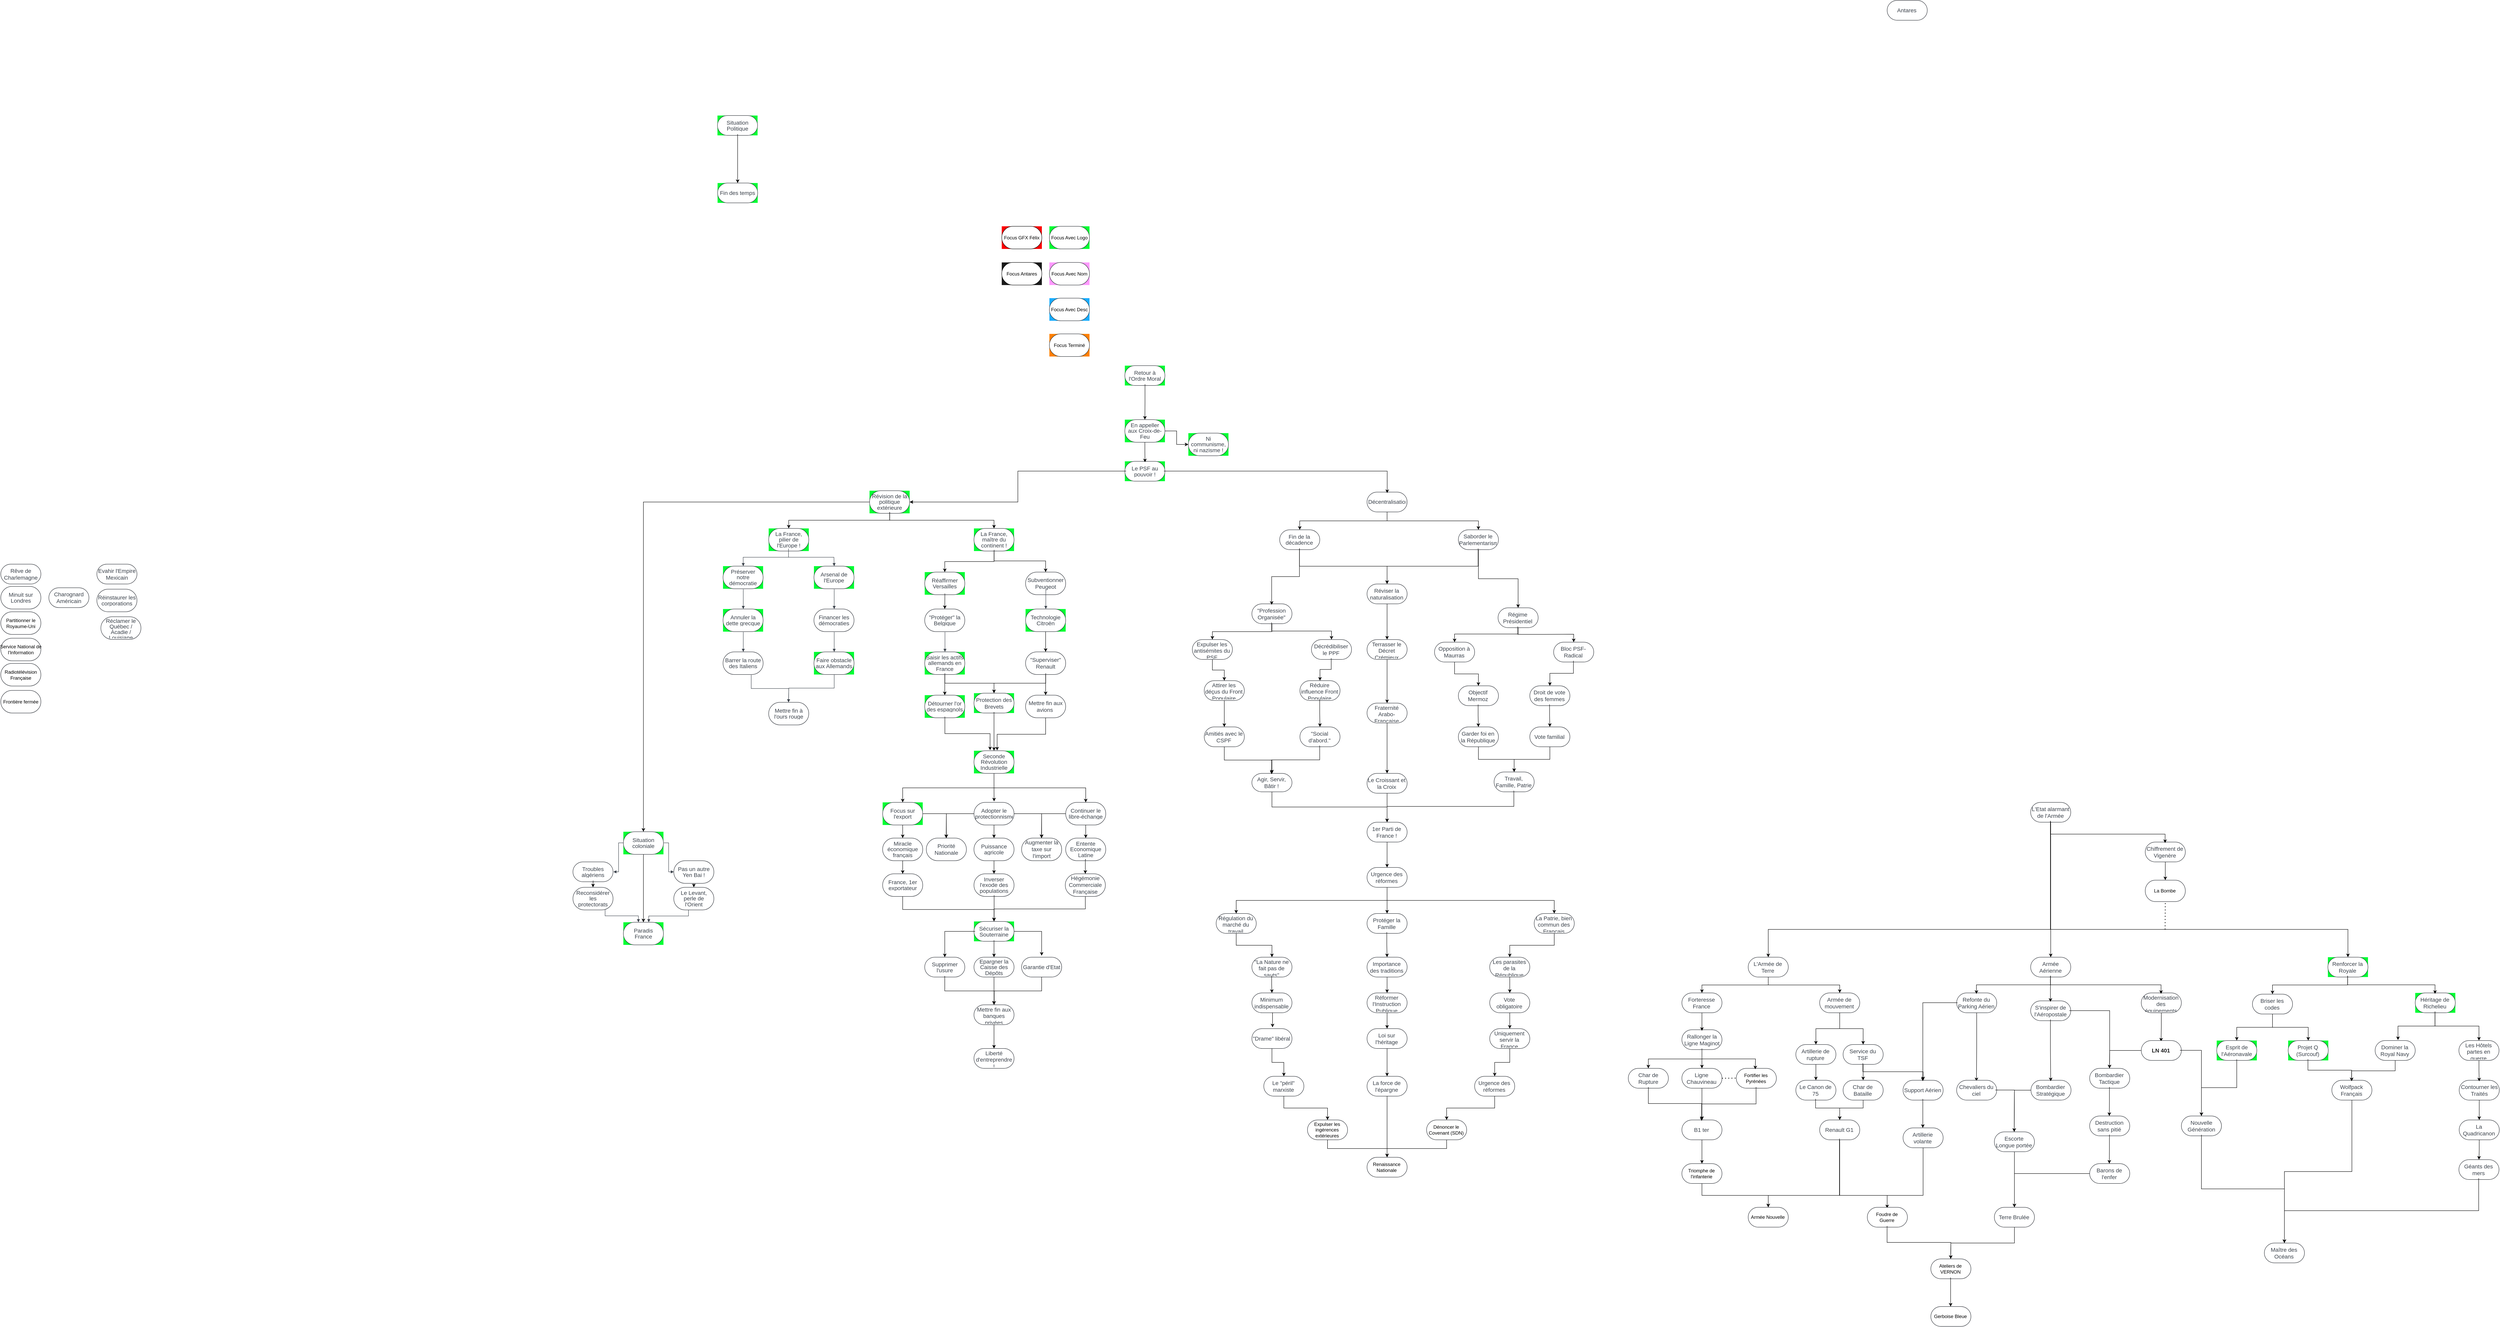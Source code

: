 <mxfile version="24.4.10" type="github">
  <diagram name="Page 1" id="5bk7Gb2YT2sqerDLHxE1">
    <mxGraphModel dx="2220" dy="3142" grid="1" gridSize="10" guides="1" tooltips="1" connect="1" arrows="1" fold="1" page="1" pageScale="1" pageWidth="827" pageHeight="1169" math="0" shadow="0">
      <root>
        <mxCell id="0" />
        <mxCell id="1" parent="0" />
        <UserObject label="" tags="Arrière-plan" id="-43leVQ_KwWmYCP5Dvzr-1">
          <mxCell style="vsdxID=1;fillColor=#00FF33;gradientColor=none;strokeColor=none;spacingTop=-3;spacingBottom=-3;spacingLeft=-3;spacingRight=-3;points=[[0,0.5,0],[1,0.5,0],[0.5,1,0],[0.5,0,0]];labelBackgroundColor=none;rounded=0;html=1;whiteSpace=wrap;" parent="1" vertex="1">
            <mxGeometry x="1014" y="-920" width="101" height="50" as="geometry" />
          </mxCell>
        </UserObject>
        <mxCell id="-43leVQ_KwWmYCP5Dvzr-2" style="vsdxID=2;fillColor=#ffffff;gradientColor=none;shape=stencil(jZNNDoIwEIVP023TzkSBpfHnAp6ASJVGBFNRwdOLTJG2opFV++ZN5uvLwHB5ydOzYiAutamO6q6zOme4YgC6zJXRdXdiuGa43FdGHUx1LTO6n9POCaJXVEY98uUGkZrdVj8UaYKjjGZUoM5TdXtNbKg+1Fpr728bcu6uhqySinHMYzujla5fNGAJhBVaKwBwjBLns+MaDBusMHMIxGICYuywQhTxOfgYLmhINkx+PzwgGScXunSCAj8ozz5BKblMfM6RALzsBkL3Heg7/s0mSOZr+PAJ6TMNABCE9DuiX7vUHfqVpWXWRUEb79bDFe8k+j1w/QQ=);strokeColor=#282c33;spacingTop=-3;spacingBottom=-3;spacingLeft=-3;spacingRight=-3;points=[[0,0.5,0],[1,0.5,0],[0.5,1,0],[0.5,0,0]];labelBackgroundColor=none;rounded=0;html=1;whiteSpace=wrap;" parent="-43leVQ_KwWmYCP5Dvzr-1" vertex="1">
          <mxGeometry width="101" height="50" as="geometry" />
        </mxCell>
        <mxCell id="-43leVQ_KwWmYCP5Dvzr-3" value="&lt;div style=&quot;font-size: 1px&quot;&gt;&lt;p style=&quot;text-align:center;margin-left:0;margin-right:0;margin-top:0px;margin-bottom:0px;text-indent:0;vertical-align:middle;direction:ltr;&quot;&gt;&lt;font style=&quot;font-size:14.11px;font-family:Arial;color:#3a414a;direction:ltr;letter-spacing:0px;line-height:100%;opacity:1&quot;&gt;Situation Politique&lt;/font&gt;&lt;/p&gt;&lt;/div&gt;" style="text;vsdxID=1;fillColor=none;gradientColor=none;strokeColor=none;spacingTop=-3;spacingBottom=-3;spacingLeft=-3;spacingRight=-3;points=[[0,0.5,0],[1,0.5,0],[0.5,1,0],[0.5,0,0]];labelBackgroundColor=none;rounded=0;html=1;whiteSpace=wrap;verticalAlign=middle;align=center;overflow=width;;html=1;" parent="-43leVQ_KwWmYCP5Dvzr-1" vertex="1">
          <mxGeometry x="3.17" y="2.38" width="95.25" height="44.45" as="geometry" />
        </mxCell>
        <UserObject label="" tags="Arrière-plan" id="-43leVQ_KwWmYCP5Dvzr-5">
          <mxCell style="vsdxID=4;fillColor=#00FF33;gradientColor=none;strokeColor=none;spacingTop=-3;spacingBottom=-3;spacingLeft=-3;spacingRight=-3;points=[[0,0.5,0],[1,0.5,0],[0.5,1,0],[0.5,0,0]];labelBackgroundColor=none;rounded=0;html=1;whiteSpace=wrap;" parent="1" vertex="1">
            <mxGeometry x="1014.29" y="-750" width="101" height="50" as="geometry" />
          </mxCell>
        </UserObject>
        <mxCell id="-43leVQ_KwWmYCP5Dvzr-6" style="vsdxID=5;fillColor=#ffffff;gradientColor=none;shape=stencil(jZNNDoIwEIVP023TzkSBpfHnAp6ASJVGBFNRwdOLTJG2opFV++ZN5uvLwHB5ydOzYiAutamO6q6zOme4YgC6zJXRdXdiuGa43FdGHUx1LTO6n9POCaJXVEY98uUGkZrdVj8UaYKjjGZUoM5TdXtNbKg+1Fpr728bcu6uhqySinHMYzujla5fNGAJhBVaKwBwjBLns+MaDBusMHMIxGICYuywQhTxOfgYLmhINkx+PzwgGScXunSCAj8ozz5BKblMfM6RALzsBkL3Heg7/s0mSOZr+PAJ6TMNABCE9DuiX7vUHfqVpWXWRUEb79bDFe8k+j1w/QQ=);strokeColor=#282c33;spacingTop=-3;spacingBottom=-3;spacingLeft=-3;spacingRight=-3;points=[[0,0.5,0],[1,0.5,0],[0.5,1,0],[0.5,0,0]];labelBackgroundColor=none;rounded=0;html=1;whiteSpace=wrap;" parent="-43leVQ_KwWmYCP5Dvzr-5" vertex="1">
          <mxGeometry width="101" height="50" as="geometry" />
        </mxCell>
        <mxCell id="-43leVQ_KwWmYCP5Dvzr-7" value="&lt;div style=&quot;&quot;&gt;&lt;p style=&quot;text-align: center; margin: 0px; text-indent: 0px; vertical-align: middle; direction: ltr;&quot;&gt;&lt;font face=&quot;Arial&quot; color=&quot;#3a414a&quot;&gt;&lt;span style=&quot;font-size: 14.11px;&quot;&gt;Fin des temps&lt;/span&gt;&lt;/font&gt;&lt;/p&gt;&lt;/div&gt;" style="text;vsdxID=4;fillColor=none;gradientColor=none;strokeColor=none;spacingTop=-3;spacingBottom=-3;spacingLeft=-3;spacingRight=-3;points=[[0,0.5,0],[1,0.5,0],[0.5,1,0],[0.5,0,0]];labelBackgroundColor=none;rounded=0;html=1;whiteSpace=wrap;verticalAlign=middle;align=center;overflow=width;;html=1;" parent="-43leVQ_KwWmYCP5Dvzr-5" vertex="1">
          <mxGeometry x="3.17" y="2.38" width="95.25" height="44.45" as="geometry" />
        </mxCell>
        <UserObject label="" tags="Arrière-plan" id="-43leVQ_KwWmYCP5Dvzr-8">
          <mxCell style="vsdxID=6;fillColor=#00FF33;gradientColor=none;strokeColor=none;spacingTop=-3;spacingBottom=-3;spacingLeft=-3;spacingRight=-3;points=[[0,0.5,0],[1,0.5,0],[0.5,1,0],[0.5,0,0],[2.36,0.71,0]];labelBackgroundColor=none;rounded=0;html=1;whiteSpace=wrap;" parent="1" vertex="1">
            <mxGeometry x="2040" y="-290" width="101" height="50" as="geometry" />
          </mxCell>
        </UserObject>
        <mxCell id="-43leVQ_KwWmYCP5Dvzr-9" style="vsdxID=7;fillColor=#ffffff;gradientColor=none;shape=stencil(jZNNDoIwEIVP023TzkSBpfHnAp6ASJVGBFNRwdOLTJG2opFV++ZN5uvLwHB5ydOzYiAutamO6q6zOme4YgC6zJXRdXdiuGa43FdGHUx1LTO6n9POCaJXVEY98uUGkZrdVj8UaYKjjGZUoM5TdXtNbKg+1Fpr728bcu6uhqySinHMYzujla5fNGAJhBVaKwBwjBLns+MaDBusMHMIxGICYuywQhTxOfgYLmhINkx+PzwgGScXunSCAj8ozz5BKblMfM6RALzsBkL3Heg7/s0mSOZr+PAJ6TMNABCE9DuiX7vUHfqVpWXWRUEb79bDFe8k+j1w/QQ=);strokeColor=#282c33;spacingTop=-3;spacingBottom=-3;spacingLeft=-3;spacingRight=-3;points=[[0,0.5,0],[1,0.5,0],[0.5,1,0],[0.5,0,0]];labelBackgroundColor=none;rounded=0;html=1;whiteSpace=wrap;" parent="-43leVQ_KwWmYCP5Dvzr-8" vertex="1">
          <mxGeometry width="101" height="50" as="geometry" />
        </mxCell>
        <mxCell id="-43leVQ_KwWmYCP5Dvzr-10" value="&lt;div style=&quot;font-size: 1px&quot;&gt;&lt;p style=&quot;text-align:center;margin-left:0;margin-right:0;margin-top:0px;margin-bottom:0px;text-indent:0;vertical-align:middle;direction:ltr;&quot;&gt;&lt;font style=&quot;font-size:14.11px;font-family:Arial;color:#3a414a;direction:ltr;letter-spacing:0px;line-height:100%;opacity:1&quot;&gt;Retour à l&amp;prime;Ordre Moral&lt;/font&gt;&lt;/p&gt;&lt;/div&gt;" style="text;vsdxID=6;fillColor=none;gradientColor=none;strokeColor=none;spacingTop=-3;spacingBottom=-3;spacingLeft=-3;spacingRight=-3;points=[[0,0.5,0],[1,0.5,0],[0.5,1,0],[0.5,0,0],[2.36,0.71,0]];labelBackgroundColor=none;rounded=0;html=1;whiteSpace=wrap;verticalAlign=middle;align=center;overflow=width;;html=1;" parent="-43leVQ_KwWmYCP5Dvzr-8" vertex="1">
          <mxGeometry x="3.17" y="2.38" width="95.25" height="44.45" as="geometry" />
        </mxCell>
        <UserObject label="" tags="Arrière-plan" id="-43leVQ_KwWmYCP5Dvzr-12">
          <mxCell style="vsdxID=9;fillColor=#00FF33;gradientColor=none;strokeColor=none;spacingTop=-3;spacingBottom=-3;spacingLeft=-3;spacingRight=-3;points=[[0,0.5,0],[1,0.5,0],[0.5,1,0],[0.5,0,0]];labelBackgroundColor=none;rounded=0;html=1;whiteSpace=wrap;" parent="1" vertex="1">
            <mxGeometry x="2040" y="-154" width="101" height="57" as="geometry" />
          </mxCell>
        </UserObject>
        <mxCell id="-43leVQ_KwWmYCP5Dvzr-13" style="vsdxID=10;fillColor=#ffffff;gradientColor=none;shape=stencil(lZNNboMwEIVP461lz0ANyypJL9AToOAEqwQih7Shpw9hjPwTqqis7DfvyZ+HMcPNpanOmoG4DLb/0j+mHhqGWwZgukZbM0wrhjuGm0Nv9dH2166m/bmanCBmRdeUkQ83iMruP82vJk1wlCqnAiVP/ffjxBvVleRFQeXRJebdB5n3V0tuScVC8Sxzdhn6xQ0chHDC6AQAjij8J9EFMA04ISt5WXoI8b7C4UNOUIq/qZgkZE3hlsPD6yc8/vDWdEHHoODLFcaVxAor8Dwvwy9G91AQdXSBDq+GseMfHUv69edfgRfQMeMCFDYFn+ZopYsv5m5azBNOs2/alh5IWE9fxCTRa8LdHQ==);strokeColor=#282c33;spacingTop=-3;spacingBottom=-3;spacingLeft=-3;spacingRight=-3;points=[[0,0.5,0],[1,0.5,0],[0.5,1,0],[0.5,0,0]];labelBackgroundColor=none;rounded=0;html=1;whiteSpace=wrap;" parent="-43leVQ_KwWmYCP5Dvzr-12" vertex="1">
          <mxGeometry width="101" height="57" as="geometry" />
        </mxCell>
        <mxCell id="-43leVQ_KwWmYCP5Dvzr-14" value="&lt;div style=&quot;font-size: 1px&quot;&gt;&lt;p style=&quot;text-align:center;margin-left:0;margin-right:0;margin-top:0px;margin-bottom:0px;text-indent:0;vertical-align:middle;direction:ltr;&quot;&gt;&lt;font style=&quot;font-size:14.11px;font-family:Arial;color:#3a414a;direction:ltr;letter-spacing:0px;line-height:100%;opacity:1&quot;&gt;En appeller aux Croix-de-Feu&lt;/font&gt;&lt;/p&gt;&lt;/div&gt;" style="text;vsdxID=9;fillColor=none;gradientColor=none;strokeColor=none;spacingTop=-3;spacingBottom=-3;spacingLeft=-3;spacingRight=-3;points=[[0,0.5,0],[1,0.5,0],[0.5,1,0],[0.5,0,0]];labelBackgroundColor=none;rounded=0;html=1;whiteSpace=wrap;verticalAlign=middle;align=center;overflow=width;;html=1;" parent="-43leVQ_KwWmYCP5Dvzr-12" vertex="1">
          <mxGeometry x="3.17" y="3.02" width="95.25" height="50.8" as="geometry" />
        </mxCell>
        <UserObject label="" tags="Arrière-plan" id="-43leVQ_KwWmYCP5Dvzr-19">
          <mxCell style="vsdxID=14;fillColor=#00FF33;gradientColor=none;strokeColor=none;spacingTop=-3;spacingBottom=-3;spacingLeft=-3;spacingRight=-3;points=[[0,0.5,0],[1,0.5,0],[0.5,1,0],[0.5,0,0]];labelBackgroundColor=none;rounded=0;html=1;whiteSpace=wrap;" parent="1" vertex="1">
            <mxGeometry x="2040" y="-49" width="101" height="50" as="geometry" />
          </mxCell>
        </UserObject>
        <mxCell id="-43leVQ_KwWmYCP5Dvzr-20" style="vsdxID=15;fillColor=#ffffff;gradientColor=none;shape=stencil(jZNNDoIwEIVP023TzkSBpfHnAp6ASJVGBFNRwdOLTJG2opFV++ZN5uvLwHB5ydOzYiAutamO6q6zOme4YgC6zJXRdXdiuGa43FdGHUx1LTO6n9POCaJXVEY98uUGkZrdVj8UaYKjjGZUoM5TdXtNbKg+1Fpr728bcu6uhqySinHMYzujla5fNGAJhBVaKwBwjBLns+MaDBusMHMIxGICYuywQhTxOfgYLmhINkx+PzwgGScXunSCAj8ozz5BKblMfM6RALzsBkL3Heg7/s0mSOZr+PAJ6TMNABCE9DuiX7vUHfqVpWXWRUEb79bDFe8k+j1w/QQ=);strokeColor=#282c33;spacingTop=-3;spacingBottom=-3;spacingLeft=-3;spacingRight=-3;points=[[0,0.5,0],[1,0.5,0],[0.5,1,0],[0.5,0,0]];labelBackgroundColor=none;rounded=0;html=1;whiteSpace=wrap;" parent="-43leVQ_KwWmYCP5Dvzr-19" vertex="1">
          <mxGeometry width="101" height="50" as="geometry" />
        </mxCell>
        <mxCell id="-43leVQ_KwWmYCP5Dvzr-21" value="&lt;div style=&quot;font-size: 1px&quot;&gt;&lt;p style=&quot;text-align:center;margin-left:0;margin-right:0;margin-top:0px;margin-bottom:0px;text-indent:0;vertical-align:middle;direction:ltr;&quot;&gt;&lt;font style=&quot;font-size:14.11px;font-family:Arial;color:#3a414a;direction:ltr;letter-spacing:0px;line-height:100%;opacity:1&quot;&gt;Le PSF au pouvoir !&lt;/font&gt;&lt;/p&gt;&lt;/div&gt;" style="text;vsdxID=14;fillColor=none;gradientColor=none;strokeColor=none;spacingTop=-3;spacingBottom=-3;spacingLeft=-3;spacingRight=-3;points=[[0,0.5,0],[1,0.5,0],[0.5,1,0],[0.5,0,0]];labelBackgroundColor=none;rounded=0;html=1;whiteSpace=wrap;verticalAlign=middle;align=center;overflow=width;;html=1;" parent="-43leVQ_KwWmYCP5Dvzr-19" vertex="1">
          <mxGeometry x="3.17" y="2.38" width="95.25" height="44.45" as="geometry" />
        </mxCell>
        <UserObject label="" tags="Arrière-plan" id="-43leVQ_KwWmYCP5Dvzr-23">
          <mxCell style="vsdxID=17;fillColor=#00FF33;gradientColor=none;strokeColor=none;spacingTop=-3;spacingBottom=-3;spacingLeft=-3;spacingRight=-3;points=[[0,0.5,0],[1,0.5,0],[0.5,1,0],[0.5,0,0]];labelBackgroundColor=none;rounded=0;html=1;whiteSpace=wrap;" parent="1" vertex="1">
            <mxGeometry x="1397" y="25" width="101" height="57" as="geometry" />
          </mxCell>
        </UserObject>
        <mxCell id="-43leVQ_KwWmYCP5Dvzr-24" style="vsdxID=18;fillColor=#ffffff;gradientColor=none;shape=stencil(lZNNboMwEIVP461lz0ANyypJL9AToOAEqwQih7Shpw9hjPwTqqis7DfvyZ+HMcPNpanOmoG4DLb/0j+mHhqGWwZgukZbM0wrhjuGm0Nv9dH2166m/bmanCBmRdeUkQ83iMruP82vJk1wlCqnAiVP/ffjxBvVleRFQeXRJebdB5n3V0tuScVC8Sxzdhn6xQ0chHDC6AQAjij8J9EFMA04ISt5WXoI8b7C4UNOUIq/qZgkZE3hlsPD6yc8/vDWdEHHoODLFcaVxAor8Dwvwy9G91AQdXSBDq+GseMfHUv69edfgRfQMeMCFDYFn+ZopYsv5m5azBNOs2/alh5IWE9fxCTRa8LdHQ==);strokeColor=#282c33;spacingTop=-3;spacingBottom=-3;spacingLeft=-3;spacingRight=-3;points=[[0,0.5,0],[1,0.5,0],[0.5,1,0],[0.5,0,0]];labelBackgroundColor=none;rounded=0;html=1;whiteSpace=wrap;" parent="-43leVQ_KwWmYCP5Dvzr-23" vertex="1">
          <mxGeometry width="101" height="57" as="geometry" />
        </mxCell>
        <mxCell id="-43leVQ_KwWmYCP5Dvzr-25" value="&lt;div style=&quot;font-size: 1px&quot;&gt;&lt;p style=&quot;text-align:center;margin-left:0;margin-right:0;margin-top:0px;margin-bottom:0px;text-indent:0;vertical-align:middle;direction:ltr;&quot;&gt;&lt;font style=&quot;font-size:14.11px;font-family:Arial;color:#3a414a;direction:ltr;letter-spacing:0px;line-height:100%;opacity:1&quot;&gt;Révision de la politique extérieure&lt;/font&gt;&lt;/p&gt;&lt;/div&gt;" style="text;vsdxID=17;fillColor=none;gradientColor=none;strokeColor=none;spacingTop=-3;spacingBottom=-3;spacingLeft=-3;spacingRight=-3;points=[[0,0.5,0],[1,0.5,0],[0.5,1,0],[0.5,0,0]];labelBackgroundColor=none;rounded=0;html=1;whiteSpace=wrap;verticalAlign=middle;align=center;overflow=width;;html=1;" parent="-43leVQ_KwWmYCP5Dvzr-23" vertex="1">
          <mxGeometry x="3.17" y="3.02" width="95.25" height="50.8" as="geometry" />
        </mxCell>
        <UserObject label="" tags="Arrière-plan" id="-43leVQ_KwWmYCP5Dvzr-28">
          <mxCell style="vsdxID=21;fillColor=none;gradientColor=none;strokeColor=none;spacingTop=-3;spacingBottom=-3;spacingLeft=-3;spacingRight=-3;points=[[0,0.5,0],[1,0.5,0],[0.5,1,0],[0.5,0,0]];labelBackgroundColor=none;rounded=0;html=1;whiteSpace=wrap;" parent="1" vertex="1">
            <mxGeometry x="2430" y="123.5" width="101" height="50" as="geometry" />
          </mxCell>
        </UserObject>
        <mxCell id="-43leVQ_KwWmYCP5Dvzr-29" style="vsdxID=22;fillColor=#ffffff;gradientColor=none;shape=stencil(jZNNDoIwEIVP023TzkSBpfHnAp6ASJVGBFNRwdOLTJG2opFV++ZN5uvLwHB5ydOzYiAutamO6q6zOme4YgC6zJXRdXdiuGa43FdGHUx1LTO6n9POCaJXVEY98uUGkZrdVj8UaYKjjGZUoM5TdXtNbKg+1Fpr728bcu6uhqySinHMYzujla5fNGAJhBVaKwBwjBLns+MaDBusMHMIxGICYuywQhTxOfgYLmhINkx+PzwgGScXunSCAj8ozz5BKblMfM6RALzsBkL3Heg7/s0mSOZr+PAJ6TMNABCE9DuiX7vUHfqVpWXWRUEb79bDFe8k+j1w/QQ=);strokeColor=#282c33;spacingTop=-3;spacingBottom=-3;spacingLeft=-3;spacingRight=-3;points=[[0,0.5,0],[1,0.5,0],[0.5,1,0],[0.5,0,0]];labelBackgroundColor=none;rounded=0;html=1;whiteSpace=wrap;" parent="-43leVQ_KwWmYCP5Dvzr-28" vertex="1">
          <mxGeometry width="101" height="50" as="geometry" />
        </mxCell>
        <mxCell id="-43leVQ_KwWmYCP5Dvzr-30" value="&lt;div style=&quot;font-size: 1px&quot;&gt;&lt;p style=&quot;text-align:center;margin-left:0;margin-right:0;margin-top:0px;margin-bottom:0px;text-indent:0;vertical-align:middle;direction:ltr;&quot;&gt;&lt;font style=&quot;font-size:14.11px;font-family:Arial;color:#3a414a;direction:ltr;letter-spacing:0px;line-height:100%;opacity:1&quot;&gt;Fin de la décadence&lt;/font&gt;&lt;/p&gt;&lt;/div&gt;" style="text;vsdxID=21;fillColor=none;gradientColor=none;strokeColor=none;spacingTop=-3;spacingBottom=-3;spacingLeft=-3;spacingRight=-3;points=[[0,0.5,0],[1,0.5,0],[0.5,1,0],[0.5,0,0]];labelBackgroundColor=none;rounded=0;html=1;whiteSpace=wrap;verticalAlign=middle;align=center;overflow=width;;html=1;" parent="-43leVQ_KwWmYCP5Dvzr-28" vertex="1">
          <mxGeometry x="2.17" y="2.38" width="95.25" height="44.45" as="geometry" />
        </mxCell>
        <UserObject label="" tags="Arrière-plan" id="-43leVQ_KwWmYCP5Dvzr-32">
          <mxCell style="vsdxID=24;fillColor=#00FF33;gradientColor=none;strokeColor=none;spacingTop=-3;spacingBottom=-3;spacingLeft=-3;spacingRight=-3;points=[[0,0.5,0],[1,0.5,0],[0.5,1,0],[0.5,0,0]];labelBackgroundColor=none;rounded=0;html=1;whiteSpace=wrap;" parent="1" vertex="1">
            <mxGeometry x="777" y="884" width="101" height="57" as="geometry" />
          </mxCell>
        </UserObject>
        <mxCell id="-43leVQ_KwWmYCP5Dvzr-33" style="vsdxID=25;fillColor=#ffffff;gradientColor=none;shape=stencil(lZNNboMwEIVP461lz0ANyypJL9AToOAEqwQih7Shpw9hjPwTqqis7DfvyZ+HMcPNpanOmoG4DLb/0j+mHhqGWwZgukZbM0wrhjuGm0Nv9dH2166m/bmanCBmRdeUkQ83iMruP82vJk1wlCqnAiVP/ffjxBvVleRFQeXRJebdB5n3V0tuScVC8Sxzdhn6xQ0chHDC6AQAjij8J9EFMA04ISt5WXoI8b7C4UNOUIq/qZgkZE3hlsPD6yc8/vDWdEHHoODLFcaVxAor8Dwvwy9G91AQdXSBDq+GseMfHUv69edfgRfQMeMCFDYFn+ZopYsv5m5azBNOs2/alh5IWE9fxCTRa8LdHQ==);strokeColor=#282c33;spacingTop=-3;spacingBottom=-3;spacingLeft=-3;spacingRight=-3;points=[[0,0.5,0],[1,0.5,0],[0.5,1,0],[0.5,0,0]];labelBackgroundColor=none;rounded=0;html=1;whiteSpace=wrap;" parent="-43leVQ_KwWmYCP5Dvzr-32" vertex="1">
          <mxGeometry width="101" height="57" as="geometry" />
        </mxCell>
        <mxCell id="-43leVQ_KwWmYCP5Dvzr-34" value="&lt;div style=&quot;font-size: 1px&quot;&gt;&lt;p style=&quot;text-align:center;margin-left:0;margin-right:0;margin-top:0px;margin-bottom:0px;text-indent:0;vertical-align:middle;direction:ltr;&quot;&gt;&lt;font style=&quot;font-size:14.11px;font-family:Arial;color:#3a414a;direction:ltr;letter-spacing:0px;line-height:100%;opacity:1&quot;&gt;Situation coloniale&lt;/font&gt;&lt;/p&gt;&lt;/div&gt;" style="text;vsdxID=24;fillColor=none;gradientColor=none;strokeColor=none;spacingTop=-3;spacingBottom=-3;spacingLeft=-3;spacingRight=-3;points=[[0,0.5,0],[1,0.5,0],[0.5,1,0],[0.5,0,0]];labelBackgroundColor=none;rounded=0;html=1;whiteSpace=wrap;verticalAlign=middle;align=center;overflow=width;;html=1;" parent="-43leVQ_KwWmYCP5Dvzr-32" vertex="1">
          <mxGeometry x="3.17" y="3.02" width="95.25" height="50.8" as="geometry" />
        </mxCell>
        <UserObject label="" tags="Arrière-plan" id="-43leVQ_KwWmYCP5Dvzr-35">
          <mxCell style="vsdxID=26;edgeStyle=none;startArrow=none;endArrow=block;startSize=5;endSize=5;strokeColor=#3a414a;spacingTop=-3;spacingBottom=-3;spacingLeft=-3;spacingRight=-3;verticalAlign=middle;html=1;labelBackgroundColor=none;rounded=0;" parent="1" edge="1">
            <mxGeometry relative="1" as="geometry">
              <mxPoint x="-1" y="-1" as="offset" />
              <Array as="points">
                <mxPoint x="764.93" y="912" />
                <mxPoint x="764.93" y="985.03" />
              </Array>
              <mxPoint x="777" y="912" as="sourcePoint" />
              <mxPoint x="752" y="985" as="targetPoint" />
            </mxGeometry>
          </mxCell>
        </UserObject>
        <UserObject label="" tags="Arrière-plan" id="-43leVQ_KwWmYCP5Dvzr-36">
          <mxCell style="vsdxID=27;fillColor=none;gradientColor=none;strokeColor=none;spacingTop=-3;spacingBottom=-3;spacingLeft=-3;spacingRight=-3;points=[[0,0.5,0],[1,0.5,0],[0.5,1,0],[0.5,0,0],[0.76,0.95,0]];labelBackgroundColor=none;rounded=0;html=1;whiteSpace=wrap;" parent="1" vertex="1">
            <mxGeometry x="650" y="960" width="101" height="50" as="geometry" />
          </mxCell>
        </UserObject>
        <mxCell id="-43leVQ_KwWmYCP5Dvzr-37" style="vsdxID=28;fillColor=#ffffff;gradientColor=none;shape=stencil(jZNNDoIwEIVP023TzkSBpfHnAp6ASJVGBFNRwdOLTJG2opFV++ZN5uvLwHB5ydOzYiAutamO6q6zOme4YgC6zJXRdXdiuGa43FdGHUx1LTO6n9POCaJXVEY98uUGkZrdVj8UaYKjjGZUoM5TdXtNbKg+1Fpr728bcu6uhqySinHMYzujla5fNGAJhBVaKwBwjBLns+MaDBusMHMIxGICYuywQhTxOfgYLmhINkx+PzwgGScXunSCAj8ozz5BKblMfM6RALzsBkL3Heg7/s0mSOZr+PAJ6TMNABCE9DuiX7vUHfqVpWXWRUEb79bDFe8k+j1w/QQ=);strokeColor=#282c33;spacingTop=-3;spacingBottom=-3;spacingLeft=-3;spacingRight=-3;points=[[0,0.5,0],[1,0.5,0],[0.5,1,0],[0.5,0,0]];labelBackgroundColor=none;rounded=0;html=1;whiteSpace=wrap;" parent="-43leVQ_KwWmYCP5Dvzr-36" vertex="1">
          <mxGeometry width="101" height="50" as="geometry" />
        </mxCell>
        <mxCell id="-43leVQ_KwWmYCP5Dvzr-38" value="&lt;div style=&quot;font-size: 1px&quot;&gt;&lt;p style=&quot;text-align:center;margin-left:0;margin-right:0;margin-top:0px;margin-bottom:0px;text-indent:0;vertical-align:middle;direction:ltr;&quot;&gt;&lt;font style=&quot;font-size:14.11px;font-family:Arial;color:#3a414a;direction:ltr;letter-spacing:0px;line-height:100%;opacity:1&quot;&gt;Troubles algériens&lt;/font&gt;&lt;/p&gt;&lt;/div&gt;" style="text;vsdxID=27;fillColor=none;gradientColor=none;strokeColor=none;spacingTop=-3;spacingBottom=-3;spacingLeft=-3;spacingRight=-3;points=[[0,0.5,0],[1,0.5,0],[0.5,1,0],[0.5,0,0],[0.76,0.95,0]];labelBackgroundColor=none;rounded=0;html=1;whiteSpace=wrap;verticalAlign=middle;align=center;overflow=width;;html=1;" parent="-43leVQ_KwWmYCP5Dvzr-36" vertex="1">
          <mxGeometry x="3.17" y="2.38" width="95.25" height="44.45" as="geometry" />
        </mxCell>
        <UserObject label="" tags="Arrière-plan" id="-43leVQ_KwWmYCP5Dvzr-39">
          <mxCell style="vsdxID=29;edgeStyle=none;startArrow=none;endArrow=block;startSize=5;endSize=5;strokeColor=#3a414a;spacingTop=-3;spacingBottom=-3;spacingLeft=-3;spacingRight=-3;verticalAlign=middle;html=1;labelBackgroundColor=none;rounded=0;" parent="1" edge="1">
            <mxGeometry relative="1" as="geometry">
              <mxPoint y="-1" as="offset" />
              <Array as="points">
                <mxPoint x="891.06" y="912" />
                <mxPoint x="891.06" y="985.03" />
              </Array>
              <mxPoint x="879" y="912" as="sourcePoint" />
              <mxPoint x="904" y="985" as="targetPoint" />
            </mxGeometry>
          </mxCell>
        </UserObject>
        <UserObject label="" tags="Arrière-plan" id="-43leVQ_KwWmYCP5Dvzr-40">
          <mxCell style="vsdxID=30;fillColor=none;gradientColor=none;strokeColor=none;spacingTop=-3;spacingBottom=-3;spacingLeft=-3;spacingRight=-3;points=[[0,0.5,0],[1,0.5,0],[0.5,1,0],[0.5,0,0],[-0.14,0.92,0]];labelBackgroundColor=none;rounded=0;html=1;whiteSpace=wrap;" parent="1" vertex="1">
            <mxGeometry x="904" y="957" width="101" height="57" as="geometry" />
          </mxCell>
        </UserObject>
        <mxCell id="-43leVQ_KwWmYCP5Dvzr-41" style="vsdxID=31;fillColor=#ffffff;gradientColor=none;shape=stencil(lZNNboMwEIVP461lz0ANyypJL9AToOAEqwQih7Shpw9hjPwTqqis7DfvyZ+HMcPNpanOmoG4DLb/0j+mHhqGWwZgukZbM0wrhjuGm0Nv9dH2166m/bmanCBmRdeUkQ83iMruP82vJk1wlCqnAiVP/ffjxBvVleRFQeXRJebdB5n3V0tuScVC8Sxzdhn6xQ0chHDC6AQAjij8J9EFMA04ISt5WXoI8b7C4UNOUIq/qZgkZE3hlsPD6yc8/vDWdEHHoODLFcaVxAor8Dwvwy9G91AQdXSBDq+GseMfHUv69edfgRfQMeMCFDYFn+ZopYsv5m5azBNOs2/alh5IWE9fxCTRa8LdHQ==);strokeColor=#282c33;spacingTop=-3;spacingBottom=-3;spacingLeft=-3;spacingRight=-3;points=[[0,0.5,0],[1,0.5,0],[0.5,1,0],[0.5,0,0]];labelBackgroundColor=none;rounded=0;html=1;whiteSpace=wrap;" parent="-43leVQ_KwWmYCP5Dvzr-40" vertex="1">
          <mxGeometry width="101" height="57" as="geometry" />
        </mxCell>
        <mxCell id="-43leVQ_KwWmYCP5Dvzr-42" value="&lt;div style=&quot;font-size: 1px&quot;&gt;&lt;p style=&quot;text-align:center;margin-left:0;margin-right:0;margin-top:0px;margin-bottom:0px;text-indent:0;vertical-align:middle;direction:ltr;&quot;&gt;&lt;font style=&quot;font-size:14.11px;font-family:Arial;color:#3a414a;direction:ltr;letter-spacing:0px;line-height:100%;opacity:1&quot;&gt;Pas un autre Yen Bai !&lt;/font&gt;&lt;/p&gt;&lt;/div&gt;" style="text;vsdxID=30;fillColor=none;gradientColor=none;strokeColor=none;spacingTop=-3;spacingBottom=-3;spacingLeft=-3;spacingRight=-3;points=[[0,0.5,0],[1,0.5,0],[0.5,1,0],[0.5,0,0],[-0.14,0.92,0]];labelBackgroundColor=none;rounded=0;html=1;whiteSpace=wrap;verticalAlign=middle;align=center;overflow=width;;html=1;" parent="-43leVQ_KwWmYCP5Dvzr-40" vertex="1">
          <mxGeometry x="3.17" y="3.02" width="95.25" height="50.8" as="geometry" />
        </mxCell>
        <UserObject label="" tags="Arrière-plan" id="-43leVQ_KwWmYCP5Dvzr-43">
          <mxCell style="vsdxID=32;fillColor=none;gradientColor=none;strokeColor=none;spacingTop=-3;spacingBottom=-3;spacingLeft=-3;spacingRight=-3;points=[[0,0.5,0],[1,0.5,0],[0.5,1,0],[0.5,0,0],[-0.36,1.01,0]];labelBackgroundColor=none;rounded=0;html=1;whiteSpace=wrap;" parent="1" vertex="1">
            <mxGeometry x="904" y="1024" width="101" height="57" as="geometry" />
          </mxCell>
        </UserObject>
        <mxCell id="-43leVQ_KwWmYCP5Dvzr-44" style="vsdxID=33;fillColor=#ffffff;gradientColor=none;shape=stencil(lZNNboMwEIVP461lz0ANyypJL9AToOAEqwQih7Shpw9hjPwTqqis7DfvyZ+HMcPNpanOmoG4DLb/0j+mHhqGWwZgukZbM0wrhjuGm0Nv9dH2166m/bmanCBmRdeUkQ83iMruP82vJk1wlCqnAiVP/ffjxBvVleRFQeXRJebdB5n3V0tuScVC8Sxzdhn6xQ0chHDC6AQAjij8J9EFMA04ISt5WXoI8b7C4UNOUIq/qZgkZE3hlsPD6yc8/vDWdEHHoODLFcaVxAor8Dwvwy9G91AQdXSBDq+GseMfHUv69edfgRfQMeMCFDYFn+ZopYsv5m5azBNOs2/alh5IWE9fxCTRa8LdHQ==);strokeColor=#282c33;spacingTop=-3;spacingBottom=-3;spacingLeft=-3;spacingRight=-3;points=[[0,0.5,0],[1,0.5,0],[0.5,1,0],[0.5,0,0]];labelBackgroundColor=none;rounded=0;html=1;whiteSpace=wrap;" parent="-43leVQ_KwWmYCP5Dvzr-43" vertex="1">
          <mxGeometry width="101" height="57" as="geometry" />
        </mxCell>
        <mxCell id="-43leVQ_KwWmYCP5Dvzr-45" value="&lt;div style=&quot;font-size: 1px&quot;&gt;&lt;p style=&quot;text-align:center;margin-left:0;margin-right:0;margin-top:0px;margin-bottom:0px;text-indent:0;vertical-align:middle;direction:ltr;&quot;&gt;&lt;font style=&quot;font-size:14.11px;font-family:Arial;color:#3a414a;direction:ltr;letter-spacing:0px;line-height:100%;opacity:1&quot;&gt;Le Levant, perle de l&amp;prime;Orient&lt;/font&gt;&lt;/p&gt;&lt;/div&gt;" style="text;vsdxID=32;fillColor=none;gradientColor=none;strokeColor=none;spacingTop=-3;spacingBottom=-3;spacingLeft=-3;spacingRight=-3;points=[[0,0.5,0],[1,0.5,0],[0.5,1,0],[0.5,0,0],[-0.36,1.01,0]];labelBackgroundColor=none;rounded=0;html=1;whiteSpace=wrap;verticalAlign=middle;align=center;overflow=width;;html=1;" parent="-43leVQ_KwWmYCP5Dvzr-43" vertex="1">
          <mxGeometry x="3.17" y="3.02" width="95.25" height="50.8" as="geometry" />
        </mxCell>
        <UserObject label="" tags="Arrière-plan" id="-43leVQ_KwWmYCP5Dvzr-46">
          <mxCell style="vsdxID=34;fillColor=none;gradientColor=none;strokeColor=none;spacingTop=-3;spacingBottom=-3;spacingLeft=-3;spacingRight=-3;points=[[0,0.5,0],[1,0.5,0],[0.5,1,0],[0.5,0,0],[0.66,0.99,0]];labelBackgroundColor=none;rounded=0;html=1;whiteSpace=wrap;" parent="1" vertex="1">
            <mxGeometry x="650" y="1024" width="101" height="57" as="geometry" />
          </mxCell>
        </UserObject>
        <mxCell id="-43leVQ_KwWmYCP5Dvzr-47" style="vsdxID=35;fillColor=#ffffff;gradientColor=none;shape=stencil(lZNNboMwEIVP461lz0ANyypJL9AToOAEqwQih7Shpw9hjPwTqqis7DfvyZ+HMcPNpanOmoG4DLb/0j+mHhqGWwZgukZbM0wrhjuGm0Nv9dH2166m/bmanCBmRdeUkQ83iMruP82vJk1wlCqnAiVP/ffjxBvVleRFQeXRJebdB5n3V0tuScVC8Sxzdhn6xQ0chHDC6AQAjij8J9EFMA04ISt5WXoI8b7C4UNOUIq/qZgkZE3hlsPD6yc8/vDWdEHHoODLFcaVxAor8Dwvwy9G91AQdXSBDq+GseMfHUv69edfgRfQMeMCFDYFn+ZopYsv5m5azBNOs2/alh5IWE9fxCTRa8LdHQ==);strokeColor=#282c33;spacingTop=-3;spacingBottom=-3;spacingLeft=-3;spacingRight=-3;points=[[0,0.5,0],[1,0.5,0],[0.5,1,0],[0.5,0,0]];labelBackgroundColor=none;rounded=0;html=1;whiteSpace=wrap;" parent="-43leVQ_KwWmYCP5Dvzr-46" vertex="1">
          <mxGeometry width="101" height="57" as="geometry" />
        </mxCell>
        <mxCell id="-43leVQ_KwWmYCP5Dvzr-48" value="&lt;div style=&quot;font-size: 1px&quot;&gt;&lt;p style=&quot;text-align:center;margin-left:0;margin-right:0;margin-top:0px;margin-bottom:0px;text-indent:0;vertical-align:middle;direction:ltr;&quot;&gt;&lt;font style=&quot;font-size:14.11px;font-family:Arial;color:#3a414a;direction:ltr;letter-spacing:0px;line-height:100%;opacity:1&quot;&gt;Reconsidérer les protectorats&lt;/font&gt;&lt;/p&gt;&lt;/div&gt;" style="text;vsdxID=34;fillColor=none;gradientColor=none;strokeColor=none;spacingTop=-3;spacingBottom=-3;spacingLeft=-3;spacingRight=-3;points=[[0,0.5,0],[1,0.5,0],[0.5,1,0],[0.5,0,0],[0.66,0.99,0]];labelBackgroundColor=none;rounded=0;html=1;whiteSpace=wrap;verticalAlign=middle;align=center;overflow=width;;html=1;" parent="-43leVQ_KwWmYCP5Dvzr-46" vertex="1">
          <mxGeometry x="3.17" y="3.02" width="95.25" height="50.8" as="geometry" />
        </mxCell>
        <UserObject label="" tags="Arrière-plan" id="-43leVQ_KwWmYCP5Dvzr-50">
          <mxCell style="vsdxID=37;fillColor=#00FF33;gradientColor=none;strokeColor=none;spacingTop=-3;spacingBottom=-3;spacingLeft=-3;spacingRight=-3;points=[[0,0.5,0],[1,0.5,0],[0.5,1,0],[0.5,0,0],[0.31,0.44,0],[-0.62,0.46,0],[0.45,-0.81,0]];labelBackgroundColor=none;rounded=0;html=1;whiteSpace=wrap;" parent="1" vertex="1">
            <mxGeometry x="777" y="1112" width="101" height="57" as="geometry" />
          </mxCell>
        </UserObject>
        <mxCell id="-43leVQ_KwWmYCP5Dvzr-51" style="vsdxID=38;fillColor=#ffffff;gradientColor=none;shape=stencil(lZNNboMwEIVP461lz0ANyypJL9AToOAEqwQih7Shpw9hjPwTqqis7DfvyZ+HMcPNpanOmoG4DLb/0j+mHhqGWwZgukZbM0wrhjuGm0Nv9dH2166m/bmanCBmRdeUkQ83iMruP82vJk1wlCqnAiVP/ffjxBvVleRFQeXRJebdB5n3V0tuScVC8Sxzdhn6xQ0chHDC6AQAjij8J9EFMA04ISt5WXoI8b7C4UNOUIq/qZgkZE3hlsPD6yc8/vDWdEHHoODLFcaVxAor8Dwvwy9G91AQdXSBDq+GseMfHUv69edfgRfQMeMCFDYFn+ZopYsv5m5azBNOs2/alh5IWE9fxCTRa8LdHQ==);strokeColor=#282c33;spacingTop=-3;spacingBottom=-3;spacingLeft=-3;spacingRight=-3;points=[[0,0.5,0],[1,0.5,0],[0.5,1,0],[0.5,0,0]];labelBackgroundColor=none;rounded=0;html=1;whiteSpace=wrap;" parent="-43leVQ_KwWmYCP5Dvzr-50" vertex="1">
          <mxGeometry width="101" height="57" as="geometry" />
        </mxCell>
        <mxCell id="-43leVQ_KwWmYCP5Dvzr-52" value="&lt;div style=&quot;font-size: 1px&quot;&gt;&lt;p style=&quot;text-align:center;margin-left:0;margin-right:0;margin-top:0px;margin-bottom:0px;text-indent:0;vertical-align:middle;direction:ltr;&quot;&gt;&lt;font style=&quot;font-size:14.11px;font-family:Arial;color:#3a414a;direction:ltr;letter-spacing:0px;line-height:100%;opacity:1&quot;&gt;Paradis France&lt;/font&gt;&lt;/p&gt;&lt;/div&gt;" style="text;vsdxID=37;fillColor=none;gradientColor=none;strokeColor=none;spacingTop=-3;spacingBottom=-3;spacingLeft=-3;spacingRight=-3;points=[[0,0.5,0],[1,0.5,0],[0.5,1,0],[0.5,0,0],[0.31,0.44,0],[-0.62,0.46,0],[0.45,-0.81,0]];labelBackgroundColor=none;rounded=0;html=1;whiteSpace=wrap;verticalAlign=middle;align=center;overflow=width;;html=1;" parent="-43leVQ_KwWmYCP5Dvzr-50" vertex="1">
          <mxGeometry x="3.17" y="3.02" width="95.25" height="50.8" as="geometry" />
        </mxCell>
        <UserObject label="" tags="Arrière-plan" id="-43leVQ_KwWmYCP5Dvzr-53">
          <mxCell style="vsdxID=39;edgeStyle=none;startArrow=none;endArrow=block;startSize=5;endSize=5;strokeColor=#3a414a;spacingTop=-3;spacingBottom=-3;spacingLeft=-3;spacingRight=-3;verticalAlign=middle;html=1;labelBackgroundColor=none;rounded=0;" parent="1" edge="1">
            <mxGeometry relative="1" as="geometry">
              <mxPoint x="-1" as="offset" />
              <Array as="points">
                <mxPoint x="731" y="1095.87" />
                <mxPoint x="814.75" y="1095.87" />
              </Array>
              <mxPoint x="731" y="1080" as="sourcePoint" />
              <mxPoint x="815" y="1112" as="targetPoint" />
            </mxGeometry>
          </mxCell>
        </UserObject>
        <UserObject label="" tags="Arrière-plan" id="-43leVQ_KwWmYCP5Dvzr-54">
          <mxCell style="vsdxID=40;edgeStyle=none;startArrow=none;endArrow=block;startSize=5;endSize=5;strokeColor=#3a414a;spacingTop=-3;spacingBottom=-3;spacingLeft=-3;spacingRight=-3;verticalAlign=middle;html=1;labelBackgroundColor=none;rounded=0;" parent="1" edge="1">
            <mxGeometry relative="1" as="geometry">
              <mxPoint x="-1" as="offset" />
              <Array as="points">
                <mxPoint x="941" y="1096.24" />
                <mxPoint x="840.92" y="1096.24" />
              </Array>
              <mxPoint x="941" y="1081" as="sourcePoint" />
              <mxPoint x="841" y="1112" as="targetPoint" />
            </mxGeometry>
          </mxCell>
        </UserObject>
        <UserObject label="" tags="Arrière-plan" id="-43leVQ_KwWmYCP5Dvzr-58">
          <mxCell style="vsdxID=44;fillColor=#00FF33;gradientColor=none;strokeColor=none;spacingTop=-3;spacingBottom=-3;spacingLeft=-3;spacingRight=-3;points=[[0,0.5,0],[1,0.5,0],[0.5,1,0],[0.5,0,0]];labelBackgroundColor=none;rounded=0;html=1;whiteSpace=wrap;" parent="1" vertex="1">
            <mxGeometry x="1143" y="120" width="101" height="57" as="geometry" />
          </mxCell>
        </UserObject>
        <mxCell id="-43leVQ_KwWmYCP5Dvzr-59" style="vsdxID=45;fillColor=#ffffff;gradientColor=none;shape=stencil(lZNNboMwEIVP461lz0ANyypJL9AToOAEqwQih7Shpw9hjPwTqqis7DfvyZ+HMcPNpanOmoG4DLb/0j+mHhqGWwZgukZbM0wrhjuGm0Nv9dH2166m/bmanCBmRdeUkQ83iMruP82vJk1wlCqnAiVP/ffjxBvVleRFQeXRJebdB5n3V0tuScVC8Sxzdhn6xQ0chHDC6AQAjij8J9EFMA04ISt5WXoI8b7C4UNOUIq/qZgkZE3hlsPD6yc8/vDWdEHHoODLFcaVxAor8Dwvwy9G91AQdXSBDq+GseMfHUv69edfgRfQMeMCFDYFn+ZopYsv5m5azBNOs2/alh5IWE9fxCTRa8LdHQ==);strokeColor=#282c33;spacingTop=-3;spacingBottom=-3;spacingLeft=-3;spacingRight=-3;points=[[0,0.5,0],[1,0.5,0],[0.5,1,0],[0.5,0,0]];labelBackgroundColor=none;rounded=0;html=1;whiteSpace=wrap;" parent="-43leVQ_KwWmYCP5Dvzr-58" vertex="1">
          <mxGeometry width="101" height="57" as="geometry" />
        </mxCell>
        <mxCell id="-43leVQ_KwWmYCP5Dvzr-60" value="&lt;div style=&quot;font-size: 1px&quot;&gt;&lt;p style=&quot;text-align:center;margin-left:0;margin-right:0;margin-top:0px;margin-bottom:0px;text-indent:0;vertical-align:middle;direction:ltr;&quot;&gt;&lt;font style=&quot;font-size:14.11px;font-family:Arial;color:#3a414a;direction:ltr;letter-spacing:0px;line-height:100%;opacity:1&quot;&gt;La France, pilier de l&amp;prime;Europe !&lt;/font&gt;&lt;/p&gt;&lt;/div&gt;" style="text;vsdxID=44;fillColor=none;gradientColor=none;strokeColor=none;spacingTop=-3;spacingBottom=-3;spacingLeft=-3;spacingRight=-3;points=[[0,0.5,0],[1,0.5,0],[0.5,1,0],[0.5,0,0]];labelBackgroundColor=none;rounded=0;html=1;whiteSpace=wrap;verticalAlign=middle;align=center;overflow=width;;html=1;" parent="-43leVQ_KwWmYCP5Dvzr-58" vertex="1">
          <mxGeometry x="3.17" y="3.02" width="95.25" height="50.8" as="geometry" />
        </mxCell>
        <UserObject label="" tags="Arrière-plan" id="-43leVQ_KwWmYCP5Dvzr-61">
          <mxCell style="vsdxID=46;edgeStyle=none;startArrow=none;endArrow=block;startSize=5;endSize=5;strokeColor=#3a414a;spacingTop=-3;spacingBottom=-3;spacingLeft=-3;spacingRight=-3;verticalAlign=middle;html=1;labelBackgroundColor=none;rounded=0;" parent="1" edge="1">
            <mxGeometry relative="1" as="geometry">
              <mxPoint as="offset" />
              <Array as="points">
                <mxPoint x="1193" y="192.59" />
                <mxPoint x="1078.7" y="192.59" />
              </Array>
              <mxPoint x="1193" y="171" as="sourcePoint" />
              <mxPoint x="1079" y="215" as="targetPoint" />
            </mxGeometry>
          </mxCell>
        </UserObject>
        <UserObject label="" tags="Arrière-plan" id="-43leVQ_KwWmYCP5Dvzr-62">
          <mxCell style="vsdxID=47;fillColor=#00FF33;gradientColor=none;strokeColor=none;spacingTop=-3;spacingBottom=-3;spacingLeft=-3;spacingRight=-3;points=[[0,0.5,0],[1,0.5,0],[0.5,1,0],[0.5,0,0]];labelBackgroundColor=none;rounded=0;html=1;whiteSpace=wrap;" parent="1" vertex="1">
            <mxGeometry x="1028" y="215" width="101" height="57" as="geometry" />
          </mxCell>
        </UserObject>
        <mxCell id="-43leVQ_KwWmYCP5Dvzr-63" style="vsdxID=48;fillColor=#ffffff;gradientColor=none;shape=stencil(lZNNboMwEIVP461lz0ANyypJL9AToOAEqwQih7Shpw9hjPwTqqis7DfvyZ+HMcPNpanOmoG4DLb/0j+mHhqGWwZgukZbM0wrhjuGm0Nv9dH2166m/bmanCBmRdeUkQ83iMruP82vJk1wlCqnAiVP/ffjxBvVleRFQeXRJebdB5n3V0tuScVC8Sxzdhn6xQ0chHDC6AQAjij8J9EFMA04ISt5WXoI8b7C4UNOUIq/qZgkZE3hlsPD6yc8/vDWdEHHoODLFcaVxAor8Dwvwy9G91AQdXSBDq+GseMfHUv69edfgRfQMeMCFDYFn+ZopYsv5m5azBNOs2/alh5IWE9fxCTRa8LdHQ==);strokeColor=#282c33;spacingTop=-3;spacingBottom=-3;spacingLeft=-3;spacingRight=-3;points=[[0,0.5,0],[1,0.5,0],[0.5,1,0],[0.5,0,0]];labelBackgroundColor=none;rounded=0;html=1;whiteSpace=wrap;" parent="-43leVQ_KwWmYCP5Dvzr-62" vertex="1">
          <mxGeometry width="101" height="57" as="geometry" />
        </mxCell>
        <mxCell id="-43leVQ_KwWmYCP5Dvzr-64" value="&lt;div style=&quot;font-size: 1px&quot;&gt;&lt;p style=&quot;text-align:center;margin-left:0;margin-right:0;margin-top:0px;margin-bottom:0px;text-indent:0;vertical-align:middle;direction:ltr;&quot;&gt;&lt;font style=&quot;font-size:14.11px;font-family:Arial;color:#3a414a;direction:ltr;letter-spacing:0px;line-height:100%;opacity:1&quot;&gt;Préserver notre démocratie&lt;/font&gt;&lt;/p&gt;&lt;/div&gt;" style="text;vsdxID=47;fillColor=none;gradientColor=none;strokeColor=none;spacingTop=-3;spacingBottom=-3;spacingLeft=-3;spacingRight=-3;points=[[0,0.5,0],[1,0.5,0],[0.5,1,0],[0.5,0,0]];labelBackgroundColor=none;rounded=0;html=1;whiteSpace=wrap;verticalAlign=middle;align=center;overflow=width;;html=1;" parent="-43leVQ_KwWmYCP5Dvzr-62" vertex="1">
          <mxGeometry x="3.17" y="3.02" width="95.25" height="50.8" as="geometry" />
        </mxCell>
        <UserObject label="" tags="Arrière-plan" id="-43leVQ_KwWmYCP5Dvzr-65">
          <mxCell style="vsdxID=49;edgeStyle=none;startArrow=none;endArrow=block;startSize=5;endSize=5;strokeColor=#3a414a;spacingTop=-3;spacingBottom=-3;spacingLeft=-3;spacingRight=-3;verticalAlign=middle;html=1;labelBackgroundColor=none;rounded=0;" parent="1" edge="1">
            <mxGeometry relative="1" as="geometry">
              <mxPoint x="-1" as="offset" />
              <Array as="points">
                <mxPoint x="1193" y="192.59" />
                <mxPoint x="1307.3" y="192.59" />
              </Array>
              <mxPoint x="1193" y="171" as="sourcePoint" />
              <mxPoint x="1308" y="215" as="targetPoint" />
            </mxGeometry>
          </mxCell>
        </UserObject>
        <UserObject label="" tags="Arrière-plan" id="-43leVQ_KwWmYCP5Dvzr-66">
          <mxCell style="vsdxID=50;fillColor=#00FF33;gradientColor=none;strokeColor=none;spacingTop=-3;spacingBottom=-3;spacingLeft=-3;spacingRight=-3;points=[[0,0.5,0],[1,0.5,0],[0.5,1,0],[0.5,0,0]];labelBackgroundColor=none;rounded=0;html=1;whiteSpace=wrap;" parent="1" vertex="1">
            <mxGeometry x="1257" y="215" width="101" height="57" as="geometry" />
          </mxCell>
        </UserObject>
        <mxCell id="-43leVQ_KwWmYCP5Dvzr-67" style="vsdxID=51;fillColor=#ffffff;gradientColor=none;shape=stencil(lZNNboMwEIVP461lz0ANyypJL9AToOAEqwQih7Shpw9hjPwTqqis7DfvyZ+HMcPNpanOmoG4DLb/0j+mHhqGWwZgukZbM0wrhjuGm0Nv9dH2166m/bmanCBmRdeUkQ83iMruP82vJk1wlCqnAiVP/ffjxBvVleRFQeXRJebdB5n3V0tuScVC8Sxzdhn6xQ0chHDC6AQAjij8J9EFMA04ISt5WXoI8b7C4UNOUIq/qZgkZE3hlsPD6yc8/vDWdEHHoODLFcaVxAor8Dwvwy9G91AQdXSBDq+GseMfHUv69edfgRfQMeMCFDYFn+ZopYsv5m5azBNOs2/alh5IWE9fxCTRa8LdHQ==);strokeColor=#282c33;spacingTop=-3;spacingBottom=-3;spacingLeft=-3;spacingRight=-3;points=[[0,0.5,0],[1,0.5,0],[0.5,1,0],[0.5,0,0]];labelBackgroundColor=none;rounded=0;html=1;whiteSpace=wrap;" parent="-43leVQ_KwWmYCP5Dvzr-66" vertex="1">
          <mxGeometry width="101" height="57" as="geometry" />
        </mxCell>
        <mxCell id="-43leVQ_KwWmYCP5Dvzr-68" value="&lt;div style=&quot;font-size: 1px&quot;&gt;&lt;p style=&quot;text-align:center;margin-left:0;margin-right:0;margin-top:0px;margin-bottom:0px;text-indent:0;vertical-align:middle;direction:ltr;&quot;&gt;&lt;font style=&quot;font-size:14.11px;font-family:Arial;color:#3a414a;direction:ltr;letter-spacing:0px;line-height:100%;opacity:1&quot;&gt;Arsenal de l&amp;prime;Europe&lt;/font&gt;&lt;/p&gt;&lt;/div&gt;" style="text;vsdxID=50;fillColor=none;gradientColor=none;strokeColor=none;spacingTop=-3;spacingBottom=-3;spacingLeft=-3;spacingRight=-3;points=[[0,0.5,0],[1,0.5,0],[0.5,1,0],[0.5,0,0]];labelBackgroundColor=none;rounded=0;html=1;whiteSpace=wrap;verticalAlign=middle;align=center;overflow=width;;html=1;" parent="-43leVQ_KwWmYCP5Dvzr-66" vertex="1">
          <mxGeometry x="3.17" y="3.02" width="95.25" height="50.8" as="geometry" />
        </mxCell>
        <UserObject label="" tags="Arrière-plan" id="-43leVQ_KwWmYCP5Dvzr-69">
          <mxCell style="vsdxID=52;edgeStyle=none;startArrow=none;endArrow=block;startSize=5;endSize=5;strokeColor=#3a414a;spacingTop=-3;spacingBottom=-3;spacingLeft=-3;spacingRight=-3;verticalAlign=middle;html=1;labelBackgroundColor=none;rounded=0;" parent="1" edge="1">
            <mxGeometry relative="1" as="geometry">
              <mxPoint y="-1" as="offset" />
              <Array as="points" />
              <mxPoint x="1079" y="273" as="sourcePoint" />
              <mxPoint x="1079" y="323" as="targetPoint" />
            </mxGeometry>
          </mxCell>
        </UserObject>
        <UserObject label="" tags="Arrière-plan" id="-43leVQ_KwWmYCP5Dvzr-70">
          <mxCell style="vsdxID=53;fillColor=#00FF33;gradientColor=none;strokeColor=none;spacingTop=-3;spacingBottom=-3;spacingLeft=-3;spacingRight=-3;points=[[0,0.5,0],[1,0.5,0],[0.5,1,0],[0.5,0,0]];labelBackgroundColor=none;rounded=0;html=1;whiteSpace=wrap;" parent="1" vertex="1">
            <mxGeometry x="1028" y="323" width="101" height="57" as="geometry" />
          </mxCell>
        </UserObject>
        <mxCell id="-43leVQ_KwWmYCP5Dvzr-71" style="vsdxID=54;fillColor=#ffffff;gradientColor=none;shape=stencil(lZNNboMwEIVP461lz0ANyypJL9AToOAEqwQih7Shpw9hjPwTqqis7DfvyZ+HMcPNpanOmoG4DLb/0j+mHhqGWwZgukZbM0wrhjuGm0Nv9dH2166m/bmanCBmRdeUkQ83iMruP82vJk1wlCqnAiVP/ffjxBvVleRFQeXRJebdB5n3V0tuScVC8Sxzdhn6xQ0chHDC6AQAjij8J9EFMA04ISt5WXoI8b7C4UNOUIq/qZgkZE3hlsPD6yc8/vDWdEHHoODLFcaVxAor8Dwvwy9G91AQdXSBDq+GseMfHUv69edfgRfQMeMCFDYFn+ZopYsv5m5azBNOs2/alh5IWE9fxCTRa8LdHQ==);strokeColor=#282c33;spacingTop=-3;spacingBottom=-3;spacingLeft=-3;spacingRight=-3;points=[[0,0.5,0],[1,0.5,0],[0.5,1,0],[0.5,0,0]];labelBackgroundColor=none;rounded=0;html=1;whiteSpace=wrap;" parent="-43leVQ_KwWmYCP5Dvzr-70" vertex="1">
          <mxGeometry width="101" height="57" as="geometry" />
        </mxCell>
        <mxCell id="-43leVQ_KwWmYCP5Dvzr-72" value="&lt;div style=&quot;font-size: 1px&quot;&gt;&lt;p style=&quot;text-align:center;margin-left:0;margin-right:0;margin-top:0px;margin-bottom:0px;text-indent:0;vertical-align:middle;direction:ltr;&quot;&gt;&lt;font style=&quot;font-size:14.11px;font-family:Arial;color:#3a414a;direction:ltr;letter-spacing:0px;line-height:100%;opacity:1&quot;&gt;Annuler la dette grecque&lt;/font&gt;&lt;/p&gt;&lt;/div&gt;" style="text;vsdxID=53;fillColor=none;gradientColor=none;strokeColor=none;spacingTop=-3;spacingBottom=-3;spacingLeft=-3;spacingRight=-3;points=[[0,0.5,0],[1,0.5,0],[0.5,1,0],[0.5,0,0]];labelBackgroundColor=none;rounded=0;html=1;whiteSpace=wrap;verticalAlign=middle;align=center;overflow=width;;html=1;" parent="-43leVQ_KwWmYCP5Dvzr-70" vertex="1">
          <mxGeometry x="3.17" y="3.02" width="95.25" height="50.8" as="geometry" />
        </mxCell>
        <UserObject label="" tags="Arrière-plan" id="-43leVQ_KwWmYCP5Dvzr-73">
          <mxCell style="vsdxID=55;edgeStyle=none;startArrow=none;endArrow=block;startSize=5;endSize=5;strokeColor=#3a414a;spacingTop=-3;spacingBottom=-3;spacingLeft=-3;spacingRight=-3;verticalAlign=middle;html=1;labelBackgroundColor=none;rounded=0;" parent="1" edge="1">
            <mxGeometry relative="1" as="geometry">
              <mxPoint y="-1" as="offset" />
              <Array as="points" />
              <mxPoint x="1308" y="273" as="sourcePoint" />
              <mxPoint x="1308" y="323" as="targetPoint" />
            </mxGeometry>
          </mxCell>
        </UserObject>
        <UserObject label="" tags="Arrière-plan" id="-43leVQ_KwWmYCP5Dvzr-74">
          <mxCell style="vsdxID=56;fillColor=none;gradientColor=none;strokeColor=none;spacingTop=-3;spacingBottom=-3;spacingLeft=-3;spacingRight=-3;points=[[0,0.5,0],[1,0.5,0],[0.5,1,0],[0.5,0,0]];labelBackgroundColor=none;rounded=0;html=1;whiteSpace=wrap;" parent="1" vertex="1">
            <mxGeometry x="1257" y="323" width="101" height="57" as="geometry" />
          </mxCell>
        </UserObject>
        <mxCell id="-43leVQ_KwWmYCP5Dvzr-75" style="vsdxID=57;fillColor=#ffffff;gradientColor=none;shape=stencil(lZNNboMwEIVP461lz0ANyypJL9AToOAEqwQih7Shpw9hjPwTqqis7DfvyZ+HMcPNpanOmoG4DLb/0j+mHhqGWwZgukZbM0wrhjuGm0Nv9dH2166m/bmanCBmRdeUkQ83iMruP82vJk1wlCqnAiVP/ffjxBvVleRFQeXRJebdB5n3V0tuScVC8Sxzdhn6xQ0chHDC6AQAjij8J9EFMA04ISt5WXoI8b7C4UNOUIq/qZgkZE3hlsPD6yc8/vDWdEHHoODLFcaVxAor8Dwvwy9G91AQdXSBDq+GseMfHUv69edfgRfQMeMCFDYFn+ZopYsv5m5azBNOs2/alh5IWE9fxCTRa8LdHQ==);strokeColor=#282c33;spacingTop=-3;spacingBottom=-3;spacingLeft=-3;spacingRight=-3;points=[[0,0.5,0],[1,0.5,0],[0.5,1,0],[0.5,0,0]];labelBackgroundColor=none;rounded=0;html=1;whiteSpace=wrap;" parent="-43leVQ_KwWmYCP5Dvzr-74" vertex="1">
          <mxGeometry width="101" height="57" as="geometry" />
        </mxCell>
        <mxCell id="-43leVQ_KwWmYCP5Dvzr-76" value="&lt;div style=&quot;font-size: 1px&quot;&gt;&lt;p style=&quot;text-align:center;margin-left:0;margin-right:0;margin-top:0px;margin-bottom:0px;text-indent:0;vertical-align:middle;direction:ltr;&quot;&gt;&lt;font style=&quot;font-size:14.11px;font-family:Arial;color:#3a414a;direction:ltr;letter-spacing:0px;line-height:100%;opacity:1&quot;&gt;Financer les démocraties&lt;/font&gt;&lt;/p&gt;&lt;/div&gt;" style="text;vsdxID=56;fillColor=none;gradientColor=none;strokeColor=none;spacingTop=-3;spacingBottom=-3;spacingLeft=-3;spacingRight=-3;points=[[0,0.5,0],[1,0.5,0],[0.5,1,0],[0.5,0,0]];labelBackgroundColor=none;rounded=0;html=1;whiteSpace=wrap;verticalAlign=middle;align=center;overflow=width;;html=1;" parent="-43leVQ_KwWmYCP5Dvzr-74" vertex="1">
          <mxGeometry x="3.17" y="3.02" width="95.25" height="50.8" as="geometry" />
        </mxCell>
        <UserObject label="" tags="Arrière-plan" id="-43leVQ_KwWmYCP5Dvzr-77">
          <mxCell style="vsdxID=58;edgeStyle=none;startArrow=none;endArrow=block;startSize=5;endSize=5;strokeColor=#3a414a;spacingTop=-3;spacingBottom=-3;spacingLeft=-3;spacingRight=-3;verticalAlign=middle;html=1;labelBackgroundColor=none;rounded=0;" parent="1" edge="1">
            <mxGeometry relative="1" as="geometry">
              <mxPoint y="-1" as="offset" />
              <Array as="points" />
              <mxPoint x="1079" y="381" as="sourcePoint" />
              <mxPoint x="1079" y="431" as="targetPoint" />
            </mxGeometry>
          </mxCell>
        </UserObject>
        <UserObject label="" tags="Arrière-plan" id="-43leVQ_KwWmYCP5Dvzr-78">
          <mxCell style="vsdxID=59;fillColor=none;gradientColor=none;strokeColor=none;spacingTop=-3;spacingBottom=-3;spacingLeft=-3;spacingRight=-3;points=[[0,0.5,0],[1,0.5,0],[0.5,1,0],[0.5,0,0],[0.65,1.01,0]];labelBackgroundColor=none;rounded=0;html=1;whiteSpace=wrap;" parent="1" vertex="1">
            <mxGeometry x="1028" y="431" width="101" height="57" as="geometry" />
          </mxCell>
        </UserObject>
        <mxCell id="-43leVQ_KwWmYCP5Dvzr-79" style="vsdxID=60;fillColor=#ffffff;gradientColor=none;shape=stencil(lZNNboMwEIVP461lz0ANyypJL9AToOAEqwQih7Shpw9hjPwTqqis7DfvyZ+HMcPNpanOmoG4DLb/0j+mHhqGWwZgukZbM0wrhjuGm0Nv9dH2166m/bmanCBmRdeUkQ83iMruP82vJk1wlCqnAiVP/ffjxBvVleRFQeXRJebdB5n3V0tuScVC8Sxzdhn6xQ0chHDC6AQAjij8J9EFMA04ISt5WXoI8b7C4UNOUIq/qZgkZE3hlsPD6yc8/vDWdEHHoODLFcaVxAor8Dwvwy9G91AQdXSBDq+GseMfHUv69edfgRfQMeMCFDYFn+ZopYsv5m5azBNOs2/alh5IWE9fxCTRa8LdHQ==);strokeColor=#282c33;spacingTop=-3;spacingBottom=-3;spacingLeft=-3;spacingRight=-3;points=[[0,0.5,0],[1,0.5,0],[0.5,1,0],[0.5,0,0]];labelBackgroundColor=none;rounded=0;html=1;whiteSpace=wrap;" parent="-43leVQ_KwWmYCP5Dvzr-78" vertex="1">
          <mxGeometry width="101" height="57" as="geometry" />
        </mxCell>
        <mxCell id="-43leVQ_KwWmYCP5Dvzr-80" value="&lt;div style=&quot;font-size: 1px&quot;&gt;&lt;p style=&quot;text-align:center;margin-left:0;margin-right:0;margin-top:0px;margin-bottom:0px;text-indent:0;vertical-align:middle;direction:ltr;&quot;&gt;&lt;font style=&quot;font-size:14.11px;font-family:Arial;color:#3a414a;direction:ltr;letter-spacing:0px;line-height:100%;opacity:1&quot;&gt;Barrer la route des Italiens&lt;/font&gt;&lt;/p&gt;&lt;/div&gt;" style="text;vsdxID=59;fillColor=none;gradientColor=none;strokeColor=none;spacingTop=-3;spacingBottom=-3;spacingLeft=-3;spacingRight=-3;points=[[0,0.5,0],[1,0.5,0],[0.5,1,0],[0.5,0,0],[0.65,1.01,0]];labelBackgroundColor=none;rounded=0;html=1;whiteSpace=wrap;verticalAlign=middle;align=center;overflow=width;;html=1;" parent="-43leVQ_KwWmYCP5Dvzr-78" vertex="1">
          <mxGeometry x="3.17" y="3.02" width="95.25" height="50.8" as="geometry" />
        </mxCell>
        <UserObject label="" tags="Arrière-plan" id="-43leVQ_KwWmYCP5Dvzr-81">
          <mxCell style="vsdxID=61;edgeStyle=none;startArrow=none;endArrow=block;startSize=5;endSize=5;strokeColor=#3a414a;spacingTop=-3;spacingBottom=-3;spacingLeft=-3;spacingRight=-3;verticalAlign=middle;html=1;labelBackgroundColor=none;rounded=0;" parent="1" edge="1">
            <mxGeometry relative="1" as="geometry">
              <mxPoint y="-1" as="offset" />
              <Array as="points" />
              <mxPoint x="1308" y="381" as="sourcePoint" />
              <mxPoint x="1308" y="431" as="targetPoint" />
            </mxGeometry>
          </mxCell>
        </UserObject>
        <UserObject label="" tags="Arrière-plan" id="-43leVQ_KwWmYCP5Dvzr-82">
          <mxCell style="vsdxID=62;fillColor=#00FF33;gradientColor=none;strokeColor=none;spacingTop=-3;spacingBottom=-3;spacingLeft=-3;spacingRight=-3;points=[[0,0.5,0],[1,0.5,0],[0.5,1,0],[0.5,0,0]];labelBackgroundColor=none;rounded=0;html=1;whiteSpace=wrap;" parent="1" vertex="1">
            <mxGeometry x="1257" y="431" width="101" height="57" as="geometry" />
          </mxCell>
        </UserObject>
        <mxCell id="-43leVQ_KwWmYCP5Dvzr-83" style="vsdxID=63;fillColor=#ffffff;gradientColor=none;shape=stencil(lZNNboMwEIVP461lz0ANyypJL9AToOAEqwQih7Shpw9hjPwTqqis7DfvyZ+HMcPNpanOmoG4DLb/0j+mHhqGWwZgukZbM0wrhjuGm0Nv9dH2166m/bmanCBmRdeUkQ83iMruP82vJk1wlCqnAiVP/ffjxBvVleRFQeXRJebdB5n3V0tuScVC8Sxzdhn6xQ0chHDC6AQAjij8J9EFMA04ISt5WXoI8b7C4UNOUIq/qZgkZE3hlsPD6yc8/vDWdEHHoODLFcaVxAor8Dwvwy9G91AQdXSBDq+GseMfHUv69edfgRfQMeMCFDYFn+ZopYsv5m5azBNOs2/alh5IWE9fxCTRa8LdHQ==);strokeColor=#282c33;spacingTop=-3;spacingBottom=-3;spacingLeft=-3;spacingRight=-3;points=[[0,0.5,0],[1,0.5,0],[0.5,1,0],[0.5,0,0]];labelBackgroundColor=none;rounded=0;html=1;whiteSpace=wrap;" parent="-43leVQ_KwWmYCP5Dvzr-82" vertex="1">
          <mxGeometry width="101" height="57" as="geometry" />
        </mxCell>
        <mxCell id="-43leVQ_KwWmYCP5Dvzr-84" value="&lt;div style=&quot;font-size: 1px&quot;&gt;&lt;p style=&quot;text-align:center;margin-left:0;margin-right:0;margin-top:0px;margin-bottom:0px;text-indent:0;vertical-align:middle;direction:ltr;&quot;&gt;&lt;font style=&quot;font-size:14.11px;font-family:Arial;color:#3a414a;direction:ltr;letter-spacing:0px;line-height:100%;opacity:1&quot;&gt;Faire obstacle aux Allemands&lt;/font&gt;&lt;/p&gt;&lt;/div&gt;" style="text;vsdxID=62;fillColor=none;gradientColor=none;strokeColor=none;spacingTop=-3;spacingBottom=-3;spacingLeft=-3;spacingRight=-3;points=[[0,0.5,0],[1,0.5,0],[0.5,1,0],[0.5,0,0]];labelBackgroundColor=none;rounded=0;html=1;whiteSpace=wrap;verticalAlign=middle;align=center;overflow=width;;html=1;" parent="-43leVQ_KwWmYCP5Dvzr-82" vertex="1">
          <mxGeometry x="3.17" y="3.02" width="95.25" height="50.8" as="geometry" />
        </mxCell>
        <UserObject label="" tags="Arrière-plan" id="-43leVQ_KwWmYCP5Dvzr-85">
          <mxCell style="vsdxID=64;edgeStyle=none;startArrow=none;endArrow=block;startSize=5;endSize=5;strokeColor=#3a414a;spacingTop=-3;spacingBottom=-3;spacingLeft=-3;spacingRight=-3;verticalAlign=middle;html=1;labelBackgroundColor=none;rounded=0;" parent="1" edge="1">
            <mxGeometry relative="1" as="geometry">
              <mxPoint x="-1" as="offset" />
              <Array as="points">
                <mxPoint x="1308" y="522.29" />
                <mxPoint x="1193.7" y="522.29" />
              </Array>
              <mxPoint x="1308" y="488" as="sourcePoint" />
              <mxPoint x="1193" y="558" as="targetPoint" />
            </mxGeometry>
          </mxCell>
        </UserObject>
        <UserObject label="" tags="Arrière-plan" id="-43leVQ_KwWmYCP5Dvzr-86">
          <mxCell style="vsdxID=65;fillColor=none;gradientColor=none;strokeColor=none;spacingTop=-3;spacingBottom=-3;spacingLeft=-3;spacingRight=-3;points=[[0,0.5,0],[1,0.5,0],[0.5,1,0],[0.5,0,0],[0.47,-0.21,0]];labelBackgroundColor=none;rounded=0;html=1;whiteSpace=wrap;" parent="1" vertex="1">
            <mxGeometry x="1143" y="558" width="101" height="57" as="geometry" />
          </mxCell>
        </UserObject>
        <mxCell id="-43leVQ_KwWmYCP5Dvzr-87" style="vsdxID=66;fillColor=#ffffff;gradientColor=none;shape=stencil(lZNNboMwEIVP461lz0ANyypJL9AToOAEqwQih7Shpw9hjPwTqqis7DfvyZ+HMcPNpanOmoG4DLb/0j+mHhqGWwZgukZbM0wrhjuGm0Nv9dH2166m/bmanCBmRdeUkQ83iMruP82vJk1wlCqnAiVP/ffjxBvVleRFQeXRJebdB5n3V0tuScVC8Sxzdhn6xQ0chHDC6AQAjij8J9EFMA04ISt5WXoI8b7C4UNOUIq/qZgkZE3hlsPD6yc8/vDWdEHHoODLFcaVxAor8Dwvwy9G91AQdXSBDq+GseMfHUv69edfgRfQMeMCFDYFn+ZopYsv5m5azBNOs2/alh5IWE9fxCTRa8LdHQ==);strokeColor=#282c33;spacingTop=-3;spacingBottom=-3;spacingLeft=-3;spacingRight=-3;points=[[0,0.5,0],[1,0.5,0],[0.5,1,0],[0.5,0,0]];labelBackgroundColor=none;rounded=0;html=1;whiteSpace=wrap;" parent="-43leVQ_KwWmYCP5Dvzr-86" vertex="1">
          <mxGeometry width="101" height="57" as="geometry" />
        </mxCell>
        <mxCell id="-43leVQ_KwWmYCP5Dvzr-88" value="&lt;div style=&quot;font-size: 1px&quot;&gt;&lt;p style=&quot;text-align:center;margin-left:0;margin-right:0;margin-top:0px;margin-bottom:0px;text-indent:0;vertical-align:middle;direction:ltr;&quot;&gt;&lt;font style=&quot;font-size:14.11px;font-family:Arial;color:#3a414a;direction:ltr;letter-spacing:0px;line-height:100%;opacity:1&quot;&gt;Mettre fin à l&amp;prime;ours rouge&lt;/font&gt;&lt;/p&gt;&lt;/div&gt;" style="text;vsdxID=65;fillColor=none;gradientColor=none;strokeColor=none;spacingTop=-3;spacingBottom=-3;spacingLeft=-3;spacingRight=-3;points=[[0,0.5,0],[1,0.5,0],[0.5,1,0],[0.5,0,0],[0.47,-0.21,0]];labelBackgroundColor=none;rounded=0;html=1;whiteSpace=wrap;verticalAlign=middle;align=center;overflow=width;;html=1;" parent="-43leVQ_KwWmYCP5Dvzr-86" vertex="1">
          <mxGeometry x="3.17" y="3.02" width="95.25" height="50.8" as="geometry" />
        </mxCell>
        <UserObject label="" tags="Arrière-plan" id="-43leVQ_KwWmYCP5Dvzr-89">
          <mxCell style="vsdxID=67;edgeStyle=none;startArrow=none;endArrow=block;startSize=5;endSize=5;strokeColor=#3a414a;spacingTop=-3;spacingBottom=-3;spacingLeft=-3;spacingRight=-3;verticalAlign=middle;html=1;labelBackgroundColor=none;rounded=0;" parent="1" edge="1">
            <mxGeometry relative="1" as="geometry">
              <mxPoint x="-1" as="offset" />
              <Array as="points">
                <mxPoint x="1099" y="523.29" />
                <mxPoint x="1193.62" y="523.29" />
              </Array>
              <mxPoint x="1099" y="489" as="sourcePoint" />
              <mxPoint x="1193" y="558" as="targetPoint" />
            </mxGeometry>
          </mxCell>
        </UserObject>
        <UserObject label="" tags="Arrière-plan" id="-43leVQ_KwWmYCP5Dvzr-91">
          <mxCell style="vsdxID=69;fillColor=#00FF33;gradientColor=none;strokeColor=none;spacingTop=-3;spacingBottom=-3;spacingLeft=-3;spacingRight=-3;points=[[0,0.5,0],[1,0.5,0],[0.5,1,0],[0.5,0,0]];labelBackgroundColor=none;rounded=0;html=1;whiteSpace=wrap;" parent="1" vertex="1">
            <mxGeometry x="1660" y="120" width="101" height="57" as="geometry" />
          </mxCell>
        </UserObject>
        <mxCell id="-43leVQ_KwWmYCP5Dvzr-92" style="vsdxID=70;fillColor=#ffffff;gradientColor=none;shape=stencil(lZNNboMwEIVP461lz0ANyypJL9AToOAEqwQih7Shpw9hjPwTqqis7DfvyZ+HMcPNpanOmoG4DLb/0j+mHhqGWwZgukZbM0wrhjuGm0Nv9dH2166m/bmanCBmRdeUkQ83iMruP82vJk1wlCqnAiVP/ffjxBvVleRFQeXRJebdB5n3V0tuScVC8Sxzdhn6xQ0chHDC6AQAjij8J9EFMA04ISt5WXoI8b7C4UNOUIq/qZgkZE3hlsPD6yc8/vDWdEHHoODLFcaVxAor8Dwvwy9G91AQdXSBDq+GseMfHUv69edfgRfQMeMCFDYFn+ZopYsv5m5azBNOs2/alh5IWE9fxCTRa8LdHQ==);strokeColor=#282c33;spacingTop=-3;spacingBottom=-3;spacingLeft=-3;spacingRight=-3;points=[[0,0.5,0],[1,0.5,0],[0.5,1,0],[0.5,0,0]];labelBackgroundColor=none;rounded=0;html=1;whiteSpace=wrap;" parent="-43leVQ_KwWmYCP5Dvzr-91" vertex="1">
          <mxGeometry width="101" height="57" as="geometry" />
        </mxCell>
        <mxCell id="-43leVQ_KwWmYCP5Dvzr-93" value="&lt;div style=&quot;font-size: 1px&quot;&gt;&lt;p style=&quot;text-align:center;margin-left:0;margin-right:0;margin-top:0px;margin-bottom:0px;text-indent:0;vertical-align:middle;direction:ltr;&quot;&gt;&lt;font style=&quot;font-size:14.11px;font-family:Arial;color:#3a414a;direction:ltr;letter-spacing:0px;line-height:100%;opacity:1&quot;&gt;La France, maître du continent !&lt;/font&gt;&lt;/p&gt;&lt;/div&gt;" style="text;vsdxID=69;fillColor=none;gradientColor=none;strokeColor=none;spacingTop=-3;spacingBottom=-3;spacingLeft=-3;spacingRight=-3;points=[[0,0.5,0],[1,0.5,0],[0.5,1,0],[0.5,0,0]];labelBackgroundColor=none;rounded=0;html=1;whiteSpace=wrap;verticalAlign=middle;align=center;overflow=width;;html=1;" parent="-43leVQ_KwWmYCP5Dvzr-91" vertex="1">
          <mxGeometry x="3.17" y="3.02" width="95.25" height="50.8" as="geometry" />
        </mxCell>
        <UserObject label="" tags="Arrière-plan" id="-43leVQ_KwWmYCP5Dvzr-96">
          <mxCell style="vsdxID=73;fillColor=#00FF33;gradientColor=none;strokeColor=none;spacingTop=-3;spacingBottom=-3;spacingLeft=-3;spacingRight=-3;points=[[0,0.5,0],[1,0.5,0],[0.5,1,0],[0.5,0,0]];labelBackgroundColor=none;rounded=0;html=1;whiteSpace=wrap;" parent="1" vertex="1">
            <mxGeometry x="1536" y="230" width="101" height="57" as="geometry" />
          </mxCell>
        </UserObject>
        <mxCell id="-43leVQ_KwWmYCP5Dvzr-97" style="vsdxID=74;fillColor=#ffffff;gradientColor=none;shape=stencil(lZNNboMwEIVP461lz0ANyypJL9AToOAEqwQih7Shpw9hjPwTqqis7DfvyZ+HMcPNpanOmoG4DLb/0j+mHhqGWwZgukZbM0wrhjuGm0Nv9dH2166m/bmanCBmRdeUkQ83iMruP82vJk1wlCqnAiVP/ffjxBvVleRFQeXRJebdB5n3V0tuScVC8Sxzdhn6xQ0chHDC6AQAjij8J9EFMA04ISt5WXoI8b7C4UNOUIq/qZgkZE3hlsPD6yc8/vDWdEHHoODLFcaVxAor8Dwvwy9G91AQdXSBDq+GseMfHUv69edfgRfQMeMCFDYFn+ZopYsv5m5azBNOs2/alh5IWE9fxCTRa8LdHQ==);strokeColor=#282c33;spacingTop=-3;spacingBottom=-3;spacingLeft=-3;spacingRight=-3;points=[[0,0.5,0],[1,0.5,0],[0.5,1,0],[0.5,0,0]];labelBackgroundColor=none;rounded=0;html=1;whiteSpace=wrap;" parent="-43leVQ_KwWmYCP5Dvzr-96" vertex="1">
          <mxGeometry width="101" height="57" as="geometry" />
        </mxCell>
        <mxCell id="-43leVQ_KwWmYCP5Dvzr-98" value="&lt;div style=&quot;font-size: 1px&quot;&gt;&lt;p style=&quot;text-align:center;margin-left:0;margin-right:0;margin-top:0px;margin-bottom:0px;text-indent:0;vertical-align:middle;direction:ltr;&quot;&gt;&lt;font style=&quot;font-size:14.11px;font-family:Arial;color:#3a414a;direction:ltr;letter-spacing:0px;line-height:100%;opacity:1&quot;&gt;Réaffirmer Versailles&lt;/font&gt;&lt;/p&gt;&lt;/div&gt;" style="text;vsdxID=73;fillColor=none;gradientColor=none;strokeColor=none;spacingTop=-3;spacingBottom=-3;spacingLeft=-3;spacingRight=-3;points=[[0,0.5,0],[1,0.5,0],[0.5,1,0],[0.5,0,0]];labelBackgroundColor=none;rounded=0;html=1;whiteSpace=wrap;verticalAlign=middle;align=center;overflow=width;;html=1;" parent="-43leVQ_KwWmYCP5Dvzr-96" vertex="1">
          <mxGeometry x="3.17" y="3.02" width="95.25" height="50.8" as="geometry" />
        </mxCell>
        <UserObject label="" tags="Arrière-plan" id="-43leVQ_KwWmYCP5Dvzr-100">
          <mxCell style="vsdxID=76;fillColor=none;gradientColor=none;strokeColor=none;spacingTop=-3;spacingBottom=-3;spacingLeft=-3;spacingRight=-3;points=[[0,0.5,0],[1,0.5,0],[0.5,1,0],[0.5,0,0]];labelBackgroundColor=none;rounded=0;html=1;whiteSpace=wrap;" parent="1" vertex="1">
            <mxGeometry x="1790" y="230" width="101" height="57" as="geometry" />
          </mxCell>
        </UserObject>
        <mxCell id="-43leVQ_KwWmYCP5Dvzr-101" style="vsdxID=77;fillColor=#ffffff;gradientColor=none;shape=stencil(lZNNboMwEIVP461lz0ANyypJL9AToOAEqwQih7Shpw9hjPwTqqis7DfvyZ+HMcPNpanOmoG4DLb/0j+mHhqGWwZgukZbM0wrhjuGm0Nv9dH2166m/bmanCBmRdeUkQ83iMruP82vJk1wlCqnAiVP/ffjxBvVleRFQeXRJebdB5n3V0tuScVC8Sxzdhn6xQ0chHDC6AQAjij8J9EFMA04ISt5WXoI8b7C4UNOUIq/qZgkZE3hlsPD6yc8/vDWdEHHoODLFcaVxAor8Dwvwy9G91AQdXSBDq+GseMfHUv69edfgRfQMeMCFDYFn+ZopYsv5m5azBNOs2/alh5IWE9fxCTRa8LdHQ==);strokeColor=#282c33;spacingTop=-3;spacingBottom=-3;spacingLeft=-3;spacingRight=-3;points=[[0,0.5,0],[1,0.5,0],[0.5,1,0],[0.5,0,0]];labelBackgroundColor=none;rounded=0;html=1;whiteSpace=wrap;" parent="-43leVQ_KwWmYCP5Dvzr-100" vertex="1">
          <mxGeometry width="101" height="57" as="geometry" />
        </mxCell>
        <mxCell id="-43leVQ_KwWmYCP5Dvzr-102" value="&lt;div style=&quot;&quot;&gt;&lt;p style=&quot;text-align: center; margin: 0px; text-indent: 0px; vertical-align: middle; direction: ltr;&quot;&gt;&lt;font face=&quot;Arial&quot; color=&quot;#3a414a&quot;&gt;&lt;span style=&quot;font-size: 14.11px;&quot;&gt;Subventionner Peugeot&lt;/span&gt;&lt;/font&gt;&lt;/p&gt;&lt;/div&gt;" style="text;vsdxID=76;fillColor=none;gradientColor=none;strokeColor=none;spacingTop=-3;spacingBottom=-3;spacingLeft=-3;spacingRight=-3;points=[[0,0.5,0],[1,0.5,0],[0.5,1,0],[0.5,0,0]];labelBackgroundColor=none;rounded=0;html=1;whiteSpace=wrap;verticalAlign=middle;align=center;overflow=width;;html=1;" parent="-43leVQ_KwWmYCP5Dvzr-100" vertex="1">
          <mxGeometry x="3.17" y="3.02" width="95.25" height="50.8" as="geometry" />
        </mxCell>
        <UserObject label="" tags="Arrière-plan" id="-43leVQ_KwWmYCP5Dvzr-104">
          <mxCell style="vsdxID=79;fillColor=none;gradientColor=none;strokeColor=none;spacingTop=-3;spacingBottom=-3;spacingLeft=-3;spacingRight=-3;points=[[0,0.5,0],[1,0.5,0],[0.5,1,0],[0.5,0,0]];labelBackgroundColor=none;rounded=0;html=1;whiteSpace=wrap;" parent="1" vertex="1">
            <mxGeometry x="1536" y="323" width="101" height="57" as="geometry" />
          </mxCell>
        </UserObject>
        <mxCell id="-43leVQ_KwWmYCP5Dvzr-105" style="vsdxID=80;fillColor=#ffffff;gradientColor=none;shape=stencil(lZNNboMwEIVP461lz0ANyypJL9AToOAEqwQih7Shpw9hjPwTqqis7DfvyZ+HMcPNpanOmoG4DLb/0j+mHhqGWwZgukZbM0wrhjuGm0Nv9dH2166m/bmanCBmRdeUkQ83iMruP82vJk1wlCqnAiVP/ffjxBvVleRFQeXRJebdB5n3V0tuScVC8Sxzdhn6xQ0chHDC6AQAjij8J9EFMA04ISt5WXoI8b7C4UNOUIq/qZgkZE3hlsPD6yc8/vDWdEHHoODLFcaVxAor8Dwvwy9G91AQdXSBDq+GseMfHUv69edfgRfQMeMCFDYFn+ZopYsv5m5azBNOs2/alh5IWE9fxCTRa8LdHQ==);strokeColor=#282c33;spacingTop=-3;spacingBottom=-3;spacingLeft=-3;spacingRight=-3;points=[[0,0.5,0],[1,0.5,0],[0.5,1,0],[0.5,0,0]];labelBackgroundColor=none;rounded=0;html=1;whiteSpace=wrap;" parent="-43leVQ_KwWmYCP5Dvzr-104" vertex="1">
          <mxGeometry width="101" height="57" as="geometry" />
        </mxCell>
        <mxCell id="-43leVQ_KwWmYCP5Dvzr-106" value="&lt;div style=&quot;font-size: 1px&quot;&gt;&lt;p style=&quot;text-align:center;margin-left:0;margin-right:0;margin-top:0px;margin-bottom:0px;text-indent:0;vertical-align:middle;direction:ltr;&quot;&gt;&lt;font style=&quot;font-size:14.11px;font-family:Arial;color:#3a414a;direction:ltr;letter-spacing:0px;line-height:100%;opacity:1&quot;&gt;&quot;Protéger&quot; la Belgique&lt;/font&gt;&lt;/p&gt;&lt;/div&gt;" style="text;vsdxID=79;fillColor=none;gradientColor=none;strokeColor=none;spacingTop=-3;spacingBottom=-3;spacingLeft=-3;spacingRight=-3;points=[[0,0.5,0],[1,0.5,0],[0.5,1,0],[0.5,0,0]];labelBackgroundColor=none;rounded=0;html=1;whiteSpace=wrap;verticalAlign=middle;align=center;overflow=width;;html=1;" parent="-43leVQ_KwWmYCP5Dvzr-104" vertex="1">
          <mxGeometry x="3.17" y="3.02" width="95.25" height="50.8" as="geometry" />
        </mxCell>
        <UserObject label="" tags="Arrière-plan" id="-43leVQ_KwWmYCP5Dvzr-107">
          <mxCell style="vsdxID=81;edgeStyle=none;startArrow=none;endArrow=block;startSize=5;endSize=5;strokeColor=#3a414a;spacingTop=-3;spacingBottom=-3;spacingLeft=-3;spacingRight=-3;verticalAlign=middle;html=1;labelBackgroundColor=none;rounded=0;" parent="1" edge="1">
            <mxGeometry relative="1" as="geometry">
              <mxPoint y="-1" as="offset" />
              <Array as="points" />
              <mxPoint x="1587" y="381" as="sourcePoint" />
              <mxPoint x="1587" y="431" as="targetPoint" />
            </mxGeometry>
          </mxCell>
        </UserObject>
        <mxCell id="NtC6nbSk1421t6tspnrx-39" value="" style="edgeStyle=orthogonalEdgeStyle;rounded=0;orthogonalLoop=1;jettySize=auto;html=1;" parent="1" source="-43leVQ_KwWmYCP5Dvzr-108" target="NtC6nbSk1421t6tspnrx-36" edge="1">
          <mxGeometry relative="1" as="geometry" />
        </mxCell>
        <UserObject label="" tags="Arrière-plan" id="-43leVQ_KwWmYCP5Dvzr-108">
          <mxCell style="vsdxID=82;fillColor=#00FF33;gradientColor=none;strokeColor=none;spacingTop=-3;spacingBottom=-3;spacingLeft=-3;spacingRight=-3;points=[[0,0.5,0],[1,0.5,0],[0.5,1,0],[0.5,0,0]];labelBackgroundColor=none;rounded=0;html=1;whiteSpace=wrap;" parent="1" vertex="1">
            <mxGeometry x="1536" y="431" width="101" height="57" as="geometry" />
          </mxCell>
        </UserObject>
        <mxCell id="-43leVQ_KwWmYCP5Dvzr-109" style="vsdxID=83;fillColor=#ffffff;gradientColor=none;shape=stencil(lZNNboMwEIVP461lz0ANyypJL9AToOAEqwQih7Shpw9hjPwTqqis7DfvyZ+HMcPNpanOmoG4DLb/0j+mHhqGWwZgukZbM0wrhjuGm0Nv9dH2166m/bmanCBmRdeUkQ83iMruP82vJk1wlCqnAiVP/ffjxBvVleRFQeXRJebdB5n3V0tuScVC8Sxzdhn6xQ0chHDC6AQAjij8J9EFMA04ISt5WXoI8b7C4UNOUIq/qZgkZE3hlsPD6yc8/vDWdEHHoODLFcaVxAor8Dwvwy9G91AQdXSBDq+GseMfHUv69edfgRfQMeMCFDYFn+ZopYsv5m5azBNOs2/alh5IWE9fxCTRa8LdHQ==);strokeColor=#282c33;spacingTop=-3;spacingBottom=-3;spacingLeft=-3;spacingRight=-3;points=[[0,0.5,0],[1,0.5,0],[0.5,1,0],[0.5,0,0]];labelBackgroundColor=none;rounded=0;html=1;whiteSpace=wrap;" parent="-43leVQ_KwWmYCP5Dvzr-108" vertex="1">
          <mxGeometry width="101" height="57" as="geometry" />
        </mxCell>
        <mxCell id="-43leVQ_KwWmYCP5Dvzr-110" value="&lt;div style=&quot;font-size: 1px&quot;&gt;&lt;p style=&quot;text-align:center;margin-left:0;margin-right:0;margin-top:0px;margin-bottom:0px;text-indent:0;vertical-align:middle;direction:ltr;&quot;&gt;&lt;font style=&quot;font-size:14.11px;font-family:Arial;color:#3a414a;direction:ltr;letter-spacing:0px;line-height:100%;opacity:1&quot;&gt;Saisir les actifs allemands en France&lt;/font&gt;&lt;/p&gt;&lt;/div&gt;" style="text;vsdxID=82;fillColor=none;gradientColor=none;strokeColor=none;spacingTop=-3;spacingBottom=-3;spacingLeft=-3;spacingRight=-3;points=[[0,0.5,0],[1,0.5,0],[0.5,1,0],[0.5,0,0]];labelBackgroundColor=none;rounded=0;html=1;whiteSpace=wrap;verticalAlign=middle;align=center;overflow=width;;html=1;" parent="-43leVQ_KwWmYCP5Dvzr-108" vertex="1">
          <mxGeometry x="3.17" y="3.02" width="95.25" height="50.8" as="geometry" />
        </mxCell>
        <UserObject label="" tags="Arrière-plan" id="-43leVQ_KwWmYCP5Dvzr-111">
          <mxCell style="vsdxID=84;edgeStyle=none;startArrow=none;endArrow=block;startSize=5;endSize=5;strokeColor=#3a414a;spacingTop=-3;spacingBottom=-3;spacingLeft=-3;spacingRight=-3;verticalAlign=middle;html=1;labelBackgroundColor=none;rounded=0;" parent="1" edge="1">
            <mxGeometry relative="1" as="geometry">
              <mxPoint y="-1" as="offset" />
              <Array as="points" />
              <mxPoint x="1841" y="273" as="sourcePoint" />
              <mxPoint x="1841" y="323" as="targetPoint" />
            </mxGeometry>
          </mxCell>
        </UserObject>
        <mxCell id="NtC6nbSk1421t6tspnrx-28" value="" style="edgeStyle=orthogonalEdgeStyle;rounded=0;orthogonalLoop=1;jettySize=auto;html=1;" parent="1" source="-43leVQ_KwWmYCP5Dvzr-112" target="NtC6nbSk1421t6tspnrx-25" edge="1">
          <mxGeometry relative="1" as="geometry" />
        </mxCell>
        <UserObject label="" tags="Arrière-plan" id="-43leVQ_KwWmYCP5Dvzr-112">
          <mxCell style="vsdxID=85;fillColor=#00FF33;gradientColor=none;strokeColor=none;spacingTop=-3;spacingBottom=-3;spacingLeft=-3;spacingRight=-3;points=[[0,0.5,0],[1,0.5,0],[0.5,1,0],[0.5,0,0]];labelBackgroundColor=none;rounded=0;html=1;whiteSpace=wrap;" parent="1" vertex="1">
            <mxGeometry x="1790" y="323" width="101" height="57" as="geometry" />
          </mxCell>
        </UserObject>
        <mxCell id="-43leVQ_KwWmYCP5Dvzr-113" style="vsdxID=86;fillColor=#ffffff;gradientColor=none;shape=stencil(lZNNboMwEIVP461lz0ANyypJL9AToOAEqwQih7Shpw9hjPwTqqis7DfvyZ+HMcPNpanOmoG4DLb/0j+mHhqGWwZgukZbM0wrhjuGm0Nv9dH2166m/bmanCBmRdeUkQ83iMruP82vJk1wlCqnAiVP/ffjxBvVleRFQeXRJebdB5n3V0tuScVC8Sxzdhn6xQ0chHDC6AQAjij8J9EFMA04ISt5WXoI8b7C4UNOUIq/qZgkZE3hlsPD6yc8/vDWdEHHoODLFcaVxAor8Dwvwy9G91AQdXSBDq+GseMfHUv69edfgRfQMeMCFDYFn+ZopYsv5m5azBNOs2/alh5IWE9fxCTRa8LdHQ==);strokeColor=#282c33;spacingTop=-3;spacingBottom=-3;spacingLeft=-3;spacingRight=-3;points=[[0,0.5,0],[1,0.5,0],[0.5,1,0],[0.5,0,0]];labelBackgroundColor=none;rounded=0;html=1;whiteSpace=wrap;" parent="-43leVQ_KwWmYCP5Dvzr-112" vertex="1">
          <mxGeometry width="101" height="57" as="geometry" />
        </mxCell>
        <mxCell id="-43leVQ_KwWmYCP5Dvzr-114" value="&lt;div style=&quot;font-size: 1px&quot;&gt;&lt;p style=&quot;text-align:center;margin-left:0;margin-right:0;margin-top:0px;margin-bottom:0px;text-indent:0;vertical-align:middle;direction:ltr;&quot;&gt;&lt;font style=&quot;font-size:14.11px;font-family:Arial;color:#3a414a;direction:ltr;letter-spacing:0px;line-height:100%;opacity:1&quot;&gt;Technologie Citroën&lt;/font&gt;&lt;/p&gt;&lt;/div&gt;" style="text;vsdxID=85;fillColor=none;gradientColor=none;strokeColor=none;spacingTop=-3;spacingBottom=-3;spacingLeft=-3;spacingRight=-3;points=[[0,0.5,0],[1,0.5,0],[0.5,1,0],[0.5,0,0]];labelBackgroundColor=none;rounded=0;html=1;whiteSpace=wrap;verticalAlign=middle;align=center;overflow=width;;html=1;" parent="-43leVQ_KwWmYCP5Dvzr-112" vertex="1">
          <mxGeometry x="3.17" y="3.02" width="95.25" height="50.8" as="geometry" />
        </mxCell>
        <mxCell id="NtC6nbSk1421t6tspnrx-2" style="edgeStyle=orthogonalEdgeStyle;rounded=0;orthogonalLoop=1;jettySize=auto;html=1;exitX=0;exitY=0.5;exitDx=0;exitDy=0;exitPerimeter=0;entryX=1;entryY=0.5;entryDx=0;entryDy=0;entryPerimeter=0;" parent="1" source="-43leVQ_KwWmYCP5Dvzr-21" target="-43leVQ_KwWmYCP5Dvzr-23" edge="1">
          <mxGeometry relative="1" as="geometry" />
        </mxCell>
        <mxCell id="NtC6nbSk1421t6tspnrx-3" style="edgeStyle=orthogonalEdgeStyle;rounded=0;orthogonalLoop=1;jettySize=auto;html=1;exitX=0;exitY=0.5;exitDx=0;exitDy=0;exitPerimeter=0;entryX=0.5;entryY=0;entryDx=0;entryDy=0;entryPerimeter=0;" parent="1" source="-43leVQ_KwWmYCP5Dvzr-23" target="-43leVQ_KwWmYCP5Dvzr-32" edge="1">
          <mxGeometry relative="1" as="geometry" />
        </mxCell>
        <mxCell id="NtC6nbSk1421t6tspnrx-4" style="edgeStyle=orthogonalEdgeStyle;rounded=0;orthogonalLoop=1;jettySize=auto;html=1;exitX=0.5;exitY=1;exitDx=0;exitDy=0;exitPerimeter=0;entryX=0.5;entryY=0;entryDx=0;entryDy=0;entryPerimeter=0;" parent="1" source="-43leVQ_KwWmYCP5Dvzr-25" target="-43leVQ_KwWmYCP5Dvzr-58" edge="1">
          <mxGeometry relative="1" as="geometry" />
        </mxCell>
        <mxCell id="NtC6nbSk1421t6tspnrx-5" style="edgeStyle=orthogonalEdgeStyle;rounded=0;orthogonalLoop=1;jettySize=auto;html=1;exitX=0.5;exitY=1;exitDx=0;exitDy=0;exitPerimeter=0;entryX=0.5;entryY=0;entryDx=0;entryDy=0;entryPerimeter=0;" parent="1" source="-43leVQ_KwWmYCP5Dvzr-25" target="-43leVQ_KwWmYCP5Dvzr-91" edge="1">
          <mxGeometry relative="1" as="geometry" />
        </mxCell>
        <mxCell id="NtC6nbSk1421t6tspnrx-6" style="edgeStyle=orthogonalEdgeStyle;rounded=0;orthogonalLoop=1;jettySize=auto;html=1;exitX=0.5;exitY=1;exitDx=0;exitDy=0;exitPerimeter=0;entryX=0.5;entryY=0;entryDx=0;entryDy=0;entryPerimeter=0;" parent="1" source="-43leVQ_KwWmYCP5Dvzr-91" target="-43leVQ_KwWmYCP5Dvzr-96" edge="1">
          <mxGeometry relative="1" as="geometry" />
        </mxCell>
        <mxCell id="NtC6nbSk1421t6tspnrx-7" style="edgeStyle=orthogonalEdgeStyle;rounded=0;orthogonalLoop=1;jettySize=auto;html=1;exitX=0.5;exitY=1;exitDx=0;exitDy=0;exitPerimeter=0;entryX=0.5;entryY=0;entryDx=0;entryDy=0;entryPerimeter=0;" parent="1" source="-43leVQ_KwWmYCP5Dvzr-93" target="-43leVQ_KwWmYCP5Dvzr-100" edge="1">
          <mxGeometry relative="1" as="geometry" />
        </mxCell>
        <mxCell id="NtC6nbSk1421t6tspnrx-8" style="edgeStyle=orthogonalEdgeStyle;rounded=0;orthogonalLoop=1;jettySize=auto;html=1;exitX=0.5;exitY=1;exitDx=0;exitDy=0;exitPerimeter=0;entryX=0.5;entryY=0;entryDx=0;entryDy=0;entryPerimeter=0;" parent="1" source="-43leVQ_KwWmYCP5Dvzr-32" target="-43leVQ_KwWmYCP5Dvzr-50" edge="1">
          <mxGeometry relative="1" as="geometry" />
        </mxCell>
        <mxCell id="NtC6nbSk1421t6tspnrx-11" style="edgeStyle=orthogonalEdgeStyle;rounded=0;orthogonalLoop=1;jettySize=auto;html=1;exitX=0.5;exitY=1;exitDx=0;exitDy=0;exitPerimeter=0;entryX=0.5;entryY=0;entryDx=0;entryDy=0;entryPerimeter=0;" parent="1" source="-43leVQ_KwWmYCP5Dvzr-38" target="-43leVQ_KwWmYCP5Dvzr-46" edge="1">
          <mxGeometry relative="1" as="geometry" />
        </mxCell>
        <mxCell id="NtC6nbSk1421t6tspnrx-12" style="edgeStyle=orthogonalEdgeStyle;rounded=0;orthogonalLoop=1;jettySize=auto;html=1;exitX=0.5;exitY=1;exitDx=0;exitDy=0;exitPerimeter=0;entryX=0.5;entryY=0;entryDx=0;entryDy=0;entryPerimeter=0;" parent="1" source="-43leVQ_KwWmYCP5Dvzr-40" target="-43leVQ_KwWmYCP5Dvzr-43" edge="1">
          <mxGeometry relative="1" as="geometry" />
        </mxCell>
        <mxCell id="NtC6nbSk1421t6tspnrx-13" style="edgeStyle=orthogonalEdgeStyle;rounded=0;orthogonalLoop=1;jettySize=auto;html=1;exitX=0.5;exitY=1;exitDx=0;exitDy=0;exitPerimeter=0;entryX=0.5;entryY=0;entryDx=0;entryDy=0;entryPerimeter=0;" parent="1" source="-43leVQ_KwWmYCP5Dvzr-12" target="-43leVQ_KwWmYCP5Dvzr-21" edge="1">
          <mxGeometry relative="1" as="geometry" />
        </mxCell>
        <mxCell id="NtC6nbSk1421t6tspnrx-15" style="edgeStyle=orthogonalEdgeStyle;rounded=0;orthogonalLoop=1;jettySize=auto;html=1;exitX=0.5;exitY=1;exitDx=0;exitDy=0;exitPerimeter=0;entryX=0.5;entryY=0;entryDx=0;entryDy=0;entryPerimeter=0;" parent="1" source="-43leVQ_KwWmYCP5Dvzr-10" target="-43leVQ_KwWmYCP5Dvzr-12" edge="1">
          <mxGeometry relative="1" as="geometry" />
        </mxCell>
        <UserObject label="" tags="Arrière-plan" id="NtC6nbSk1421t6tspnrx-16">
          <mxCell style="vsdxID=9;fillColor=#00FF33;gradientColor=none;strokeColor=none;spacingTop=-3;spacingBottom=-3;spacingLeft=-3;spacingRight=-3;points=[[0,0.5,0],[1,0.5,0],[0.5,1,0],[0.5,0,0]];labelBackgroundColor=none;rounded=0;html=1;whiteSpace=wrap;" parent="1" vertex="1">
            <mxGeometry x="2200" y="-120" width="101" height="57" as="geometry" />
          </mxCell>
        </UserObject>
        <mxCell id="NtC6nbSk1421t6tspnrx-17" style="vsdxID=10;fillColor=#ffffff;gradientColor=none;shape=stencil(lZNNboMwEIVP461lz0ANyypJL9AToOAEqwQih7Shpw9hjPwTqqis7DfvyZ+HMcPNpanOmoG4DLb/0j+mHhqGWwZgukZbM0wrhjuGm0Nv9dH2166m/bmanCBmRdeUkQ83iMruP82vJk1wlCqnAiVP/ffjxBvVleRFQeXRJebdB5n3V0tuScVC8Sxzdhn6xQ0chHDC6AQAjij8J9EFMA04ISt5WXoI8b7C4UNOUIq/qZgkZE3hlsPD6yc8/vDWdEHHoODLFcaVxAor8Dwvwy9G91AQdXSBDq+GseMfHUv69edfgRfQMeMCFDYFn+ZopYsv5m5azBNOs2/alh5IWE9fxCTRa8LdHQ==);strokeColor=#282c33;spacingTop=-3;spacingBottom=-3;spacingLeft=-3;spacingRight=-3;points=[[0,0.5,0],[1,0.5,0],[0.5,1,0],[0.5,0,0]];labelBackgroundColor=none;rounded=0;html=1;whiteSpace=wrap;" parent="NtC6nbSk1421t6tspnrx-16" vertex="1">
          <mxGeometry width="101" height="57" as="geometry" />
        </mxCell>
        <mxCell id="NtC6nbSk1421t6tspnrx-18" value="&lt;div style=&quot;font-size: 1px&quot;&gt;&lt;p style=&quot;text-align:center;margin-left:0;margin-right:0;margin-top:0px;margin-bottom:0px;text-indent:0;vertical-align:middle;direction:ltr;&quot;&gt;&lt;font style=&quot;font-size:14.11px;font-family:Arial;color:#3a414a;direction:ltr;letter-spacing:0px;line-height:100%;opacity:1&quot;&gt;Ni communisme, ni nazisme !&lt;/font&gt;&lt;/p&gt;&lt;/div&gt;" style="text;vsdxID=9;fillColor=none;gradientColor=none;strokeColor=none;spacingTop=-3;spacingBottom=-3;spacingLeft=-3;spacingRight=-3;points=[[0,0.5,0],[1,0.5,0],[0.5,1,0],[0.5,0,0]];labelBackgroundColor=none;rounded=0;html=1;whiteSpace=wrap;verticalAlign=middle;align=center;overflow=width;;html=1;" parent="NtC6nbSk1421t6tspnrx-16" vertex="1">
          <mxGeometry x="3.17" y="3.02" width="95.25" height="50.8" as="geometry" />
        </mxCell>
        <mxCell id="NtC6nbSk1421t6tspnrx-20" style="edgeStyle=orthogonalEdgeStyle;rounded=0;orthogonalLoop=1;jettySize=auto;html=1;exitX=0.5;exitY=1;exitDx=0;exitDy=0;exitPerimeter=0;entryX=0.5;entryY=0;entryDx=0;entryDy=0;entryPerimeter=0;" parent="1" source="-43leVQ_KwWmYCP5Dvzr-98" target="-43leVQ_KwWmYCP5Dvzr-104" edge="1">
          <mxGeometry relative="1" as="geometry" />
        </mxCell>
        <mxCell id="NtC6nbSk1421t6tspnrx-21" style="edgeStyle=orthogonalEdgeStyle;rounded=0;orthogonalLoop=1;jettySize=auto;html=1;exitX=1;exitY=0.5;exitDx=0;exitDy=0;exitPerimeter=0;entryX=0;entryY=0.5;entryDx=0;entryDy=0;entryPerimeter=0;" parent="1" source="-43leVQ_KwWmYCP5Dvzr-12" target="NtC6nbSk1421t6tspnrx-17" edge="1">
          <mxGeometry relative="1" as="geometry" />
        </mxCell>
        <mxCell id="NtC6nbSk1421t6tspnrx-32" value="" style="edgeStyle=orthogonalEdgeStyle;rounded=0;orthogonalLoop=1;jettySize=auto;html=1;" parent="1" source="NtC6nbSk1421t6tspnrx-25" target="NtC6nbSk1421t6tspnrx-29" edge="1">
          <mxGeometry relative="1" as="geometry" />
        </mxCell>
        <UserObject label="" tags="Arrière-plan" id="NtC6nbSk1421t6tspnrx-25">
          <mxCell style="vsdxID=85;fillColor=none;gradientColor=none;strokeColor=none;spacingTop=-3;spacingBottom=-3;spacingLeft=-3;spacingRight=-3;points=[[0,0.5,0],[1,0.5,0],[0.5,1,0],[0.5,0,0]];labelBackgroundColor=none;rounded=0;html=1;whiteSpace=wrap;" parent="1" vertex="1">
            <mxGeometry x="1790" y="431" width="101" height="57" as="geometry" />
          </mxCell>
        </UserObject>
        <mxCell id="NtC6nbSk1421t6tspnrx-26" style="vsdxID=86;fillColor=#ffffff;gradientColor=none;shape=stencil(lZNNboMwEIVP461lz0ANyypJL9AToOAEqwQih7Shpw9hjPwTqqis7DfvyZ+HMcPNpanOmoG4DLb/0j+mHhqGWwZgukZbM0wrhjuGm0Nv9dH2166m/bmanCBmRdeUkQ83iMruP82vJk1wlCqnAiVP/ffjxBvVleRFQeXRJebdB5n3V0tuScVC8Sxzdhn6xQ0chHDC6AQAjij8J9EFMA04ISt5WXoI8b7C4UNOUIq/qZgkZE3hlsPD6yc8/vDWdEHHoODLFcaVxAor8Dwvwy9G91AQdXSBDq+GseMfHUv69edfgRfQMeMCFDYFn+ZopYsv5m5azBNOs2/alh5IWE9fxCTRa8LdHQ==);strokeColor=#282c33;spacingTop=-3;spacingBottom=-3;spacingLeft=-3;spacingRight=-3;points=[[0,0.5,0],[1,0.5,0],[0.5,1,0],[0.5,0,0]];labelBackgroundColor=none;rounded=0;html=1;whiteSpace=wrap;" parent="NtC6nbSk1421t6tspnrx-25" vertex="1">
          <mxGeometry width="101" height="57" as="geometry" />
        </mxCell>
        <mxCell id="NtC6nbSk1421t6tspnrx-27" value="&lt;div style=&quot;&quot;&gt;&lt;p style=&quot;text-align: center; margin: 0px; text-indent: 0px; vertical-align: middle; direction: ltr;&quot;&gt;&lt;font face=&quot;Arial&quot; color=&quot;#3a414a&quot;&gt;&lt;span style=&quot;font-size: 14.11px;&quot;&gt;&quot;Superviser&quot; Renault&lt;/span&gt;&lt;/font&gt;&lt;/p&gt;&lt;/div&gt;" style="text;vsdxID=85;fillColor=none;gradientColor=none;strokeColor=none;spacingTop=-3;spacingBottom=-3;spacingLeft=-3;spacingRight=-3;points=[[0,0.5,0],[1,0.5,0],[0.5,1,0],[0.5,0,0]];labelBackgroundColor=none;rounded=0;html=1;whiteSpace=wrap;verticalAlign=middle;align=center;overflow=width;;html=1;" parent="NtC6nbSk1421t6tspnrx-25" vertex="1">
          <mxGeometry x="3.17" y="3.02" width="95.25" height="50.8" as="geometry" />
        </mxCell>
        <UserObject label="" tags="Arrière-plan" id="NtC6nbSk1421t6tspnrx-29">
          <mxCell style="vsdxID=85;fillColor=none;gradientColor=none;strokeColor=none;spacingTop=-3;spacingBottom=-3;spacingLeft=-3;spacingRight=-3;points=[[0,0.5,0],[1,0.5,0],[0.5,1,0],[0.5,0,0]];labelBackgroundColor=none;rounded=0;html=1;whiteSpace=wrap;" parent="1" vertex="1">
            <mxGeometry x="1790" y="540" width="101" height="57" as="geometry" />
          </mxCell>
        </UserObject>
        <mxCell id="NtC6nbSk1421t6tspnrx-30" style="vsdxID=86;fillColor=#ffffff;gradientColor=none;shape=stencil(lZNNboMwEIVP461lz0ANyypJL9AToOAEqwQih7Shpw9hjPwTqqis7DfvyZ+HMcPNpanOmoG4DLb/0j+mHhqGWwZgukZbM0wrhjuGm0Nv9dH2166m/bmanCBmRdeUkQ83iMruP82vJk1wlCqnAiVP/ffjxBvVleRFQeXRJebdB5n3V0tuScVC8Sxzdhn6xQ0chHDC6AQAjij8J9EFMA04ISt5WXoI8b7C4UNOUIq/qZgkZE3hlsPD6yc8/vDWdEHHoODLFcaVxAor8Dwvwy9G91AQdXSBDq+GseMfHUv69edfgRfQMeMCFDYFn+ZopYsv5m5azBNOs2/alh5IWE9fxCTRa8LdHQ==);strokeColor=#282c33;spacingTop=-3;spacingBottom=-3;spacingLeft=-3;spacingRight=-3;points=[[0,0.5,0],[1,0.5,0],[0.5,1,0],[0.5,0,0]];labelBackgroundColor=none;rounded=0;html=1;whiteSpace=wrap;" parent="NtC6nbSk1421t6tspnrx-29" vertex="1">
          <mxGeometry width="101" height="57" as="geometry" />
        </mxCell>
        <mxCell id="NtC6nbSk1421t6tspnrx-31" value="&lt;div style=&quot;&quot;&gt;&lt;p style=&quot;text-align: center; margin: 0px; text-indent: 0px; vertical-align: middle; direction: ltr;&quot;&gt;&lt;font face=&quot;Arial&quot; color=&quot;#3a414a&quot;&gt;&lt;span style=&quot;font-size: 14.11px;&quot;&gt;Mettre fin aux avions&amp;nbsp;&lt;/span&gt;&lt;/font&gt;&lt;/p&gt;&lt;/div&gt;" style="text;vsdxID=85;fillColor=none;gradientColor=none;strokeColor=none;spacingTop=-3;spacingBottom=-3;spacingLeft=-3;spacingRight=-3;points=[[0,0.5,0],[1,0.5,0],[0.5,1,0],[0.5,0,0]];labelBackgroundColor=none;rounded=0;html=1;whiteSpace=wrap;verticalAlign=middle;align=center;overflow=width;;html=1;" parent="NtC6nbSk1421t6tspnrx-29" vertex="1">
          <mxGeometry x="3.17" y="3.02" width="95.25" height="50.8" as="geometry" />
        </mxCell>
        <UserObject label="" tags="Arrière-plan" id="NtC6nbSk1421t6tspnrx-33">
          <mxCell style="vsdxID=4;fillColor=none;gradientColor=none;strokeColor=none;spacingTop=-3;spacingBottom=-3;spacingLeft=-3;spacingRight=-3;points=[[0,0.5,0],[1,0.5,0],[0.5,1,0],[0.5,0,0]];labelBackgroundColor=none;rounded=0;html=1;whiteSpace=wrap;" parent="1" vertex="1">
            <mxGeometry x="-791" y="210" width="101" height="50" as="geometry" />
          </mxCell>
        </UserObject>
        <mxCell id="NtC6nbSk1421t6tspnrx-34" style="vsdxID=5;fillColor=#ffffff;gradientColor=none;shape=stencil(jZNNDoIwEIVP023TzkSBpfHnAp6ASJVGBFNRwdOLTJG2opFV++ZN5uvLwHB5ydOzYiAutamO6q6zOme4YgC6zJXRdXdiuGa43FdGHUx1LTO6n9POCaJXVEY98uUGkZrdVj8UaYKjjGZUoM5TdXtNbKg+1Fpr728bcu6uhqySinHMYzujla5fNGAJhBVaKwBwjBLns+MaDBusMHMIxGICYuywQhTxOfgYLmhINkx+PzwgGScXunSCAj8ozz5BKblMfM6RALzsBkL3Heg7/s0mSOZr+PAJ6TMNABCE9DuiX7vUHfqVpWXWRUEb79bDFe8k+j1w/QQ=);strokeColor=#282c33;spacingTop=-3;spacingBottom=-3;spacingLeft=-3;spacingRight=-3;points=[[0,0.5,0],[1,0.5,0],[0.5,1,0],[0.5,0,0]];labelBackgroundColor=none;rounded=0;html=1;whiteSpace=wrap;" parent="NtC6nbSk1421t6tspnrx-33" vertex="1">
          <mxGeometry width="101" height="50" as="geometry" />
        </mxCell>
        <mxCell id="NtC6nbSk1421t6tspnrx-35" value="&lt;div style=&quot;&quot;&gt;&lt;p style=&quot;text-align: center; margin: 0px; text-indent: 0px; vertical-align: middle; direction: ltr;&quot;&gt;&lt;font face=&quot;Arial&quot; color=&quot;#3a414a&quot;&gt;&lt;span style=&quot;font-size: 14.11px;&quot;&gt;Rêve de Charlemagne&lt;/span&gt;&lt;/font&gt;&lt;/p&gt;&lt;/div&gt;" style="text;vsdxID=4;fillColor=none;gradientColor=none;strokeColor=none;spacingTop=-3;spacingBottom=-3;spacingLeft=-3;spacingRight=-3;points=[[0,0.5,0],[1,0.5,0],[0.5,1,0],[0.5,0,0]];labelBackgroundColor=none;rounded=0;html=1;whiteSpace=wrap;verticalAlign=middle;align=center;overflow=width;;html=1;" parent="NtC6nbSk1421t6tspnrx-33" vertex="1">
          <mxGeometry x="3.17" y="2.38" width="95.25" height="44.45" as="geometry" />
        </mxCell>
        <UserObject label="" tags="Arrière-plan" id="NtC6nbSk1421t6tspnrx-36">
          <mxCell style="vsdxID=82;fillColor=#00FF33;gradientColor=none;strokeColor=none;spacingTop=-3;spacingBottom=-3;spacingLeft=-3;spacingRight=-3;points=[[0,0.5,0],[1,0.5,0],[0.5,1,0],[0.5,0,0]];labelBackgroundColor=none;rounded=0;html=1;whiteSpace=wrap;" parent="1" vertex="1">
            <mxGeometry x="1536" y="540" width="101" height="57" as="geometry" />
          </mxCell>
        </UserObject>
        <mxCell id="NtC6nbSk1421t6tspnrx-37" style="vsdxID=83;fillColor=#ffffff;gradientColor=none;shape=stencil(lZNNboMwEIVP461lz0ANyypJL9AToOAEqwQih7Shpw9hjPwTqqis7DfvyZ+HMcPNpanOmoG4DLb/0j+mHhqGWwZgukZbM0wrhjuGm0Nv9dH2166m/bmanCBmRdeUkQ83iMruP82vJk1wlCqnAiVP/ffjxBvVleRFQeXRJebdB5n3V0tuScVC8Sxzdhn6xQ0chHDC6AQAjij8J9EFMA04ISt5WXoI8b7C4UNOUIq/qZgkZE3hlsPD6yc8/vDWdEHHoODLFcaVxAor8Dwvwy9G91AQdXSBDq+GseMfHUv69edfgRfQMeMCFDYFn+ZopYsv5m5azBNOs2/alh5IWE9fxCTRa8LdHQ==);strokeColor=#282c33;spacingTop=-3;spacingBottom=-3;spacingLeft=-3;spacingRight=-3;points=[[0,0.5,0],[1,0.5,0],[0.5,1,0],[0.5,0,0]];labelBackgroundColor=none;rounded=0;html=1;whiteSpace=wrap;" parent="NtC6nbSk1421t6tspnrx-36" vertex="1">
          <mxGeometry width="101" height="57" as="geometry" />
        </mxCell>
        <mxCell id="NtC6nbSk1421t6tspnrx-38" value="&lt;div style=&quot;font-size: 1px&quot;&gt;&lt;p style=&quot;text-align:center;margin-left:0;margin-right:0;margin-top:0px;margin-bottom:0px;text-indent:0;vertical-align:middle;direction:ltr;&quot;&gt;&lt;font style=&quot;font-size:14.11px;font-family:Arial;color:#3a414a;direction:ltr;letter-spacing:0px;line-height:100%;opacity:1&quot;&gt;Détourner l&#39;or des espagnols&lt;/font&gt;&lt;/p&gt;&lt;/div&gt;" style="text;vsdxID=82;fillColor=none;gradientColor=none;strokeColor=none;spacingTop=-3;spacingBottom=-3;spacingLeft=-3;spacingRight=-3;points=[[0,0.5,0],[1,0.5,0],[0.5,1,0],[0.5,0,0]];labelBackgroundColor=none;rounded=0;html=1;whiteSpace=wrap;verticalAlign=middle;align=center;overflow=width;;html=1;" parent="NtC6nbSk1421t6tspnrx-36" vertex="1">
          <mxGeometry x="3.17" y="3.02" width="95.25" height="50.8" as="geometry" />
        </mxCell>
        <UserObject label="" tags="Arrière-plan" id="NtC6nbSk1421t6tspnrx-40">
          <mxCell style="vsdxID=4;fillColor=none;gradientColor=none;strokeColor=none;spacingTop=-3;spacingBottom=-3;spacingLeft=-3;spacingRight=-3;points=[[0,0.5,0],[1,0.5,0],[0.5,1,0],[0.5,0,0]];labelBackgroundColor=none;rounded=0;html=1;whiteSpace=wrap;" parent="1" vertex="1">
            <mxGeometry x="-549" y="210" width="101" height="50" as="geometry" />
          </mxCell>
        </UserObject>
        <mxCell id="NtC6nbSk1421t6tspnrx-41" style="vsdxID=5;fillColor=#ffffff;gradientColor=none;shape=stencil(jZNNDoIwEIVP023TzkSBpfHnAp6ASJVGBFNRwdOLTJG2opFV++ZN5uvLwHB5ydOzYiAutamO6q6zOme4YgC6zJXRdXdiuGa43FdGHUx1LTO6n9POCaJXVEY98uUGkZrdVj8UaYKjjGZUoM5TdXtNbKg+1Fpr728bcu6uhqySinHMYzujla5fNGAJhBVaKwBwjBLns+MaDBusMHMIxGICYuywQhTxOfgYLmhINkx+PzwgGScXunSCAj8ozz5BKblMfM6RALzsBkL3Heg7/s0mSOZr+PAJ6TMNABCE9DuiX7vUHfqVpWXWRUEb79bDFe8k+j1w/QQ=);strokeColor=#282c33;spacingTop=-3;spacingBottom=-3;spacingLeft=-3;spacingRight=-3;points=[[0,0.5,0],[1,0.5,0],[0.5,1,0],[0.5,0,0]];labelBackgroundColor=none;rounded=0;html=1;whiteSpace=wrap;" parent="NtC6nbSk1421t6tspnrx-40" vertex="1">
          <mxGeometry width="101" height="50" as="geometry" />
        </mxCell>
        <mxCell id="NtC6nbSk1421t6tspnrx-42" value="&lt;div style=&quot;&quot;&gt;&lt;p style=&quot;text-align: center; margin: 0px; text-indent: 0px; vertical-align: middle; direction: ltr;&quot;&gt;&lt;font face=&quot;Arial&quot; color=&quot;#3a414a&quot;&gt;&lt;span style=&quot;font-size: 14.11px;&quot;&gt;Evahir l&#39;Empire Mexicain&lt;/span&gt;&lt;/font&gt;&lt;/p&gt;&lt;/div&gt;" style="text;vsdxID=4;fillColor=none;gradientColor=none;strokeColor=none;spacingTop=-3;spacingBottom=-3;spacingLeft=-3;spacingRight=-3;points=[[0,0.5,0],[1,0.5,0],[0.5,1,0],[0.5,0,0]];labelBackgroundColor=none;rounded=0;html=1;whiteSpace=wrap;verticalAlign=middle;align=center;overflow=width;;html=1;" parent="NtC6nbSk1421t6tspnrx-40" vertex="1">
          <mxGeometry x="3.17" y="2.38" width="95.25" height="44.45" as="geometry" />
        </mxCell>
        <UserObject label="" tags="Arrière-plan" id="NtC6nbSk1421t6tspnrx-43">
          <mxCell style="vsdxID=4;fillColor=none;gradientColor=none;strokeColor=none;spacingTop=-3;spacingBottom=-3;spacingLeft=-3;spacingRight=-3;points=[[0,0.5,0],[1,0.5,0],[0.5,1,0],[0.5,0,0]];labelBackgroundColor=none;rounded=0;html=1;whiteSpace=wrap;" parent="1" vertex="1">
            <mxGeometry x="-670" y="269.5" width="101" height="50" as="geometry" />
          </mxCell>
        </UserObject>
        <mxCell id="NtC6nbSk1421t6tspnrx-44" style="vsdxID=5;fillColor=#ffffff;gradientColor=none;shape=stencil(jZNNDoIwEIVP023TzkSBpfHnAp6ASJVGBFNRwdOLTJG2opFV++ZN5uvLwHB5ydOzYiAutamO6q6zOme4YgC6zJXRdXdiuGa43FdGHUx1LTO6n9POCaJXVEY98uUGkZrdVj8UaYKjjGZUoM5TdXtNbKg+1Fpr728bcu6uhqySinHMYzujla5fNGAJhBVaKwBwjBLns+MaDBusMHMIxGICYuywQhTxOfgYLmhINkx+PzwgGScXunSCAj8ozz5BKblMfM6RALzsBkL3Heg7/s0mSOZr+PAJ6TMNABCE9DuiX7vUHfqVpWXWRUEb79bDFe8k+j1w/QQ=);strokeColor=#282c33;spacingTop=-3;spacingBottom=-3;spacingLeft=-3;spacingRight=-3;points=[[0,0.5,0],[1,0.5,0],[0.5,1,0],[0.5,0,0]];labelBackgroundColor=none;rounded=0;html=1;whiteSpace=wrap;" parent="NtC6nbSk1421t6tspnrx-43" vertex="1">
          <mxGeometry width="101" height="50" as="geometry" />
        </mxCell>
        <mxCell id="NtC6nbSk1421t6tspnrx-45" value="&lt;div style=&quot;&quot;&gt;&lt;p style=&quot;text-align: center; margin: 0px; text-indent: 0px; vertical-align: middle; direction: ltr;&quot;&gt;&lt;font face=&quot;Arial&quot; color=&quot;#3a414a&quot;&gt;&lt;span style=&quot;font-size: 14.11px;&quot;&gt;Charognard Américain&lt;/span&gt;&lt;/font&gt;&lt;/p&gt;&lt;/div&gt;" style="text;vsdxID=4;fillColor=none;gradientColor=none;strokeColor=none;spacingTop=-3;spacingBottom=-3;spacingLeft=-3;spacingRight=-3;points=[[0,0.5,0],[1,0.5,0],[0.5,1,0],[0.5,0,0]];labelBackgroundColor=none;rounded=0;html=1;whiteSpace=wrap;verticalAlign=middle;align=center;overflow=width;;html=1;" parent="NtC6nbSk1421t6tspnrx-43" vertex="1">
          <mxGeometry x="2.87" y="2.77" width="95.25" height="44.45" as="geometry" />
        </mxCell>
        <UserObject label="" tags="Arrière-plan" id="NtC6nbSk1421t6tspnrx-50">
          <mxCell style="vsdxID=82;fillColor=#00FF33;gradientColor=none;strokeColor=none;spacingTop=-3;spacingBottom=-3;spacingLeft=-3;spacingRight=-3;points=[[0,0.5,0],[1,0.5,0],[0.5,1,0],[0.5,0,0]];labelBackgroundColor=none;rounded=0;html=1;whiteSpace=wrap;" parent="1" vertex="1">
            <mxGeometry x="1660" y="680" width="101" height="57" as="geometry" />
          </mxCell>
        </UserObject>
        <mxCell id="NtC6nbSk1421t6tspnrx-51" style="vsdxID=83;fillColor=#ffffff;gradientColor=none;shape=stencil(lZNNboMwEIVP461lz0ANyypJL9AToOAEqwQih7Shpw9hjPwTqqis7DfvyZ+HMcPNpanOmoG4DLb/0j+mHhqGWwZgukZbM0wrhjuGm0Nv9dH2166m/bmanCBmRdeUkQ83iMruP82vJk1wlCqnAiVP/ffjxBvVleRFQeXRJebdB5n3V0tuScVC8Sxzdhn6xQ0chHDC6AQAjij8J9EFMA04ISt5WXoI8b7C4UNOUIq/qZgkZE3hlsPD6yc8/vDWdEHHoODLFcaVxAor8Dwvwy9G91AQdXSBDq+GseMfHUv69edfgRfQMeMCFDYFn+ZopYsv5m5azBNOs2/alh5IWE9fxCTRa8LdHQ==);strokeColor=#282c33;spacingTop=-3;spacingBottom=-3;spacingLeft=-3;spacingRight=-3;points=[[0,0.5,0],[1,0.5,0],[0.5,1,0],[0.5,0,0]];labelBackgroundColor=none;rounded=0;html=1;whiteSpace=wrap;" parent="NtC6nbSk1421t6tspnrx-50" vertex="1">
          <mxGeometry width="101" height="57" as="geometry" />
        </mxCell>
        <mxCell id="NtC6nbSk1421t6tspnrx-52" value="&lt;div style=&quot;font-size: 1px&quot;&gt;&lt;p style=&quot;text-align:center;margin-left:0;margin-right:0;margin-top:0px;margin-bottom:0px;text-indent:0;vertical-align:middle;direction:ltr;&quot;&gt;&lt;font style=&quot;font-size:14.11px;font-family:Arial;color:#3a414a;direction:ltr;letter-spacing:0px;line-height:100%;opacity:1&quot;&gt;Seconde Révolution Industrielle&lt;/font&gt;&lt;/p&gt;&lt;/div&gt;" style="text;vsdxID=82;fillColor=none;gradientColor=none;strokeColor=none;spacingTop=-3;spacingBottom=-3;spacingLeft=-3;spacingRight=-3;points=[[0,0.5,0],[1,0.5,0],[0.5,1,0],[0.5,0,0]];labelBackgroundColor=none;rounded=0;html=1;whiteSpace=wrap;verticalAlign=middle;align=center;overflow=width;;html=1;" parent="NtC6nbSk1421t6tspnrx-50" vertex="1">
          <mxGeometry x="3.17" y="3.02" width="95.25" height="50.8" as="geometry" />
        </mxCell>
        <mxCell id="NtC6nbSk1421t6tspnrx-55" style="edgeStyle=orthogonalEdgeStyle;rounded=0;orthogonalLoop=1;jettySize=auto;html=1;exitX=0.5;exitY=1;exitDx=0;exitDy=0;exitPerimeter=0;entryX=0.578;entryY=-0.014;entryDx=0;entryDy=0;entryPerimeter=0;" parent="1" source="NtC6nbSk1421t6tspnrx-30" target="NtC6nbSk1421t6tspnrx-50" edge="1">
          <mxGeometry relative="1" as="geometry" />
        </mxCell>
        <mxCell id="NtC6nbSk1421t6tspnrx-56" style="edgeStyle=orthogonalEdgeStyle;rounded=0;orthogonalLoop=1;jettySize=auto;html=1;exitX=0.5;exitY=1;exitDx=0;exitDy=0;exitPerimeter=0;entryX=0.402;entryY=-0.023;entryDx=0;entryDy=0;entryPerimeter=0;" parent="1" source="NtC6nbSk1421t6tspnrx-38" target="NtC6nbSk1421t6tspnrx-51" edge="1">
          <mxGeometry relative="1" as="geometry" />
        </mxCell>
        <UserObject label="" tags="Arrière-plan" id="NtC6nbSk1421t6tspnrx-57">
          <mxCell style="vsdxID=82;fillColor=#00FF33;gradientColor=none;strokeColor=none;spacingTop=-3;spacingBottom=-3;spacingLeft=-3;spacingRight=-3;points=[[0,0.5,0],[1,0.5,0],[0.5,1,0],[0.5,0,0]];labelBackgroundColor=none;rounded=0;html=1;whiteSpace=wrap;" parent="1" vertex="1">
            <mxGeometry x="1430" y="810" width="101" height="57" as="geometry" />
          </mxCell>
        </UserObject>
        <mxCell id="NtC6nbSk1421t6tspnrx-58" style="vsdxID=83;fillColor=#ffffff;gradientColor=none;shape=stencil(lZNNboMwEIVP461lz0ANyypJL9AToOAEqwQih7Shpw9hjPwTqqis7DfvyZ+HMcPNpanOmoG4DLb/0j+mHhqGWwZgukZbM0wrhjuGm0Nv9dH2166m/bmanCBmRdeUkQ83iMruP82vJk1wlCqnAiVP/ffjxBvVleRFQeXRJebdB5n3V0tuScVC8Sxzdhn6xQ0chHDC6AQAjij8J9EFMA04ISt5WXoI8b7C4UNOUIq/qZgkZE3hlsPD6yc8/vDWdEHHoODLFcaVxAor8Dwvwy9G91AQdXSBDq+GseMfHUv69edfgRfQMeMCFDYFn+ZopYsv5m5azBNOs2/alh5IWE9fxCTRa8LdHQ==);strokeColor=#282c33;spacingTop=-3;spacingBottom=-3;spacingLeft=-3;spacingRight=-3;points=[[0,0.5,0],[1,0.5,0],[0.5,1,0],[0.5,0,0]];labelBackgroundColor=none;rounded=0;html=1;whiteSpace=wrap;" parent="NtC6nbSk1421t6tspnrx-57" vertex="1">
          <mxGeometry width="101" height="57" as="geometry" />
        </mxCell>
        <mxCell id="NtC6nbSk1421t6tspnrx-59" value="&lt;div style=&quot;font-size: 1px&quot;&gt;&lt;p style=&quot;text-align:center;margin-left:0;margin-right:0;margin-top:0px;margin-bottom:0px;text-indent:0;vertical-align:middle;direction:ltr;&quot;&gt;&lt;font style=&quot;font-size:14.11px;font-family:Arial;color:#3a414a;direction:ltr;letter-spacing:0px;line-height:100%;opacity:1&quot;&gt;Focus sur l&#39;export&lt;/font&gt;&lt;/p&gt;&lt;/div&gt;" style="text;vsdxID=82;fillColor=none;gradientColor=none;strokeColor=none;spacingTop=-3;spacingBottom=-3;spacingLeft=-3;spacingRight=-3;points=[[0,0.5,0],[1,0.5,0],[0.5,1,0],[0.5,0,0]];labelBackgroundColor=none;rounded=0;html=1;whiteSpace=wrap;verticalAlign=middle;align=center;overflow=width;;html=1;" parent="NtC6nbSk1421t6tspnrx-57" vertex="1">
          <mxGeometry x="3.17" y="3.02" width="95.25" height="50.8" as="geometry" />
        </mxCell>
        <mxCell id="NtC6nbSk1421t6tspnrx-100" style="edgeStyle=orthogonalEdgeStyle;rounded=0;orthogonalLoop=1;jettySize=auto;html=1;exitX=0;exitY=0.5;exitDx=0;exitDy=0;exitPerimeter=0;" parent="1" source="NtC6nbSk1421t6tspnrx-60" edge="1">
          <mxGeometry relative="1" as="geometry">
            <mxPoint x="1590" y="900" as="targetPoint" />
          </mxGeometry>
        </mxCell>
        <UserObject label="" tags="Arrière-plan" id="NtC6nbSk1421t6tspnrx-60">
          <mxCell style="vsdxID=82;fillColor=none;gradientColor=none;strokeColor=none;spacingTop=-3;spacingBottom=-3;spacingLeft=-3;spacingRight=-3;points=[[0,0.5,0],[1,0.5,0],[0.5,1,0],[0.5,0,0]];labelBackgroundColor=none;rounded=0;html=1;whiteSpace=wrap;" parent="1" vertex="1">
            <mxGeometry x="1660" y="810" width="101" height="57" as="geometry" />
          </mxCell>
        </UserObject>
        <mxCell id="NtC6nbSk1421t6tspnrx-61" style="vsdxID=83;fillColor=#ffffff;gradientColor=none;shape=stencil(lZNNboMwEIVP461lz0ANyypJL9AToOAEqwQih7Shpw9hjPwTqqis7DfvyZ+HMcPNpanOmoG4DLb/0j+mHhqGWwZgukZbM0wrhjuGm0Nv9dH2166m/bmanCBmRdeUkQ83iMruP82vJk1wlCqnAiVP/ffjxBvVleRFQeXRJebdB5n3V0tuScVC8Sxzdhn6xQ0chHDC6AQAjij8J9EFMA04ISt5WXoI8b7C4UNOUIq/qZgkZE3hlsPD6yc8/vDWdEHHoODLFcaVxAor8Dwvwy9G91AQdXSBDq+GseMfHUv69edfgRfQMeMCFDYFn+ZopYsv5m5azBNOs2/alh5IWE9fxCTRa8LdHQ==);strokeColor=#282c33;spacingTop=-3;spacingBottom=-3;spacingLeft=-3;spacingRight=-3;points=[[0,0.5,0],[1,0.5,0],[0.5,1,0],[0.5,0,0]];labelBackgroundColor=none;rounded=0;html=1;whiteSpace=wrap;" parent="NtC6nbSk1421t6tspnrx-60" vertex="1">
          <mxGeometry width="101" height="57" as="geometry" />
        </mxCell>
        <mxCell id="NtC6nbSk1421t6tspnrx-62" value="&lt;div style=&quot;font-size: 1px&quot;&gt;&lt;p style=&quot;text-align:center;margin-left:0;margin-right:0;margin-top:0px;margin-bottom:0px;text-indent:0;vertical-align:middle;direction:ltr;&quot;&gt;&lt;font style=&quot;font-size:14.11px;font-family:Arial;color:#3a414a;direction:ltr;letter-spacing:0px;line-height:100%;opacity:1&quot;&gt;Adopter le protectionnisme&lt;/font&gt;&lt;/p&gt;&lt;/div&gt;" style="text;vsdxID=82;fillColor=none;gradientColor=none;strokeColor=none;spacingTop=-3;spacingBottom=-3;spacingLeft=-3;spacingRight=-3;points=[[0,0.5,0],[1,0.5,0],[0.5,1,0],[0.5,0,0]];labelBackgroundColor=none;rounded=0;html=1;whiteSpace=wrap;verticalAlign=middle;align=center;overflow=width;;html=1;" parent="NtC6nbSk1421t6tspnrx-60" vertex="1">
          <mxGeometry x="3.17" y="3.02" width="95.25" height="50.8" as="geometry" />
        </mxCell>
        <mxCell id="NtC6nbSk1421t6tspnrx-102" style="edgeStyle=orthogonalEdgeStyle;rounded=0;orthogonalLoop=1;jettySize=auto;html=1;exitX=0;exitY=0.5;exitDx=0;exitDy=0;exitPerimeter=0;" parent="1" source="NtC6nbSk1421t6tspnrx-63" edge="1">
          <mxGeometry relative="1" as="geometry">
            <mxPoint x="1830" y="900" as="targetPoint" />
          </mxGeometry>
        </mxCell>
        <UserObject label="" tags="Arrière-plan" id="NtC6nbSk1421t6tspnrx-63">
          <mxCell style="vsdxID=82;fillColor=none;gradientColor=none;strokeColor=none;spacingTop=-3;spacingBottom=-3;spacingLeft=-3;spacingRight=-3;points=[[0,0.5,0],[1,0.5,0],[0.5,1,0],[0.5,0,0]];labelBackgroundColor=none;rounded=0;html=1;whiteSpace=wrap;" parent="1" vertex="1">
            <mxGeometry x="1891" y="810" width="101" height="57" as="geometry" />
          </mxCell>
        </UserObject>
        <mxCell id="NtC6nbSk1421t6tspnrx-64" style="vsdxID=83;fillColor=#ffffff;gradientColor=none;shape=stencil(lZNNboMwEIVP461lz0ANyypJL9AToOAEqwQih7Shpw9hjPwTqqis7DfvyZ+HMcPNpanOmoG4DLb/0j+mHhqGWwZgukZbM0wrhjuGm0Nv9dH2166m/bmanCBmRdeUkQ83iMruP82vJk1wlCqnAiVP/ffjxBvVleRFQeXRJebdB5n3V0tuScVC8Sxzdhn6xQ0chHDC6AQAjij8J9EFMA04ISt5WXoI8b7C4UNOUIq/qZgkZE3hlsPD6yc8/vDWdEHHoODLFcaVxAor8Dwvwy9G91AQdXSBDq+GseMfHUv69edfgRfQMeMCFDYFn+ZopYsv5m5azBNOs2/alh5IWE9fxCTRa8LdHQ==);strokeColor=#282c33;spacingTop=-3;spacingBottom=-3;spacingLeft=-3;spacingRight=-3;points=[[0,0.5,0],[1,0.5,0],[0.5,1,0],[0.5,0,0]];labelBackgroundColor=none;rounded=0;html=1;whiteSpace=wrap;" parent="NtC6nbSk1421t6tspnrx-63" vertex="1">
          <mxGeometry width="101" height="57" as="geometry" />
        </mxCell>
        <mxCell id="NtC6nbSk1421t6tspnrx-65" value="&lt;div style=&quot;font-size: 1px&quot;&gt;&lt;p style=&quot;text-align:center;margin-left:0;margin-right:0;margin-top:0px;margin-bottom:0px;text-indent:0;vertical-align:middle;direction:ltr;&quot;&gt;&lt;font style=&quot;font-size:14.11px;font-family:Arial;color:#3a414a;direction:ltr;letter-spacing:0px;line-height:100%;opacity:1&quot;&gt;Continuer le libre-échange&lt;/font&gt;&lt;/p&gt;&lt;/div&gt;" style="text;vsdxID=82;fillColor=none;gradientColor=none;strokeColor=none;spacingTop=-3;spacingBottom=-3;spacingLeft=-3;spacingRight=-3;points=[[0,0.5,0],[1,0.5,0],[0.5,1,0],[0.5,0,0]];labelBackgroundColor=none;rounded=0;html=1;whiteSpace=wrap;verticalAlign=middle;align=center;overflow=width;;html=1;" parent="NtC6nbSk1421t6tspnrx-63" vertex="1">
          <mxGeometry x="3.17" y="3.02" width="95.25" height="50.8" as="geometry" />
        </mxCell>
        <UserObject label="" tags="Arrière-plan" id="NtC6nbSk1421t6tspnrx-67">
          <mxCell style="vsdxID=82;fillColor=none;gradientColor=none;strokeColor=none;spacingTop=-3;spacingBottom=-3;spacingLeft=-3;spacingRight=-3;points=[[0,0.5,0],[1,0.5,0],[0.5,1,0],[0.5,0,0]];labelBackgroundColor=none;rounded=0;html=1;whiteSpace=wrap;" parent="1" vertex="1">
            <mxGeometry x="-549" y="273" width="101" height="57" as="geometry" />
          </mxCell>
        </UserObject>
        <mxCell id="NtC6nbSk1421t6tspnrx-68" style="vsdxID=83;fillColor=#ffffff;gradientColor=none;shape=stencil(lZNNboMwEIVP461lz0ANyypJL9AToOAEqwQih7Shpw9hjPwTqqis7DfvyZ+HMcPNpanOmoG4DLb/0j+mHhqGWwZgukZbM0wrhjuGm0Nv9dH2166m/bmanCBmRdeUkQ83iMruP82vJk1wlCqnAiVP/ffjxBvVleRFQeXRJebdB5n3V0tuScVC8Sxzdhn6xQ0chHDC6AQAjij8J9EFMA04ISt5WXoI8b7C4UNOUIq/qZgkZE3hlsPD6yc8/vDWdEHHoODLFcaVxAor8Dwvwy9G91AQdXSBDq+GseMfHUv69edfgRfQMeMCFDYFn+ZopYsv5m5azBNOs2/alh5IWE9fxCTRa8LdHQ==);strokeColor=#282c33;spacingTop=-3;spacingBottom=-3;spacingLeft=-3;spacingRight=-3;points=[[0,0.5,0],[1,0.5,0],[0.5,1,0],[0.5,0,0]];labelBackgroundColor=none;rounded=0;html=1;whiteSpace=wrap;" parent="NtC6nbSk1421t6tspnrx-67" vertex="1">
          <mxGeometry width="101" height="57" as="geometry" />
        </mxCell>
        <mxCell id="NtC6nbSk1421t6tspnrx-69" value="&lt;div style=&quot;font-size: 1px&quot;&gt;&lt;p style=&quot;text-align:center;margin-left:0;margin-right:0;margin-top:0px;margin-bottom:0px;text-indent:0;vertical-align:middle;direction:ltr;&quot;&gt;&lt;font style=&quot;font-size:14.11px;font-family:Arial;color:#3a414a;direction:ltr;letter-spacing:0px;line-height:100%;opacity:1&quot;&gt;Réinstaurer les corporations&lt;/font&gt;&lt;/p&gt;&lt;/div&gt;" style="text;vsdxID=82;fillColor=none;gradientColor=none;strokeColor=none;spacingTop=-3;spacingBottom=-3;spacingLeft=-3;spacingRight=-3;points=[[0,0.5,0],[1,0.5,0],[0.5,1,0],[0.5,0,0]];labelBackgroundColor=none;rounded=0;html=1;whiteSpace=wrap;verticalAlign=middle;align=center;overflow=width;;html=1;" parent="NtC6nbSk1421t6tspnrx-67" vertex="1">
          <mxGeometry x="3.17" y="3.02" width="95.25" height="50.8" as="geometry" />
        </mxCell>
        <mxCell id="NtC6nbSk1421t6tspnrx-70" style="edgeStyle=orthogonalEdgeStyle;rounded=0;orthogonalLoop=1;jettySize=auto;html=1;exitX=0.5;exitY=1;exitDx=0;exitDy=0;exitPerimeter=0;entryX=0.5;entryY=0;entryDx=0;entryDy=0;entryPerimeter=0;" parent="1" source="NtC6nbSk1421t6tspnrx-50" target="NtC6nbSk1421t6tspnrx-58" edge="1">
          <mxGeometry relative="1" as="geometry" />
        </mxCell>
        <mxCell id="NtC6nbSk1421t6tspnrx-71" style="edgeStyle=orthogonalEdgeStyle;rounded=0;orthogonalLoop=1;jettySize=auto;html=1;exitX=0.5;exitY=1;exitDx=0;exitDy=0;exitPerimeter=0;entryX=0.502;entryY=-0.042;entryDx=0;entryDy=0;entryPerimeter=0;" parent="1" source="NtC6nbSk1421t6tspnrx-51" target="NtC6nbSk1421t6tspnrx-61" edge="1">
          <mxGeometry relative="1" as="geometry" />
        </mxCell>
        <mxCell id="NtC6nbSk1421t6tspnrx-72" style="edgeStyle=orthogonalEdgeStyle;rounded=0;orthogonalLoop=1;jettySize=auto;html=1;exitX=0.5;exitY=1;exitDx=0;exitDy=0;exitPerimeter=0;entryX=0.5;entryY=0;entryDx=0;entryDy=0;entryPerimeter=0;" parent="1" source="NtC6nbSk1421t6tspnrx-51" target="NtC6nbSk1421t6tspnrx-64" edge="1">
          <mxGeometry relative="1" as="geometry" />
        </mxCell>
        <UserObject label="" tags="Arrière-plan" id="NtC6nbSk1421t6tspnrx-73">
          <mxCell style="vsdxID=82;fillColor=none;gradientColor=none;strokeColor=none;spacingTop=-3;spacingBottom=-3;spacingLeft=-3;spacingRight=-3;points=[[0,0.5,0],[1,0.5,0],[0.5,1,0],[0.5,0,0]];labelBackgroundColor=none;rounded=0;html=1;whiteSpace=wrap;" parent="1" vertex="1">
            <mxGeometry x="1540" y="900" width="101" height="57" as="geometry" />
          </mxCell>
        </UserObject>
        <mxCell id="NtC6nbSk1421t6tspnrx-74" style="vsdxID=83;fillColor=#ffffff;gradientColor=none;shape=stencil(lZNNboMwEIVP461lz0ANyypJL9AToOAEqwQih7Shpw9hjPwTqqis7DfvyZ+HMcPNpanOmoG4DLb/0j+mHhqGWwZgukZbM0wrhjuGm0Nv9dH2166m/bmanCBmRdeUkQ83iMruP82vJk1wlCqnAiVP/ffjxBvVleRFQeXRJebdB5n3V0tuScVC8Sxzdhn6xQ0chHDC6AQAjij8J9EFMA04ISt5WXoI8b7C4UNOUIq/qZgkZE3hlsPD6yc8/vDWdEHHoODLFcaVxAor8Dwvwy9G91AQdXSBDq+GseMfHUv69edfgRfQMeMCFDYFn+ZopYsv5m5azBNOs2/alh5IWE9fxCTRa8LdHQ==);strokeColor=#282c33;spacingTop=-3;spacingBottom=-3;spacingLeft=-3;spacingRight=-3;points=[[0,0.5,0],[1,0.5,0],[0.5,1,0],[0.5,0,0]];labelBackgroundColor=none;rounded=0;html=1;whiteSpace=wrap;" parent="NtC6nbSk1421t6tspnrx-73" vertex="1">
          <mxGeometry width="101" height="57" as="geometry" />
        </mxCell>
        <mxCell id="NtC6nbSk1421t6tspnrx-75" value="&lt;div style=&quot;&quot;&gt;&lt;p style=&quot;text-align: center; margin: 0px; text-indent: 0px; vertical-align: middle; direction: ltr;&quot;&gt;&lt;font face=&quot;Arial&quot; color=&quot;#3a414a&quot;&gt;&lt;span style=&quot;font-size: 14.11px;&quot;&gt;Priorité Nationale&lt;/span&gt;&lt;/font&gt;&lt;/p&gt;&lt;/div&gt;" style="text;vsdxID=82;fillColor=none;gradientColor=none;strokeColor=none;spacingTop=-3;spacingBottom=-3;spacingLeft=-3;spacingRight=-3;points=[[0,0.5,0],[1,0.5,0],[0.5,1,0],[0.5,0,0]];labelBackgroundColor=none;rounded=0;html=1;whiteSpace=wrap;verticalAlign=middle;align=center;overflow=width;;html=1;" parent="NtC6nbSk1421t6tspnrx-73" vertex="1">
          <mxGeometry x="3.17" y="3.02" width="95.25" height="50.8" as="geometry" />
        </mxCell>
        <UserObject label="" tags="Arrière-plan" id="NtC6nbSk1421t6tspnrx-76">
          <mxCell style="vsdxID=82;fillColor=none;gradientColor=none;strokeColor=none;spacingTop=-3;spacingBottom=-3;spacingLeft=-3;spacingRight=-3;points=[[0,0.5,0],[1,0.5,0],[0.5,1,0],[0.5,0,0]];labelBackgroundColor=none;rounded=0;html=1;whiteSpace=wrap;" parent="1" vertex="1">
            <mxGeometry x="1780" y="900" width="101" height="57" as="geometry" />
          </mxCell>
        </UserObject>
        <mxCell id="NtC6nbSk1421t6tspnrx-77" style="vsdxID=83;fillColor=#ffffff;gradientColor=none;shape=stencil(lZNNboMwEIVP461lz0ANyypJL9AToOAEqwQih7Shpw9hjPwTqqis7DfvyZ+HMcPNpanOmoG4DLb/0j+mHhqGWwZgukZbM0wrhjuGm0Nv9dH2166m/bmanCBmRdeUkQ83iMruP82vJk1wlCqnAiVP/ffjxBvVleRFQeXRJebdB5n3V0tuScVC8Sxzdhn6xQ0chHDC6AQAjij8J9EFMA04ISt5WXoI8b7C4UNOUIq/qZgkZE3hlsPD6yc8/vDWdEHHoODLFcaVxAor8Dwvwy9G91AQdXSBDq+GseMfHUv69edfgRfQMeMCFDYFn+ZopYsv5m5azBNOs2/alh5IWE9fxCTRa8LdHQ==);strokeColor=#282c33;spacingTop=-3;spacingBottom=-3;spacingLeft=-3;spacingRight=-3;points=[[0,0.5,0],[1,0.5,0],[0.5,1,0],[0.5,0,0]];labelBackgroundColor=none;rounded=0;html=1;whiteSpace=wrap;" parent="NtC6nbSk1421t6tspnrx-76" vertex="1">
          <mxGeometry width="101" height="57" as="geometry" />
        </mxCell>
        <mxCell id="NtC6nbSk1421t6tspnrx-78" value="&lt;div style=&quot;&quot;&gt;&lt;p style=&quot;text-align: center; margin: 0px; text-indent: 0px; vertical-align: middle; direction: ltr;&quot;&gt;&lt;font face=&quot;Arial&quot; color=&quot;#3a414a&quot;&gt;&lt;span style=&quot;font-size: 14.11px;&quot;&gt;Augmenter la taxe sur l&#39;import&lt;/span&gt;&lt;/font&gt;&lt;/p&gt;&lt;/div&gt;" style="text;vsdxID=82;fillColor=none;gradientColor=none;strokeColor=none;spacingTop=-3;spacingBottom=-3;spacingLeft=-3;spacingRight=-3;points=[[0,0.5,0],[1,0.5,0],[0.5,1,0],[0.5,0,0]];labelBackgroundColor=none;rounded=0;html=1;whiteSpace=wrap;verticalAlign=middle;align=center;overflow=width;;html=1;" parent="NtC6nbSk1421t6tspnrx-76" vertex="1">
          <mxGeometry x="3.17" y="3.02" width="95.25" height="50.8" as="geometry" />
        </mxCell>
        <UserObject label="" tags="Arrière-plan" id="NtC6nbSk1421t6tspnrx-79">
          <mxCell style="vsdxID=82;fillColor=none;gradientColor=none;strokeColor=none;spacingTop=-3;spacingBottom=-3;spacingLeft=-3;spacingRight=-3;points=[[0,0.5,0],[1,0.5,0],[0.5,1,0],[0.5,0,0]];labelBackgroundColor=none;rounded=0;html=1;whiteSpace=wrap;" parent="1" vertex="1">
            <mxGeometry x="1660" y="900" width="101" height="57" as="geometry" />
          </mxCell>
        </UserObject>
        <mxCell id="NtC6nbSk1421t6tspnrx-80" style="vsdxID=83;fillColor=#ffffff;gradientColor=none;shape=stencil(lZNNboMwEIVP461lz0ANyypJL9AToOAEqwQih7Shpw9hjPwTqqis7DfvyZ+HMcPNpanOmoG4DLb/0j+mHhqGWwZgukZbM0wrhjuGm0Nv9dH2166m/bmanCBmRdeUkQ83iMruP82vJk1wlCqnAiVP/ffjxBvVleRFQeXRJebdB5n3V0tuScVC8Sxzdhn6xQ0chHDC6AQAjij8J9EFMA04ISt5WXoI8b7C4UNOUIq/qZgkZE3hlsPD6yc8/vDWdEHHoODLFcaVxAor8Dwvwy9G91AQdXSBDq+GseMfHUv69edfgRfQMeMCFDYFn+ZopYsv5m5azBNOs2/alh5IWE9fxCTRa8LdHQ==);strokeColor=#282c33;spacingTop=-3;spacingBottom=-3;spacingLeft=-3;spacingRight=-3;points=[[0,0.5,0],[1,0.5,0],[0.5,1,0],[0.5,0,0]];labelBackgroundColor=none;rounded=0;html=1;whiteSpace=wrap;" parent="NtC6nbSk1421t6tspnrx-79" vertex="1">
          <mxGeometry width="101" height="57" as="geometry" />
        </mxCell>
        <mxCell id="NtC6nbSk1421t6tspnrx-81" value="&lt;div style=&quot;font-size: 1px&quot;&gt;&lt;p style=&quot;text-align:center;margin-left:0;margin-right:0;margin-top:0px;margin-bottom:0px;text-indent:0;vertical-align:middle;direction:ltr;&quot;&gt;&lt;font style=&quot;font-size:14.11px;font-family:Arial;color:#3a414a;direction:ltr;letter-spacing:0px;line-height:100%;opacity:1&quot;&gt;Puissance agricole&lt;/font&gt;&lt;/p&gt;&lt;/div&gt;" style="text;vsdxID=82;fillColor=none;gradientColor=none;strokeColor=none;spacingTop=-3;spacingBottom=-3;spacingLeft=-3;spacingRight=-3;points=[[0,0.5,0],[1,0.5,0],[0.5,1,0],[0.5,0,0]];labelBackgroundColor=none;rounded=0;html=1;whiteSpace=wrap;verticalAlign=middle;align=center;overflow=width;;html=1;" parent="NtC6nbSk1421t6tspnrx-79" vertex="1">
          <mxGeometry x="3.17" y="3.02" width="95.25" height="50.8" as="geometry" />
        </mxCell>
        <UserObject label="" tags="Arrière-plan" id="NtC6nbSk1421t6tspnrx-82">
          <mxCell style="vsdxID=82;fillColor=none;gradientColor=none;strokeColor=none;spacingTop=-3;spacingBottom=-3;spacingLeft=-3;spacingRight=-3;points=[[0,0.5,0],[1,0.5,0],[0.5,1,0],[0.5,0,0]];labelBackgroundColor=none;rounded=0;html=1;whiteSpace=wrap;" parent="1" vertex="1">
            <mxGeometry x="1430" y="900" width="101" height="57" as="geometry" />
          </mxCell>
        </UserObject>
        <mxCell id="NtC6nbSk1421t6tspnrx-83" style="vsdxID=83;fillColor=#ffffff;gradientColor=none;shape=stencil(lZNNboMwEIVP461lz0ANyypJL9AToOAEqwQih7Shpw9hjPwTqqis7DfvyZ+HMcPNpanOmoG4DLb/0j+mHhqGWwZgukZbM0wrhjuGm0Nv9dH2166m/bmanCBmRdeUkQ83iMruP82vJk1wlCqnAiVP/ffjxBvVleRFQeXRJebdB5n3V0tuScVC8Sxzdhn6xQ0chHDC6AQAjij8J9EFMA04ISt5WXoI8b7C4UNOUIq/qZgkZE3hlsPD6yc8/vDWdEHHoODLFcaVxAor8Dwvwy9G91AQdXSBDq+GseMfHUv69edfgRfQMeMCFDYFn+ZopYsv5m5azBNOs2/alh5IWE9fxCTRa8LdHQ==);strokeColor=#282c33;spacingTop=-3;spacingBottom=-3;spacingLeft=-3;spacingRight=-3;points=[[0,0.5,0],[1,0.5,0],[0.5,1,0],[0.5,0,0]];labelBackgroundColor=none;rounded=0;html=1;whiteSpace=wrap;" parent="NtC6nbSk1421t6tspnrx-82" vertex="1">
          <mxGeometry width="101" height="57" as="geometry" />
        </mxCell>
        <mxCell id="NtC6nbSk1421t6tspnrx-84" value="&lt;div style=&quot;font-size: 1px&quot;&gt;&lt;p style=&quot;text-align:center;margin-left:0;margin-right:0;margin-top:0px;margin-bottom:0px;text-indent:0;vertical-align:middle;direction:ltr;&quot;&gt;&lt;font style=&quot;font-size:14.11px;font-family:Arial;color:#3a414a;direction:ltr;letter-spacing:0px;line-height:100%;opacity:1&quot;&gt;Miracle économique français&lt;/font&gt;&lt;/p&gt;&lt;/div&gt;" style="text;vsdxID=82;fillColor=none;gradientColor=none;strokeColor=none;spacingTop=-3;spacingBottom=-3;spacingLeft=-3;spacingRight=-3;points=[[0,0.5,0],[1,0.5,0],[0.5,1,0],[0.5,0,0]];labelBackgroundColor=none;rounded=0;html=1;whiteSpace=wrap;verticalAlign=middle;align=center;overflow=width;;html=1;" parent="NtC6nbSk1421t6tspnrx-82" vertex="1">
          <mxGeometry x="3.17" y="3.02" width="95.25" height="50.8" as="geometry" />
        </mxCell>
        <UserObject label="" tags="Arrière-plan" id="NtC6nbSk1421t6tspnrx-85">
          <mxCell style="vsdxID=82;fillColor=none;gradientColor=none;strokeColor=none;spacingTop=-3;spacingBottom=-3;spacingLeft=-3;spacingRight=-3;points=[[0,0.5,0],[1,0.5,0],[0.5,1,0],[0.5,0,0]];labelBackgroundColor=none;rounded=0;html=1;whiteSpace=wrap;" parent="1" vertex="1">
            <mxGeometry x="1891" y="900" width="101" height="57" as="geometry" />
          </mxCell>
        </UserObject>
        <mxCell id="NtC6nbSk1421t6tspnrx-86" style="vsdxID=83;fillColor=#ffffff;gradientColor=none;shape=stencil(lZNNboMwEIVP461lz0ANyypJL9AToOAEqwQih7Shpw9hjPwTqqis7DfvyZ+HMcPNpanOmoG4DLb/0j+mHhqGWwZgukZbM0wrhjuGm0Nv9dH2166m/bmanCBmRdeUkQ83iMruP82vJk1wlCqnAiVP/ffjxBvVleRFQeXRJebdB5n3V0tuScVC8Sxzdhn6xQ0chHDC6AQAjij8J9EFMA04ISt5WXoI8b7C4UNOUIq/qZgkZE3hlsPD6yc8/vDWdEHHoODLFcaVxAor8Dwvwy9G91AQdXSBDq+GseMfHUv69edfgRfQMeMCFDYFn+ZopYsv5m5azBNOs2/alh5IWE9fxCTRa8LdHQ==);strokeColor=#282c33;spacingTop=-3;spacingBottom=-3;spacingLeft=-3;spacingRight=-3;points=[[0,0.5,0],[1,0.5,0],[0.5,1,0],[0.5,0,0]];labelBackgroundColor=none;rounded=0;html=1;whiteSpace=wrap;" parent="NtC6nbSk1421t6tspnrx-85" vertex="1">
          <mxGeometry width="101" height="57" as="geometry" />
        </mxCell>
        <mxCell id="NtC6nbSk1421t6tspnrx-87" value="&lt;div style=&quot;font-size: 1px&quot;&gt;&lt;p style=&quot;text-align:center;margin-left:0;margin-right:0;margin-top:0px;margin-bottom:0px;text-indent:0;vertical-align:middle;direction:ltr;&quot;&gt;&lt;font style=&quot;font-size:14.11px;font-family:Arial;color:#3a414a;direction:ltr;letter-spacing:0px;line-height:100%;opacity:1&quot;&gt;Entente Economique Latine&lt;/font&gt;&lt;/p&gt;&lt;/div&gt;" style="text;vsdxID=82;fillColor=none;gradientColor=none;strokeColor=none;spacingTop=-3;spacingBottom=-3;spacingLeft=-3;spacingRight=-3;points=[[0,0.5,0],[1,0.5,0],[0.5,1,0],[0.5,0,0]];labelBackgroundColor=none;rounded=0;html=1;whiteSpace=wrap;verticalAlign=middle;align=center;overflow=width;;html=1;" parent="NtC6nbSk1421t6tspnrx-85" vertex="1">
          <mxGeometry x="3.17" y="3.02" width="95.25" height="50.8" as="geometry" />
        </mxCell>
        <UserObject label="" tags="Arrière-plan" id="NtC6nbSk1421t6tspnrx-88">
          <mxCell style="vsdxID=82;fillColor=none;gradientColor=none;strokeColor=none;spacingTop=-3;spacingBottom=-3;spacingLeft=-3;spacingRight=-3;points=[[0,0.5,0],[1,0.5,0],[0.5,1,0],[0.5,0,0]];labelBackgroundColor=none;rounded=0;html=1;whiteSpace=wrap;" parent="1" vertex="1">
            <mxGeometry x="1430" y="990" width="101" height="57" as="geometry" />
          </mxCell>
        </UserObject>
        <mxCell id="NtC6nbSk1421t6tspnrx-89" style="vsdxID=83;fillColor=#ffffff;gradientColor=none;shape=stencil(lZNNboMwEIVP461lz0ANyypJL9AToOAEqwQih7Shpw9hjPwTqqis7DfvyZ+HMcPNpanOmoG4DLb/0j+mHhqGWwZgukZbM0wrhjuGm0Nv9dH2166m/bmanCBmRdeUkQ83iMruP82vJk1wlCqnAiVP/ffjxBvVleRFQeXRJebdB5n3V0tuScVC8Sxzdhn6xQ0chHDC6AQAjij8J9EFMA04ISt5WXoI8b7C4UNOUIq/qZgkZE3hlsPD6yc8/vDWdEHHoODLFcaVxAor8Dwvwy9G91AQdXSBDq+GseMfHUv69edfgRfQMeMCFDYFn+ZopYsv5m5azBNOs2/alh5IWE9fxCTRa8LdHQ==);strokeColor=#282c33;spacingTop=-3;spacingBottom=-3;spacingLeft=-3;spacingRight=-3;points=[[0,0.5,0],[1,0.5,0],[0.5,1,0],[0.5,0,0]];labelBackgroundColor=none;rounded=0;html=1;whiteSpace=wrap;" parent="NtC6nbSk1421t6tspnrx-88" vertex="1">
          <mxGeometry width="101" height="57" as="geometry" />
        </mxCell>
        <mxCell id="NtC6nbSk1421t6tspnrx-90" value="&lt;div style=&quot;font-size: 1px&quot;&gt;&lt;p style=&quot;text-align:center;margin-left:0;margin-right:0;margin-top:0px;margin-bottom:0px;text-indent:0;vertical-align:middle;direction:ltr;&quot;&gt;&lt;font style=&quot;font-size:14.11px;font-family:Arial;color:#3a414a;direction:ltr;letter-spacing:0px;line-height:100%;opacity:1&quot;&gt;France, 1er exportateur&lt;/font&gt;&lt;/p&gt;&lt;/div&gt;" style="text;vsdxID=82;fillColor=none;gradientColor=none;strokeColor=none;spacingTop=-3;spacingBottom=-3;spacingLeft=-3;spacingRight=-3;points=[[0,0.5,0],[1,0.5,0],[0.5,1,0],[0.5,0,0]];labelBackgroundColor=none;rounded=0;html=1;whiteSpace=wrap;verticalAlign=middle;align=center;overflow=width;;html=1;" parent="NtC6nbSk1421t6tspnrx-88" vertex="1">
          <mxGeometry x="3.17" y="3.02" width="95.25" height="50.8" as="geometry" />
        </mxCell>
        <UserObject label="" tags="Arrière-plan" id="NtC6nbSk1421t6tspnrx-91">
          <mxCell style="vsdxID=82;fillColor=none;gradientColor=none;strokeColor=none;spacingTop=-3;spacingBottom=-3;spacingLeft=-3;spacingRight=-3;points=[[0,0.5,0],[1,0.5,0],[0.5,1,0],[0.5,0,0]];labelBackgroundColor=none;rounded=0;html=1;whiteSpace=wrap;" parent="1" vertex="1">
            <mxGeometry x="1660" y="990" width="101" height="57" as="geometry" />
          </mxCell>
        </UserObject>
        <mxCell id="NtC6nbSk1421t6tspnrx-92" style="vsdxID=83;fillColor=#ffffff;gradientColor=none;shape=stencil(lZNNboMwEIVP461lz0ANyypJL9AToOAEqwQih7Shpw9hjPwTqqis7DfvyZ+HMcPNpanOmoG4DLb/0j+mHhqGWwZgukZbM0wrhjuGm0Nv9dH2166m/bmanCBmRdeUkQ83iMruP82vJk1wlCqnAiVP/ffjxBvVleRFQeXRJebdB5n3V0tuScVC8Sxzdhn6xQ0chHDC6AQAjij8J9EFMA04ISt5WXoI8b7C4UNOUIq/qZgkZE3hlsPD6yc8/vDWdEHHoODLFcaVxAor8Dwvwy9G91AQdXSBDq+GseMfHUv69edfgRfQMeMCFDYFn+ZopYsv5m5azBNOs2/alh5IWE9fxCTRa8LdHQ==);strokeColor=#282c33;spacingTop=-3;spacingBottom=-3;spacingLeft=-3;spacingRight=-3;points=[[0,0.5,0],[1,0.5,0],[0.5,1,0],[0.5,0,0]];labelBackgroundColor=none;rounded=0;html=1;whiteSpace=wrap;" parent="NtC6nbSk1421t6tspnrx-91" vertex="1">
          <mxGeometry width="101" height="57" as="geometry" />
        </mxCell>
        <mxCell id="NtC6nbSk1421t6tspnrx-93" value="&lt;div style=&quot;font-size: 1px&quot;&gt;&lt;p style=&quot;text-align:center;margin-left:0;margin-right:0;margin-top:0px;margin-bottom:0px;text-indent:0;vertical-align:middle;direction:ltr;&quot;&gt;&lt;font style=&quot;font-size:14.11px;font-family:Arial;color:#3a414a;direction:ltr;letter-spacing:0px;line-height:100%;opacity:1&quot;&gt;Inverser l&#39;exode des populations&lt;/font&gt;&lt;/p&gt;&lt;/div&gt;" style="text;vsdxID=82;fillColor=none;gradientColor=none;strokeColor=none;spacingTop=-3;spacingBottom=-3;spacingLeft=-3;spacingRight=-3;points=[[0,0.5,0],[1,0.5,0],[0.5,1,0],[0.5,0,0]];labelBackgroundColor=none;rounded=0;html=1;whiteSpace=wrap;verticalAlign=middle;align=center;overflow=width;;html=1;" parent="NtC6nbSk1421t6tspnrx-91" vertex="1">
          <mxGeometry x="3.17" y="3.02" width="95.25" height="50.8" as="geometry" />
        </mxCell>
        <UserObject label="" tags="Arrière-plan" id="NtC6nbSk1421t6tspnrx-94">
          <mxCell style="vsdxID=82;fillColor=none;gradientColor=none;strokeColor=none;spacingTop=-3;spacingBottom=-3;spacingLeft=-3;spacingRight=-3;points=[[0,0.5,0],[1,0.5,0],[0.5,1,0],[0.5,0,0]];labelBackgroundColor=none;rounded=0;html=1;whiteSpace=wrap;" parent="1" vertex="1">
            <mxGeometry x="1890" y="990" width="101" height="57" as="geometry" />
          </mxCell>
        </UserObject>
        <mxCell id="NtC6nbSk1421t6tspnrx-95" style="vsdxID=83;fillColor=#ffffff;gradientColor=none;shape=stencil(lZNNboMwEIVP461lz0ANyypJL9AToOAEqwQih7Shpw9hjPwTqqis7DfvyZ+HMcPNpanOmoG4DLb/0j+mHhqGWwZgukZbM0wrhjuGm0Nv9dH2166m/bmanCBmRdeUkQ83iMruP82vJk1wlCqnAiVP/ffjxBvVleRFQeXRJebdB5n3V0tuScVC8Sxzdhn6xQ0chHDC6AQAjij8J9EFMA04ISt5WXoI8b7C4UNOUIq/qZgkZE3hlsPD6yc8/vDWdEHHoODLFcaVxAor8Dwvwy9G91AQdXSBDq+GseMfHUv69edfgRfQMeMCFDYFn+ZopYsv5m5azBNOs2/alh5IWE9fxCTRa8LdHQ==);strokeColor=#282c33;spacingTop=-3;spacingBottom=-3;spacingLeft=-3;spacingRight=-3;points=[[0,0.5,0],[1,0.5,0],[0.5,1,0],[0.5,0,0]];labelBackgroundColor=none;rounded=0;html=1;whiteSpace=wrap;" parent="NtC6nbSk1421t6tspnrx-94" vertex="1">
          <mxGeometry width="101" height="57" as="geometry" />
        </mxCell>
        <mxCell id="NtC6nbSk1421t6tspnrx-96" value="&lt;div style=&quot;&quot;&gt;&lt;p style=&quot;text-align: center; margin: 0px; text-indent: 0px; vertical-align: middle; direction: ltr;&quot;&gt;&lt;font face=&quot;Arial&quot; color=&quot;#3a414a&quot;&gt;&lt;span style=&quot;font-size: 14.11px;&quot;&gt;Hégémonie Commerciale Française&lt;/span&gt;&lt;/font&gt;&lt;/p&gt;&lt;/div&gt;" style="text;vsdxID=82;fillColor=none;gradientColor=none;strokeColor=none;spacingTop=-3;spacingBottom=-3;spacingLeft=-3;spacingRight=-3;points=[[0,0.5,0],[1,0.5,0],[0.5,1,0],[0.5,0,0]];labelBackgroundColor=none;rounded=0;html=1;whiteSpace=wrap;verticalAlign=middle;align=center;overflow=width;;html=1;" parent="NtC6nbSk1421t6tspnrx-94" vertex="1">
          <mxGeometry x="3.17" y="3.02" width="95.25" height="50.8" as="geometry" />
        </mxCell>
        <mxCell id="NtC6nbSk1421t6tspnrx-97" style="edgeStyle=orthogonalEdgeStyle;rounded=0;orthogonalLoop=1;jettySize=auto;html=1;exitX=0.5;exitY=1;exitDx=0;exitDy=0;exitPerimeter=0;entryX=0.5;entryY=0;entryDx=0;entryDy=0;entryPerimeter=0;" parent="1" source="NtC6nbSk1421t6tspnrx-60" target="NtC6nbSk1421t6tspnrx-80" edge="1">
          <mxGeometry relative="1" as="geometry" />
        </mxCell>
        <mxCell id="NtC6nbSk1421t6tspnrx-98" style="edgeStyle=orthogonalEdgeStyle;rounded=0;orthogonalLoop=1;jettySize=auto;html=1;exitX=0.5;exitY=1;exitDx=0;exitDy=0;exitPerimeter=0;entryX=0.5;entryY=0;entryDx=0;entryDy=0;entryPerimeter=0;" parent="1" source="NtC6nbSk1421t6tspnrx-57" target="NtC6nbSk1421t6tspnrx-83" edge="1">
          <mxGeometry relative="1" as="geometry" />
        </mxCell>
        <mxCell id="NtC6nbSk1421t6tspnrx-99" style="edgeStyle=orthogonalEdgeStyle;rounded=0;orthogonalLoop=1;jettySize=auto;html=1;exitX=1;exitY=0.5;exitDx=0;exitDy=0;exitPerimeter=0;entryX=0.5;entryY=0;entryDx=0;entryDy=0;entryPerimeter=0;" parent="1" source="NtC6nbSk1421t6tspnrx-57" target="NtC6nbSk1421t6tspnrx-74" edge="1">
          <mxGeometry relative="1" as="geometry" />
        </mxCell>
        <mxCell id="NtC6nbSk1421t6tspnrx-101" style="edgeStyle=orthogonalEdgeStyle;rounded=0;orthogonalLoop=1;jettySize=auto;html=1;exitX=1;exitY=0.5;exitDx=0;exitDy=0;exitPerimeter=0;entryX=0.5;entryY=0;entryDx=0;entryDy=0;entryPerimeter=0;" parent="1" source="NtC6nbSk1421t6tspnrx-60" target="NtC6nbSk1421t6tspnrx-77" edge="1">
          <mxGeometry relative="1" as="geometry" />
        </mxCell>
        <mxCell id="NtC6nbSk1421t6tspnrx-103" style="edgeStyle=orthogonalEdgeStyle;rounded=0;orthogonalLoop=1;jettySize=auto;html=1;exitX=0.5;exitY=1;exitDx=0;exitDy=0;exitPerimeter=0;entryX=0.5;entryY=0;entryDx=0;entryDy=0;entryPerimeter=0;" parent="1" source="NtC6nbSk1421t6tspnrx-64" target="NtC6nbSk1421t6tspnrx-86" edge="1">
          <mxGeometry relative="1" as="geometry" />
        </mxCell>
        <mxCell id="NtC6nbSk1421t6tspnrx-104" style="edgeStyle=orthogonalEdgeStyle;rounded=0;orthogonalLoop=1;jettySize=auto;html=1;exitX=0.5;exitY=1;exitDx=0;exitDy=0;exitPerimeter=0;entryX=0.5;entryY=0;entryDx=0;entryDy=0;entryPerimeter=0;" parent="1" source="NtC6nbSk1421t6tspnrx-87" target="NtC6nbSk1421t6tspnrx-95" edge="1">
          <mxGeometry relative="1" as="geometry" />
        </mxCell>
        <mxCell id="NtC6nbSk1421t6tspnrx-106" style="edgeStyle=orthogonalEdgeStyle;rounded=0;orthogonalLoop=1;jettySize=auto;html=1;exitX=0.5;exitY=1;exitDx=0;exitDy=0;exitPerimeter=0;entryX=0.5;entryY=0;entryDx=0;entryDy=0;entryPerimeter=0;" parent="1" source="NtC6nbSk1421t6tspnrx-82" target="NtC6nbSk1421t6tspnrx-89" edge="1">
          <mxGeometry relative="1" as="geometry" />
        </mxCell>
        <mxCell id="NtC6nbSk1421t6tspnrx-107" style="edgeStyle=orthogonalEdgeStyle;rounded=0;orthogonalLoop=1;jettySize=auto;html=1;exitX=0.5;exitY=1;exitDx=0;exitDy=0;exitPerimeter=0;entryX=0.5;entryY=0;entryDx=0;entryDy=0;entryPerimeter=0;" parent="1" source="NtC6nbSk1421t6tspnrx-80" target="NtC6nbSk1421t6tspnrx-92" edge="1">
          <mxGeometry relative="1" as="geometry" />
        </mxCell>
        <UserObject label="" tags="Arrière-plan" id="NtC6nbSk1421t6tspnrx-108">
          <mxCell style="vsdxID=82;fillColor=none;gradientColor=none;strokeColor=none;spacingTop=-3;spacingBottom=-3;spacingLeft=-3;spacingRight=-3;points=[[0,0.5,0],[1,0.5,0],[0.5,1,0],[0.5,0,0]];labelBackgroundColor=none;rounded=0;html=1;whiteSpace=wrap;" parent="1" vertex="1">
            <mxGeometry x="-791" y="266" width="101" height="57" as="geometry" />
          </mxCell>
        </UserObject>
        <mxCell id="NtC6nbSk1421t6tspnrx-109" style="vsdxID=83;fillColor=#ffffff;gradientColor=none;shape=stencil(lZNNboMwEIVP461lz0ANyypJL9AToOAEqwQih7Shpw9hjPwTqqis7DfvyZ+HMcPNpanOmoG4DLb/0j+mHhqGWwZgukZbM0wrhjuGm0Nv9dH2166m/bmanCBmRdeUkQ83iMruP82vJk1wlCqnAiVP/ffjxBvVleRFQeXRJebdB5n3V0tuScVC8Sxzdhn6xQ0chHDC6AQAjij8J9EFMA04ISt5WXoI8b7C4UNOUIq/qZgkZE3hlsPD6yc8/vDWdEHHoODLFcaVxAor8Dwvwy9G91AQdXSBDq+GseMfHUv69edfgRfQMeMCFDYFn+ZopYsv5m5azBNOs2/alh5IWE9fxCTRa8LdHQ==);strokeColor=#282c33;spacingTop=-3;spacingBottom=-3;spacingLeft=-3;spacingRight=-3;points=[[0,0.5,0],[1,0.5,0],[0.5,1,0],[0.5,0,0]];labelBackgroundColor=none;rounded=0;html=1;whiteSpace=wrap;" parent="NtC6nbSk1421t6tspnrx-108" vertex="1">
          <mxGeometry width="101" height="57" as="geometry" />
        </mxCell>
        <mxCell id="NtC6nbSk1421t6tspnrx-110" value="&lt;div style=&quot;font-size: 1px&quot;&gt;&lt;p style=&quot;text-align:center;margin-left:0;margin-right:0;margin-top:0px;margin-bottom:0px;text-indent:0;vertical-align:middle;direction:ltr;&quot;&gt;&lt;font style=&quot;font-size:14.11px;font-family:Arial;color:#3a414a;direction:ltr;letter-spacing:0px;line-height:100%;opacity:1&quot;&gt;Minuit sur Londres&lt;/font&gt;&lt;/p&gt;&lt;/div&gt;" style="text;vsdxID=82;fillColor=none;gradientColor=none;strokeColor=none;spacingTop=-3;spacingBottom=-3;spacingLeft=-3;spacingRight=-3;points=[[0,0.5,0],[1,0.5,0],[0.5,1,0],[0.5,0,0]];labelBackgroundColor=none;rounded=0;html=1;whiteSpace=wrap;verticalAlign=middle;align=center;overflow=width;;html=1;" parent="NtC6nbSk1421t6tspnrx-108" vertex="1">
          <mxGeometry x="3.17" y="3.02" width="95.25" height="50.8" as="geometry" />
        </mxCell>
        <UserObject label="" tags="Arrière-plan" id="NtC6nbSk1421t6tspnrx-111">
          <mxCell style="vsdxID=82;fillColor=none;gradientColor=none;strokeColor=none;spacingTop=-3;spacingBottom=-3;spacingLeft=-3;spacingRight=-3;points=[[0,0.5,0],[1,0.5,0],[0.5,1,0],[0.5,0,0]];labelBackgroundColor=none;rounded=0;html=1;whiteSpace=wrap;" parent="1" vertex="1">
            <mxGeometry x="-559" y="317.5" width="121" height="82" as="geometry" />
          </mxCell>
        </UserObject>
        <UserObject label="" tags="Arrière-plan" id="NtC6nbSk1421t6tspnrx-114">
          <mxCell style="vsdxID=82;fillColor=none;gradientColor=none;strokeColor=none;spacingTop=-3;spacingBottom=-3;spacingLeft=-3;spacingRight=-3;points=[[0,0.5,0],[1,0.5,0],[0.5,1,0],[0.5,0,0]];labelBackgroundColor=none;rounded=0;html=1;whiteSpace=wrap;" parent="NtC6nbSk1421t6tspnrx-111" vertex="1">
            <mxGeometry x="20" y="25" width="101" height="57" as="geometry" />
          </mxCell>
        </UserObject>
        <mxCell id="NtC6nbSk1421t6tspnrx-115" style="vsdxID=83;fillColor=#ffffff;gradientColor=none;shape=stencil(lZNNboMwEIVP461lz0ANyypJL9AToOAEqwQih7Shpw9hjPwTqqis7DfvyZ+HMcPNpanOmoG4DLb/0j+mHhqGWwZgukZbM0wrhjuGm0Nv9dH2166m/bmanCBmRdeUkQ83iMruP82vJk1wlCqnAiVP/ffjxBvVleRFQeXRJebdB5n3V0tuScVC8Sxzdhn6xQ0chHDC6AQAjij8J9EFMA04ISt5WXoI8b7C4UNOUIq/qZgkZE3hlsPD6yc8/vDWdEHHoODLFcaVxAor8Dwvwy9G91AQdXSBDq+GseMfHUv69edfgRfQMeMCFDYFn+ZopYsv5m5azBNOs2/alh5IWE9fxCTRa8LdHQ==);strokeColor=#282c33;spacingTop=-3;spacingBottom=-3;spacingLeft=-3;spacingRight=-3;points=[[0,0.5,0],[1,0.5,0],[0.5,1,0],[0.5,0,0]];labelBackgroundColor=none;rounded=0;html=1;whiteSpace=wrap;" parent="NtC6nbSk1421t6tspnrx-114" vertex="1">
          <mxGeometry width="101" height="57" as="geometry" />
        </mxCell>
        <mxCell id="NtC6nbSk1421t6tspnrx-116" value="&lt;div style=&quot;font-size: 1px&quot;&gt;&lt;p style=&quot;text-align:center;margin-left:0;margin-right:0;margin-top:0px;margin-bottom:0px;text-indent:0;vertical-align:middle;direction:ltr;&quot;&gt;&lt;font style=&quot;font-size:14.11px;font-family:Arial;color:#3a414a;direction:ltr;letter-spacing:0px;line-height:100%;opacity:1&quot;&gt;Réclamer le Québec / Acadie / Louisiane&lt;/font&gt;&lt;/p&gt;&lt;/div&gt;" style="text;vsdxID=82;fillColor=none;gradientColor=none;strokeColor=none;spacingTop=-3;spacingBottom=-3;spacingLeft=-3;spacingRight=-3;points=[[0,0.5,0],[1,0.5,0],[0.5,1,0],[0.5,0,0]];labelBackgroundColor=none;rounded=0;html=1;whiteSpace=wrap;verticalAlign=middle;align=center;overflow=width;;html=1;" parent="NtC6nbSk1421t6tspnrx-114" vertex="1">
          <mxGeometry x="3.17" y="3.02" width="95.25" height="50.8" as="geometry" />
        </mxCell>
        <UserObject label="" tags="Arrière-plan" id="NtC6nbSk1421t6tspnrx-117">
          <mxCell style="vsdxID=14;fillColor=none;gradientColor=none;strokeColor=none;spacingTop=-3;spacingBottom=-3;spacingLeft=-3;spacingRight=-3;points=[[0,0.5,0],[1,0.5,0],[0.5,1,0],[0.5,0,0]];labelBackgroundColor=none;rounded=0;html=1;whiteSpace=wrap;" parent="1" vertex="1">
            <mxGeometry x="2650" y="28.5" width="101" height="50" as="geometry" />
          </mxCell>
        </UserObject>
        <mxCell id="NtC6nbSk1421t6tspnrx-118" style="vsdxID=15;fillColor=#ffffff;gradientColor=none;shape=stencil(jZNNDoIwEIVP023TzkSBpfHnAp6ASJVGBFNRwdOLTJG2opFV++ZN5uvLwHB5ydOzYiAutamO6q6zOme4YgC6zJXRdXdiuGa43FdGHUx1LTO6n9POCaJXVEY98uUGkZrdVj8UaYKjjGZUoM5TdXtNbKg+1Fpr728bcu6uhqySinHMYzujla5fNGAJhBVaKwBwjBLns+MaDBusMHMIxGICYuywQhTxOfgYLmhINkx+PzwgGScXunSCAj8ozz5BKblMfM6RALzsBkL3Heg7/s0mSOZr+PAJ6TMNABCE9DuiX7vUHfqVpWXWRUEb79bDFe8k+j1w/QQ=);strokeColor=#282c33;spacingTop=-3;spacingBottom=-3;spacingLeft=-3;spacingRight=-3;points=[[0,0.5,0],[1,0.5,0],[0.5,1,0],[0.5,0,0]];labelBackgroundColor=none;rounded=0;html=1;whiteSpace=wrap;" parent="NtC6nbSk1421t6tspnrx-117" vertex="1">
          <mxGeometry width="101" height="50" as="geometry" />
        </mxCell>
        <mxCell id="NtC6nbSk1421t6tspnrx-119" value="&lt;div style=&quot;font-size: 1px&quot;&gt;&lt;p style=&quot;text-align:center;margin-left:0;margin-right:0;margin-top:0px;margin-bottom:0px;text-indent:0;vertical-align:middle;direction:ltr;&quot;&gt;&lt;font style=&quot;font-size:14.11px;font-family:Arial;color:#3a414a;direction:ltr;letter-spacing:0px;line-height:100%;opacity:1&quot;&gt;Décentralisation&lt;/font&gt;&lt;/p&gt;&lt;/div&gt;" style="text;vsdxID=14;fillColor=none;gradientColor=none;strokeColor=none;spacingTop=-3;spacingBottom=-3;spacingLeft=-3;spacingRight=-3;points=[[0,0.5,0],[1,0.5,0],[0.5,1,0],[0.5,0,0]];labelBackgroundColor=none;rounded=0;html=1;whiteSpace=wrap;verticalAlign=middle;align=center;overflow=width;;html=1;" parent="NtC6nbSk1421t6tspnrx-117" vertex="1">
          <mxGeometry x="3.17" y="2.38" width="95.25" height="44.45" as="geometry" />
        </mxCell>
        <UserObject label="" tags="Arrière-plan" id="NtC6nbSk1421t6tspnrx-125">
          <mxCell style="vsdxID=14;fillColor=#00FF33;gradientColor=none;strokeColor=none;spacingTop=-3;spacingBottom=-3;spacingLeft=-3;spacingRight=-3;points=[[0,0.5,0],[1,0.5,0],[0.5,1,0],[0.5,0,0]];labelBackgroundColor=none;rounded=0;html=1;whiteSpace=wrap;" parent="1" vertex="1">
            <mxGeometry x="1660" y="1110" width="101" height="50" as="geometry" />
          </mxCell>
        </UserObject>
        <mxCell id="NtC6nbSk1421t6tspnrx-126" style="vsdxID=15;fillColor=#ffffff;gradientColor=none;shape=stencil(jZNNDoIwEIVP023TzkSBpfHnAp6ASJVGBFNRwdOLTJG2opFV++ZN5uvLwHB5ydOzYiAutamO6q6zOme4YgC6zJXRdXdiuGa43FdGHUx1LTO6n9POCaJXVEY98uUGkZrdVj8UaYKjjGZUoM5TdXtNbKg+1Fpr728bcu6uhqySinHMYzujla5fNGAJhBVaKwBwjBLns+MaDBusMHMIxGICYuywQhTxOfgYLmhINkx+PzwgGScXunSCAj8ozz5BKblMfM6RALzsBkL3Heg7/s0mSOZr+PAJ6TMNABCE9DuiX7vUHfqVpWXWRUEb79bDFe8k+j1w/QQ=);strokeColor=#282c33;spacingTop=-3;spacingBottom=-3;spacingLeft=-3;spacingRight=-3;points=[[0,0.5,0],[1,0.5,0],[0.5,1,0],[0.5,0,0]];labelBackgroundColor=none;rounded=0;html=1;whiteSpace=wrap;" parent="NtC6nbSk1421t6tspnrx-125" vertex="1">
          <mxGeometry width="101" height="50" as="geometry" />
        </mxCell>
        <mxCell id="NtC6nbSk1421t6tspnrx-127" value="&lt;div style=&quot;font-size: 1px&quot;&gt;&lt;p style=&quot;text-align:center;margin-left:0;margin-right:0;margin-top:0px;margin-bottom:0px;text-indent:0;vertical-align:middle;direction:ltr;&quot;&gt;&lt;font style=&quot;font-size:14.11px;font-family:Arial;color:#3a414a;direction:ltr;letter-spacing:0px;line-height:100%;opacity:1&quot;&gt;Sécuriser la Souterraine&lt;/font&gt;&lt;/p&gt;&lt;/div&gt;" style="text;vsdxID=14;fillColor=none;gradientColor=none;strokeColor=none;spacingTop=-3;spacingBottom=-3;spacingLeft=-3;spacingRight=-3;points=[[0,0.5,0],[1,0.5,0],[0.5,1,0],[0.5,0,0]];labelBackgroundColor=none;rounded=0;html=1;whiteSpace=wrap;verticalAlign=middle;align=center;overflow=width;;html=1;" parent="NtC6nbSk1421t6tspnrx-125" vertex="1">
          <mxGeometry x="2.88" y="2.77" width="95.25" height="44.45" as="geometry" />
        </mxCell>
        <mxCell id="NtC6nbSk1421t6tspnrx-129" style="edgeStyle=orthogonalEdgeStyle;rounded=0;orthogonalLoop=1;jettySize=auto;html=1;exitX=0.5;exitY=1;exitDx=0;exitDy=0;exitPerimeter=0;entryX=0.5;entryY=0;entryDx=0;entryDy=0;entryPerimeter=0;" parent="1" source="NtC6nbSk1421t6tspnrx-93" target="NtC6nbSk1421t6tspnrx-125" edge="1">
          <mxGeometry relative="1" as="geometry" />
        </mxCell>
        <mxCell id="NtC6nbSk1421t6tspnrx-131" style="edgeStyle=orthogonalEdgeStyle;rounded=0;orthogonalLoop=1;jettySize=auto;html=1;exitX=0.5;exitY=1;exitDx=0;exitDy=0;exitPerimeter=0;entryX=0.5;entryY=0;entryDx=0;entryDy=0;entryPerimeter=0;" parent="1" source="NtC6nbSk1421t6tspnrx-94" target="NtC6nbSk1421t6tspnrx-126" edge="1">
          <mxGeometry relative="1" as="geometry" />
        </mxCell>
        <mxCell id="NtC6nbSk1421t6tspnrx-132" style="edgeStyle=orthogonalEdgeStyle;rounded=0;orthogonalLoop=1;jettySize=auto;html=1;exitX=0.5;exitY=1;exitDx=0;exitDy=0;exitPerimeter=0;entryX=0.502;entryY=-0.077;entryDx=0;entryDy=0;entryPerimeter=0;" parent="1" source="NtC6nbSk1421t6tspnrx-88" target="NtC6nbSk1421t6tspnrx-127" edge="1">
          <mxGeometry relative="1" as="geometry" />
        </mxCell>
        <UserObject label="" tags="Arrière-plan" id="NtC6nbSk1421t6tspnrx-133">
          <mxCell style="vsdxID=14;fillColor=none;gradientColor=none;strokeColor=none;spacingTop=-3;spacingBottom=-3;spacingLeft=-3;spacingRight=-3;points=[[0,0.5,0],[1,0.5,0],[0.5,1,0],[0.5,0,0]];labelBackgroundColor=none;rounded=0;html=1;whiteSpace=wrap;" parent="1" vertex="1">
            <mxGeometry x="1536" y="1200" width="101" height="50" as="geometry" />
          </mxCell>
        </UserObject>
        <mxCell id="NtC6nbSk1421t6tspnrx-134" style="vsdxID=15;fillColor=#ffffff;gradientColor=none;shape=stencil(jZNNDoIwEIVP023TzkSBpfHnAp6ASJVGBFNRwdOLTJG2opFV++ZN5uvLwHB5ydOzYiAutamO6q6zOme4YgC6zJXRdXdiuGa43FdGHUx1LTO6n9POCaJXVEY98uUGkZrdVj8UaYKjjGZUoM5TdXtNbKg+1Fpr728bcu6uhqySinHMYzujla5fNGAJhBVaKwBwjBLns+MaDBusMHMIxGICYuywQhTxOfgYLmhINkx+PzwgGScXunSCAj8ozz5BKblMfM6RALzsBkL3Heg7/s0mSOZr+PAJ6TMNABCE9DuiX7vUHfqVpWXWRUEb79bDFe8k+j1w/QQ=);strokeColor=#282c33;spacingTop=-3;spacingBottom=-3;spacingLeft=-3;spacingRight=-3;points=[[0,0.5,0],[1,0.5,0],[0.5,1,0],[0.5,0,0]];labelBackgroundColor=none;rounded=0;html=1;whiteSpace=wrap;" parent="NtC6nbSk1421t6tspnrx-133" vertex="1">
          <mxGeometry width="101" height="50" as="geometry" />
        </mxCell>
        <mxCell id="NtC6nbSk1421t6tspnrx-135" value="&lt;div style=&quot;font-size: 1px&quot;&gt;&lt;p style=&quot;text-align:center;margin-left:0;margin-right:0;margin-top:0px;margin-bottom:0px;text-indent:0;vertical-align:middle;direction:ltr;&quot;&gt;&lt;font style=&quot;font-size:14.11px;font-family:Arial;color:#3a414a;direction:ltr;letter-spacing:0px;line-height:100%;opacity:1&quot;&gt;Supprimer l&#39;usure&lt;/font&gt;&lt;/p&gt;&lt;/div&gt;" style="text;vsdxID=14;fillColor=none;gradientColor=none;strokeColor=none;spacingTop=-3;spacingBottom=-3;spacingLeft=-3;spacingRight=-3;points=[[0,0.5,0],[1,0.5,0],[0.5,1,0],[0.5,0,0]];labelBackgroundColor=none;rounded=0;html=1;whiteSpace=wrap;verticalAlign=middle;align=center;overflow=width;;html=1;" parent="NtC6nbSk1421t6tspnrx-133" vertex="1">
          <mxGeometry x="2.88" y="2.77" width="95.25" height="44.45" as="geometry" />
        </mxCell>
        <UserObject label="" tags="Arrière-plan" id="NtC6nbSk1421t6tspnrx-137">
          <mxCell style="vsdxID=14;fillColor=none;gradientColor=none;strokeColor=none;spacingTop=-3;spacingBottom=-3;spacingLeft=-3;spacingRight=-3;points=[[0,0.5,0],[1,0.5,0],[0.5,1,0],[0.5,0,0]];labelBackgroundColor=none;rounded=0;html=1;whiteSpace=wrap;" parent="1" vertex="1">
            <mxGeometry x="1660" y="1320" width="101" height="50" as="geometry" />
          </mxCell>
        </UserObject>
        <mxCell id="NtC6nbSk1421t6tspnrx-138" style="vsdxID=15;fillColor=#ffffff;gradientColor=none;shape=stencil(jZNNDoIwEIVP023TzkSBpfHnAp6ASJVGBFNRwdOLTJG2opFV++ZN5uvLwHB5ydOzYiAutamO6q6zOme4YgC6zJXRdXdiuGa43FdGHUx1LTO6n9POCaJXVEY98uUGkZrdVj8UaYKjjGZUoM5TdXtNbKg+1Fpr728bcu6uhqySinHMYzujla5fNGAJhBVaKwBwjBLns+MaDBusMHMIxGICYuywQhTxOfgYLmhINkx+PzwgGScXunSCAj8ozz5BKblMfM6RALzsBkL3Heg7/s0mSOZr+PAJ6TMNABCE9DuiX7vUHfqVpWXWRUEb79bDFe8k+j1w/QQ=);strokeColor=#282c33;spacingTop=-3;spacingBottom=-3;spacingLeft=-3;spacingRight=-3;points=[[0,0.5,0],[1,0.5,0],[0.5,1,0],[0.5,0,0]];labelBackgroundColor=none;rounded=0;html=1;whiteSpace=wrap;" parent="NtC6nbSk1421t6tspnrx-137" vertex="1">
          <mxGeometry width="101" height="50" as="geometry" />
        </mxCell>
        <mxCell id="NtC6nbSk1421t6tspnrx-139" value="&lt;font face=&quot;Arial&quot; color=&quot;#3a414a&quot;&gt;&lt;span style=&quot;font-size: 14.11px;&quot;&gt;Mettre fin aux banques privées&lt;/span&gt;&lt;/font&gt;" style="text;vsdxID=14;fillColor=none;gradientColor=none;strokeColor=none;spacingTop=-3;spacingBottom=-3;spacingLeft=-3;spacingRight=-3;points=[[0,0.5,0],[1,0.5,0],[0.5,1,0],[0.5,0,0]];labelBackgroundColor=none;rounded=0;html=1;whiteSpace=wrap;verticalAlign=middle;align=center;overflow=width;;html=1;" parent="NtC6nbSk1421t6tspnrx-137" vertex="1">
          <mxGeometry x="2.88" y="2.77" width="95.25" height="44.45" as="geometry" />
        </mxCell>
        <UserObject label="" tags="Arrière-plan" id="NtC6nbSk1421t6tspnrx-141">
          <mxCell style="vsdxID=14;fillColor=none;gradientColor=none;strokeColor=none;spacingTop=-3;spacingBottom=-3;spacingLeft=-3;spacingRight=-3;points=[[0,0.5,0],[1,0.5,0],[0.5,1,0],[0.5,0,0]];labelBackgroundColor=none;rounded=0;html=1;whiteSpace=wrap;" parent="1" vertex="1">
            <mxGeometry x="1780" y="1200" width="101" height="50" as="geometry" />
          </mxCell>
        </UserObject>
        <mxCell id="NtC6nbSk1421t6tspnrx-142" style="vsdxID=15;fillColor=#ffffff;gradientColor=none;shape=stencil(jZNNDoIwEIVP023TzkSBpfHnAp6ASJVGBFNRwdOLTJG2opFV++ZN5uvLwHB5ydOzYiAutamO6q6zOme4YgC6zJXRdXdiuGa43FdGHUx1LTO6n9POCaJXVEY98uUGkZrdVj8UaYKjjGZUoM5TdXtNbKg+1Fpr728bcu6uhqySinHMYzujla5fNGAJhBVaKwBwjBLns+MaDBusMHMIxGICYuywQhTxOfgYLmhINkx+PzwgGScXunSCAj8ozz5BKblMfM6RALzsBkL3Heg7/s0mSOZr+PAJ6TMNABCE9DuiX7vUHfqVpWXWRUEb79bDFe8k+j1w/QQ=);strokeColor=#282c33;spacingTop=-3;spacingBottom=-3;spacingLeft=-3;spacingRight=-3;points=[[0,0.5,0],[1,0.5,0],[0.5,1,0],[0.5,0,0]];labelBackgroundColor=none;rounded=0;html=1;whiteSpace=wrap;" parent="NtC6nbSk1421t6tspnrx-141" vertex="1">
          <mxGeometry width="101" height="50" as="geometry" />
        </mxCell>
        <mxCell id="NtC6nbSk1421t6tspnrx-143" value="&lt;div style=&quot;font-size: 1px&quot;&gt;&lt;p style=&quot;text-align:center;margin-left:0;margin-right:0;margin-top:0px;margin-bottom:0px;text-indent:0;vertical-align:middle;direction:ltr;&quot;&gt;&lt;font style=&quot;font-size:14.11px;font-family:Arial;color:#3a414a;direction:ltr;letter-spacing:0px;line-height:100%;opacity:1&quot;&gt;Garantie d&#39;Etat&lt;/font&gt;&lt;/p&gt;&lt;/div&gt;" style="text;vsdxID=14;fillColor=none;gradientColor=none;strokeColor=none;spacingTop=-3;spacingBottom=-3;spacingLeft=-3;spacingRight=-3;points=[[0,0.5,0],[1,0.5,0],[0.5,1,0],[0.5,0,0]];labelBackgroundColor=none;rounded=0;html=1;whiteSpace=wrap;verticalAlign=middle;align=center;overflow=width;;html=1;" parent="NtC6nbSk1421t6tspnrx-141" vertex="1">
          <mxGeometry x="2.88" y="2.77" width="95.25" height="44.45" as="geometry" />
        </mxCell>
        <mxCell id="NtC6nbSk1421t6tspnrx-144" style="edgeStyle=orthogonalEdgeStyle;rounded=0;orthogonalLoop=1;jettySize=auto;html=1;exitX=1;exitY=0.5;exitDx=0;exitDy=0;exitPerimeter=0;entryX=0.5;entryY=-0.076;entryDx=0;entryDy=0;entryPerimeter=0;" parent="1" source="NtC6nbSk1421t6tspnrx-126" target="NtC6nbSk1421t6tspnrx-141" edge="1">
          <mxGeometry relative="1" as="geometry" />
        </mxCell>
        <mxCell id="NtC6nbSk1421t6tspnrx-146" style="edgeStyle=orthogonalEdgeStyle;rounded=0;orthogonalLoop=1;jettySize=auto;html=1;exitX=0.5;exitY=1;exitDx=0;exitDy=0;exitPerimeter=0;entryX=0.505;entryY=-0.073;entryDx=0;entryDy=0;entryPerimeter=0;" parent="1" source="NtC6nbSk1421t6tspnrx-135" target="NtC6nbSk1421t6tspnrx-139" edge="1">
          <mxGeometry relative="1" as="geometry" />
        </mxCell>
        <mxCell id="NtC6nbSk1421t6tspnrx-147" style="edgeStyle=orthogonalEdgeStyle;rounded=0;orthogonalLoop=1;jettySize=auto;html=1;exitX=0.5;exitY=1;exitDx=0;exitDy=0;exitPerimeter=0;entryX=0.5;entryY=0;entryDx=0;entryDy=0;entryPerimeter=0;" parent="1" source="NtC6nbSk1421t6tspnrx-142" target="NtC6nbSk1421t6tspnrx-138" edge="1">
          <mxGeometry relative="1" as="geometry" />
        </mxCell>
        <mxCell id="NtC6nbSk1421t6tspnrx-148" style="edgeStyle=orthogonalEdgeStyle;rounded=0;orthogonalLoop=1;jettySize=auto;html=1;exitX=0;exitY=0.5;exitDx=0;exitDy=0;exitPerimeter=0;entryX=0.5;entryY=0;entryDx=0;entryDy=0;entryPerimeter=0;" parent="1" source="NtC6nbSk1421t6tspnrx-127" target="NtC6nbSk1421t6tspnrx-134" edge="1">
          <mxGeometry relative="1" as="geometry" />
        </mxCell>
        <UserObject label="" tags="Arrière-plan" id="NtC6nbSk1421t6tspnrx-149">
          <mxCell style="vsdxID=14;fillColor=none;gradientColor=none;strokeColor=none;spacingTop=-3;spacingBottom=-3;spacingLeft=-3;spacingRight=-3;points=[[0,0.5,0],[1,0.5,0],[0.5,1,0],[0.5,0,0]];labelBackgroundColor=none;rounded=0;html=1;whiteSpace=wrap;" parent="1" vertex="1">
            <mxGeometry x="1660" y="1200" width="101" height="50" as="geometry" />
          </mxCell>
        </UserObject>
        <mxCell id="NtC6nbSk1421t6tspnrx-150" style="vsdxID=15;fillColor=#ffffff;gradientColor=none;shape=stencil(jZNNDoIwEIVP023TzkSBpfHnAp6ASJVGBFNRwdOLTJG2opFV++ZN5uvLwHB5ydOzYiAutamO6q6zOme4YgC6zJXRdXdiuGa43FdGHUx1LTO6n9POCaJXVEY98uUGkZrdVj8UaYKjjGZUoM5TdXtNbKg+1Fpr728bcu6uhqySinHMYzujla5fNGAJhBVaKwBwjBLns+MaDBusMHMIxGICYuywQhTxOfgYLmhINkx+PzwgGScXunSCAj8ozz5BKblMfM6RALzsBkL3Heg7/s0mSOZr+PAJ6TMNABCE9DuiX7vUHfqVpWXWRUEb79bDFe8k+j1w/QQ=);strokeColor=#282c33;spacingTop=-3;spacingBottom=-3;spacingLeft=-3;spacingRight=-3;points=[[0,0.5,0],[1,0.5,0],[0.5,1,0],[0.5,0,0]];labelBackgroundColor=none;rounded=0;html=1;whiteSpace=wrap;" parent="NtC6nbSk1421t6tspnrx-149" vertex="1">
          <mxGeometry width="101" height="50" as="geometry" />
        </mxCell>
        <mxCell id="NtC6nbSk1421t6tspnrx-151" value="&lt;div style=&quot;font-size: 1px&quot;&gt;&lt;p style=&quot;text-align:center;margin-left:0;margin-right:0;margin-top:0px;margin-bottom:0px;text-indent:0;vertical-align:middle;direction:ltr;&quot;&gt;&lt;font style=&quot;font-size:14.11px;font-family:Arial;color:#3a414a;direction:ltr;letter-spacing:0px;line-height:100%;opacity:1&quot;&gt;Epargner la Caisse des Dépôts&lt;/font&gt;&lt;/p&gt;&lt;/div&gt;" style="text;vsdxID=14;fillColor=none;gradientColor=none;strokeColor=none;spacingTop=-3;spacingBottom=-3;spacingLeft=-3;spacingRight=-3;points=[[0,0.5,0],[1,0.5,0],[0.5,1,0],[0.5,0,0]];labelBackgroundColor=none;rounded=0;html=1;whiteSpace=wrap;verticalAlign=middle;align=center;overflow=width;;html=1;" parent="NtC6nbSk1421t6tspnrx-149" vertex="1">
          <mxGeometry x="2.88" y="2.77" width="95.25" height="44.45" as="geometry" />
        </mxCell>
        <mxCell id="NtC6nbSk1421t6tspnrx-152" style="edgeStyle=orthogonalEdgeStyle;rounded=0;orthogonalLoop=1;jettySize=auto;html=1;exitX=0.5;exitY=1;exitDx=0;exitDy=0;exitPerimeter=0;entryX=0.5;entryY=0;entryDx=0;entryDy=0;entryPerimeter=0;" parent="1" source="NtC6nbSk1421t6tspnrx-127" target="NtC6nbSk1421t6tspnrx-150" edge="1">
          <mxGeometry relative="1" as="geometry" />
        </mxCell>
        <mxCell id="NtC6nbSk1421t6tspnrx-154" style="edgeStyle=orthogonalEdgeStyle;rounded=0;orthogonalLoop=1;jettySize=auto;html=1;exitX=0.5;exitY=1;exitDx=0;exitDy=0;exitPerimeter=0;entryX=0.5;entryY=0;entryDx=0;entryDy=0;entryPerimeter=0;" parent="1" source="NtC6nbSk1421t6tspnrx-150" target="NtC6nbSk1421t6tspnrx-137" edge="1">
          <mxGeometry relative="1" as="geometry" />
        </mxCell>
        <UserObject label="" tags="Arrière-plan" id="NtC6nbSk1421t6tspnrx-155">
          <mxCell style="vsdxID=14;fillColor=none;gradientColor=none;strokeColor=none;spacingTop=-3;spacingBottom=-3;spacingLeft=-3;spacingRight=-3;points=[[0,0.5,0],[1,0.5,0],[0.5,1,0],[0.5,0,0]];labelBackgroundColor=none;rounded=0;html=1;whiteSpace=wrap;" parent="1" vertex="1">
            <mxGeometry x="1660" y="1430" width="101" height="50" as="geometry" />
          </mxCell>
        </UserObject>
        <mxCell id="NtC6nbSk1421t6tspnrx-156" style="vsdxID=15;fillColor=#ffffff;gradientColor=none;shape=stencil(jZNNDoIwEIVP023TzkSBpfHnAp6ASJVGBFNRwdOLTJG2opFV++ZN5uvLwHB5ydOzYiAutamO6q6zOme4YgC6zJXRdXdiuGa43FdGHUx1LTO6n9POCaJXVEY98uUGkZrdVj8UaYKjjGZUoM5TdXtNbKg+1Fpr728bcu6uhqySinHMYzujla5fNGAJhBVaKwBwjBLns+MaDBusMHMIxGICYuywQhTxOfgYLmhINkx+PzwgGScXunSCAj8ozz5BKblMfM6RALzsBkL3Heg7/s0mSOZr+PAJ6TMNABCE9DuiX7vUHfqVpWXWRUEb79bDFe8k+j1w/QQ=);strokeColor=#282c33;spacingTop=-3;spacingBottom=-3;spacingLeft=-3;spacingRight=-3;points=[[0,0.5,0],[1,0.5,0],[0.5,1,0],[0.5,0,0]];labelBackgroundColor=none;rounded=0;html=1;whiteSpace=wrap;" parent="NtC6nbSk1421t6tspnrx-155" vertex="1">
          <mxGeometry width="101" height="50" as="geometry" />
        </mxCell>
        <mxCell id="NtC6nbSk1421t6tspnrx-157" value="&lt;font face=&quot;Arial&quot; color=&quot;#3a414a&quot;&gt;&lt;span style=&quot;font-size: 14.11px;&quot;&gt;Liberté d&#39;entreprendre !&lt;/span&gt;&lt;/font&gt;" style="text;vsdxID=14;fillColor=none;gradientColor=none;strokeColor=none;spacingTop=-3;spacingBottom=-3;spacingLeft=-3;spacingRight=-3;points=[[0,0.5,0],[1,0.5,0],[0.5,1,0],[0.5,0,0]];labelBackgroundColor=none;rounded=0;html=1;whiteSpace=wrap;verticalAlign=middle;align=center;overflow=width;;html=1;" parent="NtC6nbSk1421t6tspnrx-155" vertex="1">
          <mxGeometry x="2.88" y="2.77" width="95.25" height="44.45" as="geometry" />
        </mxCell>
        <mxCell id="NtC6nbSk1421t6tspnrx-158" style="edgeStyle=orthogonalEdgeStyle;rounded=0;orthogonalLoop=1;jettySize=auto;html=1;exitX=0.5;exitY=1;exitDx=0;exitDy=0;exitPerimeter=0;entryX=0.5;entryY=0;entryDx=0;entryDy=0;entryPerimeter=0;" parent="1" source="NtC6nbSk1421t6tspnrx-138" target="NtC6nbSk1421t6tspnrx-156" edge="1">
          <mxGeometry relative="1" as="geometry" />
        </mxCell>
        <UserObject label="" tags="Arrière-plan" id="NtC6nbSk1421t6tspnrx-159">
          <mxCell style="vsdxID=14;fillColor=#00FF33;gradientColor=none;strokeColor=none;spacingTop=-3;spacingBottom=-3;spacingLeft=-3;spacingRight=-3;points=[[0,0.5,0],[1,0.5,0],[0.5,1,0],[0.5,0,0]];labelBackgroundColor=none;rounded=0;html=1;whiteSpace=wrap;" parent="1" vertex="1">
            <mxGeometry x="1660" y="535" width="101" height="50" as="geometry" />
          </mxCell>
        </UserObject>
        <mxCell id="NtC6nbSk1421t6tspnrx-160" style="vsdxID=15;fillColor=#ffffff;gradientColor=none;shape=stencil(jZNNDoIwEIVP023TzkSBpfHnAp6ASJVGBFNRwdOLTJG2opFV++ZN5uvLwHB5ydOzYiAutamO6q6zOme4YgC6zJXRdXdiuGa43FdGHUx1LTO6n9POCaJXVEY98uUGkZrdVj8UaYKjjGZUoM5TdXtNbKg+1Fpr728bcu6uhqySinHMYzujla5fNGAJhBVaKwBwjBLns+MaDBusMHMIxGICYuywQhTxOfgYLmhINkx+PzwgGScXunSCAj8ozz5BKblMfM6RALzsBkL3Heg7/s0mSOZr+PAJ6TMNABCE9DuiX7vUHfqVpWXWRUEb79bDFe8k+j1w/QQ=);strokeColor=#282c33;spacingTop=-3;spacingBottom=-3;spacingLeft=-3;spacingRight=-3;points=[[0,0.5,0],[1,0.5,0],[0.5,1,0],[0.5,0,0]];labelBackgroundColor=none;rounded=0;html=1;whiteSpace=wrap;" parent="NtC6nbSk1421t6tspnrx-159" vertex="1">
          <mxGeometry width="101" height="50" as="geometry" />
        </mxCell>
        <mxCell id="NtC6nbSk1421t6tspnrx-161" value="&lt;font face=&quot;Arial&quot; color=&quot;#3a414a&quot;&gt;&lt;span style=&quot;font-size: 14.11px;&quot;&gt;Protection des Brevets&lt;/span&gt;&lt;/font&gt;" style="text;vsdxID=14;fillColor=none;gradientColor=none;strokeColor=none;spacingTop=-3;spacingBottom=-3;spacingLeft=-3;spacingRight=-3;points=[[0,0.5,0],[1,0.5,0],[0.5,1,0],[0.5,0,0]];labelBackgroundColor=none;rounded=0;html=1;whiteSpace=wrap;verticalAlign=middle;align=center;overflow=width;;html=1;" parent="NtC6nbSk1421t6tspnrx-159" vertex="1">
          <mxGeometry x="2.88" y="2.77" width="95.25" height="44.45" as="geometry" />
        </mxCell>
        <mxCell id="NtC6nbSk1421t6tspnrx-164" style="edgeStyle=orthogonalEdgeStyle;rounded=0;orthogonalLoop=1;jettySize=auto;html=1;exitX=0.5;exitY=1;exitDx=0;exitDy=0;exitPerimeter=0;entryX=0.5;entryY=0;entryDx=0;entryDy=0;entryPerimeter=0;" parent="1" source="NtC6nbSk1421t6tspnrx-161" target="NtC6nbSk1421t6tspnrx-51" edge="1">
          <mxGeometry relative="1" as="geometry" />
        </mxCell>
        <mxCell id="NtC6nbSk1421t6tspnrx-166" style="edgeStyle=orthogonalEdgeStyle;rounded=0;orthogonalLoop=1;jettySize=auto;html=1;exitX=1;exitY=0.5;exitDx=0;exitDy=0;exitPerimeter=0;entryX=0.5;entryY=0;entryDx=0;entryDy=0;entryPerimeter=0;" parent="1" source="-43leVQ_KwWmYCP5Dvzr-21" target="NtC6nbSk1421t6tspnrx-119" edge="1">
          <mxGeometry relative="1" as="geometry" />
        </mxCell>
        <mxCell id="NtC6nbSk1421t6tspnrx-167" style="edgeStyle=orthogonalEdgeStyle;rounded=0;orthogonalLoop=1;jettySize=auto;html=1;exitX=0.5;exitY=1;exitDx=0;exitDy=0;exitPerimeter=0;entryX=0.5;entryY=0;entryDx=0;entryDy=0;entryPerimeter=0;" parent="1" source="-43leVQ_KwWmYCP5Dvzr-3" target="-43leVQ_KwWmYCP5Dvzr-5" edge="1">
          <mxGeometry relative="1" as="geometry" />
        </mxCell>
        <mxCell id="NtC6nbSk1421t6tspnrx-169" style="edgeStyle=orthogonalEdgeStyle;rounded=0;orthogonalLoop=1;jettySize=auto;html=1;exitX=0.5;exitY=1;exitDx=0;exitDy=0;exitPerimeter=0;entryX=0.5;entryY=0;entryDx=0;entryDy=0;entryPerimeter=0;" parent="1" source="NtC6nbSk1421t6tspnrx-27" target="NtC6nbSk1421t6tspnrx-159" edge="1">
          <mxGeometry relative="1" as="geometry" />
        </mxCell>
        <mxCell id="NtC6nbSk1421t6tspnrx-170" style="edgeStyle=orthogonalEdgeStyle;rounded=0;orthogonalLoop=1;jettySize=auto;html=1;exitX=0.5;exitY=1;exitDx=0;exitDy=0;exitPerimeter=0;entryX=0.5;entryY=0;entryDx=0;entryDy=0;entryPerimeter=0;" parent="1" source="-43leVQ_KwWmYCP5Dvzr-110" target="NtC6nbSk1421t6tspnrx-159" edge="1">
          <mxGeometry relative="1" as="geometry" />
        </mxCell>
        <mxCell id="NtC6nbSk1421t6tspnrx-178" style="edgeStyle=orthogonalEdgeStyle;rounded=0;orthogonalLoop=1;jettySize=auto;html=1;exitX=0.5;exitY=1;exitDx=0;exitDy=0;exitPerimeter=0;entryX=0.5;entryY=0;entryDx=0;entryDy=0;entryPerimeter=0;" parent="1" source="NtC6nbSk1421t6tspnrx-117" target="-43leVQ_KwWmYCP5Dvzr-28" edge="1">
          <mxGeometry relative="1" as="geometry" />
        </mxCell>
        <mxCell id="mbySYlCESqHztw3lFAdT-8" value="" style="edgeStyle=orthogonalEdgeStyle;rounded=0;orthogonalLoop=1;jettySize=auto;html=1;" parent="1" source="mbySYlCESqHztw3lFAdT-1" target="mbySYlCESqHztw3lFAdT-5" edge="1">
          <mxGeometry relative="1" as="geometry" />
        </mxCell>
        <UserObject label="" tags="Arrière-plan" id="mbySYlCESqHztw3lFAdT-1">
          <mxCell style="vsdxID=21;fillColor=none;gradientColor=none;strokeColor=none;spacingTop=-3;spacingBottom=-3;spacingLeft=-3;spacingRight=-3;points=[[0,0.5,0],[1,0.5,0],[0.5,1,0],[0.5,0,0]];labelBackgroundColor=none;rounded=0;html=1;whiteSpace=wrap;" parent="1" vertex="1">
            <mxGeometry x="2880" y="123.5" width="101" height="50" as="geometry" />
          </mxCell>
        </UserObject>
        <mxCell id="mbySYlCESqHztw3lFAdT-2" style="vsdxID=22;fillColor=#ffffff;gradientColor=none;shape=stencil(jZNNDoIwEIVP023TzkSBpfHnAp6ASJVGBFNRwdOLTJG2opFV++ZN5uvLwHB5ydOzYiAutamO6q6zOme4YgC6zJXRdXdiuGa43FdGHUx1LTO6n9POCaJXVEY98uUGkZrdVj8UaYKjjGZUoM5TdXtNbKg+1Fpr728bcu6uhqySinHMYzujla5fNGAJhBVaKwBwjBLns+MaDBusMHMIxGICYuywQhTxOfgYLmhINkx+PzwgGScXunSCAj8ozz5BKblMfM6RALzsBkL3Heg7/s0mSOZr+PAJ6TMNABCE9DuiX7vUHfqVpWXWRUEb79bDFe8k+j1w/QQ=);strokeColor=#282c33;spacingTop=-3;spacingBottom=-3;spacingLeft=-3;spacingRight=-3;points=[[0,0.5,0],[1,0.5,0],[0.5,1,0],[0.5,0,0]];labelBackgroundColor=none;rounded=0;html=1;whiteSpace=wrap;" parent="mbySYlCESqHztw3lFAdT-1" vertex="1">
          <mxGeometry width="101" height="50" as="geometry" />
        </mxCell>
        <mxCell id="mbySYlCESqHztw3lFAdT-3" value="&lt;div style=&quot;&quot;&gt;&lt;p style=&quot;text-align: center; margin: 0px; text-indent: 0px; vertical-align: middle; direction: ltr;&quot;&gt;&lt;font face=&quot;Arial&quot; color=&quot;#3a414a&quot;&gt;&lt;span style=&quot;font-size: 14.11px;&quot;&gt;Saborder le Parlementarisme&lt;/span&gt;&lt;/font&gt;&lt;/p&gt;&lt;/div&gt;" style="text;vsdxID=21;fillColor=none;gradientColor=none;strokeColor=none;spacingTop=-3;spacingBottom=-3;spacingLeft=-3;spacingRight=-3;points=[[0,0.5,0],[1,0.5,0],[0.5,1,0],[0.5,0,0]];labelBackgroundColor=none;rounded=0;html=1;whiteSpace=wrap;verticalAlign=middle;align=center;overflow=width;;html=1;" parent="mbySYlCESqHztw3lFAdT-1" vertex="1">
          <mxGeometry x="2.17" y="2.38" width="95.25" height="44.45" as="geometry" />
        </mxCell>
        <mxCell id="mbySYlCESqHztw3lFAdT-4" style="edgeStyle=orthogonalEdgeStyle;rounded=0;orthogonalLoop=1;jettySize=auto;html=1;exitX=0.5;exitY=1;exitDx=0;exitDy=0;exitPerimeter=0;entryX=0.5;entryY=0;entryDx=0;entryDy=0;entryPerimeter=0;" parent="1" source="NtC6nbSk1421t6tspnrx-118" target="mbySYlCESqHztw3lFAdT-2" edge="1">
          <mxGeometry relative="1" as="geometry" />
        </mxCell>
        <UserObject label="" tags="Arrière-plan" id="mbySYlCESqHztw3lFAdT-5">
          <mxCell style="vsdxID=21;fillColor=none;gradientColor=none;strokeColor=none;spacingTop=-3;spacingBottom=-3;spacingLeft=-3;spacingRight=-3;points=[[0,0.5,0],[1,0.5,0],[0.5,1,0],[0.5,0,0]];labelBackgroundColor=none;rounded=0;html=1;whiteSpace=wrap;" parent="1" vertex="1">
            <mxGeometry x="2980" y="320" width="101" height="50" as="geometry" />
          </mxCell>
        </UserObject>
        <mxCell id="mbySYlCESqHztw3lFAdT-6" style="vsdxID=22;fillColor=#ffffff;gradientColor=none;shape=stencil(jZNNDoIwEIVP023TzkSBpfHnAp6ASJVGBFNRwdOLTJG2opFV++ZN5uvLwHB5ydOzYiAutamO6q6zOme4YgC6zJXRdXdiuGa43FdGHUx1LTO6n9POCaJXVEY98uUGkZrdVj8UaYKjjGZUoM5TdXtNbKg+1Fpr728bcu6uhqySinHMYzujla5fNGAJhBVaKwBwjBLns+MaDBusMHMIxGICYuywQhTxOfgYLmhINkx+PzwgGScXunSCAj8ozz5BKblMfM6RALzsBkL3Heg7/s0mSOZr+PAJ6TMNABCE9DuiX7vUHfqVpWXWRUEb79bDFe8k+j1w/QQ=);strokeColor=#282c33;spacingTop=-3;spacingBottom=-3;spacingLeft=-3;spacingRight=-3;points=[[0,0.5,0],[1,0.5,0],[0.5,1,0],[0.5,0,0]];labelBackgroundColor=none;rounded=0;html=1;whiteSpace=wrap;" parent="mbySYlCESqHztw3lFAdT-5" vertex="1">
          <mxGeometry width="101" height="50" as="geometry" />
        </mxCell>
        <mxCell id="mbySYlCESqHztw3lFAdT-7" value="&lt;div style=&quot;&quot;&gt;&lt;p style=&quot;text-align: center; margin: 0px; text-indent: 0px; vertical-align: middle; direction: ltr;&quot;&gt;&lt;font face=&quot;Arial&quot; color=&quot;#3a414a&quot;&gt;&lt;span style=&quot;font-size: 14.11px;&quot;&gt;Régime Présidentiel&lt;/span&gt;&lt;/font&gt;&lt;/p&gt;&lt;/div&gt;" style="text;vsdxID=21;fillColor=none;gradientColor=none;strokeColor=none;spacingTop=-3;spacingBottom=-3;spacingLeft=-3;spacingRight=-3;points=[[0,0.5,0],[1,0.5,0],[0.5,1,0],[0.5,0,0]];labelBackgroundColor=none;rounded=0;html=1;whiteSpace=wrap;verticalAlign=middle;align=center;overflow=width;;html=1;" parent="mbySYlCESqHztw3lFAdT-5" vertex="1">
          <mxGeometry x="2.17" y="2.38" width="95.25" height="44.45" as="geometry" />
        </mxCell>
        <UserObject label="" tags="Arrière-plan" id="mbySYlCESqHztw3lFAdT-11">
          <mxCell style="vsdxID=21;fillColor=none;gradientColor=none;strokeColor=none;spacingTop=-3;spacingBottom=-3;spacingLeft=-3;spacingRight=-3;points=[[0,0.5,0],[1,0.5,0],[0.5,1,0],[0.5,0,0]];labelBackgroundColor=none;rounded=0;html=1;whiteSpace=wrap;" parent="1" vertex="1">
            <mxGeometry x="2360" y="310" width="101" height="50" as="geometry" />
          </mxCell>
        </UserObject>
        <mxCell id="mbySYlCESqHztw3lFAdT-12" style="vsdxID=22;fillColor=#ffffff;gradientColor=none;shape=stencil(jZNNDoIwEIVP023TzkSBpfHnAp6ASJVGBFNRwdOLTJG2opFV++ZN5uvLwHB5ydOzYiAutamO6q6zOme4YgC6zJXRdXdiuGa43FdGHUx1LTO6n9POCaJXVEY98uUGkZrdVj8UaYKjjGZUoM5TdXtNbKg+1Fpr728bcu6uhqySinHMYzujla5fNGAJhBVaKwBwjBLns+MaDBusMHMIxGICYuywQhTxOfgYLmhINkx+PzwgGScXunSCAj8ozz5BKblMfM6RALzsBkL3Heg7/s0mSOZr+PAJ6TMNABCE9DuiX7vUHfqVpWXWRUEb79bDFe8k+j1w/QQ=);strokeColor=#282c33;spacingTop=-3;spacingBottom=-3;spacingLeft=-3;spacingRight=-3;points=[[0,0.5,0],[1,0.5,0],[0.5,1,0],[0.5,0,0]];labelBackgroundColor=none;rounded=0;html=1;whiteSpace=wrap;" parent="mbySYlCESqHztw3lFAdT-11" vertex="1">
          <mxGeometry width="101" height="50" as="geometry" />
        </mxCell>
        <mxCell id="mbySYlCESqHztw3lFAdT-13" value="&lt;div style=&quot;&quot;&gt;&lt;p style=&quot;text-align: center; margin: 0px; text-indent: 0px; vertical-align: middle; direction: ltr;&quot;&gt;&lt;font face=&quot;Arial&quot; color=&quot;#3a414a&quot;&gt;&lt;span style=&quot;font-size: 14.11px;&quot;&gt;&quot;Profession Organisée&quot;&lt;/span&gt;&lt;/font&gt;&lt;/p&gt;&lt;/div&gt;" style="text;vsdxID=21;fillColor=none;gradientColor=none;strokeColor=none;spacingTop=-3;spacingBottom=-3;spacingLeft=-3;spacingRight=-3;points=[[0,0.5,0],[1,0.5,0],[0.5,1,0],[0.5,0,0]];labelBackgroundColor=none;rounded=0;html=1;whiteSpace=wrap;verticalAlign=middle;align=center;overflow=width;;html=1;" parent="mbySYlCESqHztw3lFAdT-11" vertex="1">
          <mxGeometry x="2.17" y="2.38" width="95.25" height="44.45" as="geometry" />
        </mxCell>
        <mxCell id="mbySYlCESqHztw3lFAdT-14" style="edgeStyle=orthogonalEdgeStyle;rounded=0;orthogonalLoop=1;jettySize=auto;html=1;exitX=0.5;exitY=1;exitDx=0;exitDy=0;exitPerimeter=0;entryX=0.5;entryY=0;entryDx=0;entryDy=0;entryPerimeter=0;" parent="1" source="-43leVQ_KwWmYCP5Dvzr-30" target="mbySYlCESqHztw3lFAdT-13" edge="1">
          <mxGeometry relative="1" as="geometry" />
        </mxCell>
        <UserObject label="" tags="Arrière-plan" id="mbySYlCESqHztw3lFAdT-18">
          <mxCell style="vsdxID=21;fillColor=none;gradientColor=none;strokeColor=none;spacingTop=-3;spacingBottom=-3;spacingLeft=-3;spacingRight=-3;points=[[0,0.5,0],[1,0.5,0],[0.5,1,0],[0.5,0,0]];labelBackgroundColor=none;rounded=0;html=1;whiteSpace=wrap;" parent="1" vertex="1">
            <mxGeometry x="2970" y="733.5" width="101" height="50" as="geometry" />
          </mxCell>
        </UserObject>
        <mxCell id="mbySYlCESqHztw3lFAdT-19" style="vsdxID=22;fillColor=#ffffff;gradientColor=none;shape=stencil(jZNNDoIwEIVP023TzkSBpfHnAp6ASJVGBFNRwdOLTJG2opFV++ZN5uvLwHB5ydOzYiAutamO6q6zOme4YgC6zJXRdXdiuGa43FdGHUx1LTO6n9POCaJXVEY98uUGkZrdVj8UaYKjjGZUoM5TdXtNbKg+1Fpr728bcu6uhqySinHMYzujla5fNGAJhBVaKwBwjBLns+MaDBusMHMIxGICYuywQhTxOfgYLmhINkx+PzwgGScXunSCAj8ozz5BKblMfM6RALzsBkL3Heg7/s0mSOZr+PAJ6TMNABCE9DuiX7vUHfqVpWXWRUEb79bDFe8k+j1w/QQ=);strokeColor=#282c33;spacingTop=-3;spacingBottom=-3;spacingLeft=-3;spacingRight=-3;points=[[0,0.5,0],[1,0.5,0],[0.5,1,0],[0.5,0,0]];labelBackgroundColor=none;rounded=0;html=1;whiteSpace=wrap;" parent="mbySYlCESqHztw3lFAdT-18" vertex="1">
          <mxGeometry width="101" height="50" as="geometry" />
        </mxCell>
        <mxCell id="mbySYlCESqHztw3lFAdT-20" value="&lt;div style=&quot;&quot;&gt;&lt;p style=&quot;text-align: center; margin: 0px; text-indent: 0px; vertical-align: middle; direction: ltr;&quot;&gt;&lt;font face=&quot;Arial&quot; color=&quot;#3a414a&quot;&gt;&lt;span style=&quot;font-size: 14.11px;&quot;&gt;Travail, Famille, Patrie&lt;/span&gt;&lt;/font&gt;&lt;/p&gt;&lt;/div&gt;" style="text;vsdxID=21;fillColor=none;gradientColor=none;strokeColor=none;spacingTop=-3;spacingBottom=-3;spacingLeft=-3;spacingRight=-3;points=[[0,0.5,0],[1,0.5,0],[0.5,1,0],[0.5,0,0]];labelBackgroundColor=none;rounded=0;html=1;whiteSpace=wrap;verticalAlign=middle;align=center;overflow=width;;html=1;" parent="mbySYlCESqHztw3lFAdT-18" vertex="1">
          <mxGeometry x="2.17" y="2.38" width="95.25" height="44.45" as="geometry" />
        </mxCell>
        <UserObject label="" tags="Arrière-plan" id="mbySYlCESqHztw3lFAdT-21">
          <mxCell style="vsdxID=21;fillColor=none;gradientColor=none;strokeColor=none;spacingTop=-3;spacingBottom=-3;spacingLeft=-3;spacingRight=-3;points=[[0,0.5,0],[1,0.5,0],[0.5,1,0],[0.5,0,0]];labelBackgroundColor=none;rounded=0;html=1;whiteSpace=wrap;" parent="1" vertex="1">
            <mxGeometry x="2240" y="620" width="101" height="50" as="geometry" />
          </mxCell>
        </UserObject>
        <mxCell id="mbySYlCESqHztw3lFAdT-22" style="vsdxID=22;fillColor=#ffffff;gradientColor=none;shape=stencil(jZNNDoIwEIVP023TzkSBpfHnAp6ASJVGBFNRwdOLTJG2opFV++ZN5uvLwHB5ydOzYiAutamO6q6zOme4YgC6zJXRdXdiuGa43FdGHUx1LTO6n9POCaJXVEY98uUGkZrdVj8UaYKjjGZUoM5TdXtNbKg+1Fpr728bcu6uhqySinHMYzujla5fNGAJhBVaKwBwjBLns+MaDBusMHMIxGICYuywQhTxOfgYLmhINkx+PzwgGScXunSCAj8ozz5BKblMfM6RALzsBkL3Heg7/s0mSOZr+PAJ6TMNABCE9DuiX7vUHfqVpWXWRUEb79bDFe8k+j1w/QQ=);strokeColor=#282c33;spacingTop=-3;spacingBottom=-3;spacingLeft=-3;spacingRight=-3;points=[[0,0.5,0],[1,0.5,0],[0.5,1,0],[0.5,0,0]];labelBackgroundColor=none;rounded=0;html=1;whiteSpace=wrap;" parent="mbySYlCESqHztw3lFAdT-21" vertex="1">
          <mxGeometry width="101" height="50" as="geometry" />
        </mxCell>
        <mxCell id="mbySYlCESqHztw3lFAdT-23" value="&lt;div style=&quot;&quot;&gt;&lt;p style=&quot;text-align: center; margin: 0px; text-indent: 0px; vertical-align: middle; direction: ltr;&quot;&gt;&lt;font face=&quot;Arial&quot; color=&quot;#3a414a&quot;&gt;&lt;span style=&quot;font-size: 14.11px;&quot;&gt;Amitiés avec le CSPF&lt;/span&gt;&lt;/font&gt;&lt;/p&gt;&lt;/div&gt;" style="text;vsdxID=21;fillColor=none;gradientColor=none;strokeColor=none;spacingTop=-3;spacingBottom=-3;spacingLeft=-3;spacingRight=-3;points=[[0,0.5,0],[1,0.5,0],[0.5,1,0],[0.5,0,0]];labelBackgroundColor=none;rounded=0;html=1;whiteSpace=wrap;verticalAlign=middle;align=center;overflow=width;;html=1;" parent="mbySYlCESqHztw3lFAdT-21" vertex="1">
          <mxGeometry x="2.17" y="2.38" width="95.25" height="44.45" as="geometry" />
        </mxCell>
        <UserObject label="" tags="Arrière-plan" id="mbySYlCESqHztw3lFAdT-27">
          <mxCell style="vsdxID=21;fillColor=none;gradientColor=none;strokeColor=none;spacingTop=-3;spacingBottom=-3;spacingLeft=-3;spacingRight=-3;points=[[0,0.5,0],[1,0.5,0],[0.5,1,0],[0.5,0,0]];labelBackgroundColor=none;rounded=0;html=1;whiteSpace=wrap;rotation=0;" parent="1" vertex="1">
            <mxGeometry x="3060" y="516.5" width="103.17" height="80" as="geometry" />
          </mxCell>
        </UserObject>
        <mxCell id="mbySYlCESqHztw3lFAdT-28" style="vsdxID=22;fillColor=#ffffff;gradientColor=none;shape=stencil(jZNNDoIwEIVP023TzkSBpfHnAp6ASJVGBFNRwdOLTJG2opFV++ZN5uvLwHB5ydOzYiAutamO6q6zOme4YgC6zJXRdXdiuGa43FdGHUx1LTO6n9POCaJXVEY98uUGkZrdVj8UaYKjjGZUoM5TdXtNbKg+1Fpr728bcu6uhqySinHMYzujla5fNGAJhBVaKwBwjBLns+MaDBusMHMIxGICYuywQhTxOfgYLmhINkx+PzwgGScXunSCAj8ozz5BKblMfM6RALzsBkL3Heg7/s0mSOZr+PAJ6TMNABCE9DuiX7vUHfqVpWXWRUEb79bDFe8k+j1w/QQ=);strokeColor=#282c33;spacingTop=-3;spacingBottom=-3;spacingLeft=-3;spacingRight=-3;points=[[0,0.5,0],[1,0.5,0],[0.5,1,0],[0.5,0,0]];labelBackgroundColor=none;rounded=0;html=1;whiteSpace=wrap;" parent="mbySYlCESqHztw3lFAdT-27" vertex="1">
          <mxGeometry width="101" height="50" as="geometry" />
        </mxCell>
        <mxCell id="mbySYlCESqHztw3lFAdT-29" value="&lt;div style=&quot;&quot;&gt;&lt;p style=&quot;text-align: center; margin: 0px; text-indent: 0px; vertical-align: middle; direction: ltr;&quot;&gt;&lt;font face=&quot;Arial&quot; color=&quot;#3a414a&quot;&gt;&lt;span style=&quot;font-size: 14.11px;&quot;&gt;Droit de vote des femmes&lt;/span&gt;&lt;/font&gt;&lt;/p&gt;&lt;/div&gt;" style="text;vsdxID=21;fillColor=none;gradientColor=none;strokeColor=none;spacingTop=-3;spacingBottom=-3;spacingLeft=-3;spacingRight=-3;points=[[0,0.5,0],[1,0.5,0],[0.5,1,0],[0.5,0,0]];labelBackgroundColor=none;rounded=0;html=1;whiteSpace=wrap;verticalAlign=middle;align=center;overflow=width;;html=1;" parent="mbySYlCESqHztw3lFAdT-27" vertex="1">
          <mxGeometry x="2.17" y="2.38" width="95.25" height="44.45" as="geometry" />
        </mxCell>
        <UserObject label="" tags="Arrière-plan" id="mbySYlCESqHztw3lFAdT-36">
          <mxCell style="vsdxID=21;fillColor=none;gradientColor=none;strokeColor=none;spacingTop=-3;spacingBottom=-3;spacingLeft=-3;spacingRight=-3;points=[[0,0.5,0],[1,0.5,0],[0.5,1,0],[0.5,0,0]];labelBackgroundColor=none;rounded=0;html=1;whiteSpace=wrap;" parent="1" vertex="1">
            <mxGeometry x="2210" y="400" width="101" height="50" as="geometry" />
          </mxCell>
        </UserObject>
        <mxCell id="mbySYlCESqHztw3lFAdT-37" style="vsdxID=22;fillColor=#ffffff;gradientColor=none;shape=stencil(jZNNDoIwEIVP023TzkSBpfHnAp6ASJVGBFNRwdOLTJG2opFV++ZN5uvLwHB5ydOzYiAutamO6q6zOme4YgC6zJXRdXdiuGa43FdGHUx1LTO6n9POCaJXVEY98uUGkZrdVj8UaYKjjGZUoM5TdXtNbKg+1Fpr728bcu6uhqySinHMYzujla5fNGAJhBVaKwBwjBLns+MaDBusMHMIxGICYuywQhTxOfgYLmhINkx+PzwgGScXunSCAj8ozz5BKblMfM6RALzsBkL3Heg7/s0mSOZr+PAJ6TMNABCE9DuiX7vUHfqVpWXWRUEb79bDFe8k+j1w/QQ=);strokeColor=#282c33;spacingTop=-3;spacingBottom=-3;spacingLeft=-3;spacingRight=-3;points=[[0,0.5,0],[1,0.5,0],[0.5,1,0],[0.5,0,0]];labelBackgroundColor=none;rounded=0;html=1;whiteSpace=wrap;" parent="mbySYlCESqHztw3lFAdT-36" vertex="1">
          <mxGeometry width="101" height="50" as="geometry" />
        </mxCell>
        <mxCell id="mbySYlCESqHztw3lFAdT-38" value="&lt;div style=&quot;&quot;&gt;&lt;p style=&quot;text-align: center; margin: 0px; text-indent: 0px; vertical-align: middle; direction: ltr;&quot;&gt;&lt;font face=&quot;Arial&quot; color=&quot;#3a414a&quot;&gt;&lt;span style=&quot;font-size: 14.11px;&quot;&gt;Expulser les antisémites du PSF&lt;/span&gt;&lt;/font&gt;&lt;/p&gt;&lt;/div&gt;" style="text;vsdxID=21;fillColor=none;gradientColor=none;strokeColor=none;spacingTop=-3;spacingBottom=-3;spacingLeft=-3;spacingRight=-3;points=[[0,0.5,0],[1,0.5,0],[0.5,1,0],[0.5,0,0]];labelBackgroundColor=none;rounded=0;html=1;whiteSpace=wrap;verticalAlign=middle;align=center;overflow=width;;html=1;" parent="mbySYlCESqHztw3lFAdT-36" vertex="1">
          <mxGeometry x="2.17" y="2.38" width="95.25" height="44.45" as="geometry" />
        </mxCell>
        <UserObject label="" tags="Arrière-plan" id="mbySYlCESqHztw3lFAdT-39">
          <mxCell style="vsdxID=21;fillColor=none;gradientColor=none;strokeColor=none;spacingTop=-3;spacingBottom=-3;spacingLeft=-3;spacingRight=-3;points=[[0,0.5,0],[1,0.5,0],[0.5,1,0],[0.5,0,0]];labelBackgroundColor=none;rounded=0;html=1;whiteSpace=wrap;" parent="1" vertex="1">
            <mxGeometry x="2650" y="260" width="101" height="50" as="geometry" />
          </mxCell>
        </UserObject>
        <mxCell id="mbySYlCESqHztw3lFAdT-40" style="vsdxID=22;fillColor=#ffffff;gradientColor=none;shape=stencil(jZNNDoIwEIVP023TzkSBpfHnAp6ASJVGBFNRwdOLTJG2opFV++ZN5uvLwHB5ydOzYiAutamO6q6zOme4YgC6zJXRdXdiuGa43FdGHUx1LTO6n9POCaJXVEY98uUGkZrdVj8UaYKjjGZUoM5TdXtNbKg+1Fpr728bcu6uhqySinHMYzujla5fNGAJhBVaKwBwjBLns+MaDBusMHMIxGICYuywQhTxOfgYLmhINkx+PzwgGScXunSCAj8ozz5BKblMfM6RALzsBkL3Heg7/s0mSOZr+PAJ6TMNABCE9DuiX7vUHfqVpWXWRUEb79bDFe8k+j1w/QQ=);strokeColor=#282c33;spacingTop=-3;spacingBottom=-3;spacingLeft=-3;spacingRight=-3;points=[[0,0.5,0],[1,0.5,0],[0.5,1,0],[0.5,0,0]];labelBackgroundColor=none;rounded=0;html=1;whiteSpace=wrap;" parent="mbySYlCESqHztw3lFAdT-39" vertex="1">
          <mxGeometry width="101" height="50" as="geometry" />
        </mxCell>
        <mxCell id="mbySYlCESqHztw3lFAdT-41" value="&lt;div style=&quot;&quot;&gt;&lt;p style=&quot;text-align: center; margin: 0px; text-indent: 0px; vertical-align: middle; direction: ltr;&quot;&gt;&lt;font face=&quot;Arial&quot; color=&quot;#3a414a&quot;&gt;&lt;span style=&quot;font-size: 14.11px;&quot;&gt;Réviser la naturalisation&lt;/span&gt;&lt;/font&gt;&lt;/p&gt;&lt;/div&gt;" style="text;vsdxID=21;fillColor=none;gradientColor=none;strokeColor=none;spacingTop=-3;spacingBottom=-3;spacingLeft=-3;spacingRight=-3;points=[[0,0.5,0],[1,0.5,0],[0.5,1,0],[0.5,0,0]];labelBackgroundColor=none;rounded=0;html=1;whiteSpace=wrap;verticalAlign=middle;align=center;overflow=width;;html=1;" parent="mbySYlCESqHztw3lFAdT-39" vertex="1">
          <mxGeometry x="2.17" y="2.38" width="95.25" height="44.45" as="geometry" />
        </mxCell>
        <UserObject label="" tags="Arrière-plan" id="mbySYlCESqHztw3lFAdT-42">
          <mxCell style="vsdxID=21;fillColor=none;gradientColor=none;strokeColor=none;spacingTop=-3;spacingBottom=-3;spacingLeft=-3;spacingRight=-3;points=[[0,0.5,0],[1,0.5,0],[0.5,1,0],[0.5,0,0]];labelBackgroundColor=none;rounded=0;html=1;whiteSpace=wrap;" parent="1" vertex="1">
            <mxGeometry x="2650" y="400" width="101" height="50" as="geometry" />
          </mxCell>
        </UserObject>
        <mxCell id="mbySYlCESqHztw3lFAdT-43" style="vsdxID=22;fillColor=#ffffff;gradientColor=none;shape=stencil(jZNNDoIwEIVP023TzkSBpfHnAp6ASJVGBFNRwdOLTJG2opFV++ZN5uvLwHB5ydOzYiAutamO6q6zOme4YgC6zJXRdXdiuGa43FdGHUx1LTO6n9POCaJXVEY98uUGkZrdVj8UaYKjjGZUoM5TdXtNbKg+1Fpr728bcu6uhqySinHMYzujla5fNGAJhBVaKwBwjBLns+MaDBusMHMIxGICYuywQhTxOfgYLmhINkx+PzwgGScXunSCAj8ozz5BKblMfM6RALzsBkL3Heg7/s0mSOZr+PAJ6TMNABCE9DuiX7vUHfqVpWXWRUEb79bDFe8k+j1w/QQ=);strokeColor=#282c33;spacingTop=-3;spacingBottom=-3;spacingLeft=-3;spacingRight=-3;points=[[0,0.5,0],[1,0.5,0],[0.5,1,0],[0.5,0,0]];labelBackgroundColor=none;rounded=0;html=1;whiteSpace=wrap;" parent="mbySYlCESqHztw3lFAdT-42" vertex="1">
          <mxGeometry width="101" height="50" as="geometry" />
        </mxCell>
        <mxCell id="mbySYlCESqHztw3lFAdT-44" value="&lt;div style=&quot;&quot;&gt;&lt;p style=&quot;text-align: center; margin: 0px; text-indent: 0px; vertical-align: middle; direction: ltr;&quot;&gt;&lt;font face=&quot;Arial&quot; color=&quot;#3a414a&quot;&gt;&lt;span style=&quot;font-size: 14.11px;&quot;&gt;Terrasser le Décret Crémieux&lt;/span&gt;&lt;/font&gt;&lt;/p&gt;&lt;/div&gt;" style="text;vsdxID=21;fillColor=none;gradientColor=none;strokeColor=none;spacingTop=-3;spacingBottom=-3;spacingLeft=-3;spacingRight=-3;points=[[0,0.5,0],[1,0.5,0],[0.5,1,0],[0.5,0,0]];labelBackgroundColor=none;rounded=0;html=1;whiteSpace=wrap;verticalAlign=middle;align=center;overflow=width;;html=1;" parent="mbySYlCESqHztw3lFAdT-42" vertex="1">
          <mxGeometry x="2.17" y="2.38" width="95.25" height="44.45" as="geometry" />
        </mxCell>
        <UserObject label="" tags="Arrière-plan" id="mbySYlCESqHztw3lFAdT-45">
          <mxCell style="vsdxID=21;fillColor=none;gradientColor=none;strokeColor=none;spacingTop=-3;spacingBottom=-3;spacingLeft=-3;spacingRight=-3;points=[[0,0.5,0],[1,0.5,0],[0.5,1,0],[0.5,0,0]];labelBackgroundColor=none;rounded=0;html=1;whiteSpace=wrap;" parent="1" vertex="1">
            <mxGeometry x="2880" y="620" width="111" height="50" as="geometry" />
          </mxCell>
        </UserObject>
        <mxCell id="mbySYlCESqHztw3lFAdT-46" style="vsdxID=22;fillColor=#ffffff;gradientColor=none;shape=stencil(jZNNDoIwEIVP023TzkSBpfHnAp6ASJVGBFNRwdOLTJG2opFV++ZN5uvLwHB5ydOzYiAutamO6q6zOme4YgC6zJXRdXdiuGa43FdGHUx1LTO6n9POCaJXVEY98uUGkZrdVj8UaYKjjGZUoM5TdXtNbKg+1Fpr728bcu6uhqySinHMYzujla5fNGAJhBVaKwBwjBLns+MaDBusMHMIxGICYuywQhTxOfgYLmhINkx+PzwgGScXunSCAj8ozz5BKblMfM6RALzsBkL3Heg7/s0mSOZr+PAJ6TMNABCE9DuiX7vUHfqVpWXWRUEb79bDFe8k+j1w/QQ=);strokeColor=#282c33;spacingTop=-3;spacingBottom=-3;spacingLeft=-3;spacingRight=-3;points=[[0,0.5,0],[1,0.5,0],[0.5,1,0],[0.5,0,0]];labelBackgroundColor=none;rounded=0;html=1;whiteSpace=wrap;" parent="mbySYlCESqHztw3lFAdT-45" vertex="1">
          <mxGeometry width="101" height="50" as="geometry" />
        </mxCell>
        <mxCell id="mbySYlCESqHztw3lFAdT-47" value="&lt;div style=&quot;&quot;&gt;&lt;p style=&quot;text-align: center; margin: 0px; text-indent: 0px; vertical-align: middle; direction: ltr;&quot;&gt;&lt;font face=&quot;Arial&quot; color=&quot;#3a414a&quot;&gt;&lt;span style=&quot;font-size: 14.11px;&quot;&gt;Garder foi en la République&lt;/span&gt;&lt;/font&gt;&lt;/p&gt;&lt;/div&gt;" style="text;vsdxID=21;fillColor=none;gradientColor=none;strokeColor=none;spacingTop=-3;spacingBottom=-3;spacingLeft=-3;spacingRight=-3;points=[[0,0.5,0],[1,0.5,0],[0.5,1,0],[0.5,0,0]];labelBackgroundColor=none;rounded=0;html=1;whiteSpace=wrap;verticalAlign=middle;align=center;overflow=width;;html=1;" parent="mbySYlCESqHztw3lFAdT-45" vertex="1">
          <mxGeometry x="2.17" y="2.38" width="95.25" height="44.45" as="geometry" />
        </mxCell>
        <UserObject label="" tags="Arrière-plan" id="mbySYlCESqHztw3lFAdT-48">
          <mxCell style="vsdxID=21;fillColor=none;gradientColor=none;strokeColor=none;spacingTop=-3;spacingBottom=-3;spacingLeft=-3;spacingRight=-3;points=[[0,0.5,0],[1,0.5,0],[0.5,1,0],[0.5,0,0]];labelBackgroundColor=none;rounded=0;html=1;whiteSpace=wrap;" parent="1" vertex="1">
            <mxGeometry x="2650" y="560" width="101" height="50" as="geometry" />
          </mxCell>
        </UserObject>
        <mxCell id="mbySYlCESqHztw3lFAdT-49" style="vsdxID=22;fillColor=#ffffff;gradientColor=none;shape=stencil(jZNNDoIwEIVP023TzkSBpfHnAp6ASJVGBFNRwdOLTJG2opFV++ZN5uvLwHB5ydOzYiAutamO6q6zOme4YgC6zJXRdXdiuGa43FdGHUx1LTO6n9POCaJXVEY98uUGkZrdVj8UaYKjjGZUoM5TdXtNbKg+1Fpr728bcu6uhqySinHMYzujla5fNGAJhBVaKwBwjBLns+MaDBusMHMIxGICYuywQhTxOfgYLmhINkx+PzwgGScXunSCAj8ozz5BKblMfM6RALzsBkL3Heg7/s0mSOZr+PAJ6TMNABCE9DuiX7vUHfqVpWXWRUEb79bDFe8k+j1w/QQ=);strokeColor=#282c33;spacingTop=-3;spacingBottom=-3;spacingLeft=-3;spacingRight=-3;points=[[0,0.5,0],[1,0.5,0],[0.5,1,0],[0.5,0,0]];labelBackgroundColor=none;rounded=0;html=1;whiteSpace=wrap;" parent="mbySYlCESqHztw3lFAdT-48" vertex="1">
          <mxGeometry width="101" height="50" as="geometry" />
        </mxCell>
        <mxCell id="mbySYlCESqHztw3lFAdT-50" value="&lt;div style=&quot;&quot;&gt;&lt;p style=&quot;text-align: center; margin: 0px; text-indent: 0px; vertical-align: middle; direction: ltr;&quot;&gt;&lt;font face=&quot;Arial&quot; color=&quot;#3a414a&quot;&gt;&lt;span style=&quot;font-size: 14.11px;&quot;&gt;Fraternité Arabo-Française&lt;/span&gt;&lt;/font&gt;&lt;/p&gt;&lt;/div&gt;" style="text;vsdxID=21;fillColor=none;gradientColor=none;strokeColor=none;spacingTop=-3;spacingBottom=-3;spacingLeft=-3;spacingRight=-3;points=[[0,0.5,0],[1,0.5,0],[0.5,1,0],[0.5,0,0]];labelBackgroundColor=none;rounded=0;html=1;whiteSpace=wrap;verticalAlign=middle;align=center;overflow=width;;html=1;" parent="mbySYlCESqHztw3lFAdT-48" vertex="1">
          <mxGeometry x="2.17" y="2.38" width="95.25" height="44.45" as="geometry" />
        </mxCell>
        <UserObject label="" tags="Arrière-plan" id="mbySYlCESqHztw3lFAdT-51">
          <mxCell style="vsdxID=21;fillColor=none;gradientColor=none;strokeColor=none;spacingTop=-3;spacingBottom=-3;spacingLeft=-3;spacingRight=-3;points=[[0,0.5,0],[1,0.5,0],[0.5,1,0],[0.5,0,0]];labelBackgroundColor=none;rounded=0;html=1;whiteSpace=wrap;" parent="1" vertex="1">
            <mxGeometry x="2510" y="400" width="101" height="50" as="geometry" />
          </mxCell>
        </UserObject>
        <mxCell id="mbySYlCESqHztw3lFAdT-52" style="vsdxID=22;fillColor=#ffffff;gradientColor=none;shape=stencil(jZNNDoIwEIVP023TzkSBpfHnAp6ASJVGBFNRwdOLTJG2opFV++ZN5uvLwHB5ydOzYiAutamO6q6zOme4YgC6zJXRdXdiuGa43FdGHUx1LTO6n9POCaJXVEY98uUGkZrdVj8UaYKjjGZUoM5TdXtNbKg+1Fpr728bcu6uhqySinHMYzujla5fNGAJhBVaKwBwjBLns+MaDBusMHMIxGICYuywQhTxOfgYLmhINkx+PzwgGScXunSCAj8ozz5BKblMfM6RALzsBkL3Heg7/s0mSOZr+PAJ6TMNABCE9DuiX7vUHfqVpWXWRUEb79bDFe8k+j1w/QQ=);strokeColor=#282c33;spacingTop=-3;spacingBottom=-3;spacingLeft=-3;spacingRight=-3;points=[[0,0.5,0],[1,0.5,0],[0.5,1,0],[0.5,0,0]];labelBackgroundColor=none;rounded=0;html=1;whiteSpace=wrap;" parent="mbySYlCESqHztw3lFAdT-51" vertex="1">
          <mxGeometry width="101" height="50" as="geometry" />
        </mxCell>
        <mxCell id="mbySYlCESqHztw3lFAdT-53" value="&lt;div style=&quot;&quot;&gt;&lt;p style=&quot;text-align: center; margin: 0px; text-indent: 0px; vertical-align: middle; direction: ltr;&quot;&gt;&lt;font face=&quot;Arial&quot; color=&quot;#3a414a&quot;&gt;&lt;span style=&quot;font-size: 14.11px;&quot;&gt;Décrédibiliser le PPF&lt;/span&gt;&lt;/font&gt;&lt;/p&gt;&lt;/div&gt;" style="text;vsdxID=21;fillColor=none;gradientColor=none;strokeColor=none;spacingTop=-3;spacingBottom=-3;spacingLeft=-3;spacingRight=-3;points=[[0,0.5,0],[1,0.5,0],[0.5,1,0],[0.5,0,0]];labelBackgroundColor=none;rounded=0;html=1;whiteSpace=wrap;verticalAlign=middle;align=center;overflow=width;;html=1;" parent="mbySYlCESqHztw3lFAdT-51" vertex="1">
          <mxGeometry x="2.17" y="2.38" width="95.25" height="44.45" as="geometry" />
        </mxCell>
        <UserObject label="" tags="Arrière-plan" id="mbySYlCESqHztw3lFAdT-54">
          <mxCell style="vsdxID=21;fillColor=none;gradientColor=none;strokeColor=none;spacingTop=-3;spacingBottom=-3;spacingLeft=-3;spacingRight=-3;points=[[0,0.5,0],[1,0.5,0],[0.5,1,0],[0.5,0,0]];labelBackgroundColor=none;rounded=0;html=1;whiteSpace=wrap;" parent="1" vertex="1">
            <mxGeometry x="2240" y="503.5" width="101" height="50" as="geometry" />
          </mxCell>
        </UserObject>
        <mxCell id="mbySYlCESqHztw3lFAdT-55" style="vsdxID=22;fillColor=#ffffff;gradientColor=none;shape=stencil(jZNNDoIwEIVP023TzkSBpfHnAp6ASJVGBFNRwdOLTJG2opFV++ZN5uvLwHB5ydOzYiAutamO6q6zOme4YgC6zJXRdXdiuGa43FdGHUx1LTO6n9POCaJXVEY98uUGkZrdVj8UaYKjjGZUoM5TdXtNbKg+1Fpr728bcu6uhqySinHMYzujla5fNGAJhBVaKwBwjBLns+MaDBusMHMIxGICYuywQhTxOfgYLmhINkx+PzwgGScXunSCAj8ozz5BKblMfM6RALzsBkL3Heg7/s0mSOZr+PAJ6TMNABCE9DuiX7vUHfqVpWXWRUEb79bDFe8k+j1w/QQ=);strokeColor=#282c33;spacingTop=-3;spacingBottom=-3;spacingLeft=-3;spacingRight=-3;points=[[0,0.5,0],[1,0.5,0],[0.5,1,0],[0.5,0,0]];labelBackgroundColor=none;rounded=0;html=1;whiteSpace=wrap;" parent="mbySYlCESqHztw3lFAdT-54" vertex="1">
          <mxGeometry width="101" height="50" as="geometry" />
        </mxCell>
        <mxCell id="mbySYlCESqHztw3lFAdT-56" value="&lt;div style=&quot;&quot;&gt;&lt;p style=&quot;text-align: center; margin: 0px; text-indent: 0px; vertical-align: middle; direction: ltr;&quot;&gt;&lt;font face=&quot;Arial&quot; color=&quot;#3a414a&quot;&gt;&lt;span style=&quot;font-size: 14.11px;&quot;&gt;Attirer les déçus du Front Populaire&lt;/span&gt;&lt;/font&gt;&lt;/p&gt;&lt;/div&gt;" style="text;vsdxID=21;fillColor=none;gradientColor=none;strokeColor=none;spacingTop=-3;spacingBottom=-3;spacingLeft=-3;spacingRight=-3;points=[[0,0.5,0],[1,0.5,0],[0.5,1,0],[0.5,0,0]];labelBackgroundColor=none;rounded=0;html=1;whiteSpace=wrap;verticalAlign=middle;align=center;overflow=width;;html=1;" parent="mbySYlCESqHztw3lFAdT-54" vertex="1">
          <mxGeometry x="2.17" y="2.38" width="95.25" height="44.45" as="geometry" />
        </mxCell>
        <UserObject label="" tags="Arrière-plan" id="mbySYlCESqHztw3lFAdT-57">
          <mxCell style="vsdxID=21;fillColor=none;gradientColor=none;strokeColor=none;spacingTop=-3;spacingBottom=-3;spacingLeft=-3;spacingRight=-3;points=[[0,0.5,0],[1,0.5,0],[0.5,1,0],[0.5,0,0]];labelBackgroundColor=none;rounded=0;html=1;whiteSpace=wrap;" parent="1" vertex="1">
            <mxGeometry x="2650" y="860" width="101" height="50" as="geometry" />
          </mxCell>
        </UserObject>
        <mxCell id="mbySYlCESqHztw3lFAdT-58" style="vsdxID=22;fillColor=#ffffff;gradientColor=none;shape=stencil(jZNNDoIwEIVP023TzkSBpfHnAp6ASJVGBFNRwdOLTJG2opFV++ZN5uvLwHB5ydOzYiAutamO6q6zOme4YgC6zJXRdXdiuGa43FdGHUx1LTO6n9POCaJXVEY98uUGkZrdVj8UaYKjjGZUoM5TdXtNbKg+1Fpr728bcu6uhqySinHMYzujla5fNGAJhBVaKwBwjBLns+MaDBusMHMIxGICYuywQhTxOfgYLmhINkx+PzwgGScXunSCAj8ozz5BKblMfM6RALzsBkL3Heg7/s0mSOZr+PAJ6TMNABCE9DuiX7vUHfqVpWXWRUEb79bDFe8k+j1w/QQ=);strokeColor=#282c33;spacingTop=-3;spacingBottom=-3;spacingLeft=-3;spacingRight=-3;points=[[0,0.5,0],[1,0.5,0],[0.5,1,0],[0.5,0,0]];labelBackgroundColor=none;rounded=0;html=1;whiteSpace=wrap;" parent="mbySYlCESqHztw3lFAdT-57" vertex="1">
          <mxGeometry width="101" height="50" as="geometry" />
        </mxCell>
        <mxCell id="mbySYlCESqHztw3lFAdT-59" value="&lt;div style=&quot;&quot;&gt;&lt;p style=&quot;text-align: center; margin: 0px; text-indent: 0px; vertical-align: middle; direction: ltr;&quot;&gt;&lt;font face=&quot;Arial&quot; color=&quot;#3a414a&quot;&gt;&lt;span style=&quot;font-size: 14.11px;&quot;&gt;1er Parti de France !&lt;/span&gt;&lt;/font&gt;&lt;/p&gt;&lt;/div&gt;" style="text;vsdxID=21;fillColor=none;gradientColor=none;strokeColor=none;spacingTop=-3;spacingBottom=-3;spacingLeft=-3;spacingRight=-3;points=[[0,0.5,0],[1,0.5,0],[0.5,1,0],[0.5,0,0]];labelBackgroundColor=none;rounded=0;html=1;whiteSpace=wrap;verticalAlign=middle;align=center;overflow=width;;html=1;" parent="mbySYlCESqHztw3lFAdT-57" vertex="1">
          <mxGeometry x="2.17" y="2.38" width="95.25" height="44.45" as="geometry" />
        </mxCell>
        <UserObject label="" tags="Arrière-plan" id="mbySYlCESqHztw3lFAdT-60">
          <mxCell style="vsdxID=21;fillColor=none;gradientColor=none;strokeColor=none;spacingTop=-3;spacingBottom=-3;spacingLeft=-3;spacingRight=-3;points=[[0,0.5,0],[1,0.5,0],[0.5,1,0],[0.5,0,0]];labelBackgroundColor=none;rounded=0;html=1;whiteSpace=wrap;" parent="1" vertex="1">
            <mxGeometry x="2820" y="406.5" width="101" height="50" as="geometry" />
          </mxCell>
        </UserObject>
        <mxCell id="mbySYlCESqHztw3lFAdT-61" style="vsdxID=22;fillColor=#ffffff;gradientColor=none;shape=stencil(jZNNDoIwEIVP023TzkSBpfHnAp6ASJVGBFNRwdOLTJG2opFV++ZN5uvLwHB5ydOzYiAutamO6q6zOme4YgC6zJXRdXdiuGa43FdGHUx1LTO6n9POCaJXVEY98uUGkZrdVj8UaYKjjGZUoM5TdXtNbKg+1Fpr728bcu6uhqySinHMYzujla5fNGAJhBVaKwBwjBLns+MaDBusMHMIxGICYuywQhTxOfgYLmhINkx+PzwgGScXunSCAj8ozz5BKblMfM6RALzsBkL3Heg7/s0mSOZr+PAJ6TMNABCE9DuiX7vUHfqVpWXWRUEb79bDFe8k+j1w/QQ=);strokeColor=#282c33;spacingTop=-3;spacingBottom=-3;spacingLeft=-3;spacingRight=-3;points=[[0,0.5,0],[1,0.5,0],[0.5,1,0],[0.5,0,0]];labelBackgroundColor=none;rounded=0;html=1;whiteSpace=wrap;" parent="mbySYlCESqHztw3lFAdT-60" vertex="1">
          <mxGeometry width="101" height="50" as="geometry" />
        </mxCell>
        <mxCell id="mbySYlCESqHztw3lFAdT-62" value="&lt;div style=&quot;&quot;&gt;&lt;p style=&quot;text-align: center; margin: 0px; text-indent: 0px; vertical-align: middle; direction: ltr;&quot;&gt;&lt;font face=&quot;Arial&quot; color=&quot;#3a414a&quot;&gt;&lt;span style=&quot;font-size: 14.11px;&quot;&gt;Opposition à Maurras&lt;/span&gt;&lt;/font&gt;&lt;/p&gt;&lt;/div&gt;" style="text;vsdxID=21;fillColor=none;gradientColor=none;strokeColor=none;spacingTop=-3;spacingBottom=-3;spacingLeft=-3;spacingRight=-3;points=[[0,0.5,0],[1,0.5,0],[0.5,1,0],[0.5,0,0]];labelBackgroundColor=none;rounded=0;html=1;whiteSpace=wrap;verticalAlign=middle;align=center;overflow=width;;html=1;" parent="mbySYlCESqHztw3lFAdT-60" vertex="1">
          <mxGeometry x="2.17" y="2.38" width="95.25" height="44.45" as="geometry" />
        </mxCell>
        <UserObject label="" tags="Arrière-plan" id="mbySYlCESqHztw3lFAdT-15">
          <mxCell style="vsdxID=21;fillColor=none;gradientColor=none;strokeColor=none;spacingTop=-3;spacingBottom=-3;spacingLeft=-3;spacingRight=-3;points=[[0,0.5,0],[1,0.5,0],[0.5,1,0],[0.5,0,0]];labelBackgroundColor=none;rounded=0;html=1;whiteSpace=wrap;" parent="1" vertex="1">
            <mxGeometry x="2360" y="737" width="101" height="46.5" as="geometry" />
          </mxCell>
        </UserObject>
        <mxCell id="mbySYlCESqHztw3lFAdT-16" style="vsdxID=22;fillColor=#ffffff;gradientColor=none;shape=stencil(jZNNDoIwEIVP023TzkSBpfHnAp6ASJVGBFNRwdOLTJG2opFV++ZN5uvLwHB5ydOzYiAutamO6q6zOme4YgC6zJXRdXdiuGa43FdGHUx1LTO6n9POCaJXVEY98uUGkZrdVj8UaYKjjGZUoM5TdXtNbKg+1Fpr728bcu6uhqySinHMYzujla5fNGAJhBVaKwBwjBLns+MaDBusMHMIxGICYuywQhTxOfgYLmhINkx+PzwgGScXunSCAj8ozz5BKblMfM6RALzsBkL3Heg7/s0mSOZr+PAJ6TMNABCE9DuiX7vUHfqVpWXWRUEb79bDFe8k+j1w/QQ=);strokeColor=#282c33;spacingTop=-3;spacingBottom=-3;spacingLeft=-3;spacingRight=-3;points=[[0,0.5,0],[1,0.5,0],[0.5,1,0],[0.5,0,0]];labelBackgroundColor=none;rounded=0;html=1;whiteSpace=wrap;" parent="mbySYlCESqHztw3lFAdT-15" vertex="1">
          <mxGeometry width="101" height="46.5" as="geometry" />
        </mxCell>
        <mxCell id="mbySYlCESqHztw3lFAdT-17" value="&lt;div style=&quot;&quot;&gt;&lt;p style=&quot;text-align: center; margin: 0px; text-indent: 0px; vertical-align: middle; direction: ltr;&quot;&gt;&lt;font face=&quot;Arial&quot; color=&quot;#3a414a&quot;&gt;&lt;span style=&quot;font-size: 14.11px;&quot;&gt;Agir, Servir, Bâtir !&lt;/span&gt;&lt;/font&gt;&lt;/p&gt;&lt;/div&gt;" style="text;vsdxID=21;fillColor=none;gradientColor=none;strokeColor=none;spacingTop=-3;spacingBottom=-3;spacingLeft=-3;spacingRight=-3;points=[[0,0.5,0],[1,0.5,0],[0.5,1,0],[0.5,0,0]];labelBackgroundColor=none;rounded=0;html=1;whiteSpace=wrap;verticalAlign=middle;align=center;overflow=width;;html=1;" parent="mbySYlCESqHztw3lFAdT-15" vertex="1">
          <mxGeometry x="2.17" y="2.213" width="95.25" height="41.339" as="geometry" />
        </mxCell>
        <UserObject label="" tags="Arrière-plan" id="mbySYlCESqHztw3lFAdT-63">
          <mxCell style="vsdxID=21;fillColor=none;gradientColor=none;strokeColor=none;spacingTop=-3;spacingBottom=-3;spacingLeft=-3;spacingRight=-3;points=[[0,0.5,0],[1,0.5,0],[0.5,1,0],[0.5,0,0]];labelBackgroundColor=none;rounded=0;html=1;whiteSpace=wrap;" parent="1" vertex="1">
            <mxGeometry x="2880" y="516.5" width="101" height="50" as="geometry" />
          </mxCell>
        </UserObject>
        <mxCell id="mbySYlCESqHztw3lFAdT-64" style="vsdxID=22;fillColor=#ffffff;gradientColor=none;shape=stencil(jZNNDoIwEIVP023TzkSBpfHnAp6ASJVGBFNRwdOLTJG2opFV++ZN5uvLwHB5ydOzYiAutamO6q6zOme4YgC6zJXRdXdiuGa43FdGHUx1LTO6n9POCaJXVEY98uUGkZrdVj8UaYKjjGZUoM5TdXtNbKg+1Fpr728bcu6uhqySinHMYzujla5fNGAJhBVaKwBwjBLns+MaDBusMHMIxGICYuywQhTxOfgYLmhINkx+PzwgGScXunSCAj8ozz5BKblMfM6RALzsBkL3Heg7/s0mSOZr+PAJ6TMNABCE9DuiX7vUHfqVpWXWRUEb79bDFe8k+j1w/QQ=);strokeColor=#282c33;spacingTop=-3;spacingBottom=-3;spacingLeft=-3;spacingRight=-3;points=[[0,0.5,0],[1,0.5,0],[0.5,1,0],[0.5,0,0]];labelBackgroundColor=none;rounded=0;html=1;whiteSpace=wrap;" parent="mbySYlCESqHztw3lFAdT-63" vertex="1">
          <mxGeometry width="101" height="50" as="geometry" />
        </mxCell>
        <mxCell id="mbySYlCESqHztw3lFAdT-65" value="&lt;div style=&quot;&quot;&gt;&lt;p style=&quot;text-align: center; margin: 0px; text-indent: 0px; vertical-align: middle; direction: ltr;&quot;&gt;&lt;font face=&quot;Arial&quot; color=&quot;#3a414a&quot;&gt;&lt;span style=&quot;font-size: 14.11px;&quot;&gt;Objectif Mermoz&lt;/span&gt;&lt;/font&gt;&lt;/p&gt;&lt;/div&gt;" style="text;vsdxID=21;fillColor=none;gradientColor=none;strokeColor=none;spacingTop=-3;spacingBottom=-3;spacingLeft=-3;spacingRight=-3;points=[[0,0.5,0],[1,0.5,0],[0.5,1,0],[0.5,0,0]];labelBackgroundColor=none;rounded=0;html=1;whiteSpace=wrap;verticalAlign=middle;align=center;overflow=width;;html=1;" parent="mbySYlCESqHztw3lFAdT-63" vertex="1">
          <mxGeometry x="2.17" y="2.38" width="95.25" height="44.45" as="geometry" />
        </mxCell>
        <UserObject label="" tags="Arrière-plan" id="mbySYlCESqHztw3lFAdT-33">
          <mxCell style="vsdxID=21;fillColor=none;gradientColor=none;strokeColor=none;spacingTop=-3;spacingBottom=-3;spacingLeft=-3;spacingRight=-3;points=[[0,0.5,0],[1,0.5,0],[0.5,1,0],[0.5,0,0]];labelBackgroundColor=none;rounded=0;html=1;whiteSpace=wrap;" parent="1" vertex="1">
            <mxGeometry x="3120" y="406.5" width="111.71" height="50" as="geometry" />
          </mxCell>
        </UserObject>
        <mxCell id="mbySYlCESqHztw3lFAdT-34" style="vsdxID=22;fillColor=#ffffff;gradientColor=none;shape=stencil(jZNNDoIwEIVP023TzkSBpfHnAp6ASJVGBFNRwdOLTJG2opFV++ZN5uvLwHB5ydOzYiAutamO6q6zOme4YgC6zJXRdXdiuGa43FdGHUx1LTO6n9POCaJXVEY98uUGkZrdVj8UaYKjjGZUoM5TdXtNbKg+1Fpr728bcu6uhqySinHMYzujla5fNGAJhBVaKwBwjBLns+MaDBusMHMIxGICYuywQhTxOfgYLmhINkx+PzwgGScXunSCAj8ozz5BKblMfM6RALzsBkL3Heg7/s0mSOZr+PAJ6TMNABCE9DuiX7vUHfqVpWXWRUEb79bDFe8k+j1w/QQ=);strokeColor=#282c33;spacingTop=-3;spacingBottom=-3;spacingLeft=-3;spacingRight=-3;points=[[0,0.5,0],[1,0.5,0],[0.5,1,0],[0.5,0,0]];labelBackgroundColor=none;rounded=0;html=1;whiteSpace=wrap;" parent="mbySYlCESqHztw3lFAdT-33" vertex="1">
          <mxGeometry width="101" height="50" as="geometry" />
        </mxCell>
        <mxCell id="mbySYlCESqHztw3lFAdT-35" value="&lt;div style=&quot;&quot;&gt;&lt;p style=&quot;text-align: center; margin: 0px; text-indent: 0px; vertical-align: middle; direction: ltr;&quot;&gt;&lt;font face=&quot;Arial&quot; color=&quot;#3a414a&quot;&gt;&lt;span style=&quot;font-size: 14.11px;&quot;&gt;Bloc PSF-Radical&lt;/span&gt;&lt;/font&gt;&lt;/p&gt;&lt;/div&gt;" style="text;vsdxID=21;fillColor=none;gradientColor=none;strokeColor=none;spacingTop=-3;spacingBottom=-3;spacingLeft=-3;spacingRight=-3;points=[[0,0.5,0],[1,0.5,0],[0.5,1,0],[0.5,0,0]];labelBackgroundColor=none;rounded=0;html=1;whiteSpace=wrap;verticalAlign=middle;align=center;overflow=width;;html=1;" parent="mbySYlCESqHztw3lFAdT-33" vertex="1">
          <mxGeometry x="2.17" y="2.38" width="95.25" height="44.45" as="geometry" />
        </mxCell>
        <UserObject label="" tags="Arrière-plan" id="mbySYlCESqHztw3lFAdT-30">
          <mxCell style="vsdxID=21;fillColor=none;gradientColor=none;strokeColor=none;spacingTop=-3;spacingBottom=-3;spacingLeft=-3;spacingRight=-3;points=[[0,0.5,0],[1,0.5,0],[0.5,1,0],[0.5,0,0]];labelBackgroundColor=none;rounded=0;html=1;whiteSpace=wrap;" parent="1" vertex="1">
            <mxGeometry x="3060.0" y="620" width="101" height="50" as="geometry" />
          </mxCell>
        </UserObject>
        <mxCell id="mbySYlCESqHztw3lFAdT-31" style="vsdxID=22;fillColor=#ffffff;gradientColor=none;shape=stencil(jZNNDoIwEIVP023TzkSBpfHnAp6ASJVGBFNRwdOLTJG2opFV++ZN5uvLwHB5ydOzYiAutamO6q6zOme4YgC6zJXRdXdiuGa43FdGHUx1LTO6n9POCaJXVEY98uUGkZrdVj8UaYKjjGZUoM5TdXtNbKg+1Fpr728bcu6uhqySinHMYzujla5fNGAJhBVaKwBwjBLns+MaDBusMHMIxGICYuywQhTxOfgYLmhINkx+PzwgGScXunSCAj8ozz5BKblMfM6RALzsBkL3Heg7/s0mSOZr+PAJ6TMNABCE9DuiX7vUHfqVpWXWRUEb79bDFe8k+j1w/QQ=);strokeColor=#282c33;spacingTop=-3;spacingBottom=-3;spacingLeft=-3;spacingRight=-3;points=[[0,0.5,0],[1,0.5,0],[0.5,1,0],[0.5,0,0]];labelBackgroundColor=none;rounded=0;html=1;whiteSpace=wrap;" parent="mbySYlCESqHztw3lFAdT-30" vertex="1">
          <mxGeometry width="101" height="50" as="geometry" />
        </mxCell>
        <mxCell id="mbySYlCESqHztw3lFAdT-32" value="&lt;div style=&quot;&quot;&gt;&lt;p style=&quot;text-align: center; margin: 0px; text-indent: 0px; vertical-align: middle; direction: ltr;&quot;&gt;&lt;font face=&quot;Arial&quot; color=&quot;#3a414a&quot;&gt;&lt;span style=&quot;font-size: 14.11px;&quot;&gt;Vote familial&lt;/span&gt;&lt;/font&gt;&lt;/p&gt;&lt;/div&gt;" style="text;vsdxID=21;fillColor=none;gradientColor=none;strokeColor=none;spacingTop=-3;spacingBottom=-3;spacingLeft=-3;spacingRight=-3;points=[[0,0.5,0],[1,0.5,0],[0.5,1,0],[0.5,0,0]];labelBackgroundColor=none;rounded=0;html=1;whiteSpace=wrap;verticalAlign=middle;align=center;overflow=width;;html=1;" parent="mbySYlCESqHztw3lFAdT-30" vertex="1">
          <mxGeometry x="2.17" y="2.38" width="95.25" height="44.45" as="geometry" />
        </mxCell>
        <UserObject label="" tags="Arrière-plan" id="mbySYlCESqHztw3lFAdT-70">
          <mxCell style="vsdxID=21;fillColor=none;gradientColor=none;strokeColor=none;spacingTop=-3;spacingBottom=-3;spacingLeft=-3;spacingRight=-3;points=[[0,0.5,0],[1,0.5,0],[0.5,1,0],[0.5,0,0]];labelBackgroundColor=none;rounded=0;html=1;whiteSpace=wrap;" parent="1" vertex="1">
            <mxGeometry x="2481" y="503.5" width="101" height="50" as="geometry" />
          </mxCell>
        </UserObject>
        <mxCell id="mbySYlCESqHztw3lFAdT-71" style="vsdxID=22;fillColor=#ffffff;gradientColor=none;shape=stencil(jZNNDoIwEIVP023TzkSBpfHnAp6ASJVGBFNRwdOLTJG2opFV++ZN5uvLwHB5ydOzYiAutamO6q6zOme4YgC6zJXRdXdiuGa43FdGHUx1LTO6n9POCaJXVEY98uUGkZrdVj8UaYKjjGZUoM5TdXtNbKg+1Fpr728bcu6uhqySinHMYzujla5fNGAJhBVaKwBwjBLns+MaDBusMHMIxGICYuywQhTxOfgYLmhINkx+PzwgGScXunSCAj8ozz5BKblMfM6RALzsBkL3Heg7/s0mSOZr+PAJ6TMNABCE9DuiX7vUHfqVpWXWRUEb79bDFe8k+j1w/QQ=);strokeColor=#282c33;spacingTop=-3;spacingBottom=-3;spacingLeft=-3;spacingRight=-3;points=[[0,0.5,0],[1,0.5,0],[0.5,1,0],[0.5,0,0]];labelBackgroundColor=none;rounded=0;html=1;whiteSpace=wrap;" parent="mbySYlCESqHztw3lFAdT-70" vertex="1">
          <mxGeometry width="101" height="50" as="geometry" />
        </mxCell>
        <mxCell id="mbySYlCESqHztw3lFAdT-72" value="&lt;div style=&quot;&quot;&gt;&lt;p style=&quot;text-align: center; margin: 0px; text-indent: 0px; vertical-align: middle; direction: ltr;&quot;&gt;&lt;font face=&quot;Arial&quot; color=&quot;#3a414a&quot;&gt;&lt;span style=&quot;font-size: 14.11px;&quot;&gt;Réduire influence Front Populaire&lt;/span&gt;&lt;/font&gt;&lt;/p&gt;&lt;/div&gt;" style="text;vsdxID=21;fillColor=none;gradientColor=none;strokeColor=none;spacingTop=-3;spacingBottom=-3;spacingLeft=-3;spacingRight=-3;points=[[0,0.5,0],[1,0.5,0],[0.5,1,0],[0.5,0,0]];labelBackgroundColor=none;rounded=0;html=1;whiteSpace=wrap;verticalAlign=middle;align=center;overflow=width;;html=1;" parent="mbySYlCESqHztw3lFAdT-70" vertex="1">
          <mxGeometry x="2.17" y="2.38" width="95.25" height="44.45" as="geometry" />
        </mxCell>
        <mxCell id="mbySYlCESqHztw3lFAdT-73" style="edgeStyle=orthogonalEdgeStyle;rounded=0;orthogonalLoop=1;jettySize=auto;html=1;exitX=0.5;exitY=1;exitDx=0;exitDy=0;exitPerimeter=0;entryX=0.5;entryY=0;entryDx=0;entryDy=0;entryPerimeter=0;" parent="1" source="mbySYlCESqHztw3lFAdT-11" target="mbySYlCESqHztw3lFAdT-37" edge="1">
          <mxGeometry relative="1" as="geometry" />
        </mxCell>
        <mxCell id="mbySYlCESqHztw3lFAdT-74" style="edgeStyle=orthogonalEdgeStyle;rounded=0;orthogonalLoop=1;jettySize=auto;html=1;exitX=0.5;exitY=1;exitDx=0;exitDy=0;exitPerimeter=0;entryX=0.5;entryY=0;entryDx=0;entryDy=0;entryPerimeter=0;" parent="1" source="mbySYlCESqHztw3lFAdT-13" target="mbySYlCESqHztw3lFAdT-51" edge="1">
          <mxGeometry relative="1" as="geometry" />
        </mxCell>
        <mxCell id="mbySYlCESqHztw3lFAdT-75" style="edgeStyle=orthogonalEdgeStyle;rounded=0;orthogonalLoop=1;jettySize=auto;html=1;exitX=0.5;exitY=1;exitDx=0;exitDy=0;exitPerimeter=0;entryX=0.5;entryY=0;entryDx=0;entryDy=0;entryPerimeter=0;" parent="1" source="mbySYlCESqHztw3lFAdT-36" target="mbySYlCESqHztw3lFAdT-55" edge="1">
          <mxGeometry relative="1" as="geometry" />
        </mxCell>
        <mxCell id="mbySYlCESqHztw3lFAdT-76" style="edgeStyle=orthogonalEdgeStyle;rounded=0;orthogonalLoop=1;jettySize=auto;html=1;exitX=0.5;exitY=1;exitDx=0;exitDy=0;exitPerimeter=0;entryX=0.5;entryY=0;entryDx=0;entryDy=0;entryPerimeter=0;" parent="1" source="mbySYlCESqHztw3lFAdT-55" target="mbySYlCESqHztw3lFAdT-21" edge="1">
          <mxGeometry relative="1" as="geometry" />
        </mxCell>
        <mxCell id="mbySYlCESqHztw3lFAdT-77" style="edgeStyle=orthogonalEdgeStyle;rounded=0;orthogonalLoop=1;jettySize=auto;html=1;exitX=0.5;exitY=1;exitDx=0;exitDy=0;exitPerimeter=0;entryX=0.5;entryY=0;entryDx=0;entryDy=0;entryPerimeter=0;" parent="1" source="mbySYlCESqHztw3lFAdT-22" target="mbySYlCESqHztw3lFAdT-15" edge="1">
          <mxGeometry relative="1" as="geometry" />
        </mxCell>
        <mxCell id="mbySYlCESqHztw3lFAdT-81" style="edgeStyle=orthogonalEdgeStyle;rounded=0;orthogonalLoop=1;jettySize=auto;html=1;exitX=0.5;exitY=1;exitDx=0;exitDy=0;exitPerimeter=0;entryX=0.5;entryY=0;entryDx=0;entryDy=0;entryPerimeter=0;" parent="1" source="mbySYlCESqHztw3lFAdT-5" target="mbySYlCESqHztw3lFAdT-61" edge="1">
          <mxGeometry relative="1" as="geometry">
            <Array as="points">
              <mxPoint x="3030" y="386" />
              <mxPoint x="2870" y="386" />
            </Array>
          </mxGeometry>
        </mxCell>
        <mxCell id="mbySYlCESqHztw3lFAdT-82" style="edgeStyle=orthogonalEdgeStyle;rounded=0;orthogonalLoop=1;jettySize=auto;html=1;exitX=0.5;exitY=1;exitDx=0;exitDy=0;exitPerimeter=0;entryX=0.5;entryY=0;entryDx=0;entryDy=0;entryPerimeter=0;" parent="1" source="mbySYlCESqHztw3lFAdT-7" target="mbySYlCESqHztw3lFAdT-34" edge="1">
          <mxGeometry relative="1" as="geometry" />
        </mxCell>
        <mxCell id="mbySYlCESqHztw3lFAdT-83" style="edgeStyle=orthogonalEdgeStyle;rounded=0;orthogonalLoop=1;jettySize=auto;html=1;exitX=0.5;exitY=1;exitDx=0;exitDy=0;exitPerimeter=0;entryX=0.5;entryY=0;entryDx=0;entryDy=0;entryPerimeter=0;" parent="1" source="mbySYlCESqHztw3lFAdT-60" target="mbySYlCESqHztw3lFAdT-64" edge="1">
          <mxGeometry relative="1" as="geometry" />
        </mxCell>
        <mxCell id="mbySYlCESqHztw3lFAdT-84" style="edgeStyle=orthogonalEdgeStyle;rounded=0;orthogonalLoop=1;jettySize=auto;html=1;exitX=0.5;exitY=1;exitDx=0;exitDy=0;exitPerimeter=0;entryX=0.5;entryY=0;entryDx=0;entryDy=0;entryPerimeter=0;" parent="1" source="mbySYlCESqHztw3lFAdT-65" target="mbySYlCESqHztw3lFAdT-46" edge="1">
          <mxGeometry relative="1" as="geometry" />
        </mxCell>
        <mxCell id="mbySYlCESqHztw3lFAdT-85" style="edgeStyle=orthogonalEdgeStyle;rounded=0;orthogonalLoop=1;jettySize=auto;html=1;exitX=0.5;exitY=1;exitDx=0;exitDy=0;exitPerimeter=0;entryX=0.5;entryY=0;entryDx=0;entryDy=0;entryPerimeter=0;" parent="1" source="mbySYlCESqHztw3lFAdT-35" target="mbySYlCESqHztw3lFAdT-28" edge="1">
          <mxGeometry relative="1" as="geometry" />
        </mxCell>
        <mxCell id="mbySYlCESqHztw3lFAdT-89" style="edgeStyle=orthogonalEdgeStyle;rounded=0;orthogonalLoop=1;jettySize=auto;html=1;exitX=0.5;exitY=1;exitDx=0;exitDy=0;exitPerimeter=0;entryX=0.5;entryY=0;entryDx=0;entryDy=0;entryPerimeter=0;" parent="1" source="-43leVQ_KwWmYCP5Dvzr-30" target="mbySYlCESqHztw3lFAdT-39" edge="1">
          <mxGeometry relative="1" as="geometry" />
        </mxCell>
        <mxCell id="mbySYlCESqHztw3lFAdT-90" style="edgeStyle=orthogonalEdgeStyle;rounded=0;orthogonalLoop=1;jettySize=auto;html=1;exitX=0.5;exitY=1;exitDx=0;exitDy=0;exitPerimeter=0;entryX=0.5;entryY=0;entryDx=0;entryDy=0;entryPerimeter=0;" parent="1" source="mbySYlCESqHztw3lFAdT-3" target="mbySYlCESqHztw3lFAdT-39" edge="1">
          <mxGeometry relative="1" as="geometry" />
        </mxCell>
        <mxCell id="mbySYlCESqHztw3lFAdT-91" style="edgeStyle=orthogonalEdgeStyle;rounded=0;orthogonalLoop=1;jettySize=auto;html=1;exitX=0.5;exitY=1;exitDx=0;exitDy=0;exitPerimeter=0;entryX=0.5;entryY=0;entryDx=0;entryDy=0;entryPerimeter=0;" parent="1" source="mbySYlCESqHztw3lFAdT-39" target="mbySYlCESqHztw3lFAdT-43" edge="1">
          <mxGeometry relative="1" as="geometry" />
        </mxCell>
        <mxCell id="mbySYlCESqHztw3lFAdT-92" style="edgeStyle=orthogonalEdgeStyle;rounded=0;orthogonalLoop=1;jettySize=auto;html=1;exitX=0.5;exitY=1;exitDx=0;exitDy=0;exitPerimeter=0;entryX=0.5;entryY=0;entryDx=0;entryDy=0;entryPerimeter=0;" parent="1" source="mbySYlCESqHztw3lFAdT-42" target="mbySYlCESqHztw3lFAdT-49" edge="1">
          <mxGeometry relative="1" as="geometry" />
        </mxCell>
        <UserObject label="" tags="Arrière-plan" id="mbySYlCESqHztw3lFAdT-96">
          <mxCell style="vsdxID=21;fillColor=none;gradientColor=none;strokeColor=none;spacingTop=-3;spacingBottom=-3;spacingLeft=-3;spacingRight=-3;points=[[0,0.5,0],[1,0.5,0],[0.5,1,0],[0.5,0,0]];labelBackgroundColor=none;rounded=0;html=1;whiteSpace=wrap;" parent="1" vertex="1">
            <mxGeometry x="2481" y="620" width="101" height="50" as="geometry" />
          </mxCell>
        </UserObject>
        <mxCell id="mbySYlCESqHztw3lFAdT-97" style="vsdxID=22;fillColor=#ffffff;gradientColor=none;shape=stencil(jZNNDoIwEIVP023TzkSBpfHnAp6ASJVGBFNRwdOLTJG2opFV++ZN5uvLwHB5ydOzYiAutamO6q6zOme4YgC6zJXRdXdiuGa43FdGHUx1LTO6n9POCaJXVEY98uUGkZrdVj8UaYKjjGZUoM5TdXtNbKg+1Fpr728bcu6uhqySinHMYzujla5fNGAJhBVaKwBwjBLns+MaDBusMHMIxGICYuywQhTxOfgYLmhINkx+PzwgGScXunSCAj8ozz5BKblMfM6RALzsBkL3Heg7/s0mSOZr+PAJ6TMNABCE9DuiX7vUHfqVpWXWRUEb79bDFe8k+j1w/QQ=);strokeColor=#282c33;spacingTop=-3;spacingBottom=-3;spacingLeft=-3;spacingRight=-3;points=[[0,0.5,0],[1,0.5,0],[0.5,1,0],[0.5,0,0]];labelBackgroundColor=none;rounded=0;html=1;whiteSpace=wrap;" parent="mbySYlCESqHztw3lFAdT-96" vertex="1">
          <mxGeometry width="101" height="50" as="geometry" />
        </mxCell>
        <mxCell id="mbySYlCESqHztw3lFAdT-98" value="&lt;div style=&quot;&quot;&gt;&lt;p style=&quot;text-align: center; margin: 0px; text-indent: 0px; vertical-align: middle; direction: ltr;&quot;&gt;&lt;font face=&quot;Arial&quot; color=&quot;#3a414a&quot;&gt;&lt;span style=&quot;font-size: 14.11px;&quot;&gt;&quot;Social d&#39;abord.&quot;&lt;/span&gt;&lt;/font&gt;&lt;/p&gt;&lt;/div&gt;" style="text;vsdxID=21;fillColor=none;gradientColor=none;strokeColor=none;spacingTop=-3;spacingBottom=-3;spacingLeft=-3;spacingRight=-3;points=[[0,0.5,0],[1,0.5,0],[0.5,1,0],[0.5,0,0]];labelBackgroundColor=none;rounded=0;html=1;whiteSpace=wrap;verticalAlign=middle;align=center;overflow=width;;html=1;" parent="mbySYlCESqHztw3lFAdT-96" vertex="1">
          <mxGeometry x="2.17" y="2.38" width="95.25" height="44.45" as="geometry" />
        </mxCell>
        <mxCell id="mbySYlCESqHztw3lFAdT-99" style="edgeStyle=orthogonalEdgeStyle;rounded=0;orthogonalLoop=1;jettySize=auto;html=1;exitX=0.5;exitY=1;exitDx=0;exitDy=0;exitPerimeter=0;entryX=0.5;entryY=0;entryDx=0;entryDy=0;entryPerimeter=0;" parent="1" source="mbySYlCESqHztw3lFAdT-53" target="mbySYlCESqHztw3lFAdT-70" edge="1">
          <mxGeometry relative="1" as="geometry" />
        </mxCell>
        <mxCell id="mbySYlCESqHztw3lFAdT-100" style="edgeStyle=orthogonalEdgeStyle;rounded=0;orthogonalLoop=1;jettySize=auto;html=1;exitX=0.5;exitY=1;exitDx=0;exitDy=0;exitPerimeter=0;entryX=0.5;entryY=0;entryDx=0;entryDy=0;entryPerimeter=0;" parent="1" source="mbySYlCESqHztw3lFAdT-72" target="mbySYlCESqHztw3lFAdT-97" edge="1">
          <mxGeometry relative="1" as="geometry" />
        </mxCell>
        <mxCell id="mbySYlCESqHztw3lFAdT-101" style="edgeStyle=orthogonalEdgeStyle;rounded=0;orthogonalLoop=1;jettySize=auto;html=1;exitX=0.5;exitY=1;exitDx=0;exitDy=0;exitPerimeter=0;entryX=0.5;entryY=0;entryDx=0;entryDy=0;entryPerimeter=0;" parent="1" source="mbySYlCESqHztw3lFAdT-98" target="mbySYlCESqHztw3lFAdT-17" edge="1">
          <mxGeometry relative="1" as="geometry" />
        </mxCell>
        <mxCell id="mbySYlCESqHztw3lFAdT-107" style="edgeStyle=orthogonalEdgeStyle;rounded=0;orthogonalLoop=1;jettySize=auto;html=1;exitX=0.5;exitY=1;exitDx=0;exitDy=0;exitPerimeter=0;entryX=0.5;entryY=0;entryDx=0;entryDy=0;entryPerimeter=0;" parent="1" source="zmnNdNkQVlQeFk4nItfG-1" target="mbySYlCESqHztw3lFAdT-58" edge="1">
          <mxGeometry relative="1" as="geometry" />
        </mxCell>
        <mxCell id="mbySYlCESqHztw3lFAdT-108" style="edgeStyle=orthogonalEdgeStyle;rounded=0;orthogonalLoop=1;jettySize=auto;html=1;exitX=0.5;exitY=1;exitDx=0;exitDy=0;exitPerimeter=0;entryX=0.5;entryY=0;entryDx=0;entryDy=0;entryPerimeter=0;" parent="1" source="mbySYlCESqHztw3lFAdT-15" target="mbySYlCESqHztw3lFAdT-57" edge="1">
          <mxGeometry relative="1" as="geometry" />
        </mxCell>
        <mxCell id="mbySYlCESqHztw3lFAdT-109" style="edgeStyle=orthogonalEdgeStyle;rounded=0;orthogonalLoop=1;jettySize=auto;html=1;exitX=0.5;exitY=1;exitDx=0;exitDy=0;exitPerimeter=0;entryX=0.5;entryY=0;entryDx=0;entryDy=0;entryPerimeter=0;" parent="1" source="mbySYlCESqHztw3lFAdT-20" target="mbySYlCESqHztw3lFAdT-57" edge="1">
          <mxGeometry relative="1" as="geometry" />
        </mxCell>
        <UserObject label="" tags="Arrière-plan" id="mbySYlCESqHztw3lFAdT-110">
          <mxCell style="vsdxID=37;fillColor=#00FF33;gradientColor=none;strokeColor=none;spacingTop=-3;spacingBottom=-3;spacingLeft=-3;spacingRight=-3;points=[[0,0.5,0],[1,0.5,0],[0.5,1,0],[0.5,0,0],[0.31,0.44,0],[-0.62,0.46,0],[0.45,-0.81,0]];labelBackgroundColor=none;rounded=0;html=1;whiteSpace=wrap;" parent="1" vertex="1">
            <mxGeometry x="1850" y="-641" width="101" height="57" as="geometry" />
          </mxCell>
        </UserObject>
        <mxCell id="mbySYlCESqHztw3lFAdT-111" value="Focus Avec Logo" style="vsdxID=38;fillColor=#ffffff;gradientColor=none;shape=stencil(lZNNboMwEIVP461lz0ANyypJL9AToOAEqwQih7Shpw9hjPwTqqis7DfvyZ+HMcPNpanOmoG4DLb/0j+mHhqGWwZgukZbM0wrhjuGm0Nv9dH2166m/bmanCBmRdeUkQ83iMruP82vJk1wlCqnAiVP/ffjxBvVleRFQeXRJebdB5n3V0tuScVC8Sxzdhn6xQ0chHDC6AQAjij8J9EFMA04ISt5WXoI8b7C4UNOUIq/qZgkZE3hlsPD6yc8/vDWdEHHoODLFcaVxAor8Dwvwy9G91AQdXSBDq+GseMfHUv69edfgRfQMeMCFDYFn+ZopYsv5m5azBNOs2/alh5IWE9fxCTRa8LdHQ==);strokeColor=#282c33;spacingTop=-3;spacingBottom=-3;spacingLeft=-3;spacingRight=-3;points=[[0,0.5,0],[1,0.5,0],[0.5,1,0],[0.5,0,0]];labelBackgroundColor=none;rounded=0;html=1;whiteSpace=wrap;" parent="mbySYlCESqHztw3lFAdT-110" vertex="1">
          <mxGeometry width="101" height="57" as="geometry" />
        </mxCell>
        <UserObject label="" tags="Arrière-plan" id="mbySYlCESqHztw3lFAdT-114">
          <mxCell style="vsdxID=37;fillColor=#FF99FF;gradientColor=none;strokeColor=none;spacingTop=-3;spacingBottom=-3;spacingLeft=-3;spacingRight=-3;points=[[0,0.5,0],[1,0.5,0],[0.5,1,0],[0.5,0,0],[0.31,0.44,0],[-0.62,0.46,0],[0.45,-0.81,0]];labelBackgroundColor=none;rounded=0;html=1;whiteSpace=wrap;" parent="1" vertex="1">
            <mxGeometry x="1850" y="-550" width="101" height="57" as="geometry" />
          </mxCell>
        </UserObject>
        <mxCell id="mbySYlCESqHztw3lFAdT-115" value="Focus Avec Nom" style="vsdxID=38;fillColor=#ffffff;gradientColor=none;shape=stencil(lZNNboMwEIVP461lz0ANyypJL9AToOAEqwQih7Shpw9hjPwTqqis7DfvyZ+HMcPNpanOmoG4DLb/0j+mHhqGWwZgukZbM0wrhjuGm0Nv9dH2166m/bmanCBmRdeUkQ83iMruP82vJk1wlCqnAiVP/ffjxBvVleRFQeXRJebdB5n3V0tuScVC8Sxzdhn6xQ0chHDC6AQAjij8J9EFMA04ISt5WXoI8b7C4UNOUIq/qZgkZE3hlsPD6yc8/vDWdEHHoODLFcaVxAor8Dwvwy9G91AQdXSBDq+GseMfHUv69edfgRfQMeMCFDYFn+ZopYsv5m5azBNOs2/alh5IWE9fxCTRa8LdHQ==);strokeColor=#282c33;spacingTop=-3;spacingBottom=-3;spacingLeft=-3;spacingRight=-3;points=[[0,0.5,0],[1,0.5,0],[0.5,1,0],[0.5,0,0]];labelBackgroundColor=none;rounded=0;html=1;whiteSpace=wrap;" parent="mbySYlCESqHztw3lFAdT-114" vertex="1">
          <mxGeometry width="101" height="57" as="geometry" />
        </mxCell>
        <UserObject label="" tags="Arrière-plan" id="mbySYlCESqHztw3lFAdT-116">
          <mxCell style="vsdxID=37;fillColor=#1AADFF;gradientColor=none;strokeColor=none;spacingTop=-3;spacingBottom=-3;spacingLeft=-3;spacingRight=-3;points=[[0,0.5,0],[1,0.5,0],[0.5,1,0],[0.5,0,0],[0.31,0.44,0],[-0.62,0.46,0],[0.45,-0.81,0]];labelBackgroundColor=none;rounded=0;html=1;whiteSpace=wrap;" parent="1" vertex="1">
            <mxGeometry x="1850" y="-460" width="101" height="57" as="geometry" />
          </mxCell>
        </UserObject>
        <mxCell id="mbySYlCESqHztw3lFAdT-117" value="Focus Avec Desc" style="vsdxID=38;fillColor=#ffffff;gradientColor=none;shape=stencil(lZNNboMwEIVP461lz0ANyypJL9AToOAEqwQih7Shpw9hjPwTqqis7DfvyZ+HMcPNpanOmoG4DLb/0j+mHhqGWwZgukZbM0wrhjuGm0Nv9dH2166m/bmanCBmRdeUkQ83iMruP82vJk1wlCqnAiVP/ffjxBvVleRFQeXRJebdB5n3V0tuScVC8Sxzdhn6xQ0chHDC6AQAjij8J9EFMA04ISt5WXoI8b7C4UNOUIq/qZgkZE3hlsPD6yc8/vDWdEHHoODLFcaVxAor8Dwvwy9G91AQdXSBDq+GseMfHUv69edfgRfQMeMCFDYFn+ZopYsv5m5azBNOs2/alh5IWE9fxCTRa8LdHQ==);strokeColor=#282c33;spacingTop=-3;spacingBottom=-3;spacingLeft=-3;spacingRight=-3;points=[[0,0.5,0],[1,0.5,0],[0.5,1,0],[0.5,0,0]];labelBackgroundColor=none;rounded=0;html=1;whiteSpace=wrap;" parent="mbySYlCESqHztw3lFAdT-116" vertex="1">
          <mxGeometry width="101" height="57" as="geometry" />
        </mxCell>
        <UserObject label="" tags="Arrière-plan" id="mbySYlCESqHztw3lFAdT-118">
          <mxCell style="vsdxID=37;fillColor=#FF8000;gradientColor=none;strokeColor=none;spacingTop=-3;spacingBottom=-3;spacingLeft=-3;spacingRight=-3;points=[[0,0.5,0],[1,0.5,0],[0.5,1,0],[0.5,0,0],[0.31,0.44,0],[-0.62,0.46,0],[0.45,-0.81,0]];labelBackgroundColor=none;rounded=0;html=1;whiteSpace=wrap;" parent="1" vertex="1">
            <mxGeometry x="1850" y="-370" width="101" height="57" as="geometry" />
          </mxCell>
        </UserObject>
        <mxCell id="mbySYlCESqHztw3lFAdT-119" value="Focus Terminé" style="vsdxID=38;fillColor=#ffffff;gradientColor=none;shape=stencil(lZNNboMwEIVP461lz0ANyypJL9AToOAEqwQih7Shpw9hjPwTqqis7DfvyZ+HMcPNpanOmoG4DLb/0j+mHhqGWwZgukZbM0wrhjuGm0Nv9dH2166m/bmanCBmRdeUkQ83iMruP82vJk1wlCqnAiVP/ffjxBvVleRFQeXRJebdB5n3V0tuScVC8Sxzdhn6xQ0chHDC6AQAjij8J9EFMA04ISt5WXoI8b7C4UNOUIq/qZgkZE3hlsPD6yc8/vDWdEHHoODLFcaVxAor8Dwvwy9G91AQdXSBDq+GseMfHUv69edfgRfQMeMCFDYFn+ZopYsv5m5azBNOs2/alh5IWE9fxCTRa8LdHQ==);strokeColor=#282c33;spacingTop=-3;spacingBottom=-3;spacingLeft=-3;spacingRight=-3;points=[[0,0.5,0],[1,0.5,0],[0.5,1,0],[0.5,0,0]];labelBackgroundColor=none;rounded=0;html=1;whiteSpace=wrap;" parent="mbySYlCESqHztw3lFAdT-118" vertex="1">
          <mxGeometry width="101" height="57" as="geometry" />
        </mxCell>
        <mxCell id="NtC6nbSk1421t6tspnrx-112" value="Partitionner le Royaume-Uni" style="vsdxID=83;fillColor=#ffffff;gradientColor=none;shape=stencil(lZNNboMwEIVP461lz0ANyypJL9AToOAEqwQih7Shpw9hjPwTqqis7DfvyZ+HMcPNpanOmoG4DLb/0j+mHhqGWwZgukZbM0wrhjuGm0Nv9dH2166m/bmanCBmRdeUkQ83iMruP82vJk1wlCqnAiVP/ffjxBvVleRFQeXRJebdB5n3V0tuScVC8Sxzdhn6xQ0chHDC6AQAjij8J9EFMA04ISt5WXoI8b7C4UNOUIq/qZgkZE3hlsPD6yc8/vDWdEHHoODLFcaVxAor8Dwvwy9G91AQdXSBDq+GseMfHUv69edfgRfQMeMCFDYFn+ZopYsv5m5azBNOs2/alh5IWE9fxCTRa8LdHQ==);strokeColor=#282c33;spacingTop=-3;spacingBottom=-3;spacingLeft=-3;spacingRight=-3;points=[[0,0.5,0],[1,0.5,0],[0.5,1,0],[0.5,0,0]];labelBackgroundColor=none;rounded=0;html=1;whiteSpace=wrap;" parent="1" vertex="1">
          <mxGeometry x="-791" y="330" width="101" height="57" as="geometry" />
        </mxCell>
        <UserObject label="w" tags="Arrière-plan" id="3O5G4UpEknz7UX0saP84-1">
          <mxCell style="vsdxID=37;fillColor=#FF0000;gradientColor=none;strokeColor=none;spacingTop=-3;spacingBottom=-3;spacingLeft=-3;spacingRight=-3;points=[[0,0.5,0],[1,0.5,0],[0.5,1,0],[0.5,0,0],[0.31,0.44,0],[-0.62,0.46,0],[0.45,-0.81,0]];labelBackgroundColor=none;rounded=0;html=1;whiteSpace=wrap;" parent="1" vertex="1">
            <mxGeometry x="1730" y="-641" width="101" height="57" as="geometry" />
          </mxCell>
        </UserObject>
        <mxCell id="3O5G4UpEknz7UX0saP84-2" value="Focus GFX Félix" style="vsdxID=38;shape=stencil(lZNNboMwEIVP461lz0ANyypJL9AToOAEqwQih7Shpw9hjPwTqqis7DfvyZ+HMcPNpanOmoG4DLb/0j+mHhqGWwZgukZbM0wrhjuGm0Nv9dH2166m/bmanCBmRdeUkQ83iMruP82vJk1wlCqnAiVP/ffjxBvVleRFQeXRJebdB5n3V0tuScVC8Sxzdhn6xQ0chHDC6AQAjij8J9EFMA04ISt5WXoI8b7C4UNOUIq/qZgkZE3hlsPD6yc8/vDWdEHHoODLFcaVxAor8Dwvwy9G91AQdXSBDq+GseMfHUv69edfgRfQMeMCFDYFn+ZopYsv5m5azBNOs2/alh5IWE9fxCTRa8LdHQ==);spacingTop=-3;spacingBottom=-3;spacingLeft=-3;spacingRight=-3;points=[[0,0.5,0],[1,0.5,0],[0.5,1,0],[0.5,0,0]];labelBackgroundColor=none;rounded=0;html=1;whiteSpace=wrap;" parent="3O5G4UpEknz7UX0saP84-1" vertex="1">
          <mxGeometry width="101" height="57" as="geometry" />
        </mxCell>
        <mxCell id="zmnNdNkQVlQeFk4nItfG-4" value="" style="edgeStyle=orthogonalEdgeStyle;rounded=0;orthogonalLoop=1;jettySize=auto;html=1;exitX=0.5;exitY=1;exitDx=0;exitDy=0;exitPerimeter=0;entryX=0.5;entryY=0;entryDx=0;entryDy=0;entryPerimeter=0;" parent="1" source="mbySYlCESqHztw3lFAdT-48" target="zmnNdNkQVlQeFk4nItfG-1" edge="1">
          <mxGeometry relative="1" as="geometry">
            <mxPoint x="2701" y="680" as="sourcePoint" />
            <mxPoint x="2701" y="860" as="targetPoint" />
          </mxGeometry>
        </mxCell>
        <UserObject label="" tags="Arrière-plan" id="zmnNdNkQVlQeFk4nItfG-1">
          <mxCell style="vsdxID=21;fillColor=none;gradientColor=none;strokeColor=none;spacingTop=-3;spacingBottom=-3;spacingLeft=-3;spacingRight=-3;points=[[0,0.5,0],[1,0.5,0],[0.5,1,0],[0.5,0,0]];labelBackgroundColor=none;rounded=0;html=1;whiteSpace=wrap;" parent="1" vertex="1">
            <mxGeometry x="2650" y="737" width="101" height="50" as="geometry" />
          </mxCell>
        </UserObject>
        <mxCell id="zmnNdNkQVlQeFk4nItfG-2" style="vsdxID=22;fillColor=#ffffff;gradientColor=none;shape=stencil(jZNNDoIwEIVP023TzkSBpfHnAp6ASJVGBFNRwdOLTJG2opFV++ZN5uvLwHB5ydOzYiAutamO6q6zOme4YgC6zJXRdXdiuGa43FdGHUx1LTO6n9POCaJXVEY98uUGkZrdVj8UaYKjjGZUoM5TdXtNbKg+1Fpr728bcu6uhqySinHMYzujla5fNGAJhBVaKwBwjBLns+MaDBusMHMIxGICYuywQhTxOfgYLmhINkx+PzwgGScXunSCAj8ozz5BKblMfM6RALzsBkL3Heg7/s0mSOZr+PAJ6TMNABCE9DuiX7vUHfqVpWXWRUEb79bDFe8k+j1w/QQ=);strokeColor=#282c33;spacingTop=-3;spacingBottom=-3;spacingLeft=-3;spacingRight=-3;points=[[0,0.5,0],[1,0.5,0],[0.5,1,0],[0.5,0,0]];labelBackgroundColor=none;rounded=0;html=1;whiteSpace=wrap;" parent="zmnNdNkQVlQeFk4nItfG-1" vertex="1">
          <mxGeometry width="101" height="50" as="geometry" />
        </mxCell>
        <mxCell id="zmnNdNkQVlQeFk4nItfG-3" value="&lt;div style=&quot;&quot;&gt;&lt;p style=&quot;text-align: center; margin: 0px; text-indent: 0px; vertical-align: middle; direction: ltr;&quot;&gt;&lt;font face=&quot;Arial&quot; color=&quot;#3a414a&quot;&gt;&lt;span style=&quot;font-size: 14.11px;&quot;&gt;Le Croissant et la Croix&lt;/span&gt;&lt;/font&gt;&lt;/p&gt;&lt;/div&gt;" style="text;vsdxID=21;fillColor=none;gradientColor=none;strokeColor=none;spacingTop=-3;spacingBottom=-3;spacingLeft=-3;spacingRight=-3;points=[[0,0.5,0],[1,0.5,0],[0.5,1,0],[0.5,0,0]];labelBackgroundColor=none;rounded=0;html=1;whiteSpace=wrap;verticalAlign=middle;align=center;overflow=width;;html=1;" parent="zmnNdNkQVlQeFk4nItfG-1" vertex="1">
          <mxGeometry x="2.17" y="2.38" width="95.25" height="44.45" as="geometry" />
        </mxCell>
        <mxCell id="zmnNdNkQVlQeFk4nItfG-5" value="Service National de l&#39;Information" style="vsdxID=83;fillColor=#ffffff;gradientColor=none;shape=stencil(lZNNboMwEIVP461lz0ANyypJL9AToOAEqwQih7Shpw9hjPwTqqis7DfvyZ+HMcPNpanOmoG4DLb/0j+mHhqGWwZgukZbM0wrhjuGm0Nv9dH2166m/bmanCBmRdeUkQ83iMruP82vJk1wlCqnAiVP/ffjxBvVleRFQeXRJebdB5n3V0tuScVC8Sxzdhn6xQ0chHDC6AQAjij8J9EFMA04ISt5WXoI8b7C4UNOUIq/qZgkZE3hlsPD6yc8/vDWdEHHoODLFcaVxAor8Dwvwy9G91AQdXSBDq+GseMfHUv69edfgRfQMeMCFDYFn+ZopYsv5m5azBNOs2/alh5IWE9fxCTRa8LdHQ==);strokeColor=#282c33;spacingTop=-3;spacingBottom=-3;spacingLeft=-3;spacingRight=-3;points=[[0,0.5,0],[1,0.5,0],[0.5,1,0],[0.5,0,0]];labelBackgroundColor=none;rounded=0;html=1;whiteSpace=wrap;" parent="1" vertex="1">
          <mxGeometry x="-791" y="396.5" width="101" height="57" as="geometry" />
        </mxCell>
        <mxCell id="zmnNdNkQVlQeFk4nItfG-6" value="Radiotélévision Française" style="vsdxID=83;fillColor=#ffffff;gradientColor=none;shape=stencil(lZNNboMwEIVP461lz0ANyypJL9AToOAEqwQih7Shpw9hjPwTqqis7DfvyZ+HMcPNpanOmoG4DLb/0j+mHhqGWwZgukZbM0wrhjuGm0Nv9dH2166m/bmanCBmRdeUkQ83iMruP82vJk1wlCqnAiVP/ffjxBvVleRFQeXRJebdB5n3V0tuScVC8Sxzdhn6xQ0chHDC6AQAjij8J9EFMA04ISt5WXoI8b7C4UNOUIq/qZgkZE3hlsPD6yc8/vDWdEHHoODLFcaVxAor8Dwvwy9G91AQdXSBDq+GseMfHUv69edfgRfQMeMCFDYFn+ZopYsv5m5azBNOs2/alh5IWE9fxCTRa8LdHQ==);strokeColor=#282c33;spacingTop=-3;spacingBottom=-3;spacingLeft=-3;spacingRight=-3;points=[[0,0.5,0],[1,0.5,0],[0.5,1,0],[0.5,0,0]];labelBackgroundColor=none;rounded=0;html=1;whiteSpace=wrap;" parent="1" vertex="1">
          <mxGeometry x="-791" y="460" width="101" height="57" as="geometry" />
        </mxCell>
        <UserObject label="" tags="Arrière-plan" id="Rw-AdIs8AbG6vk9D-EOd-1">
          <mxCell style="vsdxID=21;fillColor=none;gradientColor=none;strokeColor=none;spacingTop=-3;spacingBottom=-3;spacingLeft=-3;spacingRight=-3;points=[[0,0.5,0],[1,0.5,0],[0.5,1,0],[0.5,0,0]];labelBackgroundColor=none;rounded=0;html=1;whiteSpace=wrap;" parent="1" vertex="1">
            <mxGeometry x="4321.42" y="810" width="101" height="50" as="geometry" />
          </mxCell>
        </UserObject>
        <mxCell id="Rw-AdIs8AbG6vk9D-EOd-2" style="vsdxID=22;fillColor=#ffffff;gradientColor=none;shape=stencil(jZNNDoIwEIVP023TzkSBpfHnAp6ASJVGBFNRwdOLTJG2opFV++ZN5uvLwHB5ydOzYiAutamO6q6zOme4YgC6zJXRdXdiuGa43FdGHUx1LTO6n9POCaJXVEY98uUGkZrdVj8UaYKjjGZUoM5TdXtNbKg+1Fpr728bcu6uhqySinHMYzujla5fNGAJhBVaKwBwjBLns+MaDBusMHMIxGICYuywQhTxOfgYLmhINkx+PzwgGScXunSCAj8ozz5BKblMfM6RALzsBkL3Heg7/s0mSOZr+PAJ6TMNABCE9DuiX7vUHfqVpWXWRUEb79bDFe8k+j1w/QQ=);strokeColor=#282c33;spacingTop=-3;spacingBottom=-3;spacingLeft=-3;spacingRight=-3;points=[[0,0.5,0],[1,0.5,0],[0.5,1,0],[0.5,0,0]];labelBackgroundColor=none;rounded=0;html=1;whiteSpace=wrap;" parent="Rw-AdIs8AbG6vk9D-EOd-1" vertex="1">
          <mxGeometry width="101" height="50" as="geometry" />
        </mxCell>
        <mxCell id="Rw-AdIs8AbG6vk9D-EOd-3" value="&lt;div style=&quot;&quot;&gt;&lt;p style=&quot;text-align: center; margin: 0px; text-indent: 0px; vertical-align: middle; direction: ltr;&quot;&gt;&lt;font face=&quot;Arial&quot; color=&quot;#3a414a&quot;&gt;&lt;span style=&quot;font-size: 14.11px;&quot;&gt;L&#39;Etat alarmant de l&#39;Armée&lt;/span&gt;&lt;/font&gt;&lt;/p&gt;&lt;/div&gt;" style="text;vsdxID=21;fillColor=none;gradientColor=none;strokeColor=none;spacingTop=-3;spacingBottom=-3;spacingLeft=-3;spacingRight=-3;points=[[0,0.5,0],[1,0.5,0],[0.5,1,0],[0.5,0,0]];labelBackgroundColor=none;rounded=0;html=1;whiteSpace=wrap;verticalAlign=middle;align=center;overflow=width;;html=1;" parent="Rw-AdIs8AbG6vk9D-EOd-1" vertex="1">
          <mxGeometry x="2.17" y="2.38" width="95.25" height="44.45" as="geometry" />
        </mxCell>
        <UserObject label="" tags="Arrière-plan" id="Rw-AdIs8AbG6vk9D-EOd-4">
          <mxCell style="vsdxID=21;fillColor=none;gradientColor=none;strokeColor=none;spacingTop=-3;spacingBottom=-3;spacingLeft=-3;spacingRight=-3;points=[[0,0.5,0],[1,0.5,0],[0.5,1,0],[0.5,0,0]];labelBackgroundColor=none;rounded=0;html=1;whiteSpace=wrap;" parent="1" vertex="1">
            <mxGeometry x="4321.42" y="1200" width="101" height="50" as="geometry" />
          </mxCell>
        </UserObject>
        <mxCell id="Rw-AdIs8AbG6vk9D-EOd-5" style="vsdxID=22;fillColor=#ffffff;gradientColor=none;shape=stencil(jZNNDoIwEIVP023TzkSBpfHnAp6ASJVGBFNRwdOLTJG2opFV++ZN5uvLwHB5ydOzYiAutamO6q6zOme4YgC6zJXRdXdiuGa43FdGHUx1LTO6n9POCaJXVEY98uUGkZrdVj8UaYKjjGZUoM5TdXtNbKg+1Fpr728bcu6uhqySinHMYzujla5fNGAJhBVaKwBwjBLns+MaDBusMHMIxGICYuywQhTxOfgYLmhINkx+PzwgGScXunSCAj8ozz5BKblMfM6RALzsBkL3Heg7/s0mSOZr+PAJ6TMNABCE9DuiX7vUHfqVpWXWRUEb79bDFe8k+j1w/QQ=);strokeColor=#282c33;spacingTop=-3;spacingBottom=-3;spacingLeft=-3;spacingRight=-3;points=[[0,0.5,0],[1,0.5,0],[0.5,1,0],[0.5,0,0]];labelBackgroundColor=none;rounded=0;html=1;whiteSpace=wrap;" parent="Rw-AdIs8AbG6vk9D-EOd-4" vertex="1">
          <mxGeometry width="101" height="50" as="geometry" />
        </mxCell>
        <mxCell id="Rw-AdIs8AbG6vk9D-EOd-6" value="&lt;div style=&quot;&quot;&gt;&lt;p style=&quot;text-align: center; margin: 0px; text-indent: 0px; vertical-align: middle; direction: ltr;&quot;&gt;&lt;font face=&quot;Arial&quot; color=&quot;#3a414a&quot;&gt;&lt;span style=&quot;font-size: 14.11px;&quot;&gt;Armée Aérienne&lt;/span&gt;&lt;/font&gt;&lt;/p&gt;&lt;/div&gt;" style="text;vsdxID=21;fillColor=none;gradientColor=none;strokeColor=none;spacingTop=-3;spacingBottom=-3;spacingLeft=-3;spacingRight=-3;points=[[0,0.5,0],[1,0.5,0],[0.5,1,0],[0.5,0,0]];labelBackgroundColor=none;rounded=0;html=1;whiteSpace=wrap;verticalAlign=middle;align=center;overflow=width;;html=1;" parent="Rw-AdIs8AbG6vk9D-EOd-4" vertex="1">
          <mxGeometry x="2.17" y="2.38" width="95.25" height="44.45" as="geometry" />
        </mxCell>
        <UserObject label="" tags="Arrière-plan" id="Rw-AdIs8AbG6vk9D-EOd-10">
          <mxCell style="vsdxID=21;fillColor=#00FF33;gradientColor=none;strokeColor=none;spacingTop=-3;spacingBottom=-3;spacingLeft=-3;spacingRight=-3;points=[[0,0.5,0],[1,0.5,0],[0.5,1,0],[0.5,0,0]];labelBackgroundColor=none;rounded=0;html=1;whiteSpace=wrap;" parent="1" vertex="1">
            <mxGeometry x="5070" y="1200" width="101" height="50" as="geometry" />
          </mxCell>
        </UserObject>
        <mxCell id="Rw-AdIs8AbG6vk9D-EOd-11" style="vsdxID=22;fillColor=#ffffff;gradientColor=none;shape=stencil(jZNNDoIwEIVP023TzkSBpfHnAp6ASJVGBFNRwdOLTJG2opFV++ZN5uvLwHB5ydOzYiAutamO6q6zOme4YgC6zJXRdXdiuGa43FdGHUx1LTO6n9POCaJXVEY98uUGkZrdVj8UaYKjjGZUoM5TdXtNbKg+1Fpr728bcu6uhqySinHMYzujla5fNGAJhBVaKwBwjBLns+MaDBusMHMIxGICYuywQhTxOfgYLmhINkx+PzwgGScXunSCAj8ozz5BKblMfM6RALzsBkL3Heg7/s0mSOZr+PAJ6TMNABCE9DuiX7vUHfqVpWXWRUEb79bDFe8k+j1w/QQ=);strokeColor=#282c33;spacingTop=-3;spacingBottom=-3;spacingLeft=-3;spacingRight=-3;points=[[0,0.5,0],[1,0.5,0],[0.5,1,0],[0.5,0,0]];labelBackgroundColor=none;rounded=0;html=1;whiteSpace=wrap;" parent="Rw-AdIs8AbG6vk9D-EOd-10" vertex="1">
          <mxGeometry width="101" height="50" as="geometry" />
        </mxCell>
        <mxCell id="Rw-AdIs8AbG6vk9D-EOd-12" value="&lt;div style=&quot;&quot;&gt;&lt;p style=&quot;text-align: center; margin: 0px; text-indent: 0px; vertical-align: middle; direction: ltr;&quot;&gt;&lt;font face=&quot;Arial&quot; color=&quot;#3a414a&quot;&gt;&lt;span style=&quot;font-size: 14.11px;&quot;&gt;Renforcer la Royale&lt;/span&gt;&lt;/font&gt;&lt;/p&gt;&lt;/div&gt;" style="text;vsdxID=21;fillColor=none;gradientColor=none;strokeColor=none;spacingTop=-3;spacingBottom=-3;spacingLeft=-3;spacingRight=-3;points=[[0,0.5,0],[1,0.5,0],[0.5,1,0],[0.5,0,0]];labelBackgroundColor=none;rounded=0;html=1;whiteSpace=wrap;verticalAlign=middle;align=center;overflow=width;;html=1;" parent="Rw-AdIs8AbG6vk9D-EOd-10" vertex="1">
          <mxGeometry x="2.17" y="2.38" width="95.25" height="44.45" as="geometry" />
        </mxCell>
        <UserObject label="" tags="Arrière-plan" id="Rw-AdIs8AbG6vk9D-EOd-28">
          <mxCell style="vsdxID=21;fillColor=none;gradientColor=none;strokeColor=none;spacingTop=-3;spacingBottom=-3;spacingLeft=-3;spacingRight=-3;points=[[0,0.5,0],[1,0.5,0],[0.5,1,0],[0.5,0,0]];labelBackgroundColor=none;rounded=0;html=1;whiteSpace=wrap;" parent="1" vertex="1">
            <mxGeometry x="3610" y="1200" width="101" height="50" as="geometry" />
          </mxCell>
        </UserObject>
        <mxCell id="Rw-AdIs8AbG6vk9D-EOd-29" style="vsdxID=22;fillColor=#ffffff;gradientColor=none;shape=stencil(jZNNDoIwEIVP023TzkSBpfHnAp6ASJVGBFNRwdOLTJG2opFV++ZN5uvLwHB5ydOzYiAutamO6q6zOme4YgC6zJXRdXdiuGa43FdGHUx1LTO6n9POCaJXVEY98uUGkZrdVj8UaYKjjGZUoM5TdXtNbKg+1Fpr728bcu6uhqySinHMYzujla5fNGAJhBVaKwBwjBLns+MaDBusMHMIxGICYuywQhTxOfgYLmhINkx+PzwgGScXunSCAj8ozz5BKblMfM6RALzsBkL3Heg7/s0mSOZr+PAJ6TMNABCE9DuiX7vUHfqVpWXWRUEb79bDFe8k+j1w/QQ=);strokeColor=#282c33;spacingTop=-3;spacingBottom=-3;spacingLeft=-3;spacingRight=-3;points=[[0,0.5,0],[1,0.5,0],[0.5,1,0],[0.5,0,0]];labelBackgroundColor=none;rounded=0;html=1;whiteSpace=wrap;" parent="Rw-AdIs8AbG6vk9D-EOd-28" vertex="1">
          <mxGeometry width="101" height="50" as="geometry" />
        </mxCell>
        <mxCell id="Rw-AdIs8AbG6vk9D-EOd-30" value="&lt;div style=&quot;&quot;&gt;&lt;p style=&quot;text-align: center; margin: 0px; text-indent: 0px; vertical-align: middle; direction: ltr;&quot;&gt;&lt;font face=&quot;Arial&quot; color=&quot;#3a414a&quot;&gt;&lt;span style=&quot;font-size: 14.11px;&quot;&gt;L&#39;Armée de Terre&lt;/span&gt;&lt;/font&gt;&lt;/p&gt;&lt;/div&gt;" style="text;vsdxID=21;fillColor=none;gradientColor=none;strokeColor=none;spacingTop=-3;spacingBottom=-3;spacingLeft=-3;spacingRight=-3;points=[[0,0.5,0],[1,0.5,0],[0.5,1,0],[0.5,0,0]];labelBackgroundColor=none;rounded=0;html=1;whiteSpace=wrap;verticalAlign=middle;align=center;overflow=width;;html=1;" parent="Rw-AdIs8AbG6vk9D-EOd-28" vertex="1">
          <mxGeometry x="2.17" y="2.38" width="95.25" height="44.45" as="geometry" />
        </mxCell>
        <UserObject label="" tags="Arrière-plan" id="Rw-AdIs8AbG6vk9D-EOd-33">
          <mxCell style="vsdxID=21;fillColor=#00FF33;gradientColor=none;strokeColor=none;spacingTop=-3;spacingBottom=-3;spacingLeft=-3;spacingRight=-3;points=[[0,0.5,0],[1,0.5,0],[0.5,1,0],[0.5,0,0]];labelBackgroundColor=none;rounded=0;html=1;whiteSpace=wrap;" parent="1" vertex="1">
            <mxGeometry x="5290" y="1290" width="101" height="50" as="geometry" />
          </mxCell>
        </UserObject>
        <mxCell id="Rw-AdIs8AbG6vk9D-EOd-34" style="vsdxID=22;fillColor=#ffffff;gradientColor=none;shape=stencil(jZNNDoIwEIVP023TzkSBpfHnAp6ASJVGBFNRwdOLTJG2opFV++ZN5uvLwHB5ydOzYiAutamO6q6zOme4YgC6zJXRdXdiuGa43FdGHUx1LTO6n9POCaJXVEY98uUGkZrdVj8UaYKjjGZUoM5TdXtNbKg+1Fpr728bcu6uhqySinHMYzujla5fNGAJhBVaKwBwjBLns+MaDBusMHMIxGICYuywQhTxOfgYLmhINkx+PzwgGScXunSCAj8ozz5BKblMfM6RALzsBkL3Heg7/s0mSOZr+PAJ6TMNABCE9DuiX7vUHfqVpWXWRUEb79bDFe8k+j1w/QQ=);strokeColor=#282c33;spacingTop=-3;spacingBottom=-3;spacingLeft=-3;spacingRight=-3;points=[[0,0.5,0],[1,0.5,0],[0.5,1,0],[0.5,0,0]];labelBackgroundColor=none;rounded=0;html=1;whiteSpace=wrap;" parent="Rw-AdIs8AbG6vk9D-EOd-33" vertex="1">
          <mxGeometry width="101" height="50" as="geometry" />
        </mxCell>
        <mxCell id="Rw-AdIs8AbG6vk9D-EOd-35" value="&lt;div style=&quot;&quot;&gt;&lt;p style=&quot;text-align: center; margin: 0px; text-indent: 0px; vertical-align: middle; direction: ltr;&quot;&gt;&lt;font face=&quot;Arial&quot; color=&quot;#3a414a&quot;&gt;&lt;span style=&quot;font-size: 14.11px;&quot;&gt;Héritage de Richelieu&lt;/span&gt;&lt;/font&gt;&lt;/p&gt;&lt;/div&gt;" style="text;vsdxID=21;fillColor=none;gradientColor=none;strokeColor=none;spacingTop=-3;spacingBottom=-3;spacingLeft=-3;spacingRight=-3;points=[[0,0.5,0],[1,0.5,0],[0.5,1,0],[0.5,0,0]];labelBackgroundColor=none;rounded=0;html=1;whiteSpace=wrap;verticalAlign=middle;align=center;overflow=width;;html=1;" parent="Rw-AdIs8AbG6vk9D-EOd-33" vertex="1">
          <mxGeometry x="2.17" y="2.38" width="95.25" height="44.45" as="geometry" />
        </mxCell>
        <UserObject label="" tags="Arrière-plan" id="Rw-AdIs8AbG6vk9D-EOd-36">
          <mxCell style="vsdxID=21;fillColor=none;gradientColor=none;strokeColor=none;spacingTop=-3;spacingBottom=-3;spacingLeft=-3;spacingRight=-3;points=[[0,0.5,0],[1,0.5,0],[0.5,1,0],[0.5,0,0]];labelBackgroundColor=none;rounded=0;html=1;whiteSpace=wrap;" parent="1" vertex="1">
            <mxGeometry x="4880" y="1293.17" width="101" height="50" as="geometry" />
          </mxCell>
        </UserObject>
        <mxCell id="Rw-AdIs8AbG6vk9D-EOd-37" style="vsdxID=22;fillColor=#ffffff;gradientColor=none;shape=stencil(jZNNDoIwEIVP023TzkSBpfHnAp6ASJVGBFNRwdOLTJG2opFV++ZN5uvLwHB5ydOzYiAutamO6q6zOme4YgC6zJXRdXdiuGa43FdGHUx1LTO6n9POCaJXVEY98uUGkZrdVj8UaYKjjGZUoM5TdXtNbKg+1Fpr728bcu6uhqySinHMYzujla5fNGAJhBVaKwBwjBLns+MaDBusMHMIxGICYuywQhTxOfgYLmhINkx+PzwgGScXunSCAj8ozz5BKblMfM6RALzsBkL3Heg7/s0mSOZr+PAJ6TMNABCE9DuiX7vUHfqVpWXWRUEb79bDFe8k+j1w/QQ=);strokeColor=#282c33;spacingTop=-3;spacingBottom=-3;spacingLeft=-3;spacingRight=-3;points=[[0,0.5,0],[1,0.5,0],[0.5,1,0],[0.5,0,0]];labelBackgroundColor=none;rounded=0;html=1;whiteSpace=wrap;" parent="Rw-AdIs8AbG6vk9D-EOd-36" vertex="1">
          <mxGeometry width="101" height="50" as="geometry" />
        </mxCell>
        <mxCell id="Rw-AdIs8AbG6vk9D-EOd-38" value="&lt;div style=&quot;&quot;&gt;&lt;p style=&quot;text-align: center; margin: 0px; text-indent: 0px; vertical-align: middle; direction: ltr;&quot;&gt;&lt;font face=&quot;Arial&quot; color=&quot;#3a414a&quot;&gt;&lt;span style=&quot;font-size: 14.11px;&quot;&gt;Briser les codes&lt;/span&gt;&lt;/font&gt;&lt;/p&gt;&lt;/div&gt;" style="text;vsdxID=21;fillColor=none;gradientColor=none;strokeColor=none;spacingTop=-3;spacingBottom=-3;spacingLeft=-3;spacingRight=-3;points=[[0,0.5,0],[1,0.5,0],[0.5,1,0],[0.5,0,0]];labelBackgroundColor=none;rounded=0;html=1;whiteSpace=wrap;verticalAlign=middle;align=center;overflow=width;;html=1;" parent="Rw-AdIs8AbG6vk9D-EOd-36" vertex="1">
          <mxGeometry x="2.17" y="2.38" width="95.25" height="44.45" as="geometry" />
        </mxCell>
        <UserObject label="" tags="Arrière-plan" id="Rw-AdIs8AbG6vk9D-EOd-39">
          <mxCell style="vsdxID=21;fillColor=none;gradientColor=none;strokeColor=none;spacingTop=-3;spacingBottom=-3;spacingLeft=-3;spacingRight=-3;points=[[0,0.5,0],[1,0.5,0],[0.5,1,0],[0.5,0,0]];labelBackgroundColor=none;rounded=0;html=1;whiteSpace=wrap;" parent="1" vertex="1">
            <mxGeometry x="3443" y="1290" width="101" height="50" as="geometry" />
          </mxCell>
        </UserObject>
        <mxCell id="Rw-AdIs8AbG6vk9D-EOd-40" style="vsdxID=22;fillColor=#ffffff;gradientColor=none;shape=stencil(jZNNDoIwEIVP023TzkSBpfHnAp6ASJVGBFNRwdOLTJG2opFV++ZN5uvLwHB5ydOzYiAutamO6q6zOme4YgC6zJXRdXdiuGa43FdGHUx1LTO6n9POCaJXVEY98uUGkZrdVj8UaYKjjGZUoM5TdXtNbKg+1Fpr728bcu6uhqySinHMYzujla5fNGAJhBVaKwBwjBLns+MaDBusMHMIxGICYuywQhTxOfgYLmhINkx+PzwgGScXunSCAj8ozz5BKblMfM6RALzsBkL3Heg7/s0mSOZr+PAJ6TMNABCE9DuiX7vUHfqVpWXWRUEb79bDFe8k+j1w/QQ=);strokeColor=#282c33;spacingTop=-3;spacingBottom=-3;spacingLeft=-3;spacingRight=-3;points=[[0,0.5,0],[1,0.5,0],[0.5,1,0],[0.5,0,0]];labelBackgroundColor=none;rounded=0;html=1;whiteSpace=wrap;" parent="Rw-AdIs8AbG6vk9D-EOd-39" vertex="1">
          <mxGeometry width="101" height="50" as="geometry" />
        </mxCell>
        <mxCell id="Rw-AdIs8AbG6vk9D-EOd-41" value="&lt;div style=&quot;&quot;&gt;&lt;p style=&quot;text-align: center; margin: 0px; text-indent: 0px; vertical-align: middle; direction: ltr;&quot;&gt;&lt;font face=&quot;Arial&quot; color=&quot;#3a414a&quot;&gt;&lt;span style=&quot;font-size: 14.11px;&quot;&gt;Forteresse France&lt;/span&gt;&lt;/font&gt;&lt;/p&gt;&lt;/div&gt;" style="text;vsdxID=21;fillColor=none;gradientColor=none;strokeColor=none;spacingTop=-3;spacingBottom=-3;spacingLeft=-3;spacingRight=-3;points=[[0,0.5,0],[1,0.5,0],[0.5,1,0],[0.5,0,0]];labelBackgroundColor=none;rounded=0;html=1;whiteSpace=wrap;verticalAlign=middle;align=center;overflow=width;;html=1;" parent="Rw-AdIs8AbG6vk9D-EOd-39" vertex="1">
          <mxGeometry x="2.17" y="2.38" width="95.25" height="44.45" as="geometry" />
        </mxCell>
        <UserObject label="" tags="Arrière-plan" id="Rw-AdIs8AbG6vk9D-EOd-42">
          <mxCell style="vsdxID=21;fillColor=none;gradientColor=none;strokeColor=none;spacingTop=-3;spacingBottom=-3;spacingLeft=-3;spacingRight=-3;points=[[0,0.5,0],[1,0.5,0],[0.5,1,0],[0.5,0,0]];labelBackgroundColor=none;rounded=0;html=1;whiteSpace=wrap;" parent="1" vertex="1">
            <mxGeometry x="3790" y="1290" width="101" height="50" as="geometry" />
          </mxCell>
        </UserObject>
        <mxCell id="Rw-AdIs8AbG6vk9D-EOd-43" style="vsdxID=22;fillColor=#ffffff;gradientColor=none;shape=stencil(jZNNDoIwEIVP023TzkSBpfHnAp6ASJVGBFNRwdOLTJG2opFV++ZN5uvLwHB5ydOzYiAutamO6q6zOme4YgC6zJXRdXdiuGa43FdGHUx1LTO6n9POCaJXVEY98uUGkZrdVj8UaYKjjGZUoM5TdXtNbKg+1Fpr728bcu6uhqySinHMYzujla5fNGAJhBVaKwBwjBLns+MaDBusMHMIxGICYuywQhTxOfgYLmhINkx+PzwgGScXunSCAj8ozz5BKblMfM6RALzsBkL3Heg7/s0mSOZr+PAJ6TMNABCE9DuiX7vUHfqVpWXWRUEb79bDFe8k+j1w/QQ=);strokeColor=#282c33;spacingTop=-3;spacingBottom=-3;spacingLeft=-3;spacingRight=-3;points=[[0,0.5,0],[1,0.5,0],[0.5,1,0],[0.5,0,0]];labelBackgroundColor=none;rounded=0;html=1;whiteSpace=wrap;" parent="Rw-AdIs8AbG6vk9D-EOd-42" vertex="1">
          <mxGeometry width="101" height="50" as="geometry" />
        </mxCell>
        <mxCell id="Rw-AdIs8AbG6vk9D-EOd-44" value="&lt;div style=&quot;&quot;&gt;&lt;p style=&quot;text-align: center; margin: 0px; text-indent: 0px; vertical-align: middle; direction: ltr;&quot;&gt;&lt;font face=&quot;Arial&quot; color=&quot;#3a414a&quot;&gt;&lt;span style=&quot;font-size: 14.11px;&quot;&gt;Armée de mouvement&lt;/span&gt;&lt;/font&gt;&lt;/p&gt;&lt;/div&gt;" style="text;vsdxID=21;fillColor=none;gradientColor=none;strokeColor=none;spacingTop=-3;spacingBottom=-3;spacingLeft=-3;spacingRight=-3;points=[[0,0.5,0],[1,0.5,0],[0.5,1,0],[0.5,0,0]];labelBackgroundColor=none;rounded=0;html=1;whiteSpace=wrap;verticalAlign=middle;align=center;overflow=width;;html=1;" parent="Rw-AdIs8AbG6vk9D-EOd-42" vertex="1">
          <mxGeometry x="2.17" y="2.38" width="95.25" height="44.45" as="geometry" />
        </mxCell>
        <UserObject label="" tags="Arrière-plan" id="Rw-AdIs8AbG6vk9D-EOd-45">
          <mxCell style="vsdxID=21;fillColor=none;gradientColor=none;strokeColor=none;spacingTop=-3;spacingBottom=-3;spacingLeft=-3;spacingRight=-3;points=[[0,0.5,0],[1,0.5,0],[0.5,1,0],[0.5,0,0]];labelBackgroundColor=none;rounded=0;html=1;whiteSpace=wrap;" parent="1" vertex="1">
            <mxGeometry x="4321.42" y="1310" width="101" height="50" as="geometry" />
          </mxCell>
        </UserObject>
        <mxCell id="Rw-AdIs8AbG6vk9D-EOd-46" style="vsdxID=22;fillColor=#ffffff;gradientColor=none;shape=stencil(jZNNDoIwEIVP023TzkSBpfHnAp6ASJVGBFNRwdOLTJG2opFV++ZN5uvLwHB5ydOzYiAutamO6q6zOme4YgC6zJXRdXdiuGa43FdGHUx1LTO6n9POCaJXVEY98uUGkZrdVj8UaYKjjGZUoM5TdXtNbKg+1Fpr728bcu6uhqySinHMYzujla5fNGAJhBVaKwBwjBLns+MaDBusMHMIxGICYuywQhTxOfgYLmhINkx+PzwgGScXunSCAj8ozz5BKblMfM6RALzsBkL3Heg7/s0mSOZr+PAJ6TMNABCE9DuiX7vUHfqVpWXWRUEb79bDFe8k+j1w/QQ=);strokeColor=#282c33;spacingTop=-3;spacingBottom=-3;spacingLeft=-3;spacingRight=-3;points=[[0,0.5,0],[1,0.5,0],[0.5,1,0],[0.5,0,0]];labelBackgroundColor=none;rounded=0;html=1;whiteSpace=wrap;" parent="Rw-AdIs8AbG6vk9D-EOd-45" vertex="1">
          <mxGeometry width="101" height="50" as="geometry" />
        </mxCell>
        <mxCell id="-Et0_pqFziR7FBt6n6th-47" style="edgeStyle=orthogonalEdgeStyle;rounded=0;orthogonalLoop=1;jettySize=auto;html=1;exitX=1;exitY=0.5;exitDx=0;exitDy=0;exitPerimeter=0;" parent="Rw-AdIs8AbG6vk9D-EOd-45" source="Rw-AdIs8AbG6vk9D-EOd-47" edge="1">
          <mxGeometry relative="1" as="geometry">
            <mxPoint x="198.58" y="170" as="targetPoint" />
            <Array as="points">
              <mxPoint x="199" y="25" />
              <mxPoint x="199" y="130" />
            </Array>
          </mxGeometry>
        </mxCell>
        <mxCell id="Rw-AdIs8AbG6vk9D-EOd-47" value="&lt;div style=&quot;&quot;&gt;&lt;p style=&quot;text-align: center; margin: 0px; text-indent: 0px; vertical-align: middle; direction: ltr;&quot;&gt;&lt;font face=&quot;Arial&quot; color=&quot;#3a414a&quot;&gt;&lt;span style=&quot;font-size: 14.11px;&quot;&gt;S&#39;inspirer de l&#39;Aéropostale&lt;/span&gt;&lt;/font&gt;&lt;/p&gt;&lt;/div&gt;" style="text;vsdxID=21;fillColor=none;gradientColor=none;strokeColor=none;spacingTop=-3;spacingBottom=-3;spacingLeft=-3;spacingRight=-3;points=[[0,0.5,0],[1,0.5,0],[0.5,1,0],[0.5,0,0]];labelBackgroundColor=none;rounded=0;html=1;whiteSpace=wrap;verticalAlign=middle;align=center;overflow=width;;html=1;" parent="Rw-AdIs8AbG6vk9D-EOd-45" vertex="1">
          <mxGeometry x="2.17" y="2.38" width="95.25" height="44.45" as="geometry" />
        </mxCell>
        <mxCell id="Rw-AdIs8AbG6vk9D-EOd-56" style="edgeStyle=orthogonalEdgeStyle;rounded=0;orthogonalLoop=1;jettySize=auto;html=1;exitX=0.5;exitY=1;exitDx=0;exitDy=0;exitPerimeter=0;entryX=0.5;entryY=0;entryDx=0;entryDy=0;entryPerimeter=0;" parent="1" source="Rw-AdIs8AbG6vk9D-EOd-29" target="Rw-AdIs8AbG6vk9D-EOd-40" edge="1">
          <mxGeometry relative="1" as="geometry" />
        </mxCell>
        <mxCell id="Rw-AdIs8AbG6vk9D-EOd-57" style="edgeStyle=orthogonalEdgeStyle;rounded=0;orthogonalLoop=1;jettySize=auto;html=1;exitX=0.5;exitY=1;exitDx=0;exitDy=0;exitPerimeter=0;entryX=0.5;entryY=0;entryDx=0;entryDy=0;entryPerimeter=0;" parent="1" source="Rw-AdIs8AbG6vk9D-EOd-28" target="Rw-AdIs8AbG6vk9D-EOd-43" edge="1">
          <mxGeometry relative="1" as="geometry" />
        </mxCell>
        <UserObject label="" tags="Arrière-plan" id="Rw-AdIs8AbG6vk9D-EOd-60">
          <mxCell style="vsdxID=21;fillColor=#00FF33;gradientColor=none;strokeColor=none;spacingTop=-3;spacingBottom=-3;spacingLeft=-3;spacingRight=-3;points=[[0,0.5,0],[1,0.5,0],[0.5,1,0],[0.5,0,0]];labelBackgroundColor=none;rounded=0;html=1;whiteSpace=wrap;" parent="1" vertex="1">
            <mxGeometry x="4790" y="1410" width="101" height="50" as="geometry" />
          </mxCell>
        </UserObject>
        <mxCell id="Rw-AdIs8AbG6vk9D-EOd-61" style="vsdxID=22;fillColor=#ffffff;gradientColor=none;shape=stencil(jZNNDoIwEIVP023TzkSBpfHnAp6ASJVGBFNRwdOLTJG2opFV++ZN5uvLwHB5ydOzYiAutamO6q6zOme4YgC6zJXRdXdiuGa43FdGHUx1LTO6n9POCaJXVEY98uUGkZrdVj8UaYKjjGZUoM5TdXtNbKg+1Fpr728bcu6uhqySinHMYzujla5fNGAJhBVaKwBwjBLns+MaDBusMHMIxGICYuywQhTxOfgYLmhINkx+PzwgGScXunSCAj8ozz5BKblMfM6RALzsBkL3Heg7/s0mSOZr+PAJ6TMNABCE9DuiX7vUHfqVpWXWRUEb79bDFe8k+j1w/QQ=);strokeColor=#282c33;spacingTop=-3;spacingBottom=-3;spacingLeft=-3;spacingRight=-3;points=[[0,0.5,0],[1,0.5,0],[0.5,1,0],[0.5,0,0]];labelBackgroundColor=none;rounded=0;html=1;whiteSpace=wrap;" parent="Rw-AdIs8AbG6vk9D-EOd-60" vertex="1">
          <mxGeometry width="101" height="50" as="geometry" />
        </mxCell>
        <mxCell id="Rw-AdIs8AbG6vk9D-EOd-62" value="&lt;div style=&quot;&quot;&gt;&lt;p style=&quot;text-align: center; margin: 0px; text-indent: 0px; vertical-align: middle; direction: ltr;&quot;&gt;&lt;font face=&quot;Arial&quot; color=&quot;#3a414a&quot;&gt;&lt;span style=&quot;font-size: 14.11px;&quot;&gt;Esprit de l&#39;Aéronavale&lt;/span&gt;&lt;/font&gt;&lt;/p&gt;&lt;/div&gt;" style="text;vsdxID=21;fillColor=none;gradientColor=none;strokeColor=none;spacingTop=-3;spacingBottom=-3;spacingLeft=-3;spacingRight=-3;points=[[0,0.5,0],[1,0.5,0],[0.5,1,0],[0.5,0,0]];labelBackgroundColor=none;rounded=0;html=1;whiteSpace=wrap;verticalAlign=middle;align=center;overflow=width;;html=1;" parent="Rw-AdIs8AbG6vk9D-EOd-60" vertex="1">
          <mxGeometry x="2.88" y="2.77" width="95.25" height="44.45" as="geometry" />
        </mxCell>
        <UserObject label="" tags="Arrière-plan" id="Rw-AdIs8AbG6vk9D-EOd-65">
          <mxCell style="vsdxID=21;fillColor=#00FF33;gradientColor=none;strokeColor=none;spacingTop=-3;spacingBottom=-3;spacingLeft=-3;spacingRight=-3;points=[[0,0.5,0],[1,0.5,0],[0.5,1,0],[0.5,0,0]];labelBackgroundColor=none;rounded=0;html=1;whiteSpace=wrap;" parent="1" vertex="1">
            <mxGeometry x="4970" y="1410" width="101" height="50" as="geometry" />
          </mxCell>
        </UserObject>
        <mxCell id="Rw-AdIs8AbG6vk9D-EOd-66" style="vsdxID=22;fillColor=#ffffff;gradientColor=none;shape=stencil(jZNNDoIwEIVP023TzkSBpfHnAp6ASJVGBFNRwdOLTJG2opFV++ZN5uvLwHB5ydOzYiAutamO6q6zOme4YgC6zJXRdXdiuGa43FdGHUx1LTO6n9POCaJXVEY98uUGkZrdVj8UaYKjjGZUoM5TdXtNbKg+1Fpr728bcu6uhqySinHMYzujla5fNGAJhBVaKwBwjBLns+MaDBusMHMIxGICYuywQhTxOfgYLmhINkx+PzwgGScXunSCAj8ozz5BKblMfM6RALzsBkL3Heg7/s0mSOZr+PAJ6TMNABCE9DuiX7vUHfqVpWXWRUEb79bDFe8k+j1w/QQ=);strokeColor=#282c33;spacingTop=-3;spacingBottom=-3;spacingLeft=-3;spacingRight=-3;points=[[0,0.5,0],[1,0.5,0],[0.5,1,0],[0.5,0,0]];labelBackgroundColor=none;rounded=0;html=1;whiteSpace=wrap;" parent="Rw-AdIs8AbG6vk9D-EOd-65" vertex="1">
          <mxGeometry width="101" height="50" as="geometry" />
        </mxCell>
        <mxCell id="Rw-AdIs8AbG6vk9D-EOd-67" value="&lt;div style=&quot;&quot;&gt;&lt;p style=&quot;text-align: center; margin: 0px; text-indent: 0px; vertical-align: middle; direction: ltr;&quot;&gt;&lt;font face=&quot;Arial&quot; color=&quot;#3a414a&quot;&gt;&lt;span style=&quot;font-size: 14.11px;&quot;&gt;Projet Q (Surcouf)&lt;/span&gt;&lt;/font&gt;&lt;/p&gt;&lt;/div&gt;" style="text;vsdxID=21;fillColor=none;gradientColor=none;strokeColor=none;spacingTop=-3;spacingBottom=-3;spacingLeft=-3;spacingRight=-3;points=[[0,0.5,0],[1,0.5,0],[0.5,1,0],[0.5,0,0]];labelBackgroundColor=none;rounded=0;html=1;whiteSpace=wrap;verticalAlign=middle;align=center;overflow=width;;html=1;" parent="Rw-AdIs8AbG6vk9D-EOd-65" vertex="1">
          <mxGeometry x="2.17" y="2.38" width="95.25" height="44.45" as="geometry" />
        </mxCell>
        <mxCell id="cC5T_mPJy0HThvL-DNw--1" value="Frontière fermée" style="vsdxID=83;fillColor=#ffffff;gradientColor=none;shape=stencil(lZNNboMwEIVP461lz0ANyypJL9AToOAEqwQih7Shpw9hjPwTqqis7DfvyZ+HMcPNpanOmoG4DLb/0j+mHhqGWwZgukZbM0wrhjuGm0Nv9dH2166m/bmanCBmRdeUkQ83iMruP82vJk1wlCqnAiVP/ffjxBvVleRFQeXRJebdB5n3V0tuScVC8Sxzdhn6xQ0chHDC6AQAjij8J9EFMA04ISt5WXoI8b7C4UNOUIq/qZgkZE3hlsPD6yc8/vDWdEHHoODLFcaVxAor8Dwvwy9G91AQdXSBDq+GseMfHUv69edfgRfQMeMCFDYFn+ZopYsv5m5azBNOs2/alh5IWE9fxCTRa8LdHQ==);strokeColor=#282c33;spacingTop=-3;spacingBottom=-3;spacingLeft=-3;spacingRight=-3;points=[[0,0.5,0],[1,0.5,0],[0.5,1,0],[0.5,0,0]];labelBackgroundColor=none;rounded=0;html=1;whiteSpace=wrap;" parent="1" vertex="1">
          <mxGeometry x="-791" y="528" width="101" height="57" as="geometry" />
        </mxCell>
        <UserObject label="" tags="Arrière-plan" id="cC5T_mPJy0HThvL-DNw--2">
          <mxCell style="vsdxID=21;fillColor=none;gradientColor=none;strokeColor=none;spacingTop=-3;spacingBottom=-3;spacingLeft=-3;spacingRight=-3;points=[[0,0.5,0],[1,0.5,0],[0.5,1,0],[0.5,0,0]];labelBackgroundColor=none;rounded=0;html=1;whiteSpace=wrap;" parent="1" vertex="1">
            <mxGeometry x="2650" y="974" width="101" height="50" as="geometry" />
          </mxCell>
        </UserObject>
        <mxCell id="cC5T_mPJy0HThvL-DNw--3" style="vsdxID=22;fillColor=#ffffff;gradientColor=none;shape=stencil(jZNNDoIwEIVP023TzkSBpfHnAp6ASJVGBFNRwdOLTJG2opFV++ZN5uvLwHB5ydOzYiAutamO6q6zOme4YgC6zJXRdXdiuGa43FdGHUx1LTO6n9POCaJXVEY98uUGkZrdVj8UaYKjjGZUoM5TdXtNbKg+1Fpr728bcu6uhqySinHMYzujla5fNGAJhBVaKwBwjBLns+MaDBusMHMIxGICYuywQhTxOfgYLmhINkx+PzwgGScXunSCAj8ozz5BKblMfM6RALzsBkL3Heg7/s0mSOZr+PAJ6TMNABCE9DuiX7vUHfqVpWXWRUEb79bDFe8k+j1w/QQ=);strokeColor=#282c33;spacingTop=-3;spacingBottom=-3;spacingLeft=-3;spacingRight=-3;points=[[0,0.5,0],[1,0.5,0],[0.5,1,0],[0.5,0,0]];labelBackgroundColor=none;rounded=0;html=1;whiteSpace=wrap;" parent="cC5T_mPJy0HThvL-DNw--2" vertex="1">
          <mxGeometry width="101" height="50" as="geometry" />
        </mxCell>
        <mxCell id="cC5T_mPJy0HThvL-DNw--4" value="&lt;div style=&quot;&quot;&gt;&lt;p style=&quot;text-align: center; margin: 0px; text-indent: 0px; vertical-align: middle; direction: ltr;&quot;&gt;&lt;font face=&quot;Arial&quot; color=&quot;#3a414a&quot;&gt;&lt;span style=&quot;font-size: 14.11px;&quot;&gt;Urgence des réformes&lt;/span&gt;&lt;/font&gt;&lt;/p&gt;&lt;/div&gt;" style="text;vsdxID=21;fillColor=none;gradientColor=none;strokeColor=none;spacingTop=-3;spacingBottom=-3;spacingLeft=-3;spacingRight=-3;points=[[0,0.5,0],[1,0.5,0],[0.5,1,0],[0.5,0,0]];labelBackgroundColor=none;rounded=0;html=1;whiteSpace=wrap;verticalAlign=middle;align=center;overflow=width;;html=1;" parent="cC5T_mPJy0HThvL-DNw--2" vertex="1">
          <mxGeometry x="2.17" y="2.38" width="95.25" height="44.45" as="geometry" />
        </mxCell>
        <UserObject label="" tags="Arrière-plan" id="cC5T_mPJy0HThvL-DNw--5">
          <mxCell style="vsdxID=21;fillColor=none;gradientColor=none;strokeColor=none;spacingTop=-3;spacingBottom=-3;spacingLeft=-3;spacingRight=-3;points=[[0,0.5,0],[1,0.5,0],[0.5,1,0],[0.5,0,0]];labelBackgroundColor=none;rounded=0;html=1;whiteSpace=wrap;" parent="1" vertex="1">
            <mxGeometry x="2360" y="1290" width="101" height="50" as="geometry" />
          </mxCell>
        </UserObject>
        <mxCell id="cC5T_mPJy0HThvL-DNw--6" style="vsdxID=22;fillColor=#ffffff;gradientColor=none;shape=stencil(jZNNDoIwEIVP023TzkSBpfHnAp6ASJVGBFNRwdOLTJG2opFV++ZN5uvLwHB5ydOzYiAutamO6q6zOme4YgC6zJXRdXdiuGa43FdGHUx1LTO6n9POCaJXVEY98uUGkZrdVj8UaYKjjGZUoM5TdXtNbKg+1Fpr728bcu6uhqySinHMYzujla5fNGAJhBVaKwBwjBLns+MaDBusMHMIxGICYuywQhTxOfgYLmhINkx+PzwgGScXunSCAj8ozz5BKblMfM6RALzsBkL3Heg7/s0mSOZr+PAJ6TMNABCE9DuiX7vUHfqVpWXWRUEb79bDFe8k+j1w/QQ=);strokeColor=#282c33;spacingTop=-3;spacingBottom=-3;spacingLeft=-3;spacingRight=-3;points=[[0,0.5,0],[1,0.5,0],[0.5,1,0],[0.5,0,0]];labelBackgroundColor=none;rounded=0;html=1;whiteSpace=wrap;" parent="cC5T_mPJy0HThvL-DNw--5" vertex="1">
          <mxGeometry width="101" height="50" as="geometry" />
        </mxCell>
        <mxCell id="cC5T_mPJy0HThvL-DNw--7" value="&lt;div style=&quot;&quot;&gt;&lt;p style=&quot;text-align: center; margin: 0px; text-indent: 0px; vertical-align: middle; direction: ltr;&quot;&gt;&lt;font face=&quot;Arial&quot; color=&quot;#3a414a&quot;&gt;&lt;span style=&quot;font-size: 14.11px;&quot;&gt;Minimum indispensable&lt;/span&gt;&lt;/font&gt;&lt;/p&gt;&lt;/div&gt;" style="text;vsdxID=21;fillColor=none;gradientColor=none;strokeColor=none;spacingTop=-3;spacingBottom=-3;spacingLeft=-3;spacingRight=-3;points=[[0,0.5,0],[1,0.5,0],[0.5,1,0],[0.5,0,0]];labelBackgroundColor=none;rounded=0;html=1;whiteSpace=wrap;verticalAlign=middle;align=center;overflow=width;;html=1;" parent="cC5T_mPJy0HThvL-DNw--5" vertex="1">
          <mxGeometry x="2.17" y="2.38" width="95.25" height="44.45" as="geometry" />
        </mxCell>
        <UserObject label="" tags="Arrière-plan" id="cC5T_mPJy0HThvL-DNw--8">
          <mxCell style="vsdxID=21;fillColor=none;gradientColor=none;strokeColor=none;spacingTop=-3;spacingBottom=-3;spacingLeft=-3;spacingRight=-3;points=[[0,0.5,0],[1,0.5,0],[0.5,1,0],[0.5,0,0]];labelBackgroundColor=none;rounded=0;html=1;whiteSpace=wrap;" parent="1" vertex="1">
            <mxGeometry x="2270" y="1090" width="101" height="50" as="geometry" />
          </mxCell>
        </UserObject>
        <mxCell id="cC5T_mPJy0HThvL-DNw--9" style="vsdxID=22;fillColor=#ffffff;gradientColor=none;shape=stencil(jZNNDoIwEIVP023TzkSBpfHnAp6ASJVGBFNRwdOLTJG2opFV++ZN5uvLwHB5ydOzYiAutamO6q6zOme4YgC6zJXRdXdiuGa43FdGHUx1LTO6n9POCaJXVEY98uUGkZrdVj8UaYKjjGZUoM5TdXtNbKg+1Fpr728bcu6uhqySinHMYzujla5fNGAJhBVaKwBwjBLns+MaDBusMHMIxGICYuywQhTxOfgYLmhINkx+PzwgGScXunSCAj8ozz5BKblMfM6RALzsBkL3Heg7/s0mSOZr+PAJ6TMNABCE9DuiX7vUHfqVpWXWRUEb79bDFe8k+j1w/QQ=);strokeColor=#282c33;spacingTop=-3;spacingBottom=-3;spacingLeft=-3;spacingRight=-3;points=[[0,0.5,0],[1,0.5,0],[0.5,1,0],[0.5,0,0]];labelBackgroundColor=none;rounded=0;html=1;whiteSpace=wrap;" parent="cC5T_mPJy0HThvL-DNw--8" vertex="1">
          <mxGeometry width="101" height="50" as="geometry" />
        </mxCell>
        <mxCell id="cC5T_mPJy0HThvL-DNw--10" value="&lt;div style=&quot;&quot;&gt;&lt;p style=&quot;text-align: center; margin: 0px; text-indent: 0px; vertical-align: middle; direction: ltr;&quot;&gt;&lt;font face=&quot;Arial&quot; color=&quot;#3a414a&quot;&gt;&lt;span style=&quot;font-size: 14.11px;&quot;&gt;Régulation du marché du travail&lt;/span&gt;&lt;/font&gt;&lt;/p&gt;&lt;/div&gt;" style="text;vsdxID=21;fillColor=none;gradientColor=none;strokeColor=none;spacingTop=-3;spacingBottom=-3;spacingLeft=-3;spacingRight=-3;points=[[0,0.5,0],[1,0.5,0],[0.5,1,0],[0.5,0,0]];labelBackgroundColor=none;rounded=0;html=1;whiteSpace=wrap;verticalAlign=middle;align=center;overflow=width;;html=1;" parent="cC5T_mPJy0HThvL-DNw--8" vertex="1">
          <mxGeometry x="2.17" y="2.38" width="95.25" height="44.45" as="geometry" />
        </mxCell>
        <UserObject label="" tags="Arrière-plan" id="cC5T_mPJy0HThvL-DNw--11">
          <mxCell style="vsdxID=21;fillColor=none;gradientColor=none;strokeColor=none;spacingTop=-3;spacingBottom=-3;spacingLeft=-3;spacingRight=-3;points=[[0,0.5,0],[1,0.5,0],[0.5,1,0],[0.5,0,0]];labelBackgroundColor=none;rounded=0;html=1;whiteSpace=wrap;" parent="1" vertex="1">
            <mxGeometry x="2360" y="1200" width="101" height="50" as="geometry" />
          </mxCell>
        </UserObject>
        <mxCell id="cC5T_mPJy0HThvL-DNw--12" style="vsdxID=22;fillColor=#ffffff;gradientColor=none;shape=stencil(jZNNDoIwEIVP023TzkSBpfHnAp6ASJVGBFNRwdOLTJG2opFV++ZN5uvLwHB5ydOzYiAutamO6q6zOme4YgC6zJXRdXdiuGa43FdGHUx1LTO6n9POCaJXVEY98uUGkZrdVj8UaYKjjGZUoM5TdXtNbKg+1Fpr728bcu6uhqySinHMYzujla5fNGAJhBVaKwBwjBLns+MaDBusMHMIxGICYuywQhTxOfgYLmhINkx+PzwgGScXunSCAj8ozz5BKblMfM6RALzsBkL3Heg7/s0mSOZr+PAJ6TMNABCE9DuiX7vUHfqVpWXWRUEb79bDFe8k+j1w/QQ=);strokeColor=#282c33;spacingTop=-3;spacingBottom=-3;spacingLeft=-3;spacingRight=-3;points=[[0,0.5,0],[1,0.5,0],[0.5,1,0],[0.5,0,0]];labelBackgroundColor=none;rounded=0;html=1;whiteSpace=wrap;" parent="cC5T_mPJy0HThvL-DNw--11" vertex="1">
          <mxGeometry width="101" height="50" as="geometry" />
        </mxCell>
        <mxCell id="cC5T_mPJy0HThvL-DNw--13" value="&lt;div style=&quot;&quot;&gt;&lt;p style=&quot;text-align: center; margin: 0px; text-indent: 0px; vertical-align: middle; direction: ltr;&quot;&gt;&lt;font face=&quot;Arial&quot; color=&quot;#3a414a&quot;&gt;&lt;span style=&quot;font-size: 14.11px;&quot;&gt;&quot;La Nature ne fait pas de sauts&quot;&lt;/span&gt;&lt;/font&gt;&lt;/p&gt;&lt;/div&gt;" style="text;vsdxID=21;fillColor=none;gradientColor=none;strokeColor=none;spacingTop=-3;spacingBottom=-3;spacingLeft=-3;spacingRight=-3;points=[[0,0.5,0],[1,0.5,0],[0.5,1,0],[0.5,0,0]];labelBackgroundColor=none;rounded=0;html=1;whiteSpace=wrap;verticalAlign=middle;align=center;overflow=width;;html=1;" parent="cC5T_mPJy0HThvL-DNw--11" vertex="1">
          <mxGeometry x="2.17" y="2.38" width="95.25" height="44.45" as="geometry" />
        </mxCell>
        <UserObject label="" tags="Arrière-plan" id="cC5T_mPJy0HThvL-DNw--14">
          <mxCell style="vsdxID=21;fillColor=none;gradientColor=none;strokeColor=none;spacingTop=-3;spacingBottom=-3;spacingLeft=-3;spacingRight=-3;points=[[0,0.5,0],[1,0.5,0],[0.5,1,0],[0.5,0,0]];labelBackgroundColor=none;rounded=0;html=1;whiteSpace=wrap;" parent="1" vertex="1">
            <mxGeometry x="2360" y="1380" width="101" height="50" as="geometry" />
          </mxCell>
        </UserObject>
        <mxCell id="cC5T_mPJy0HThvL-DNw--15" style="vsdxID=22;fillColor=#ffffff;gradientColor=none;shape=stencil(jZNNDoIwEIVP023TzkSBpfHnAp6ASJVGBFNRwdOLTJG2opFV++ZN5uvLwHB5ydOzYiAutamO6q6zOme4YgC6zJXRdXdiuGa43FdGHUx1LTO6n9POCaJXVEY98uUGkZrdVj8UaYKjjGZUoM5TdXtNbKg+1Fpr728bcu6uhqySinHMYzujla5fNGAJhBVaKwBwjBLns+MaDBusMHMIxGICYuywQhTxOfgYLmhINkx+PzwgGScXunSCAj8ozz5BKblMfM6RALzsBkL3Heg7/s0mSOZr+PAJ6TMNABCE9DuiX7vUHfqVpWXWRUEb79bDFe8k+j1w/QQ=);strokeColor=#282c33;spacingTop=-3;spacingBottom=-3;spacingLeft=-3;spacingRight=-3;points=[[0,0.5,0],[1,0.5,0],[0.5,1,0],[0.5,0,0]];labelBackgroundColor=none;rounded=0;html=1;whiteSpace=wrap;" parent="cC5T_mPJy0HThvL-DNw--14" vertex="1">
          <mxGeometry width="101" height="50" as="geometry" />
        </mxCell>
        <mxCell id="cC5T_mPJy0HThvL-DNw--16" value="&lt;div style=&quot;&quot;&gt;&lt;p style=&quot;text-align: center; margin: 0px; text-indent: 0px; vertical-align: middle; direction: ltr;&quot;&gt;&lt;font face=&quot;Arial&quot; color=&quot;#3a414a&quot;&gt;&lt;span style=&quot;font-size: 14.11px;&quot;&gt;&quot;Drame&quot; libéral&lt;/span&gt;&lt;/font&gt;&lt;/p&gt;&lt;/div&gt;" style="text;vsdxID=21;fillColor=none;gradientColor=none;strokeColor=none;spacingTop=-3;spacingBottom=-3;spacingLeft=-3;spacingRight=-3;points=[[0,0.5,0],[1,0.5,0],[0.5,1,0],[0.5,0,0]];labelBackgroundColor=none;rounded=0;html=1;whiteSpace=wrap;verticalAlign=middle;align=center;overflow=width;;html=1;" parent="cC5T_mPJy0HThvL-DNw--14" vertex="1">
          <mxGeometry x="2.17" y="2.38" width="95.25" height="44.45" as="geometry" />
        </mxCell>
        <UserObject label="" tags="Arrière-plan" id="cC5T_mPJy0HThvL-DNw--17">
          <mxCell style="vsdxID=21;fillColor=none;gradientColor=none;strokeColor=none;spacingTop=-3;spacingBottom=-3;spacingLeft=-3;spacingRight=-3;points=[[0,0.5,0],[1,0.5,0],[0.5,1,0],[0.5,0,0]];labelBackgroundColor=none;rounded=0;html=1;whiteSpace=wrap;" parent="1" vertex="1">
            <mxGeometry x="2390" y="1500" width="101" height="50" as="geometry" />
          </mxCell>
        </UserObject>
        <mxCell id="cC5T_mPJy0HThvL-DNw--18" style="vsdxID=22;fillColor=#ffffff;gradientColor=none;shape=stencil(jZNNDoIwEIVP023TzkSBpfHnAp6ASJVGBFNRwdOLTJG2opFV++ZN5uvLwHB5ydOzYiAutamO6q6zOme4YgC6zJXRdXdiuGa43FdGHUx1LTO6n9POCaJXVEY98uUGkZrdVj8UaYKjjGZUoM5TdXtNbKg+1Fpr728bcu6uhqySinHMYzujla5fNGAJhBVaKwBwjBLns+MaDBusMHMIxGICYuywQhTxOfgYLmhINkx+PzwgGScXunSCAj8ozz5BKblMfM6RALzsBkL3Heg7/s0mSOZr+PAJ6TMNABCE9DuiX7vUHfqVpWXWRUEb79bDFe8k+j1w/QQ=);strokeColor=#282c33;spacingTop=-3;spacingBottom=-3;spacingLeft=-3;spacingRight=-3;points=[[0,0.5,0],[1,0.5,0],[0.5,1,0],[0.5,0,0]];labelBackgroundColor=none;rounded=0;html=1;whiteSpace=wrap;" parent="cC5T_mPJy0HThvL-DNw--17" vertex="1">
          <mxGeometry width="101" height="50" as="geometry" />
        </mxCell>
        <mxCell id="cC5T_mPJy0HThvL-DNw--19" value="&lt;div style=&quot;&quot;&gt;&lt;p style=&quot;text-align: center; margin: 0px; text-indent: 0px; vertical-align: middle; direction: ltr;&quot;&gt;&lt;font face=&quot;Arial&quot; color=&quot;#3a414a&quot;&gt;&lt;span style=&quot;font-size: 14.11px;&quot;&gt;Le &quot;péril&quot; marxiste&lt;/span&gt;&lt;/font&gt;&lt;/p&gt;&lt;/div&gt;" style="text;vsdxID=21;fillColor=none;gradientColor=none;strokeColor=none;spacingTop=-3;spacingBottom=-3;spacingLeft=-3;spacingRight=-3;points=[[0,0.5,0],[1,0.5,0],[0.5,1,0],[0.5,0,0]];labelBackgroundColor=none;rounded=0;html=1;whiteSpace=wrap;verticalAlign=middle;align=center;overflow=width;;html=1;" parent="cC5T_mPJy0HThvL-DNw--17" vertex="1">
          <mxGeometry x="2.17" y="2.38" width="95.25" height="44.45" as="geometry" />
        </mxCell>
        <UserObject label="" tags="Arrière-plan" id="cC5T_mPJy0HThvL-DNw--20">
          <mxCell style="vsdxID=21;fillColor=none;gradientColor=none;strokeColor=none;spacingTop=-3;spacingBottom=-3;spacingLeft=-3;spacingRight=-3;points=[[0,0.5,0],[1,0.5,0],[0.5,1,0],[0.5,0,0]];labelBackgroundColor=none;rounded=0;html=1;whiteSpace=wrap;" parent="1" vertex="1">
            <mxGeometry x="2650" y="1090" width="101" height="50" as="geometry" />
          </mxCell>
        </UserObject>
        <mxCell id="cC5T_mPJy0HThvL-DNw--21" style="vsdxID=22;fillColor=#ffffff;gradientColor=none;shape=stencil(jZNNDoIwEIVP023TzkSBpfHnAp6ASJVGBFNRwdOLTJG2opFV++ZN5uvLwHB5ydOzYiAutamO6q6zOme4YgC6zJXRdXdiuGa43FdGHUx1LTO6n9POCaJXVEY98uUGkZrdVj8UaYKjjGZUoM5TdXtNbKg+1Fpr728bcu6uhqySinHMYzujla5fNGAJhBVaKwBwjBLns+MaDBusMHMIxGICYuywQhTxOfgYLmhINkx+PzwgGScXunSCAj8ozz5BKblMfM6RALzsBkL3Heg7/s0mSOZr+PAJ6TMNABCE9DuiX7vUHfqVpWXWRUEb79bDFe8k+j1w/QQ=);strokeColor=#282c33;spacingTop=-3;spacingBottom=-3;spacingLeft=-3;spacingRight=-3;points=[[0,0.5,0],[1,0.5,0],[0.5,1,0],[0.5,0,0]];labelBackgroundColor=none;rounded=0;html=1;whiteSpace=wrap;" parent="cC5T_mPJy0HThvL-DNw--20" vertex="1">
          <mxGeometry width="101" height="50" as="geometry" />
        </mxCell>
        <mxCell id="cC5T_mPJy0HThvL-DNw--22" value="&lt;div style=&quot;&quot;&gt;&lt;p style=&quot;text-align: center; margin: 0px; text-indent: 0px; vertical-align: middle; direction: ltr;&quot;&gt;&lt;font face=&quot;Arial&quot; color=&quot;#3a414a&quot;&gt;&lt;span style=&quot;font-size: 14.11px;&quot;&gt;Protéger la Famille&lt;/span&gt;&lt;/font&gt;&lt;/p&gt;&lt;/div&gt;" style="text;vsdxID=21;fillColor=none;gradientColor=none;strokeColor=none;spacingTop=-3;spacingBottom=-3;spacingLeft=-3;spacingRight=-3;points=[[0,0.5,0],[1,0.5,0],[0.5,1,0],[0.5,0,0]];labelBackgroundColor=none;rounded=0;html=1;whiteSpace=wrap;verticalAlign=middle;align=center;overflow=width;;html=1;" parent="cC5T_mPJy0HThvL-DNw--20" vertex="1">
          <mxGeometry x="2.17" y="2.38" width="95.25" height="44.45" as="geometry" />
        </mxCell>
        <UserObject label="" tags="Arrière-plan" id="cC5T_mPJy0HThvL-DNw--23">
          <mxCell style="vsdxID=21;fillColor=none;gradientColor=none;strokeColor=none;spacingTop=-3;spacingBottom=-3;spacingLeft=-3;spacingRight=-3;points=[[0,0.5,0],[1,0.5,0],[0.5,1,0],[0.5,0,0]];labelBackgroundColor=none;rounded=0;html=1;whiteSpace=wrap;" parent="1" vertex="1">
            <mxGeometry x="2650" y="1200" width="101" height="50" as="geometry" />
          </mxCell>
        </UserObject>
        <mxCell id="cC5T_mPJy0HThvL-DNw--24" style="vsdxID=22;fillColor=#ffffff;gradientColor=none;shape=stencil(jZNNDoIwEIVP023TzkSBpfHnAp6ASJVGBFNRwdOLTJG2opFV++ZN5uvLwHB5ydOzYiAutamO6q6zOme4YgC6zJXRdXdiuGa43FdGHUx1LTO6n9POCaJXVEY98uUGkZrdVj8UaYKjjGZUoM5TdXtNbKg+1Fpr728bcu6uhqySinHMYzujla5fNGAJhBVaKwBwjBLns+MaDBusMHMIxGICYuywQhTxOfgYLmhINkx+PzwgGScXunSCAj8ozz5BKblMfM6RALzsBkL3Heg7/s0mSOZr+PAJ6TMNABCE9DuiX7vUHfqVpWXWRUEb79bDFe8k+j1w/QQ=);strokeColor=#282c33;spacingTop=-3;spacingBottom=-3;spacingLeft=-3;spacingRight=-3;points=[[0,0.5,0],[1,0.5,0],[0.5,1,0],[0.5,0,0]];labelBackgroundColor=none;rounded=0;html=1;whiteSpace=wrap;" parent="cC5T_mPJy0HThvL-DNw--23" vertex="1">
          <mxGeometry width="101" height="50" as="geometry" />
        </mxCell>
        <mxCell id="cC5T_mPJy0HThvL-DNw--25" value="&lt;div style=&quot;&quot;&gt;&lt;p style=&quot;text-align: center; margin: 0px; text-indent: 0px; vertical-align: middle; direction: ltr;&quot;&gt;&lt;font face=&quot;Arial&quot; color=&quot;#3a414a&quot;&gt;&lt;span style=&quot;font-size: 14.11px;&quot;&gt;Importance des traditions&lt;/span&gt;&lt;/font&gt;&lt;/p&gt;&lt;/div&gt;" style="text;vsdxID=21;fillColor=none;gradientColor=none;strokeColor=none;spacingTop=-3;spacingBottom=-3;spacingLeft=-3;spacingRight=-3;points=[[0,0.5,0],[1,0.5,0],[0.5,1,0],[0.5,0,0]];labelBackgroundColor=none;rounded=0;html=1;whiteSpace=wrap;verticalAlign=middle;align=center;overflow=width;;html=1;" parent="cC5T_mPJy0HThvL-DNw--23" vertex="1">
          <mxGeometry x="2.17" y="2.38" width="95.25" height="44.45" as="geometry" />
        </mxCell>
        <mxCell id="cC5T_mPJy0HThvL-DNw--26" style="edgeStyle=orthogonalEdgeStyle;rounded=0;orthogonalLoop=1;jettySize=auto;html=1;exitX=0.5;exitY=1;exitDx=0;exitDy=0;exitPerimeter=0;entryX=0.5;entryY=0;entryDx=0;entryDy=0;entryPerimeter=0;" parent="1" source="mbySYlCESqHztw3lFAdT-30" target="mbySYlCESqHztw3lFAdT-18" edge="1">
          <mxGeometry relative="1" as="geometry" />
        </mxCell>
        <mxCell id="cC5T_mPJy0HThvL-DNw--27" style="edgeStyle=orthogonalEdgeStyle;rounded=0;orthogonalLoop=1;jettySize=auto;html=1;exitX=0.5;exitY=1;exitDx=0;exitDy=0;exitPerimeter=0;entryX=0.5;entryY=0;entryDx=0;entryDy=0;entryPerimeter=0;" parent="1" source="mbySYlCESqHztw3lFAdT-46" target="mbySYlCESqHztw3lFAdT-18" edge="1">
          <mxGeometry relative="1" as="geometry" />
        </mxCell>
        <mxCell id="cC5T_mPJy0HThvL-DNw--28" style="edgeStyle=orthogonalEdgeStyle;rounded=0;orthogonalLoop=1;jettySize=auto;html=1;exitX=0.5;exitY=1;exitDx=0;exitDy=0;exitPerimeter=0;entryX=0.5;entryY=0;entryDx=0;entryDy=0;entryPerimeter=0;" parent="1" source="mbySYlCESqHztw3lFAdT-29" target="mbySYlCESqHztw3lFAdT-31" edge="1">
          <mxGeometry relative="1" as="geometry" />
        </mxCell>
        <UserObject label="" tags="Arrière-plan" id="cC5T_mPJy0HThvL-DNw--29">
          <mxCell style="vsdxID=21;fillColor=none;gradientColor=none;strokeColor=none;spacingTop=-3;spacingBottom=-3;spacingLeft=-3;spacingRight=-3;points=[[0,0.5,0],[1,0.5,0],[0.5,1,0],[0.5,0,0]];labelBackgroundColor=none;rounded=0;html=1;whiteSpace=wrap;" parent="1" vertex="1">
            <mxGeometry x="2650" y="1290" width="101" height="50" as="geometry" />
          </mxCell>
        </UserObject>
        <mxCell id="cC5T_mPJy0HThvL-DNw--30" style="vsdxID=22;fillColor=#ffffff;gradientColor=none;shape=stencil(jZNNDoIwEIVP023TzkSBpfHnAp6ASJVGBFNRwdOLTJG2opFV++ZN5uvLwHB5ydOzYiAutamO6q6zOme4YgC6zJXRdXdiuGa43FdGHUx1LTO6n9POCaJXVEY98uUGkZrdVj8UaYKjjGZUoM5TdXtNbKg+1Fpr728bcu6uhqySinHMYzujla5fNGAJhBVaKwBwjBLns+MaDBusMHMIxGICYuywQhTxOfgYLmhINkx+PzwgGScXunSCAj8ozz5BKblMfM6RALzsBkL3Heg7/s0mSOZr+PAJ6TMNABCE9DuiX7vUHfqVpWXWRUEb79bDFe8k+j1w/QQ=);strokeColor=#282c33;spacingTop=-3;spacingBottom=-3;spacingLeft=-3;spacingRight=-3;points=[[0,0.5,0],[1,0.5,0],[0.5,1,0],[0.5,0,0]];labelBackgroundColor=none;rounded=0;html=1;whiteSpace=wrap;" parent="cC5T_mPJy0HThvL-DNw--29" vertex="1">
          <mxGeometry width="101" height="50" as="geometry" />
        </mxCell>
        <mxCell id="cC5T_mPJy0HThvL-DNw--31" value="&lt;div style=&quot;&quot;&gt;&lt;p style=&quot;text-align: center; margin: 0px; text-indent: 0px; vertical-align: middle; direction: ltr;&quot;&gt;&lt;font face=&quot;Arial&quot; color=&quot;#3a414a&quot;&gt;&lt;span style=&quot;font-size: 14.11px;&quot;&gt;Réformer l&#39;Instruction Publique&lt;/span&gt;&lt;/font&gt;&lt;/p&gt;&lt;/div&gt;" style="text;vsdxID=21;fillColor=none;gradientColor=none;strokeColor=none;spacingTop=-3;spacingBottom=-3;spacingLeft=-3;spacingRight=-3;points=[[0,0.5,0],[1,0.5,0],[0.5,1,0],[0.5,0,0]];labelBackgroundColor=none;rounded=0;html=1;whiteSpace=wrap;verticalAlign=middle;align=center;overflow=width;;html=1;" parent="cC5T_mPJy0HThvL-DNw--29" vertex="1">
          <mxGeometry x="2.17" y="2.38" width="95.25" height="44.45" as="geometry" />
        </mxCell>
        <UserObject label="" tags="Arrière-plan" id="cC5T_mPJy0HThvL-DNw--32">
          <mxCell style="vsdxID=21;fillColor=none;gradientColor=none;strokeColor=none;spacingTop=-3;spacingBottom=-3;spacingLeft=-3;spacingRight=-3;points=[[0,0.5,0],[1,0.5,0],[0.5,1,0],[0.5,0,0]];labelBackgroundColor=none;rounded=0;html=1;whiteSpace=wrap;" parent="1" vertex="1">
            <mxGeometry x="2650" y="1380" width="101" height="50" as="geometry" />
          </mxCell>
        </UserObject>
        <mxCell id="cC5T_mPJy0HThvL-DNw--33" style="vsdxID=22;fillColor=#ffffff;gradientColor=none;shape=stencil(jZNNDoIwEIVP023TzkSBpfHnAp6ASJVGBFNRwdOLTJG2opFV++ZN5uvLwHB5ydOzYiAutamO6q6zOme4YgC6zJXRdXdiuGa43FdGHUx1LTO6n9POCaJXVEY98uUGkZrdVj8UaYKjjGZUoM5TdXtNbKg+1Fpr728bcu6uhqySinHMYzujla5fNGAJhBVaKwBwjBLns+MaDBusMHMIxGICYuywQhTxOfgYLmhINkx+PzwgGScXunSCAj8ozz5BKblMfM6RALzsBkL3Heg7/s0mSOZr+PAJ6TMNABCE9DuiX7vUHfqVpWXWRUEb79bDFe8k+j1w/QQ=);strokeColor=#282c33;spacingTop=-3;spacingBottom=-3;spacingLeft=-3;spacingRight=-3;points=[[0,0.5,0],[1,0.5,0],[0.5,1,0],[0.5,0,0]];labelBackgroundColor=none;rounded=0;html=1;whiteSpace=wrap;" parent="cC5T_mPJy0HThvL-DNw--32" vertex="1">
          <mxGeometry width="101" height="50" as="geometry" />
        </mxCell>
        <mxCell id="cC5T_mPJy0HThvL-DNw--34" value="&lt;div style=&quot;&quot;&gt;&lt;p style=&quot;text-align: center; margin: 0px; text-indent: 0px; vertical-align: middle; direction: ltr;&quot;&gt;&lt;font face=&quot;Arial&quot; color=&quot;#3a414a&quot;&gt;&lt;span style=&quot;font-size: 14.11px;&quot;&gt;Loi sur l&#39;héritage&lt;/span&gt;&lt;/font&gt;&lt;/p&gt;&lt;/div&gt;" style="text;vsdxID=21;fillColor=none;gradientColor=none;strokeColor=none;spacingTop=-3;spacingBottom=-3;spacingLeft=-3;spacingRight=-3;points=[[0,0.5,0],[1,0.5,0],[0.5,1,0],[0.5,0,0]];labelBackgroundColor=none;rounded=0;html=1;whiteSpace=wrap;verticalAlign=middle;align=center;overflow=width;;html=1;" parent="cC5T_mPJy0HThvL-DNw--32" vertex="1">
          <mxGeometry x="2.17" y="2.38" width="95.25" height="44.45" as="geometry" />
        </mxCell>
        <UserObject label="" tags="Arrière-plan" id="cC5T_mPJy0HThvL-DNw--35">
          <mxCell style="vsdxID=21;fillColor=none;gradientColor=none;strokeColor=none;spacingTop=-3;spacingBottom=-3;spacingLeft=-3;spacingRight=-3;points=[[0,0.5,0],[1,0.5,0],[0.5,1,0],[0.5,0,0]];labelBackgroundColor=none;rounded=0;html=1;whiteSpace=wrap;" parent="1" vertex="1">
            <mxGeometry x="2650" y="1500" width="101" height="50" as="geometry" />
          </mxCell>
        </UserObject>
        <mxCell id="cC5T_mPJy0HThvL-DNw--36" style="vsdxID=22;fillColor=#ffffff;gradientColor=none;shape=stencil(jZNNDoIwEIVP023TzkSBpfHnAp6ASJVGBFNRwdOLTJG2opFV++ZN5uvLwHB5ydOzYiAutamO6q6zOme4YgC6zJXRdXdiuGa43FdGHUx1LTO6n9POCaJXVEY98uUGkZrdVj8UaYKjjGZUoM5TdXtNbKg+1Fpr728bcu6uhqySinHMYzujla5fNGAJhBVaKwBwjBLns+MaDBusMHMIxGICYuywQhTxOfgYLmhINkx+PzwgGScXunSCAj8ozz5BKblMfM6RALzsBkL3Heg7/s0mSOZr+PAJ6TMNABCE9DuiX7vUHfqVpWXWRUEb79bDFe8k+j1w/QQ=);strokeColor=#282c33;spacingTop=-3;spacingBottom=-3;spacingLeft=-3;spacingRight=-3;points=[[0,0.5,0],[1,0.5,0],[0.5,1,0],[0.5,0,0]];labelBackgroundColor=none;rounded=0;html=1;whiteSpace=wrap;" parent="cC5T_mPJy0HThvL-DNw--35" vertex="1">
          <mxGeometry width="101" height="50" as="geometry" />
        </mxCell>
        <mxCell id="cC5T_mPJy0HThvL-DNw--37" value="&lt;div style=&quot;&quot;&gt;&lt;p style=&quot;text-align: center; margin: 0px; text-indent: 0px; vertical-align: middle; direction: ltr;&quot;&gt;&lt;font face=&quot;Arial&quot; color=&quot;#3a414a&quot;&gt;&lt;span style=&quot;font-size: 14.11px;&quot;&gt;La force de l&#39;épargne&lt;/span&gt;&lt;/font&gt;&lt;/p&gt;&lt;/div&gt;" style="text;vsdxID=21;fillColor=none;gradientColor=none;strokeColor=none;spacingTop=-3;spacingBottom=-3;spacingLeft=-3;spacingRight=-3;points=[[0,0.5,0],[1,0.5,0],[0.5,1,0],[0.5,0,0]];labelBackgroundColor=none;rounded=0;html=1;whiteSpace=wrap;verticalAlign=middle;align=center;overflow=width;;html=1;" parent="cC5T_mPJy0HThvL-DNw--35" vertex="1">
          <mxGeometry x="2.17" y="2.38" width="95.25" height="44.45" as="geometry" />
        </mxCell>
        <UserObject label="" tags="Arrière-plan" id="cC5T_mPJy0HThvL-DNw--38">
          <mxCell style="vsdxID=21;fillColor=none;gradientColor=none;strokeColor=none;spacingTop=-3;spacingBottom=-3;spacingLeft=-3;spacingRight=-3;points=[[0,0.5,0],[1,0.5,0],[0.5,1,0],[0.5,0,0]];labelBackgroundColor=none;rounded=0;html=1;whiteSpace=wrap;" parent="1" vertex="1">
            <mxGeometry x="3071" y="1090" width="101" height="50" as="geometry" />
          </mxCell>
        </UserObject>
        <mxCell id="cC5T_mPJy0HThvL-DNw--39" style="vsdxID=22;fillColor=#ffffff;gradientColor=none;shape=stencil(jZNNDoIwEIVP023TzkSBpfHnAp6ASJVGBFNRwdOLTJG2opFV++ZN5uvLwHB5ydOzYiAutamO6q6zOme4YgC6zJXRdXdiuGa43FdGHUx1LTO6n9POCaJXVEY98uUGkZrdVj8UaYKjjGZUoM5TdXtNbKg+1Fpr728bcu6uhqySinHMYzujla5fNGAJhBVaKwBwjBLns+MaDBusMHMIxGICYuywQhTxOfgYLmhINkx+PzwgGScXunSCAj8ozz5BKblMfM6RALzsBkL3Heg7/s0mSOZr+PAJ6TMNABCE9DuiX7vUHfqVpWXWRUEb79bDFe8k+j1w/QQ=);strokeColor=#282c33;spacingTop=-3;spacingBottom=-3;spacingLeft=-3;spacingRight=-3;points=[[0,0.5,0],[1,0.5,0],[0.5,1,0],[0.5,0,0]];labelBackgroundColor=none;rounded=0;html=1;whiteSpace=wrap;" parent="cC5T_mPJy0HThvL-DNw--38" vertex="1">
          <mxGeometry width="101" height="50" as="geometry" />
        </mxCell>
        <mxCell id="cC5T_mPJy0HThvL-DNw--40" value="&lt;div style=&quot;&quot;&gt;&lt;p style=&quot;text-align: center; margin: 0px; text-indent: 0px; vertical-align: middle; direction: ltr;&quot;&gt;&lt;font face=&quot;Arial&quot; color=&quot;#3a414a&quot;&gt;&lt;span style=&quot;font-size: 14.11px;&quot;&gt;La Patrie, bien commun des Français&lt;/span&gt;&lt;/font&gt;&lt;/p&gt;&lt;/div&gt;" style="text;vsdxID=21;fillColor=none;gradientColor=none;strokeColor=none;spacingTop=-3;spacingBottom=-3;spacingLeft=-3;spacingRight=-3;points=[[0,0.5,0],[1,0.5,0],[0.5,1,0],[0.5,0,0]];labelBackgroundColor=none;rounded=0;html=1;whiteSpace=wrap;verticalAlign=middle;align=center;overflow=width;;html=1;" parent="cC5T_mPJy0HThvL-DNw--38" vertex="1">
          <mxGeometry x="2.17" y="2.38" width="95.25" height="44.45" as="geometry" />
        </mxCell>
        <UserObject label="" tags="Arrière-plan" id="cC5T_mPJy0HThvL-DNw--41">
          <mxCell style="vsdxID=21;fillColor=none;gradientColor=none;strokeColor=none;spacingTop=-3;spacingBottom=-3;spacingLeft=-3;spacingRight=-3;points=[[0,0.5,0],[1,0.5,0],[0.5,1,0],[0.5,0,0]];labelBackgroundColor=none;rounded=0;html=1;whiteSpace=wrap;" parent="1" vertex="1">
            <mxGeometry x="2959" y="1200" width="101" height="50" as="geometry" />
          </mxCell>
        </UserObject>
        <mxCell id="cC5T_mPJy0HThvL-DNw--42" style="vsdxID=22;fillColor=#ffffff;gradientColor=none;shape=stencil(jZNNDoIwEIVP023TzkSBpfHnAp6ASJVGBFNRwdOLTJG2opFV++ZN5uvLwHB5ydOzYiAutamO6q6zOme4YgC6zJXRdXdiuGa43FdGHUx1LTO6n9POCaJXVEY98uUGkZrdVj8UaYKjjGZUoM5TdXtNbKg+1Fpr728bcu6uhqySinHMYzujla5fNGAJhBVaKwBwjBLns+MaDBusMHMIxGICYuywQhTxOfgYLmhINkx+PzwgGScXunSCAj8ozz5BKblMfM6RALzsBkL3Heg7/s0mSOZr+PAJ6TMNABCE9DuiX7vUHfqVpWXWRUEb79bDFe8k+j1w/QQ=);strokeColor=#282c33;spacingTop=-3;spacingBottom=-3;spacingLeft=-3;spacingRight=-3;points=[[0,0.5,0],[1,0.5,0],[0.5,1,0],[0.5,0,0]];labelBackgroundColor=none;rounded=0;html=1;whiteSpace=wrap;" parent="cC5T_mPJy0HThvL-DNw--41" vertex="1">
          <mxGeometry width="101" height="50" as="geometry" />
        </mxCell>
        <mxCell id="cC5T_mPJy0HThvL-DNw--43" value="&lt;div style=&quot;&quot;&gt;&lt;p style=&quot;text-align: center; margin: 0px; text-indent: 0px; vertical-align: middle; direction: ltr;&quot;&gt;&lt;font face=&quot;Arial&quot; color=&quot;#3a414a&quot;&gt;&lt;span style=&quot;font-size: 14.11px;&quot;&gt;Les parasites de la République&lt;/span&gt;&lt;/font&gt;&lt;/p&gt;&lt;/div&gt;" style="text;vsdxID=21;fillColor=none;gradientColor=none;strokeColor=none;spacingTop=-3;spacingBottom=-3;spacingLeft=-3;spacingRight=-3;points=[[0,0.5,0],[1,0.5,0],[0.5,1,0],[0.5,0,0]];labelBackgroundColor=none;rounded=0;html=1;whiteSpace=wrap;verticalAlign=middle;align=center;overflow=width;;html=1;" parent="cC5T_mPJy0HThvL-DNw--41" vertex="1">
          <mxGeometry x="2.17" y="2.38" width="95.25" height="44.45" as="geometry" />
        </mxCell>
        <UserObject label="" tags="Arrière-plan" id="cC5T_mPJy0HThvL-DNw--44">
          <mxCell style="vsdxID=21;fillColor=none;gradientColor=none;strokeColor=none;spacingTop=-3;spacingBottom=-3;spacingLeft=-3;spacingRight=-3;points=[[0,0.5,0],[1,0.5,0],[0.5,1,0],[0.5,0,0]];labelBackgroundColor=none;rounded=0;html=1;whiteSpace=wrap;" parent="1" vertex="1">
            <mxGeometry x="2959" y="1290" width="101" height="50" as="geometry" />
          </mxCell>
        </UserObject>
        <mxCell id="cC5T_mPJy0HThvL-DNw--45" style="vsdxID=22;fillColor=#ffffff;gradientColor=none;shape=stencil(jZNNDoIwEIVP023TzkSBpfHnAp6ASJVGBFNRwdOLTJG2opFV++ZN5uvLwHB5ydOzYiAutamO6q6zOme4YgC6zJXRdXdiuGa43FdGHUx1LTO6n9POCaJXVEY98uUGkZrdVj8UaYKjjGZUoM5TdXtNbKg+1Fpr728bcu6uhqySinHMYzujla5fNGAJhBVaKwBwjBLns+MaDBusMHMIxGICYuywQhTxOfgYLmhINkx+PzwgGScXunSCAj8ozz5BKblMfM6RALzsBkL3Heg7/s0mSOZr+PAJ6TMNABCE9DuiX7vUHfqVpWXWRUEb79bDFe8k+j1w/QQ=);strokeColor=#282c33;spacingTop=-3;spacingBottom=-3;spacingLeft=-3;spacingRight=-3;points=[[0,0.5,0],[1,0.5,0],[0.5,1,0],[0.5,0,0]];labelBackgroundColor=none;rounded=0;html=1;whiteSpace=wrap;" parent="cC5T_mPJy0HThvL-DNw--44" vertex="1">
          <mxGeometry width="101" height="50" as="geometry" />
        </mxCell>
        <mxCell id="cC5T_mPJy0HThvL-DNw--46" value="&lt;div style=&quot;&quot;&gt;&lt;p style=&quot;text-align: center; margin: 0px; text-indent: 0px; vertical-align: middle; direction: ltr;&quot;&gt;&lt;font face=&quot;Arial&quot; color=&quot;#3a414a&quot;&gt;&lt;span style=&quot;font-size: 14.11px;&quot;&gt;Vote obligatoire&lt;/span&gt;&lt;/font&gt;&lt;/p&gt;&lt;/div&gt;" style="text;vsdxID=21;fillColor=none;gradientColor=none;strokeColor=none;spacingTop=-3;spacingBottom=-3;spacingLeft=-3;spacingRight=-3;points=[[0,0.5,0],[1,0.5,0],[0.5,1,0],[0.5,0,0]];labelBackgroundColor=none;rounded=0;html=1;whiteSpace=wrap;verticalAlign=middle;align=center;overflow=width;;html=1;" parent="cC5T_mPJy0HThvL-DNw--44" vertex="1">
          <mxGeometry x="2.17" y="2.38" width="95.25" height="44.45" as="geometry" />
        </mxCell>
        <UserObject label="" tags="Arrière-plan" id="cC5T_mPJy0HThvL-DNw--47">
          <mxCell style="vsdxID=21;fillColor=none;gradientColor=none;strokeColor=none;spacingTop=-3;spacingBottom=-3;spacingLeft=-3;spacingRight=-3;points=[[0,0.5,0],[1,0.5,0],[0.5,1,0],[0.5,0,0]];labelBackgroundColor=none;rounded=0;html=1;whiteSpace=wrap;" parent="1" vertex="1">
            <mxGeometry x="2959" y="1380" width="101" height="50" as="geometry" />
          </mxCell>
        </UserObject>
        <mxCell id="cC5T_mPJy0HThvL-DNw--48" style="vsdxID=22;fillColor=#ffffff;gradientColor=none;shape=stencil(jZNNDoIwEIVP023TzkSBpfHnAp6ASJVGBFNRwdOLTJG2opFV++ZN5uvLwHB5ydOzYiAutamO6q6zOme4YgC6zJXRdXdiuGa43FdGHUx1LTO6n9POCaJXVEY98uUGkZrdVj8UaYKjjGZUoM5TdXtNbKg+1Fpr728bcu6uhqySinHMYzujla5fNGAJhBVaKwBwjBLns+MaDBusMHMIxGICYuywQhTxOfgYLmhINkx+PzwgGScXunSCAj8ozz5BKblMfM6RALzsBkL3Heg7/s0mSOZr+PAJ6TMNABCE9DuiX7vUHfqVpWXWRUEb79bDFe8k+j1w/QQ=);strokeColor=#282c33;spacingTop=-3;spacingBottom=-3;spacingLeft=-3;spacingRight=-3;points=[[0,0.5,0],[1,0.5,0],[0.5,1,0],[0.5,0,0]];labelBackgroundColor=none;rounded=0;html=1;whiteSpace=wrap;" parent="cC5T_mPJy0HThvL-DNw--47" vertex="1">
          <mxGeometry width="101" height="50" as="geometry" />
        </mxCell>
        <mxCell id="cC5T_mPJy0HThvL-DNw--49" value="&lt;div style=&quot;&quot;&gt;&lt;p style=&quot;text-align: center; margin: 0px; text-indent: 0px; vertical-align: middle; direction: ltr;&quot;&gt;&lt;font face=&quot;Arial&quot; color=&quot;#3a414a&quot;&gt;&lt;span style=&quot;font-size: 14.11px;&quot;&gt;Uniquement servir la France&lt;/span&gt;&lt;/font&gt;&lt;/p&gt;&lt;/div&gt;" style="text;vsdxID=21;fillColor=none;gradientColor=none;strokeColor=none;spacingTop=-3;spacingBottom=-3;spacingLeft=-3;spacingRight=-3;points=[[0,0.5,0],[1,0.5,0],[0.5,1,0],[0.5,0,0]];labelBackgroundColor=none;rounded=0;html=1;whiteSpace=wrap;verticalAlign=middle;align=center;overflow=width;;html=1;" parent="cC5T_mPJy0HThvL-DNw--47" vertex="1">
          <mxGeometry x="2.17" y="2.38" width="95.25" height="44.45" as="geometry" />
        </mxCell>
        <UserObject label="" tags="Arrière-plan" id="cC5T_mPJy0HThvL-DNw--50">
          <mxCell style="vsdxID=21;fillColor=none;gradientColor=none;strokeColor=none;spacingTop=-3;spacingBottom=-3;spacingLeft=-3;spacingRight=-3;points=[[0,0.5,0],[1,0.5,0],[0.5,1,0],[0.5,0,0]];labelBackgroundColor=none;rounded=0;html=1;whiteSpace=wrap;" parent="1" vertex="1">
            <mxGeometry x="2921" y="1500" width="101" height="50" as="geometry" />
          </mxCell>
        </UserObject>
        <mxCell id="cC5T_mPJy0HThvL-DNw--51" style="vsdxID=22;fillColor=#ffffff;gradientColor=none;shape=stencil(jZNNDoIwEIVP023TzkSBpfHnAp6ASJVGBFNRwdOLTJG2opFV++ZN5uvLwHB5ydOzYiAutamO6q6zOme4YgC6zJXRdXdiuGa43FdGHUx1LTO6n9POCaJXVEY98uUGkZrdVj8UaYKjjGZUoM5TdXtNbKg+1Fpr728bcu6uhqySinHMYzujla5fNGAJhBVaKwBwjBLns+MaDBusMHMIxGICYuywQhTxOfgYLmhINkx+PzwgGScXunSCAj8ozz5BKblMfM6RALzsBkL3Heg7/s0mSOZr+PAJ6TMNABCE9DuiX7vUHfqVpWXWRUEb79bDFe8k+j1w/QQ=);strokeColor=#282c33;spacingTop=-3;spacingBottom=-3;spacingLeft=-3;spacingRight=-3;points=[[0,0.5,0],[1,0.5,0],[0.5,1,0],[0.5,0,0]];labelBackgroundColor=none;rounded=0;html=1;whiteSpace=wrap;" parent="cC5T_mPJy0HThvL-DNw--50" vertex="1">
          <mxGeometry width="101" height="50" as="geometry" />
        </mxCell>
        <mxCell id="cC5T_mPJy0HThvL-DNw--52" value="&lt;div style=&quot;&quot;&gt;&lt;p style=&quot;text-align: center; margin: 0px; text-indent: 0px; vertical-align: middle; direction: ltr;&quot;&gt;&lt;font face=&quot;Arial&quot; color=&quot;#3a414a&quot;&gt;&lt;span style=&quot;font-size: 14.11px;&quot;&gt;Urgence des réformes&lt;/span&gt;&lt;/font&gt;&lt;/p&gt;&lt;/div&gt;" style="text;vsdxID=21;fillColor=none;gradientColor=none;strokeColor=none;spacingTop=-3;spacingBottom=-3;spacingLeft=-3;spacingRight=-3;points=[[0,0.5,0],[1,0.5,0],[0.5,1,0],[0.5,0,0]];labelBackgroundColor=none;rounded=0;html=1;whiteSpace=wrap;verticalAlign=middle;align=center;overflow=width;;html=1;" parent="cC5T_mPJy0HThvL-DNw--50" vertex="1">
          <mxGeometry x="2.17" y="2.38" width="95.25" height="44.45" as="geometry" />
        </mxCell>
        <UserObject label="" tags="Arrière-plan" id="cC5T_mPJy0HThvL-DNw--55">
          <mxCell style="vsdxID=21;fillColor=none;gradientColor=none;strokeColor=none;spacingTop=-3;spacingBottom=-3;spacingLeft=-3;spacingRight=-3;points=[[0,0.5,0],[1,0.5,0],[0.5,1,0],[0.5,0,0]];labelBackgroundColor=none;rounded=0;html=1;whiteSpace=wrap;" parent="1" vertex="1">
            <mxGeometry x="2500" y="1610" width="101" height="50" as="geometry" />
          </mxCell>
        </UserObject>
        <mxCell id="cC5T_mPJy0HThvL-DNw--56" style="vsdxID=22;fillColor=#ffffff;gradientColor=none;shape=stencil(jZNNDoIwEIVP023TzkSBpfHnAp6ASJVGBFNRwdOLTJG2opFV++ZN5uvLwHB5ydOzYiAutamO6q6zOme4YgC6zJXRdXdiuGa43FdGHUx1LTO6n9POCaJXVEY98uUGkZrdVj8UaYKjjGZUoM5TdXtNbKg+1Fpr728bcu6uhqySinHMYzujla5fNGAJhBVaKwBwjBLns+MaDBusMHMIxGICYuywQhTxOfgYLmhINkx+PzwgGScXunSCAj8ozz5BKblMfM6RALzsBkL3Heg7/s0mSOZr+PAJ6TMNABCE9DuiX7vUHfqVpWXWRUEb79bDFe8k+j1w/QQ=);strokeColor=#282c33;spacingTop=-3;spacingBottom=-3;spacingLeft=-3;spacingRight=-3;points=[[0,0.5,0],[1,0.5,0],[0.5,1,0],[0.5,0,0]];labelBackgroundColor=none;rounded=0;html=1;whiteSpace=wrap;" parent="cC5T_mPJy0HThvL-DNw--55" vertex="1">
          <mxGeometry width="101" height="50" as="geometry" />
        </mxCell>
        <mxCell id="cC5T_mPJy0HThvL-DNw--57" value="&lt;div style=&quot;&quot;&gt;&lt;p style=&quot;text-align: center; margin: 0px; text-indent: 0px; vertical-align: middle; direction: ltr;&quot;&gt;Expulser les ingérences extérieures&lt;/p&gt;&lt;/div&gt;" style="text;vsdxID=21;fillColor=none;gradientColor=none;strokeColor=none;spacingTop=-3;spacingBottom=-3;spacingLeft=-3;spacingRight=-3;points=[[0,0.5,0],[1,0.5,0],[0.5,1,0],[0.5,0,0]];labelBackgroundColor=none;rounded=0;html=1;whiteSpace=wrap;verticalAlign=middle;align=center;overflow=width;;html=1;" parent="cC5T_mPJy0HThvL-DNw--55" vertex="1">
          <mxGeometry x="2.17" y="2.38" width="95.25" height="44.45" as="geometry" />
        </mxCell>
        <UserObject label="" tags="Arrière-plan" id="cC5T_mPJy0HThvL-DNw--58">
          <mxCell style="vsdxID=21;fillColor=none;gradientColor=none;strokeColor=none;spacingTop=-3;spacingBottom=-3;spacingLeft=-3;spacingRight=-3;points=[[0,0.5,0],[1,0.5,0],[0.5,1,0],[0.5,0,0]];labelBackgroundColor=none;rounded=0;html=1;whiteSpace=wrap;" parent="1" vertex="1">
            <mxGeometry x="2800" y="1610" width="101" height="50" as="geometry" />
          </mxCell>
        </UserObject>
        <mxCell id="cC5T_mPJy0HThvL-DNw--59" style="vsdxID=22;fillColor=#ffffff;gradientColor=none;shape=stencil(jZNNDoIwEIVP023TzkSBpfHnAp6ASJVGBFNRwdOLTJG2opFV++ZN5uvLwHB5ydOzYiAutamO6q6zOme4YgC6zJXRdXdiuGa43FdGHUx1LTO6n9POCaJXVEY98uUGkZrdVj8UaYKjjGZUoM5TdXtNbKg+1Fpr728bcu6uhqySinHMYzujla5fNGAJhBVaKwBwjBLns+MaDBusMHMIxGICYuywQhTxOfgYLmhINkx+PzwgGScXunSCAj8ozz5BKblMfM6RALzsBkL3Heg7/s0mSOZr+PAJ6TMNABCE9DuiX7vUHfqVpWXWRUEb79bDFe8k+j1w/QQ=);strokeColor=#282c33;spacingTop=-3;spacingBottom=-3;spacingLeft=-3;spacingRight=-3;points=[[0,0.5,0],[1,0.5,0],[0.5,1,0],[0.5,0,0]];labelBackgroundColor=none;rounded=0;html=1;whiteSpace=wrap;" parent="cC5T_mPJy0HThvL-DNw--58" vertex="1">
          <mxGeometry width="101" height="50" as="geometry" />
        </mxCell>
        <mxCell id="cC5T_mPJy0HThvL-DNw--60" value="&lt;div style=&quot;&quot;&gt;&lt;p style=&quot;text-align: center; margin: 0px; text-indent: 0px; vertical-align: middle; direction: ltr;&quot;&gt;Dénoncer le Covenant (SDN)&lt;/p&gt;&lt;/div&gt;" style="text;vsdxID=21;fillColor=none;gradientColor=none;strokeColor=none;spacingTop=-3;spacingBottom=-3;spacingLeft=-3;spacingRight=-3;points=[[0,0.5,0],[1,0.5,0],[0.5,1,0],[0.5,0,0]];labelBackgroundColor=none;rounded=0;html=1;whiteSpace=wrap;verticalAlign=middle;align=center;overflow=width;;html=1;" parent="cC5T_mPJy0HThvL-DNw--58" vertex="1">
          <mxGeometry x="2.17" y="2.38" width="95.25" height="44.45" as="geometry" />
        </mxCell>
        <UserObject label="" tags="Arrière-plan" id="cC5T_mPJy0HThvL-DNw--61">
          <mxCell style="vsdxID=21;fillColor=none;gradientColor=none;strokeColor=none;spacingTop=-3;spacingBottom=-3;spacingLeft=-3;spacingRight=-3;points=[[0,0.5,0],[1,0.5,0],[0.5,1,0],[0.5,0,0]];labelBackgroundColor=none;rounded=0;html=1;whiteSpace=wrap;" parent="1" vertex="1">
            <mxGeometry x="2650" y="1704" width="101" height="50" as="geometry" />
          </mxCell>
        </UserObject>
        <mxCell id="cC5T_mPJy0HThvL-DNw--62" style="vsdxID=22;fillColor=#ffffff;gradientColor=none;shape=stencil(jZNNDoIwEIVP023TzkSBpfHnAp6ASJVGBFNRwdOLTJG2opFV++ZN5uvLwHB5ydOzYiAutamO6q6zOme4YgC6zJXRdXdiuGa43FdGHUx1LTO6n9POCaJXVEY98uUGkZrdVj8UaYKjjGZUoM5TdXtNbKg+1Fpr728bcu6uhqySinHMYzujla5fNGAJhBVaKwBwjBLns+MaDBusMHMIxGICYuywQhTxOfgYLmhINkx+PzwgGScXunSCAj8ozz5BKblMfM6RALzsBkL3Heg7/s0mSOZr+PAJ6TMNABCE9DuiX7vUHfqVpWXWRUEb79bDFe8k+j1w/QQ=);strokeColor=#282c33;spacingTop=-3;spacingBottom=-3;spacingLeft=-3;spacingRight=-3;points=[[0,0.5,0],[1,0.5,0],[0.5,1,0],[0.5,0,0]];labelBackgroundColor=none;rounded=0;html=1;whiteSpace=wrap;" parent="cC5T_mPJy0HThvL-DNw--61" vertex="1">
          <mxGeometry width="101" height="50" as="geometry" />
        </mxCell>
        <mxCell id="cC5T_mPJy0HThvL-DNw--63" value="&lt;div style=&quot;&quot;&gt;&lt;p style=&quot;text-align: center; margin: 0px; text-indent: 0px; vertical-align: middle; direction: ltr;&quot;&gt;Renaissance Nationale&lt;/p&gt;&lt;/div&gt;" style="text;vsdxID=21;fillColor=none;gradientColor=none;strokeColor=none;spacingTop=-3;spacingBottom=-3;spacingLeft=-3;spacingRight=-3;points=[[0,0.5,0],[1,0.5,0],[0.5,1,0],[0.5,0,0]];labelBackgroundColor=none;rounded=0;html=1;whiteSpace=wrap;verticalAlign=middle;align=center;overflow=width;;html=1;" parent="cC5T_mPJy0HThvL-DNw--61" vertex="1">
          <mxGeometry x="2.17" y="2.38" width="95.25" height="44.45" as="geometry" />
        </mxCell>
        <UserObject label="" tags="Arrière-plan" id="vUpqbsVSFpVNW46gnj1U-1">
          <mxCell style="vsdxID=21;fillColor=none;gradientColor=none;strokeColor=none;spacingTop=-3;spacingBottom=-3;spacingLeft=-3;spacingRight=-3;points=[[0,0.5,0],[1,0.5,0],[0.5,1,0],[0.5,0,0]];labelBackgroundColor=none;rounded=0;html=1;whiteSpace=wrap;" parent="1" vertex="1">
            <mxGeometry x="4610" y="910" width="101" height="50" as="geometry" />
          </mxCell>
        </UserObject>
        <mxCell id="vUpqbsVSFpVNW46gnj1U-2" style="vsdxID=22;fillColor=#ffffff;gradientColor=none;shape=stencil(jZNNDoIwEIVP023TzkSBpfHnAp6ASJVGBFNRwdOLTJG2opFV++ZN5uvLwHB5ydOzYiAutamO6q6zOme4YgC6zJXRdXdiuGa43FdGHUx1LTO6n9POCaJXVEY98uUGkZrdVj8UaYKjjGZUoM5TdXtNbKg+1Fpr728bcu6uhqySinHMYzujla5fNGAJhBVaKwBwjBLns+MaDBusMHMIxGICYuywQhTxOfgYLmhINkx+PzwgGScXunSCAj8ozz5BKblMfM6RALzsBkL3Heg7/s0mSOZr+PAJ6TMNABCE9DuiX7vUHfqVpWXWRUEb79bDFe8k+j1w/QQ=);strokeColor=#282c33;spacingTop=-3;spacingBottom=-3;spacingLeft=-3;spacingRight=-3;points=[[0,0.5,0],[1,0.5,0],[0.5,1,0],[0.5,0,0]];labelBackgroundColor=none;rounded=0;html=1;whiteSpace=wrap;" parent="vUpqbsVSFpVNW46gnj1U-1" vertex="1">
          <mxGeometry width="101" height="50" as="geometry" />
        </mxCell>
        <mxCell id="vUpqbsVSFpVNW46gnj1U-3" value="&lt;div style=&quot;&quot;&gt;&lt;p style=&quot;text-align: center; margin: 0px; text-indent: 0px; vertical-align: middle; direction: ltr;&quot;&gt;&lt;font face=&quot;Arial&quot; color=&quot;#3a414a&quot;&gt;&lt;span style=&quot;font-size: 14.11px;&quot;&gt;Chiffrement de Vigenère&lt;/span&gt;&lt;/font&gt;&lt;/p&gt;&lt;/div&gt;" style="text;vsdxID=21;fillColor=none;gradientColor=none;strokeColor=none;spacingTop=-3;spacingBottom=-3;spacingLeft=-3;spacingRight=-3;points=[[0,0.5,0],[1,0.5,0],[0.5,1,0],[0.5,0,0]];labelBackgroundColor=none;rounded=0;html=1;whiteSpace=wrap;verticalAlign=middle;align=center;overflow=width;;html=1;" parent="vUpqbsVSFpVNW46gnj1U-1" vertex="1">
          <mxGeometry x="2.17" y="2.38" width="95.25" height="44.45" as="geometry" />
        </mxCell>
        <mxCell id="vUpqbsVSFpVNW46gnj1U-6" style="edgeStyle=orthogonalEdgeStyle;rounded=0;orthogonalLoop=1;jettySize=auto;html=1;exitX=0.5;exitY=1;exitDx=0;exitDy=0;exitPerimeter=0;entryX=0.5;entryY=0;entryDx=0;entryDy=0;entryPerimeter=0;" parent="1" source="mbySYlCESqHztw3lFAdT-58" target="cC5T_mPJy0HThvL-DNw--2" edge="1">
          <mxGeometry relative="1" as="geometry" />
        </mxCell>
        <mxCell id="vUpqbsVSFpVNW46gnj1U-7" style="edgeStyle=orthogonalEdgeStyle;rounded=0;orthogonalLoop=1;jettySize=auto;html=1;exitX=0.5;exitY=1;exitDx=0;exitDy=0;exitPerimeter=0;entryX=0.5;entryY=0;entryDx=0;entryDy=0;entryPerimeter=0;" parent="1" source="cC5T_mPJy0HThvL-DNw--2" target="cC5T_mPJy0HThvL-DNw--21" edge="1">
          <mxGeometry relative="1" as="geometry" />
        </mxCell>
        <mxCell id="vUpqbsVSFpVNW46gnj1U-8" style="edgeStyle=orthogonalEdgeStyle;rounded=0;orthogonalLoop=1;jettySize=auto;html=1;exitX=0.5;exitY=1;exitDx=0;exitDy=0;exitPerimeter=0;entryX=0.5;entryY=0;entryDx=0;entryDy=0;entryPerimeter=0;" parent="1" source="cC5T_mPJy0HThvL-DNw--2" target="cC5T_mPJy0HThvL-DNw--9" edge="1">
          <mxGeometry relative="1" as="geometry" />
        </mxCell>
        <mxCell id="vUpqbsVSFpVNW46gnj1U-9" style="edgeStyle=orthogonalEdgeStyle;rounded=0;orthogonalLoop=1;jettySize=auto;html=1;exitX=0.5;exitY=1;exitDx=0;exitDy=0;exitPerimeter=0;entryX=0.5;entryY=0;entryDx=0;entryDy=0;entryPerimeter=0;" parent="1" source="cC5T_mPJy0HThvL-DNw--3" target="cC5T_mPJy0HThvL-DNw--39" edge="1">
          <mxGeometry relative="1" as="geometry" />
        </mxCell>
        <mxCell id="vUpqbsVSFpVNW46gnj1U-10" style="edgeStyle=orthogonalEdgeStyle;rounded=0;orthogonalLoop=1;jettySize=auto;html=1;exitX=0.5;exitY=1;exitDx=0;exitDy=0;exitPerimeter=0;entryX=0.5;entryY=0;entryDx=0;entryDy=0;entryPerimeter=0;" parent="1" source="cC5T_mPJy0HThvL-DNw--8" target="cC5T_mPJy0HThvL-DNw--12" edge="1">
          <mxGeometry relative="1" as="geometry" />
        </mxCell>
        <mxCell id="vUpqbsVSFpVNW46gnj1U-12" style="edgeStyle=orthogonalEdgeStyle;rounded=0;orthogonalLoop=1;jettySize=auto;html=1;exitX=0.5;exitY=1;exitDx=0;exitDy=0;exitPerimeter=0;entryX=0.5;entryY=0;entryDx=0;entryDy=0;entryPerimeter=0;" parent="1" source="cC5T_mPJy0HThvL-DNw--13" target="cC5T_mPJy0HThvL-DNw--6" edge="1">
          <mxGeometry relative="1" as="geometry" />
        </mxCell>
        <mxCell id="vUpqbsVSFpVNW46gnj1U-13" style="edgeStyle=orthogonalEdgeStyle;rounded=0;orthogonalLoop=1;jettySize=auto;html=1;exitX=0.5;exitY=1;exitDx=0;exitDy=0;exitPerimeter=0;entryX=0.515;entryY=-0.067;entryDx=0;entryDy=0;entryPerimeter=0;" parent="1" source="cC5T_mPJy0HThvL-DNw--6" target="cC5T_mPJy0HThvL-DNw--14" edge="1">
          <mxGeometry relative="1" as="geometry" />
        </mxCell>
        <mxCell id="vUpqbsVSFpVNW46gnj1U-14" style="edgeStyle=orthogonalEdgeStyle;rounded=0;orthogonalLoop=1;jettySize=auto;html=1;exitX=0.5;exitY=1;exitDx=0;exitDy=0;exitPerimeter=0;entryX=0.5;entryY=0;entryDx=0;entryDy=0;entryPerimeter=0;" parent="1" source="cC5T_mPJy0HThvL-DNw--15" target="cC5T_mPJy0HThvL-DNw--18" edge="1">
          <mxGeometry relative="1" as="geometry" />
        </mxCell>
        <mxCell id="vUpqbsVSFpVNW46gnj1U-15" style="edgeStyle=orthogonalEdgeStyle;rounded=0;orthogonalLoop=1;jettySize=auto;html=1;exitX=0.5;exitY=1;exitDx=0;exitDy=0;exitPerimeter=0;entryX=0.5;entryY=0;entryDx=0;entryDy=0;entryPerimeter=0;" parent="1" source="cC5T_mPJy0HThvL-DNw--18" target="cC5T_mPJy0HThvL-DNw--56" edge="1">
          <mxGeometry relative="1" as="geometry" />
        </mxCell>
        <mxCell id="vUpqbsVSFpVNW46gnj1U-16" style="edgeStyle=orthogonalEdgeStyle;rounded=0;orthogonalLoop=1;jettySize=auto;html=1;exitX=0.5;exitY=1;exitDx=0;exitDy=0;exitPerimeter=0;entryX=0.5;entryY=0;entryDx=0;entryDy=0;entryPerimeter=0;" parent="1" source="cC5T_mPJy0HThvL-DNw--55" target="cC5T_mPJy0HThvL-DNw--62" edge="1">
          <mxGeometry relative="1" as="geometry" />
        </mxCell>
        <mxCell id="vUpqbsVSFpVNW46gnj1U-17" style="edgeStyle=orthogonalEdgeStyle;rounded=0;orthogonalLoop=1;jettySize=auto;html=1;exitX=0.5;exitY=1;exitDx=0;exitDy=0;exitPerimeter=0;entryX=0.5;entryY=0;entryDx=0;entryDy=0;entryPerimeter=0;" parent="1" source="cC5T_mPJy0HThvL-DNw--58" target="cC5T_mPJy0HThvL-DNw--62" edge="1">
          <mxGeometry relative="1" as="geometry" />
        </mxCell>
        <mxCell id="vUpqbsVSFpVNW46gnj1U-18" style="edgeStyle=orthogonalEdgeStyle;rounded=0;orthogonalLoop=1;jettySize=auto;html=1;exitX=0.5;exitY=1;exitDx=0;exitDy=0;exitPerimeter=0;entryX=0.5;entryY=0;entryDx=0;entryDy=0;entryPerimeter=0;" parent="1" source="cC5T_mPJy0HThvL-DNw--50" target="cC5T_mPJy0HThvL-DNw--59" edge="1">
          <mxGeometry relative="1" as="geometry" />
        </mxCell>
        <mxCell id="vUpqbsVSFpVNW46gnj1U-19" style="edgeStyle=orthogonalEdgeStyle;rounded=0;orthogonalLoop=1;jettySize=auto;html=1;exitX=0.5;exitY=1;exitDx=0;exitDy=0;exitPerimeter=0;entryX=0.5;entryY=0;entryDx=0;entryDy=0;entryPerimeter=0;" parent="1" source="cC5T_mPJy0HThvL-DNw--36" target="cC5T_mPJy0HThvL-DNw--61" edge="1">
          <mxGeometry relative="1" as="geometry" />
        </mxCell>
        <mxCell id="vUpqbsVSFpVNW46gnj1U-20" style="edgeStyle=orthogonalEdgeStyle;rounded=0;orthogonalLoop=1;jettySize=auto;html=1;exitX=0.5;exitY=1;exitDx=0;exitDy=0;exitPerimeter=0;entryX=0.5;entryY=0;entryDx=0;entryDy=0;entryPerimeter=0;" parent="1" source="cC5T_mPJy0HThvL-DNw--47" target="cC5T_mPJy0HThvL-DNw--51" edge="1">
          <mxGeometry relative="1" as="geometry" />
        </mxCell>
        <mxCell id="vUpqbsVSFpVNW46gnj1U-21" style="edgeStyle=orthogonalEdgeStyle;rounded=0;orthogonalLoop=1;jettySize=auto;html=1;exitX=0.5;exitY=1;exitDx=0;exitDy=0;exitPerimeter=0;entryX=0.5;entryY=0;entryDx=0;entryDy=0;entryPerimeter=0;" parent="1" source="cC5T_mPJy0HThvL-DNw--45" target="cC5T_mPJy0HThvL-DNw--48" edge="1">
          <mxGeometry relative="1" as="geometry" />
        </mxCell>
        <mxCell id="vUpqbsVSFpVNW46gnj1U-22" style="edgeStyle=orthogonalEdgeStyle;rounded=0;orthogonalLoop=1;jettySize=auto;html=1;exitX=0.5;exitY=1;exitDx=0;exitDy=0;exitPerimeter=0;entryX=0.5;entryY=0;entryDx=0;entryDy=0;entryPerimeter=0;" parent="1" source="cC5T_mPJy0HThvL-DNw--41" target="cC5T_mPJy0HThvL-DNw--45" edge="1">
          <mxGeometry relative="1" as="geometry" />
        </mxCell>
        <mxCell id="vUpqbsVSFpVNW46gnj1U-23" style="edgeStyle=orthogonalEdgeStyle;rounded=0;orthogonalLoop=1;jettySize=auto;html=1;exitX=0.5;exitY=1;exitDx=0;exitDy=0;exitPerimeter=0;entryX=0.5;entryY=0;entryDx=0;entryDy=0;entryPerimeter=0;" parent="1" source="cC5T_mPJy0HThvL-DNw--38" target="cC5T_mPJy0HThvL-DNw--42" edge="1">
          <mxGeometry relative="1" as="geometry" />
        </mxCell>
        <mxCell id="vUpqbsVSFpVNW46gnj1U-24" style="edgeStyle=orthogonalEdgeStyle;rounded=0;orthogonalLoop=1;jettySize=auto;html=1;exitX=0.5;exitY=1;exitDx=0;exitDy=0;exitPerimeter=0;entryX=0.5;entryY=0;entryDx=0;entryDy=0;entryPerimeter=0;" parent="1" source="cC5T_mPJy0HThvL-DNw--22" target="cC5T_mPJy0HThvL-DNw--24" edge="1">
          <mxGeometry relative="1" as="geometry" />
        </mxCell>
        <mxCell id="vUpqbsVSFpVNW46gnj1U-25" style="edgeStyle=orthogonalEdgeStyle;rounded=0;orthogonalLoop=1;jettySize=auto;html=1;exitX=0.5;exitY=1;exitDx=0;exitDy=0;exitPerimeter=0;entryX=0.5;entryY=0;entryDx=0;entryDy=0;entryPerimeter=0;" parent="1" source="cC5T_mPJy0HThvL-DNw--33" target="cC5T_mPJy0HThvL-DNw--36" edge="1">
          <mxGeometry relative="1" as="geometry" />
        </mxCell>
        <mxCell id="vUpqbsVSFpVNW46gnj1U-26" style="edgeStyle=orthogonalEdgeStyle;rounded=0;orthogonalLoop=1;jettySize=auto;html=1;exitX=0.5;exitY=1;exitDx=0;exitDy=0;exitPerimeter=0;entryX=0.5;entryY=0;entryDx=0;entryDy=0;entryPerimeter=0;" parent="1" source="cC5T_mPJy0HThvL-DNw--30" target="cC5T_mPJy0HThvL-DNw--33" edge="1">
          <mxGeometry relative="1" as="geometry" />
        </mxCell>
        <mxCell id="vUpqbsVSFpVNW46gnj1U-27" style="edgeStyle=orthogonalEdgeStyle;rounded=0;orthogonalLoop=1;jettySize=auto;html=1;exitX=0.5;exitY=1;exitDx=0;exitDy=0;exitPerimeter=0;entryX=0.5;entryY=0;entryDx=0;entryDy=0;entryPerimeter=0;" parent="1" source="cC5T_mPJy0HThvL-DNw--23" target="cC5T_mPJy0HThvL-DNw--30" edge="1">
          <mxGeometry relative="1" as="geometry" />
        </mxCell>
        <UserObject label="" tags="Arrière-plan" id="vUpqbsVSFpVNW46gnj1U-32">
          <mxCell style="vsdxID=21;fillColor=none;gradientColor=none;strokeColor=none;spacingTop=-3;spacingBottom=-3;spacingLeft=-3;spacingRight=-3;points=[[0,0.5,0],[1,0.5,0],[0.5,1,0],[0.5,0,0]];labelBackgroundColor=none;rounded=0;html=1;whiteSpace=wrap;" parent="1" vertex="1">
            <mxGeometry x="3443" y="1382.77" width="101" height="50" as="geometry" />
          </mxCell>
        </UserObject>
        <mxCell id="vUpqbsVSFpVNW46gnj1U-33" style="vsdxID=22;fillColor=#ffffff;gradientColor=none;shape=stencil(jZNNDoIwEIVP023TzkSBpfHnAp6ASJVGBFNRwdOLTJG2opFV++ZN5uvLwHB5ydOzYiAutamO6q6zOme4YgC6zJXRdXdiuGa43FdGHUx1LTO6n9POCaJXVEY98uUGkZrdVj8UaYKjjGZUoM5TdXtNbKg+1Fpr728bcu6uhqySinHMYzujla5fNGAJhBVaKwBwjBLns+MaDBusMHMIxGICYuywQhTxOfgYLmhINkx+PzwgGScXunSCAj8ozz5BKblMfM6RALzsBkL3Heg7/s0mSOZr+PAJ6TMNABCE9DuiX7vUHfqVpWXWRUEb79bDFe8k+j1w/QQ=);strokeColor=#282c33;spacingTop=-3;spacingBottom=-3;spacingLeft=-3;spacingRight=-3;points=[[0,0.5,0],[1,0.5,0],[0.5,1,0],[0.5,0,0]];labelBackgroundColor=none;rounded=0;html=1;whiteSpace=wrap;" parent="vUpqbsVSFpVNW46gnj1U-32" vertex="1">
          <mxGeometry width="101" height="50" as="geometry" />
        </mxCell>
        <mxCell id="vUpqbsVSFpVNW46gnj1U-34" value="&lt;div style=&quot;&quot;&gt;&lt;p style=&quot;text-align: center; margin: 0px; text-indent: 0px; vertical-align: middle; direction: ltr;&quot;&gt;&lt;font face=&quot;Arial&quot; color=&quot;#3a414a&quot;&gt;&lt;span style=&quot;font-size: 14.11px;&quot;&gt;Rallonger la Ligne Maginot&lt;/span&gt;&lt;/font&gt;&lt;/p&gt;&lt;/div&gt;" style="text;vsdxID=21;fillColor=none;gradientColor=none;strokeColor=none;spacingTop=-3;spacingBottom=-3;spacingLeft=-3;spacingRight=-3;points=[[0,0.5,0],[1,0.5,0],[0.5,1,0],[0.5,0,0]];labelBackgroundColor=none;rounded=0;html=1;whiteSpace=wrap;verticalAlign=middle;align=center;overflow=width;;html=1;" parent="vUpqbsVSFpVNW46gnj1U-32" vertex="1">
          <mxGeometry x="2.88" y="2.77" width="95.25" height="44.45" as="geometry" />
        </mxCell>
        <UserObject label="" tags="Arrière-plan" id="vUpqbsVSFpVNW46gnj1U-35">
          <mxCell style="vsdxID=21;fillColor=none;gradientColor=none;strokeColor=none;spacingTop=-3;spacingBottom=-3;spacingLeft=-3;spacingRight=-3;points=[[0,0.5,0],[1,0.5,0],[0.5,1,0],[0.5,0,0]];labelBackgroundColor=none;rounded=0;html=1;whiteSpace=wrap;" parent="1" vertex="1">
            <mxGeometry x="3443" y="1480" width="101" height="50" as="geometry" />
          </mxCell>
        </UserObject>
        <mxCell id="vUpqbsVSFpVNW46gnj1U-36" style="vsdxID=22;fillColor=#ffffff;gradientColor=none;shape=stencil(jZNNDoIwEIVP023TzkSBpfHnAp6ASJVGBFNRwdOLTJG2opFV++ZN5uvLwHB5ydOzYiAutamO6q6zOme4YgC6zJXRdXdiuGa43FdGHUx1LTO6n9POCaJXVEY98uUGkZrdVj8UaYKjjGZUoM5TdXtNbKg+1Fpr728bcu6uhqySinHMYzujla5fNGAJhBVaKwBwjBLns+MaDBusMHMIxGICYuywQhTxOfgYLmhINkx+PzwgGScXunSCAj8ozz5BKblMfM6RALzsBkL3Heg7/s0mSOZr+PAJ6TMNABCE9DuiX7vUHfqVpWXWRUEb79bDFe8k+j1w/QQ=);strokeColor=#282c33;spacingTop=-3;spacingBottom=-3;spacingLeft=-3;spacingRight=-3;points=[[0,0.5,0],[1,0.5,0],[0.5,1,0],[0.5,0,0]];labelBackgroundColor=none;rounded=0;html=1;whiteSpace=wrap;" parent="vUpqbsVSFpVNW46gnj1U-35" vertex="1">
          <mxGeometry width="101" height="50" as="geometry" />
        </mxCell>
        <mxCell id="vUpqbsVSFpVNW46gnj1U-37" value="&lt;div style=&quot;&quot;&gt;&lt;p style=&quot;text-align: center; margin: 0px; text-indent: 0px; vertical-align: middle; direction: ltr;&quot;&gt;&lt;font face=&quot;Arial&quot; color=&quot;#3a414a&quot;&gt;&lt;span style=&quot;font-size: 14.11px;&quot;&gt;Ligne Chauvineau&lt;/span&gt;&lt;/font&gt;&lt;/p&gt;&lt;/div&gt;" style="text;vsdxID=21;fillColor=none;gradientColor=none;strokeColor=none;spacingTop=-3;spacingBottom=-3;spacingLeft=-3;spacingRight=-3;points=[[0,0.5,0],[1,0.5,0],[0.5,1,0],[0.5,0,0]];labelBackgroundColor=none;rounded=0;html=1;whiteSpace=wrap;verticalAlign=middle;align=center;overflow=width;;html=1;" parent="vUpqbsVSFpVNW46gnj1U-35" vertex="1">
          <mxGeometry x="2.17" y="2.38" width="95.25" height="44.45" as="geometry" />
        </mxCell>
        <UserObject label="" tags="Arrière-plan" id="vUpqbsVSFpVNW46gnj1U-38">
          <mxCell style="vsdxID=21;fillColor=none;gradientColor=none;strokeColor=none;spacingTop=-3;spacingBottom=-3;spacingLeft=-3;spacingRight=-3;points=[[0,0.5,0],[1,0.5,0],[0.5,1,0],[0.5,0,0]];labelBackgroundColor=none;rounded=0;html=1;whiteSpace=wrap;" parent="1" vertex="1">
            <mxGeometry x="3308" y="1480" width="101" height="50" as="geometry" />
          </mxCell>
        </UserObject>
        <mxCell id="vUpqbsVSFpVNW46gnj1U-39" style="vsdxID=22;fillColor=#ffffff;gradientColor=none;shape=stencil(jZNNDoIwEIVP023TzkSBpfHnAp6ASJVGBFNRwdOLTJG2opFV++ZN5uvLwHB5ydOzYiAutamO6q6zOme4YgC6zJXRdXdiuGa43FdGHUx1LTO6n9POCaJXVEY98uUGkZrdVj8UaYKjjGZUoM5TdXtNbKg+1Fpr728bcu6uhqySinHMYzujla5fNGAJhBVaKwBwjBLns+MaDBusMHMIxGICYuywQhTxOfgYLmhINkx+PzwgGScXunSCAj8ozz5BKblMfM6RALzsBkL3Heg7/s0mSOZr+PAJ6TMNABCE9DuiX7vUHfqVpWXWRUEb79bDFe8k+j1w/QQ=);strokeColor=#282c33;spacingTop=-3;spacingBottom=-3;spacingLeft=-3;spacingRight=-3;points=[[0,0.5,0],[1,0.5,0],[0.5,1,0],[0.5,0,0]];labelBackgroundColor=none;rounded=0;html=1;whiteSpace=wrap;" parent="vUpqbsVSFpVNW46gnj1U-38" vertex="1">
          <mxGeometry width="101" height="50" as="geometry" />
        </mxCell>
        <mxCell id="vUpqbsVSFpVNW46gnj1U-40" value="&lt;div style=&quot;&quot;&gt;&lt;p style=&quot;text-align: center; margin: 0px; text-indent: 0px; vertical-align: middle; direction: ltr;&quot;&gt;&lt;font face=&quot;Arial&quot; color=&quot;#3a414a&quot;&gt;&lt;span style=&quot;font-size: 14.11px;&quot;&gt;Char de Rupture&lt;/span&gt;&lt;/font&gt;&lt;/p&gt;&lt;/div&gt;" style="text;vsdxID=21;fillColor=none;gradientColor=none;strokeColor=none;spacingTop=-3;spacingBottom=-3;spacingLeft=-3;spacingRight=-3;points=[[0,0.5,0],[1,0.5,0],[0.5,1,0],[0.5,0,0]];labelBackgroundColor=none;rounded=0;html=1;whiteSpace=wrap;verticalAlign=middle;align=center;overflow=width;;html=1;" parent="vUpqbsVSFpVNW46gnj1U-38" vertex="1">
          <mxGeometry x="2.88" y="2.77" width="95.25" height="44.45" as="geometry" />
        </mxCell>
        <UserObject label="" tags="Arrière-plan" id="vUpqbsVSFpVNW46gnj1U-41">
          <mxCell style="vsdxID=21;fillColor=none;gradientColor=none;strokeColor=none;spacingTop=-3;spacingBottom=-3;spacingLeft=-3;spacingRight=-3;points=[[0,0.5,0],[1,0.5,0],[0.5,1,0],[0.5,0,0]];labelBackgroundColor=none;rounded=0;html=1;whiteSpace=wrap;" parent="1" vertex="1">
            <mxGeometry x="3580" y="1480" width="101" height="50" as="geometry" />
          </mxCell>
        </UserObject>
        <mxCell id="vUpqbsVSFpVNW46gnj1U-42" style="vsdxID=22;fillColor=#ffffff;gradientColor=none;shape=stencil(jZNNDoIwEIVP023TzkSBpfHnAp6ASJVGBFNRwdOLTJG2opFV++ZN5uvLwHB5ydOzYiAutamO6q6zOme4YgC6zJXRdXdiuGa43FdGHUx1LTO6n9POCaJXVEY98uUGkZrdVj8UaYKjjGZUoM5TdXtNbKg+1Fpr728bcu6uhqySinHMYzujla5fNGAJhBVaKwBwjBLns+MaDBusMHMIxGICYuywQhTxOfgYLmhINkx+PzwgGScXunSCAj8ozz5BKblMfM6RALzsBkL3Heg7/s0mSOZr+PAJ6TMNABCE9DuiX7vUHfqVpWXWRUEb79bDFe8k+j1w/QQ=);strokeColor=#282c33;spacingTop=-3;spacingBottom=-3;spacingLeft=-3;spacingRight=-3;points=[[0,0.5,0],[1,0.5,0],[0.5,1,0],[0.5,0,0]];labelBackgroundColor=none;rounded=0;html=1;whiteSpace=wrap;" parent="vUpqbsVSFpVNW46gnj1U-41" vertex="1">
          <mxGeometry width="101" height="50" as="geometry" />
        </mxCell>
        <mxCell id="vUpqbsVSFpVNW46gnj1U-43" value="&lt;div style=&quot;&quot;&gt;&lt;p style=&quot;text-align: center; margin: 0px; text-indent: 0px; vertical-align: middle; direction: ltr;&quot;&gt;Fortifier les Pyrénées&lt;/p&gt;&lt;/div&gt;" style="text;vsdxID=21;fillColor=none;gradientColor=none;strokeColor=none;spacingTop=-3;spacingBottom=-3;spacingLeft=-3;spacingRight=-3;points=[[0,0.5,0],[1,0.5,0],[0.5,1,0],[0.5,0,0]];labelBackgroundColor=none;rounded=0;html=1;whiteSpace=wrap;verticalAlign=middle;align=center;overflow=width;;html=1;" parent="vUpqbsVSFpVNW46gnj1U-41" vertex="1">
          <mxGeometry x="2.17" y="2.38" width="95.25" height="44.45" as="geometry" />
        </mxCell>
        <UserObject label="" tags="Arrière-plan" id="vUpqbsVSFpVNW46gnj1U-44">
          <mxCell style="vsdxID=21;fillColor=none;gradientColor=none;strokeColor=none;spacingTop=-3;spacingBottom=-3;spacingLeft=-3;spacingRight=-3;points=[[0,0.5,0],[1,0.5,0],[0.5,1,0],[0.5,0,0]];labelBackgroundColor=none;rounded=0;html=1;whiteSpace=wrap;" parent="1" vertex="1">
            <mxGeometry x="3443" y="1610" width="101" height="50" as="geometry" />
          </mxCell>
        </UserObject>
        <mxCell id="vUpqbsVSFpVNW46gnj1U-45" style="vsdxID=22;fillColor=#ffffff;gradientColor=none;shape=stencil(jZNNDoIwEIVP023TzkSBpfHnAp6ASJVGBFNRwdOLTJG2opFV++ZN5uvLwHB5ydOzYiAutamO6q6zOme4YgC6zJXRdXdiuGa43FdGHUx1LTO6n9POCaJXVEY98uUGkZrdVj8UaYKjjGZUoM5TdXtNbKg+1Fpr728bcu6uhqySinHMYzujla5fNGAJhBVaKwBwjBLns+MaDBusMHMIxGICYuywQhTxOfgYLmhINkx+PzwgGScXunSCAj8ozz5BKblMfM6RALzsBkL3Heg7/s0mSOZr+PAJ6TMNABCE9DuiX7vUHfqVpWXWRUEb79bDFe8k+j1w/QQ=);strokeColor=#282c33;spacingTop=-3;spacingBottom=-3;spacingLeft=-3;spacingRight=-3;points=[[0,0.5,0],[1,0.5,0],[0.5,1,0],[0.5,0,0]];labelBackgroundColor=none;rounded=0;html=1;whiteSpace=wrap;" parent="vUpqbsVSFpVNW46gnj1U-44" vertex="1">
          <mxGeometry width="101" height="50" as="geometry" />
        </mxCell>
        <mxCell id="vUpqbsVSFpVNW46gnj1U-46" value="&lt;div style=&quot;&quot;&gt;&lt;p style=&quot;text-align: center; margin: 0px; text-indent: 0px; vertical-align: middle; direction: ltr;&quot;&gt;&lt;font face=&quot;Arial&quot; color=&quot;#3a414a&quot;&gt;&lt;span style=&quot;font-size: 14.11px;&quot;&gt;B1 ter&lt;/span&gt;&lt;/font&gt;&lt;/p&gt;&lt;/div&gt;" style="text;vsdxID=21;fillColor=none;gradientColor=none;strokeColor=none;spacingTop=-3;spacingBottom=-3;spacingLeft=-3;spacingRight=-3;points=[[0,0.5,0],[1,0.5,0],[0.5,1,0],[0.5,0,0]];labelBackgroundColor=none;rounded=0;html=1;whiteSpace=wrap;verticalAlign=middle;align=center;overflow=width;;html=1;" parent="vUpqbsVSFpVNW46gnj1U-44" vertex="1">
          <mxGeometry x="2.17" y="2.38" width="95.25" height="44.45" as="geometry" />
        </mxCell>
        <UserObject label="" tags="Arrière-plan" id="vUpqbsVSFpVNW46gnj1U-47">
          <mxCell style="vsdxID=21;fillColor=none;gradientColor=none;strokeColor=none;spacingTop=-3;spacingBottom=-3;spacingLeft=-3;spacingRight=-3;points=[[0,0.5,0],[1,0.5,0],[0.5,1,0],[0.5,0,0]];labelBackgroundColor=none;rounded=0;html=1;whiteSpace=wrap;" parent="1" vertex="1">
            <mxGeometry x="3849" y="1510" width="101" height="50" as="geometry" />
          </mxCell>
        </UserObject>
        <mxCell id="vUpqbsVSFpVNW46gnj1U-48" style="vsdxID=22;fillColor=#ffffff;gradientColor=none;shape=stencil(jZNNDoIwEIVP023TzkSBpfHnAp6ASJVGBFNRwdOLTJG2opFV++ZN5uvLwHB5ydOzYiAutamO6q6zOme4YgC6zJXRdXdiuGa43FdGHUx1LTO6n9POCaJXVEY98uUGkZrdVj8UaYKjjGZUoM5TdXtNbKg+1Fpr728bcu6uhqySinHMYzujla5fNGAJhBVaKwBwjBLns+MaDBusMHMIxGICYuywQhTxOfgYLmhINkx+PzwgGScXunSCAj8ozz5BKblMfM6RALzsBkL3Heg7/s0mSOZr+PAJ6TMNABCE9DuiX7vUHfqVpWXWRUEb79bDFe8k+j1w/QQ=);strokeColor=#282c33;spacingTop=-3;spacingBottom=-3;spacingLeft=-3;spacingRight=-3;points=[[0,0.5,0],[1,0.5,0],[0.5,1,0],[0.5,0,0]];labelBackgroundColor=none;rounded=0;html=1;whiteSpace=wrap;" parent="vUpqbsVSFpVNW46gnj1U-47" vertex="1">
          <mxGeometry width="101" height="50" as="geometry" />
        </mxCell>
        <mxCell id="vUpqbsVSFpVNW46gnj1U-49" value="&lt;div style=&quot;&quot;&gt;&lt;p style=&quot;text-align: center; margin: 0px; text-indent: 0px; vertical-align: middle; direction: ltr;&quot;&gt;&lt;font face=&quot;Arial&quot; color=&quot;#3a414a&quot;&gt;&lt;span style=&quot;font-size: 14.11px;&quot;&gt;Char de Bataille&lt;/span&gt;&lt;/font&gt;&lt;/p&gt;&lt;/div&gt;" style="text;vsdxID=21;fillColor=none;gradientColor=none;strokeColor=none;spacingTop=-3;spacingBottom=-3;spacingLeft=-3;spacingRight=-3;points=[[0,0.5,0],[1,0.5,0],[0.5,1,0],[0.5,0,0]];labelBackgroundColor=none;rounded=0;html=1;whiteSpace=wrap;verticalAlign=middle;align=center;overflow=width;;html=1;" parent="vUpqbsVSFpVNW46gnj1U-47" vertex="1">
          <mxGeometry x="2.17" y="2.38" width="95.25" height="44.45" as="geometry" />
        </mxCell>
        <mxCell id="-Et0_pqFziR7FBt6n6th-27" style="edgeStyle=orthogonalEdgeStyle;rounded=0;orthogonalLoop=1;jettySize=auto;html=1;exitX=0.5;exitY=1;exitDx=0;exitDy=0;exitPerimeter=0;" parent="1" source="vUpqbsVSFpVNW46gnj1U-52" target="-Et0_pqFziR7FBt6n6th-26" edge="1">
          <mxGeometry relative="1" as="geometry">
            <Array as="points">
              <mxPoint x="3841" y="1800" />
              <mxPoint x="3960" y="1800" />
            </Array>
          </mxGeometry>
        </mxCell>
        <UserObject label="" tags="Arrière-plan" id="vUpqbsVSFpVNW46gnj1U-52">
          <mxCell style="vsdxID=21;fillColor=none;gradientColor=none;strokeColor=none;spacingTop=-3;spacingBottom=-3;spacingLeft=-3;spacingRight=-3;points=[[0,0.5,0],[1,0.5,0],[0.5,1,0],[0.5,0,0]];labelBackgroundColor=none;rounded=0;html=1;whiteSpace=wrap;" parent="1" vertex="1">
            <mxGeometry x="3790" y="1610" width="101" height="50" as="geometry" />
          </mxCell>
        </UserObject>
        <mxCell id="vUpqbsVSFpVNW46gnj1U-53" style="vsdxID=22;fillColor=#ffffff;gradientColor=none;shape=stencil(jZNNDoIwEIVP023TzkSBpfHnAp6ASJVGBFNRwdOLTJG2opFV++ZN5uvLwHB5ydOzYiAutamO6q6zOme4YgC6zJXRdXdiuGa43FdGHUx1LTO6n9POCaJXVEY98uUGkZrdVj8UaYKjjGZUoM5TdXtNbKg+1Fpr728bcu6uhqySinHMYzujla5fNGAJhBVaKwBwjBLns+MaDBusMHMIxGICYuywQhTxOfgYLmhINkx+PzwgGScXunSCAj8ozz5BKblMfM6RALzsBkL3Heg7/s0mSOZr+PAJ6TMNABCE9DuiX7vUHfqVpWXWRUEb79bDFe8k+j1w/QQ=);strokeColor=#282c33;spacingTop=-3;spacingBottom=-3;spacingLeft=-3;spacingRight=-3;points=[[0,0.5,0],[1,0.5,0],[0.5,1,0],[0.5,0,0]];labelBackgroundColor=none;rounded=0;html=1;whiteSpace=wrap;" parent="vUpqbsVSFpVNW46gnj1U-52" vertex="1">
          <mxGeometry width="101" height="50" as="geometry" />
        </mxCell>
        <mxCell id="vUpqbsVSFpVNW46gnj1U-54" value="&lt;div style=&quot;&quot;&gt;&lt;p style=&quot;text-align: center; margin: 0px; text-indent: 0px; vertical-align: middle; direction: ltr;&quot;&gt;&lt;font face=&quot;Arial&quot; color=&quot;#3a414a&quot;&gt;&lt;span style=&quot;font-size: 14.11px;&quot;&gt;Renault G1&lt;/span&gt;&lt;/font&gt;&lt;/p&gt;&lt;/div&gt;" style="text;vsdxID=21;fillColor=none;gradientColor=none;strokeColor=none;spacingTop=-3;spacingBottom=-3;spacingLeft=-3;spacingRight=-3;points=[[0,0.5,0],[1,0.5,0],[0.5,1,0],[0.5,0,0]];labelBackgroundColor=none;rounded=0;html=1;whiteSpace=wrap;verticalAlign=middle;align=center;overflow=width;;html=1;" parent="vUpqbsVSFpVNW46gnj1U-52" vertex="1">
          <mxGeometry x="2.17" y="2.38" width="95.25" height="44.45" as="geometry" />
        </mxCell>
        <UserObject label="" tags="Arrière-plan" id="vUpqbsVSFpVNW46gnj1U-55">
          <mxCell style="vsdxID=21;fillColor=none;gradientColor=none;strokeColor=none;spacingTop=-3;spacingBottom=-3;spacingLeft=-3;spacingRight=-3;points=[[0,0.5,0],[1,0.5,0],[0.5,1,0],[0.5,0,0]];labelBackgroundColor=none;rounded=0;html=1;whiteSpace=wrap;" parent="1" vertex="1">
            <mxGeometry x="3730" y="1420" width="101" height="50" as="geometry" />
          </mxCell>
        </UserObject>
        <mxCell id="vUpqbsVSFpVNW46gnj1U-56" style="vsdxID=22;fillColor=#ffffff;gradientColor=none;shape=stencil(jZNNDoIwEIVP023TzkSBpfHnAp6ASJVGBFNRwdOLTJG2opFV++ZN5uvLwHB5ydOzYiAutamO6q6zOme4YgC6zJXRdXdiuGa43FdGHUx1LTO6n9POCaJXVEY98uUGkZrdVj8UaYKjjGZUoM5TdXtNbKg+1Fpr728bcu6uhqySinHMYzujla5fNGAJhBVaKwBwjBLns+MaDBusMHMIxGICYuywQhTxOfgYLmhINkx+PzwgGScXunSCAj8ozz5BKblMfM6RALzsBkL3Heg7/s0mSOZr+PAJ6TMNABCE9DuiX7vUHfqVpWXWRUEb79bDFe8k+j1w/QQ=);strokeColor=#282c33;spacingTop=-3;spacingBottom=-3;spacingLeft=-3;spacingRight=-3;points=[[0,0.5,0],[1,0.5,0],[0.5,1,0],[0.5,0,0]];labelBackgroundColor=none;rounded=0;html=1;whiteSpace=wrap;" parent="vUpqbsVSFpVNW46gnj1U-55" vertex="1">
          <mxGeometry width="101" height="50" as="geometry" />
        </mxCell>
        <mxCell id="vUpqbsVSFpVNW46gnj1U-57" value="&lt;div style=&quot;&quot;&gt;&lt;p style=&quot;text-align: center; margin: 0px; text-indent: 0px; vertical-align: middle; direction: ltr;&quot;&gt;&lt;font face=&quot;Arial&quot; color=&quot;#3a414a&quot;&gt;&lt;span style=&quot;font-size: 14.11px;&quot;&gt;Artillerie de rupture&lt;/span&gt;&lt;/font&gt;&lt;/p&gt;&lt;/div&gt;" style="text;vsdxID=21;fillColor=none;gradientColor=none;strokeColor=none;spacingTop=-3;spacingBottom=-3;spacingLeft=-3;spacingRight=-3;points=[[0,0.5,0],[1,0.5,0],[0.5,1,0],[0.5,0,0]];labelBackgroundColor=none;rounded=0;html=1;whiteSpace=wrap;verticalAlign=middle;align=center;overflow=width;;html=1;" parent="vUpqbsVSFpVNW46gnj1U-55" vertex="1">
          <mxGeometry x="2.17" y="2.38" width="95.25" height="44.45" as="geometry" />
        </mxCell>
        <UserObject label="" tags="Arrière-plan" id="vUpqbsVSFpVNW46gnj1U-58">
          <mxCell style="vsdxID=21;fillColor=none;gradientColor=none;strokeColor=none;spacingTop=-3;spacingBottom=-3;spacingLeft=-3;spacingRight=-3;points=[[0,0.5,0],[1,0.5,0],[0.5,1,0],[0.5,0,0]];labelBackgroundColor=none;rounded=0;html=1;whiteSpace=wrap;" parent="1" vertex="1">
            <mxGeometry x="3730" y="1510" width="101" height="50" as="geometry" />
          </mxCell>
        </UserObject>
        <mxCell id="vUpqbsVSFpVNW46gnj1U-59" style="vsdxID=22;fillColor=#ffffff;gradientColor=none;shape=stencil(jZNNDoIwEIVP023TzkSBpfHnAp6ASJVGBFNRwdOLTJG2opFV++ZN5uvLwHB5ydOzYiAutamO6q6zOme4YgC6zJXRdXdiuGa43FdGHUx1LTO6n9POCaJXVEY98uUGkZrdVj8UaYKjjGZUoM5TdXtNbKg+1Fpr728bcu6uhqySinHMYzujla5fNGAJhBVaKwBwjBLns+MaDBusMHMIxGICYuywQhTxOfgYLmhINkx+PzwgGScXunSCAj8ozz5BKblMfM6RALzsBkL3Heg7/s0mSOZr+PAJ6TMNABCE9DuiX7vUHfqVpWXWRUEb79bDFe8k+j1w/QQ=);strokeColor=#282c33;spacingTop=-3;spacingBottom=-3;spacingLeft=-3;spacingRight=-3;points=[[0,0.5,0],[1,0.5,0],[0.5,1,0],[0.5,0,0]];labelBackgroundColor=none;rounded=0;html=1;whiteSpace=wrap;" parent="vUpqbsVSFpVNW46gnj1U-58" vertex="1">
          <mxGeometry width="101" height="50" as="geometry" />
        </mxCell>
        <mxCell id="vUpqbsVSFpVNW46gnj1U-60" value="&lt;div style=&quot;&quot;&gt;&lt;p style=&quot;text-align: center; margin: 0px; text-indent: 0px; vertical-align: middle; direction: ltr;&quot;&gt;&lt;font face=&quot;Arial&quot; color=&quot;#3a414a&quot;&gt;&lt;span style=&quot;font-size: 14.11px;&quot;&gt;Le Canon de 75&lt;/span&gt;&lt;/font&gt;&lt;/p&gt;&lt;/div&gt;" style="text;vsdxID=21;fillColor=none;gradientColor=none;strokeColor=none;spacingTop=-3;spacingBottom=-3;spacingLeft=-3;spacingRight=-3;points=[[0,0.5,0],[1,0.5,0],[0.5,1,0],[0.5,0,0]];labelBackgroundColor=none;rounded=0;html=1;whiteSpace=wrap;verticalAlign=middle;align=center;overflow=width;;html=1;" parent="vUpqbsVSFpVNW46gnj1U-58" vertex="1">
          <mxGeometry x="2.17" y="2.38" width="95.25" height="44.45" as="geometry" />
        </mxCell>
        <UserObject label="" tags="Arrière-plan" id="vUpqbsVSFpVNW46gnj1U-61">
          <mxCell style="vsdxID=21;fillColor=none;gradientColor=none;strokeColor=none;spacingTop=-3;spacingBottom=-3;spacingLeft=-3;spacingRight=-3;points=[[0,0.5,0],[1,0.5,0],[0.5,1,0],[0.5,0,0]];labelBackgroundColor=none;rounded=0;html=1;whiteSpace=wrap;" parent="1" vertex="1">
            <mxGeometry x="3849" y="1420" width="101" height="50" as="geometry" />
          </mxCell>
        </UserObject>
        <mxCell id="vUpqbsVSFpVNW46gnj1U-62" style="vsdxID=22;fillColor=#ffffff;gradientColor=none;shape=stencil(jZNNDoIwEIVP023TzkSBpfHnAp6ASJVGBFNRwdOLTJG2opFV++ZN5uvLwHB5ydOzYiAutamO6q6zOme4YgC6zJXRdXdiuGa43FdGHUx1LTO6n9POCaJXVEY98uUGkZrdVj8UaYKjjGZUoM5TdXtNbKg+1Fpr728bcu6uhqySinHMYzujla5fNGAJhBVaKwBwjBLns+MaDBusMHMIxGICYuywQhTxOfgYLmhINkx+PzwgGScXunSCAj8ozz5BKblMfM6RALzsBkL3Heg7/s0mSOZr+PAJ6TMNABCE9DuiX7vUHfqVpWXWRUEb79bDFe8k+j1w/QQ=);strokeColor=#282c33;spacingTop=-3;spacingBottom=-3;spacingLeft=-3;spacingRight=-3;points=[[0,0.5,0],[1,0.5,0],[0.5,1,0],[0.5,0,0]];labelBackgroundColor=none;rounded=0;html=1;whiteSpace=wrap;" parent="vUpqbsVSFpVNW46gnj1U-61" vertex="1">
          <mxGeometry width="101" height="50" as="geometry" />
        </mxCell>
        <mxCell id="vUpqbsVSFpVNW46gnj1U-63" value="&lt;div style=&quot;&quot;&gt;&lt;p style=&quot;text-align: center; margin: 0px; text-indent: 0px; vertical-align: middle; direction: ltr;&quot;&gt;&lt;font face=&quot;Arial&quot; color=&quot;#3a414a&quot;&gt;&lt;span style=&quot;font-size: 14.11px;&quot;&gt;Service du TSF&lt;/span&gt;&lt;/font&gt;&lt;/p&gt;&lt;/div&gt;" style="text;vsdxID=21;fillColor=none;gradientColor=none;strokeColor=none;spacingTop=-3;spacingBottom=-3;spacingLeft=-3;spacingRight=-3;points=[[0,0.5,0],[1,0.5,0],[0.5,1,0],[0.5,0,0]];labelBackgroundColor=none;rounded=0;html=1;whiteSpace=wrap;verticalAlign=middle;align=center;overflow=width;;html=1;" parent="vUpqbsVSFpVNW46gnj1U-61" vertex="1">
          <mxGeometry x="2.17" y="2.38" width="95.25" height="44.45" as="geometry" />
        </mxCell>
        <mxCell id="vUpqbsVSFpVNW46gnj1U-64" style="edgeStyle=orthogonalEdgeStyle;rounded=0;orthogonalLoop=1;jettySize=auto;html=1;exitX=0.5;exitY=1;exitDx=0;exitDy=0;exitPerimeter=0;entryX=0.5;entryY=0;entryDx=0;entryDy=0;entryPerimeter=0;" parent="1" source="Rw-AdIs8AbG6vk9D-EOd-42" target="vUpqbsVSFpVNW46gnj1U-56" edge="1">
          <mxGeometry relative="1" as="geometry" />
        </mxCell>
        <mxCell id="vUpqbsVSFpVNW46gnj1U-65" style="edgeStyle=orthogonalEdgeStyle;rounded=0;orthogonalLoop=1;jettySize=auto;html=1;exitX=0.5;exitY=1;exitDx=0;exitDy=0;exitPerimeter=0;entryX=0.5;entryY=0;entryDx=0;entryDy=0;entryPerimeter=0;" parent="1" source="Rw-AdIs8AbG6vk9D-EOd-43" target="vUpqbsVSFpVNW46gnj1U-62" edge="1">
          <mxGeometry relative="1" as="geometry" />
        </mxCell>
        <mxCell id="vUpqbsVSFpVNW46gnj1U-66" style="edgeStyle=orthogonalEdgeStyle;rounded=0;orthogonalLoop=1;jettySize=auto;html=1;exitX=0.5;exitY=1;exitDx=0;exitDy=0;exitPerimeter=0;entryX=0.5;entryY=0;entryDx=0;entryDy=0;entryPerimeter=0;" parent="1" source="vUpqbsVSFpVNW46gnj1U-55" target="vUpqbsVSFpVNW46gnj1U-59" edge="1">
          <mxGeometry relative="1" as="geometry" />
        </mxCell>
        <mxCell id="vUpqbsVSFpVNW46gnj1U-67" style="edgeStyle=orthogonalEdgeStyle;rounded=0;orthogonalLoop=1;jettySize=auto;html=1;exitX=0.5;exitY=1;exitDx=0;exitDy=0;exitPerimeter=0;entryX=0.5;entryY=0;entryDx=0;entryDy=0;entryPerimeter=0;" parent="1" source="vUpqbsVSFpVNW46gnj1U-61" target="vUpqbsVSFpVNW46gnj1U-48" edge="1">
          <mxGeometry relative="1" as="geometry" />
        </mxCell>
        <UserObject label="" tags="Arrière-plan" id="vUpqbsVSFpVNW46gnj1U-72">
          <mxCell style="vsdxID=21;fillColor=none;gradientColor=none;strokeColor=none;spacingTop=-3;spacingBottom=-3;spacingLeft=-3;spacingRight=-3;points=[[0,0.5,0],[1,0.5,0],[0.5,1,0],[0.5,0,0]];labelBackgroundColor=none;rounded=0;html=1;whiteSpace=wrap;" parent="1" vertex="1">
            <mxGeometry x="4610" y="1006" width="101" height="54" as="geometry" />
          </mxCell>
        </UserObject>
        <mxCell id="vUpqbsVSFpVNW46gnj1U-73" style="vsdxID=22;fillColor=#ffffff;gradientColor=none;shape=stencil(jZNNDoIwEIVP023TzkSBpfHnAp6ASJVGBFNRwdOLTJG2opFV++ZN5uvLwHB5ydOzYiAutamO6q6zOme4YgC6zJXRdXdiuGa43FdGHUx1LTO6n9POCaJXVEY98uUGkZrdVj8UaYKjjGZUoM5TdXtNbKg+1Fpr728bcu6uhqySinHMYzujla5fNGAJhBVaKwBwjBLns+MaDBusMHMIxGICYuywQhTxOfgYLmhINkx+PzwgGScXunSCAj8ozz5BKblMfM6RALzsBkL3Heg7/s0mSOZr+PAJ6TMNABCE9DuiX7vUHfqVpWXWRUEb79bDFe8k+j1w/QQ=);strokeColor=#282c33;spacingTop=-3;spacingBottom=-3;spacingLeft=-3;spacingRight=-3;points=[[0,0.5,0],[1,0.5,0],[0.5,1,0],[0.5,0,0]];labelBackgroundColor=none;rounded=0;html=1;whiteSpace=wrap;" parent="vUpqbsVSFpVNW46gnj1U-72" vertex="1">
          <mxGeometry width="101" height="54" as="geometry" />
        </mxCell>
        <mxCell id="vUpqbsVSFpVNW46gnj1U-74" value="&lt;div style=&quot;&quot;&gt;&lt;p style=&quot;text-align: center; margin: 0px; text-indent: 0px; vertical-align: middle; direction: ltr;&quot;&gt;La Bombe&lt;/p&gt;&lt;/div&gt;" style="text;vsdxID=21;fillColor=none;gradientColor=none;strokeColor=none;spacingTop=-3;spacingBottom=-3;spacingLeft=-3;spacingRight=-3;points=[[0,0.5,0],[1,0.5,0],[0.5,1,0],[0.5,0,0]];labelBackgroundColor=none;rounded=0;html=1;whiteSpace=wrap;verticalAlign=middle;align=center;overflow=width;;html=1;" parent="vUpqbsVSFpVNW46gnj1U-72" vertex="1">
          <mxGeometry x="2.17" y="2.57" width="95.25" height="48.006" as="geometry" />
        </mxCell>
        <UserObject label="" tags="Arrière-plan" id="vUpqbsVSFpVNW46gnj1U-75">
          <mxCell style="vsdxID=21;fillColor=none;gradientColor=none;strokeColor=none;spacingTop=-3;spacingBottom=-3;spacingLeft=-3;spacingRight=-3;points=[[0,0.5,0],[1,0.5,0],[0.5,1,0],[0.5,0,0]];labelBackgroundColor=none;rounded=0;html=1;whiteSpace=wrap;" parent="1" vertex="1">
            <mxGeometry x="3443" y="1720" width="101" height="50" as="geometry" />
          </mxCell>
        </UserObject>
        <mxCell id="vUpqbsVSFpVNW46gnj1U-76" style="vsdxID=22;fillColor=#ffffff;gradientColor=none;shape=stencil(jZNNDoIwEIVP023TzkSBpfHnAp6ASJVGBFNRwdOLTJG2opFV++ZN5uvLwHB5ydOzYiAutamO6q6zOme4YgC6zJXRdXdiuGa43FdGHUx1LTO6n9POCaJXVEY98uUGkZrdVj8UaYKjjGZUoM5TdXtNbKg+1Fpr728bcu6uhqySinHMYzujla5fNGAJhBVaKwBwjBLns+MaDBusMHMIxGICYuywQhTxOfgYLmhINkx+PzwgGScXunSCAj8ozz5BKblMfM6RALzsBkL3Heg7/s0mSOZr+PAJ6TMNABCE9DuiX7vUHfqVpWXWRUEb79bDFe8k+j1w/QQ=);strokeColor=#282c33;spacingTop=-3;spacingBottom=-3;spacingLeft=-3;spacingRight=-3;points=[[0,0.5,0],[1,0.5,0],[0.5,1,0],[0.5,0,0]];labelBackgroundColor=none;rounded=0;html=1;whiteSpace=wrap;" parent="vUpqbsVSFpVNW46gnj1U-75" vertex="1">
          <mxGeometry width="101" height="50" as="geometry" />
        </mxCell>
        <mxCell id="vUpqbsVSFpVNW46gnj1U-77" value="&lt;div style=&quot;&quot;&gt;&lt;p style=&quot;text-align: center; margin: 0px; text-indent: 0px; vertical-align: middle; direction: ltr;&quot;&gt;Triomphe de l&#39;infanterie&lt;/p&gt;&lt;/div&gt;" style="text;vsdxID=21;fillColor=none;gradientColor=none;strokeColor=none;spacingTop=-3;spacingBottom=-3;spacingLeft=-3;spacingRight=-3;points=[[0,0.5,0],[1,0.5,0],[0.5,1,0],[0.5,0,0]];labelBackgroundColor=none;rounded=0;html=1;whiteSpace=wrap;verticalAlign=middle;align=center;overflow=width;;html=1;" parent="vUpqbsVSFpVNW46gnj1U-75" vertex="1">
          <mxGeometry x="2.17" y="2.38" width="95.25" height="44.45" as="geometry" />
        </mxCell>
        <UserObject label="" tags="Arrière-plan" id="vUpqbsVSFpVNW46gnj1U-78">
          <mxCell style="vsdxID=21;fillColor=none;gradientColor=none;strokeColor=none;spacingTop=-3;spacingBottom=-3;spacingLeft=-3;spacingRight=-3;points=[[0,0.5,0],[1,0.5,0],[0.5,1,0],[0.5,0,0]];labelBackgroundColor=none;rounded=0;html=1;whiteSpace=wrap;" parent="1" vertex="1">
            <mxGeometry x="4000" y="1510" width="101" height="50" as="geometry" />
          </mxCell>
        </UserObject>
        <mxCell id="vUpqbsVSFpVNW46gnj1U-79" style="vsdxID=22;fillColor=#ffffff;gradientColor=none;shape=stencil(jZNNDoIwEIVP023TzkSBpfHnAp6ASJVGBFNRwdOLTJG2opFV++ZN5uvLwHB5ydOzYiAutamO6q6zOme4YgC6zJXRdXdiuGa43FdGHUx1LTO6n9POCaJXVEY98uUGkZrdVj8UaYKjjGZUoM5TdXtNbKg+1Fpr728bcu6uhqySinHMYzujla5fNGAJhBVaKwBwjBLns+MaDBusMHMIxGICYuywQhTxOfgYLmhINkx+PzwgGScXunSCAj8ozz5BKblMfM6RALzsBkL3Heg7/s0mSOZr+PAJ6TMNABCE9DuiX7vUHfqVpWXWRUEb79bDFe8k+j1w/QQ=);strokeColor=#282c33;spacingTop=-3;spacingBottom=-3;spacingLeft=-3;spacingRight=-3;points=[[0,0.5,0],[1,0.5,0],[0.5,1,0],[0.5,0,0]];labelBackgroundColor=none;rounded=0;html=1;whiteSpace=wrap;" parent="vUpqbsVSFpVNW46gnj1U-78" vertex="1">
          <mxGeometry width="101" height="50" as="geometry" />
        </mxCell>
        <mxCell id="dnpjEQJ_PtCxhhebOskn-58" style="edgeStyle=orthogonalEdgeStyle;rounded=0;orthogonalLoop=1;jettySize=auto;html=1;exitX=0.5;exitY=1;exitDx=0;exitDy=0;exitPerimeter=0;" parent="vUpqbsVSFpVNW46gnj1U-78" source="vUpqbsVSFpVNW46gnj1U-80" edge="1">
          <mxGeometry relative="1" as="geometry">
            <mxPoint x="49.8" y="120" as="targetPoint" />
          </mxGeometry>
        </mxCell>
        <mxCell id="vUpqbsVSFpVNW46gnj1U-80" value="&lt;div style=&quot;&quot;&gt;&lt;p style=&quot;text-align: center; margin: 0px; text-indent: 0px; vertical-align: middle; direction: ltr;&quot;&gt;&lt;font face=&quot;Arial&quot; color=&quot;#3a414a&quot;&gt;&lt;span style=&quot;font-size: 14.11px;&quot;&gt;Support Aérien&lt;/span&gt;&lt;/font&gt;&lt;/p&gt;&lt;/div&gt;" style="text;vsdxID=21;fillColor=none;gradientColor=none;strokeColor=none;spacingTop=-3;spacingBottom=-3;spacingLeft=-3;spacingRight=-3;points=[[0,0.5,0],[1,0.5,0],[0.5,1,0],[0.5,0,0]];labelBackgroundColor=none;rounded=0;html=1;whiteSpace=wrap;verticalAlign=middle;align=center;overflow=width;;html=1;" parent="vUpqbsVSFpVNW46gnj1U-78" vertex="1">
          <mxGeometry x="2.17" y="2.38" width="95.25" height="44.45" as="geometry" />
        </mxCell>
        <UserObject label="" tags="Arrière-plan" id="vUpqbsVSFpVNW46gnj1U-81">
          <mxCell style="vsdxID=21;fillColor=none;gradientColor=none;strokeColor=none;spacingTop=-3;spacingBottom=-3;spacingLeft=-3;spacingRight=-3;points=[[0,0.5,0],[1,0.5,0],[0.5,1,0],[0.5,0,0]];labelBackgroundColor=none;rounded=0;html=1;whiteSpace=wrap;" parent="1" vertex="1">
            <mxGeometry x="3610" y="1830" width="101" height="50" as="geometry" />
          </mxCell>
        </UserObject>
        <mxCell id="vUpqbsVSFpVNW46gnj1U-82" style="vsdxID=22;fillColor=#ffffff;gradientColor=none;shape=stencil(jZNNDoIwEIVP023TzkSBpfHnAp6ASJVGBFNRwdOLTJG2opFV++ZN5uvLwHB5ydOzYiAutamO6q6zOme4YgC6zJXRdXdiuGa43FdGHUx1LTO6n9POCaJXVEY98uUGkZrdVj8UaYKjjGZUoM5TdXtNbKg+1Fpr728bcu6uhqySinHMYzujla5fNGAJhBVaKwBwjBLns+MaDBusMHMIxGICYuywQhTxOfgYLmhINkx+PzwgGScXunSCAj8ozz5BKblMfM6RALzsBkL3Heg7/s0mSOZr+PAJ6TMNABCE9DuiX7vUHfqVpWXWRUEb79bDFe8k+j1w/QQ=);strokeColor=#282c33;spacingTop=-3;spacingBottom=-3;spacingLeft=-3;spacingRight=-3;points=[[0,0.5,0],[1,0.5,0],[0.5,1,0],[0.5,0,0]];labelBackgroundColor=none;rounded=0;html=1;whiteSpace=wrap;" parent="vUpqbsVSFpVNW46gnj1U-81" vertex="1">
          <mxGeometry width="101" height="50" as="geometry" />
        </mxCell>
        <mxCell id="vUpqbsVSFpVNW46gnj1U-83" value="&lt;div style=&quot;&quot;&gt;&lt;p style=&quot;text-align: center; margin: 0px; text-indent: 0px; vertical-align: middle; direction: ltr;&quot;&gt;Armée Nouvelle&lt;/p&gt;&lt;/div&gt;" style="text;vsdxID=21;fillColor=none;gradientColor=none;strokeColor=none;spacingTop=-3;spacingBottom=-3;spacingLeft=-3;spacingRight=-3;points=[[0,0.5,0],[1,0.5,0],[0.5,1,0],[0.5,0,0]];labelBackgroundColor=none;rounded=0;html=1;whiteSpace=wrap;verticalAlign=middle;align=center;overflow=width;;html=1;" parent="vUpqbsVSFpVNW46gnj1U-81" vertex="1">
          <mxGeometry x="2.17" y="2.38" width="95.25" height="44.45" as="geometry" />
        </mxCell>
        <mxCell id="vUpqbsVSFpVNW46gnj1U-84" style="edgeStyle=orthogonalEdgeStyle;rounded=0;orthogonalLoop=1;jettySize=auto;html=1;exitX=0.5;exitY=1;exitDx=0;exitDy=0;exitPerimeter=0;entryX=0.5;entryY=0;entryDx=0;entryDy=0;entryPerimeter=0;" parent="1" source="vUpqbsVSFpVNW46gnj1U-1" target="vUpqbsVSFpVNW46gnj1U-73" edge="1">
          <mxGeometry relative="1" as="geometry" />
        </mxCell>
        <mxCell id="-Et0_pqFziR7FBt6n6th-21" style="edgeStyle=orthogonalEdgeStyle;rounded=0;orthogonalLoop=1;jettySize=auto;html=1;exitX=0.5;exitY=1;exitDx=0;exitDy=0;exitPerimeter=0;" parent="1" source="vUpqbsVSFpVNW46gnj1U-92" target="-Et0_pqFziR7FBt6n6th-20" edge="1">
          <mxGeometry relative="1" as="geometry" />
        </mxCell>
        <UserObject label="" tags="Arrière-plan" id="vUpqbsVSFpVNW46gnj1U-92">
          <mxCell style="vsdxID=21;fillColor=none;gradientColor=none;strokeColor=none;spacingTop=-3;spacingBottom=-3;spacingLeft=-3;spacingRight=-3;points=[[0,0.5,0],[1,0.5,0],[0.5,1,0],[0.5,0,0]];labelBackgroundColor=none;rounded=0;html=1;whiteSpace=wrap;" parent="1" vertex="1">
            <mxGeometry x="4135" y="1290" width="101" height="50" as="geometry" />
          </mxCell>
        </UserObject>
        <mxCell id="vUpqbsVSFpVNW46gnj1U-93" style="vsdxID=22;fillColor=#ffffff;gradientColor=none;shape=stencil(jZNNDoIwEIVP023TzkSBpfHnAp6ASJVGBFNRwdOLTJG2opFV++ZN5uvLwHB5ydOzYiAutamO6q6zOme4YgC6zJXRdXdiuGa43FdGHUx1LTO6n9POCaJXVEY98uUGkZrdVj8UaYKjjGZUoM5TdXtNbKg+1Fpr728bcu6uhqySinHMYzujla5fNGAJhBVaKwBwjBLns+MaDBusMHMIxGICYuywQhTxOfgYLmhINkx+PzwgGScXunSCAj8ozz5BKblMfM6RALzsBkL3Heg7/s0mSOZr+PAJ6TMNABCE9DuiX7vUHfqVpWXWRUEb79bDFe8k+j1w/QQ=);strokeColor=#282c33;spacingTop=-3;spacingBottom=-3;spacingLeft=-3;spacingRight=-3;points=[[0,0.5,0],[1,0.5,0],[0.5,1,0],[0.5,0,0]];labelBackgroundColor=none;rounded=0;html=1;whiteSpace=wrap;" parent="vUpqbsVSFpVNW46gnj1U-92" vertex="1">
          <mxGeometry width="101" height="50" as="geometry" />
        </mxCell>
        <mxCell id="vUpqbsVSFpVNW46gnj1U-94" value="&lt;div style=&quot;&quot;&gt;&lt;p style=&quot;text-align: center; margin: 0px; text-indent: 0px; vertical-align: middle; direction: ltr;&quot;&gt;&lt;font face=&quot;Arial&quot; color=&quot;#3a414a&quot;&gt;&lt;span style=&quot;font-size: 14.11px;&quot;&gt;Refonte du Parking Aérien&lt;/span&gt;&lt;/font&gt;&lt;/p&gt;&lt;/div&gt;" style="text;vsdxID=21;fillColor=none;gradientColor=none;strokeColor=none;spacingTop=-3;spacingBottom=-3;spacingLeft=-3;spacingRight=-3;points=[[0,0.5,0],[1,0.5,0],[0.5,1,0],[0.5,0,0]];labelBackgroundColor=none;rounded=0;html=1;whiteSpace=wrap;verticalAlign=middle;align=center;overflow=width;;html=1;" parent="vUpqbsVSFpVNW46gnj1U-92" vertex="1">
          <mxGeometry x="2.17" y="2.38" width="95.25" height="44.45" as="geometry" />
        </mxCell>
        <mxCell id="vUpqbsVSFpVNW46gnj1U-96" style="edgeStyle=orthogonalEdgeStyle;rounded=0;orthogonalLoop=1;jettySize=auto;html=1;exitX=0.5;exitY=1;exitDx=0;exitDy=0;exitPerimeter=0;entryX=0.5;entryY=0;entryDx=0;entryDy=0;entryPerimeter=0;" parent="1" source="vUpqbsVSFpVNW46gnj1U-75" target="vUpqbsVSFpVNW46gnj1U-82" edge="1">
          <mxGeometry relative="1" as="geometry" />
        </mxCell>
        <mxCell id="vUpqbsVSFpVNW46gnj1U-101" style="edgeStyle=orthogonalEdgeStyle;rounded=0;orthogonalLoop=1;jettySize=auto;html=1;exitX=0.5;exitY=1;exitDx=0;exitDy=0;exitPerimeter=0;entryX=0.5;entryY=0;entryDx=0;entryDy=0;entryPerimeter=0;" parent="1" source="vUpqbsVSFpVNW46gnj1U-60" target="vUpqbsVSFpVNW46gnj1U-53" edge="1">
          <mxGeometry relative="1" as="geometry">
            <Array as="points">
              <mxPoint x="3780" y="1580" />
              <mxPoint x="3841" y="1580" />
            </Array>
          </mxGeometry>
        </mxCell>
        <mxCell id="vUpqbsVSFpVNW46gnj1U-103" style="edgeStyle=orthogonalEdgeStyle;rounded=0;orthogonalLoop=1;jettySize=auto;html=1;exitX=0.5;exitY=1;exitDx=0;exitDy=0;exitPerimeter=0;entryX=0.5;entryY=0;entryDx=0;entryDy=0;entryPerimeter=0;" parent="1" source="vUpqbsVSFpVNW46gnj1U-47" target="vUpqbsVSFpVNW46gnj1U-52" edge="1">
          <mxGeometry relative="1" as="geometry">
            <Array as="points">
              <mxPoint x="3900" y="1580" />
              <mxPoint x="3841" y="1580" />
            </Array>
          </mxGeometry>
        </mxCell>
        <mxCell id="vUpqbsVSFpVNW46gnj1U-104" style="edgeStyle=orthogonalEdgeStyle;rounded=0;orthogonalLoop=1;jettySize=auto;html=1;exitX=0.5;exitY=1;exitDx=0;exitDy=0;exitPerimeter=0;entryX=0.5;entryY=0;entryDx=0;entryDy=0;entryPerimeter=0;" parent="1" source="vUpqbsVSFpVNW46gnj1U-45" target="vUpqbsVSFpVNW46gnj1U-75" edge="1">
          <mxGeometry relative="1" as="geometry">
            <Array as="points">
              <mxPoint x="3494" y="1670" />
              <mxPoint x="3494" y="1670" />
            </Array>
          </mxGeometry>
        </mxCell>
        <UserObject label="" tags="Arrière-plan" id="0SFIISk-6oYMlDvqMJ7Q-1">
          <mxCell style="vsdxID=21;fillColor=none;gradientColor=none;strokeColor=none;spacingTop=-3;spacingBottom=-3;spacingLeft=-3;spacingRight=-3;points=[[0,0.5,0],[1,0.5,0],[0.5,1,0],[0.5,0,0]];labelBackgroundColor=none;rounded=0;html=1;whiteSpace=wrap;" parent="1" vertex="1">
            <mxGeometry x="3960" y="-1210" width="101" height="50" as="geometry" />
          </mxCell>
        </UserObject>
        <mxCell id="0SFIISk-6oYMlDvqMJ7Q-2" style="vsdxID=22;fillColor=#ffffff;gradientColor=none;shape=stencil(jZNNDoIwEIVP023TzkSBpfHnAp6ASJVGBFNRwdOLTJG2opFV++ZN5uvLwHB5ydOzYiAutamO6q6zOme4YgC6zJXRdXdiuGa43FdGHUx1LTO6n9POCaJXVEY98uUGkZrdVj8UaYKjjGZUoM5TdXtNbKg+1Fpr728bcu6uhqySinHMYzujla5fNGAJhBVaKwBwjBLns+MaDBusMHMIxGICYuywQhTxOfgYLmhINkx+PzwgGScXunSCAj8ozz5BKblMfM6RALzsBkL3Heg7/s0mSOZr+PAJ6TMNABCE9DuiX7vUHfqVpWXWRUEb79bDFe8k+j1w/QQ=);strokeColor=#282c33;spacingTop=-3;spacingBottom=-3;spacingLeft=-3;spacingRight=-3;points=[[0,0.5,0],[1,0.5,0],[0.5,1,0],[0.5,0,0]];labelBackgroundColor=none;rounded=0;html=1;whiteSpace=wrap;" parent="0SFIISk-6oYMlDvqMJ7Q-1" vertex="1">
          <mxGeometry width="101" height="50" as="geometry" />
        </mxCell>
        <mxCell id="0SFIISk-6oYMlDvqMJ7Q-3" value="&lt;div style=&quot;font-size: 1px&quot;&gt;&lt;p style=&quot;text-align:center;margin-left:0;margin-right:0;margin-top:0px;margin-bottom:0px;text-indent:0;vertical-align:middle;direction:ltr;&quot;&gt;&lt;font style=&quot;font-size:14.11px;font-family:Arial;color:#3a414a;direction:ltr;letter-spacing:0px;line-height:100%;opacity:1&quot;&gt;Antares&lt;/font&gt;&lt;/p&gt;&lt;/div&gt;" style="text;vsdxID=21;fillColor=none;gradientColor=none;strokeColor=none;spacingTop=-3;spacingBottom=-3;spacingLeft=-3;spacingRight=-3;points=[[0,0.5,0],[1,0.5,0],[0.5,1,0],[0.5,0,0]];labelBackgroundColor=none;rounded=0;html=1;whiteSpace=wrap;verticalAlign=middle;align=center;overflow=width;;html=1;" parent="0SFIISk-6oYMlDvqMJ7Q-1" vertex="1">
          <mxGeometry x="2.17" y="2.38" width="95.25" height="44.45" as="geometry" />
        </mxCell>
        <UserObject label="w" tags="Arrière-plan" id="Hv9WdU9BTbIyvqyk8mc2-1">
          <mxCell style="vsdxID=37;fillColor=#1A1A1A;gradientColor=none;strokeColor=none;spacingTop=-3;spacingBottom=-3;spacingLeft=-3;spacingRight=-3;points=[[0,0.5,0],[1,0.5,0],[0.5,1,0],[0.5,0,0],[0.31,0.44,0],[-0.62,0.46,0],[0.45,-0.81,0]];labelBackgroundColor=none;rounded=0;html=1;whiteSpace=wrap;" parent="1" vertex="1">
            <mxGeometry x="1730" y="-550" width="101" height="57" as="geometry" />
          </mxCell>
        </UserObject>
        <mxCell id="Hv9WdU9BTbIyvqyk8mc2-2" value="Focus Antares" style="vsdxID=38;shape=stencil(lZNNboMwEIVP461lz0ANyypJL9AToOAEqwQih7Shpw9hjPwTqqis7DfvyZ+HMcPNpanOmoG4DLb/0j+mHhqGWwZgukZbM0wrhjuGm0Nv9dH2166m/bmanCBmRdeUkQ83iMruP82vJk1wlCqnAiVP/ffjxBvVleRFQeXRJebdB5n3V0tuScVC8Sxzdhn6xQ0chHDC6AQAjij8J9EFMA04ISt5WXoI8b7C4UNOUIq/qZgkZE3hlsPD6yc8/vDWdEHHoODLFcaVxAor8Dwvwy9G91AQdXSBDq+GseMfHUv69edfgRfQMeMCFDYFn+ZopYsv5m5azBNOs2/alh5IWE9fxCTRa8LdHQ==);spacingTop=-3;spacingBottom=-3;spacingLeft=-3;spacingRight=-3;points=[[0,0.5,0],[1,0.5,0],[0.5,1,0],[0.5,0,0]];labelBackgroundColor=none;rounded=0;html=1;whiteSpace=wrap;" parent="Hv9WdU9BTbIyvqyk8mc2-1" vertex="1">
          <mxGeometry width="101" height="57" as="geometry" />
        </mxCell>
        <mxCell id="dnpjEQJ_PtCxhhebOskn-4" style="edgeStyle=orthogonalEdgeStyle;rounded=0;orthogonalLoop=1;jettySize=auto;html=1;exitX=0.5;exitY=1;exitDx=0;exitDy=0;exitPerimeter=0;entryX=0.5;entryY=0;entryDx=0;entryDy=0;entryPerimeter=0;" parent="1" source="Rw-AdIs8AbG6vk9D-EOd-3" target="Rw-AdIs8AbG6vk9D-EOd-29" edge="1">
          <mxGeometry relative="1" as="geometry">
            <Array as="points">
              <mxPoint x="4371" y="1130" />
              <mxPoint x="3660" y="1130" />
            </Array>
          </mxGeometry>
        </mxCell>
        <mxCell id="dnpjEQJ_PtCxhhebOskn-6" style="edgeStyle=orthogonalEdgeStyle;rounded=0;orthogonalLoop=1;jettySize=auto;html=1;exitX=0.5;exitY=1;exitDx=0;exitDy=0;exitPerimeter=0;entryX=0.5;entryY=0;entryDx=0;entryDy=0;entryPerimeter=0;" parent="1" source="vUpqbsVSFpVNW46gnj1U-32" target="vUpqbsVSFpVNW46gnj1U-38" edge="1">
          <mxGeometry relative="1" as="geometry" />
        </mxCell>
        <mxCell id="dnpjEQJ_PtCxhhebOskn-8" style="edgeStyle=orthogonalEdgeStyle;rounded=0;orthogonalLoop=1;jettySize=auto;html=1;exitX=0.5;exitY=1;exitDx=0;exitDy=0;exitPerimeter=0;entryX=0.5;entryY=0;entryDx=0;entryDy=0;entryPerimeter=0;" parent="1" source="vUpqbsVSFpVNW46gnj1U-40" target="vUpqbsVSFpVNW46gnj1U-45" edge="1">
          <mxGeometry relative="1" as="geometry" />
        </mxCell>
        <mxCell id="dnpjEQJ_PtCxhhebOskn-9" style="edgeStyle=orthogonalEdgeStyle;rounded=0;orthogonalLoop=1;jettySize=auto;html=1;exitX=0.5;exitY=1;exitDx=0;exitDy=0;exitPerimeter=0;entryX=0.5;entryY=0;entryDx=0;entryDy=0;entryPerimeter=0;" parent="1" source="Rw-AdIs8AbG6vk9D-EOd-12" target="Rw-AdIs8AbG6vk9D-EOd-36" edge="1">
          <mxGeometry relative="1" as="geometry" />
        </mxCell>
        <mxCell id="dnpjEQJ_PtCxhhebOskn-10" style="edgeStyle=orthogonalEdgeStyle;rounded=0;orthogonalLoop=1;jettySize=auto;html=1;exitX=0.5;exitY=1;exitDx=0;exitDy=0;exitPerimeter=0;" parent="1" source="Rw-AdIs8AbG6vk9D-EOd-12" target="Rw-AdIs8AbG6vk9D-EOd-35" edge="1">
          <mxGeometry relative="1" as="geometry" />
        </mxCell>
        <mxCell id="dnpjEQJ_PtCxhhebOskn-11" style="edgeStyle=orthogonalEdgeStyle;rounded=0;orthogonalLoop=1;jettySize=auto;html=1;entryX=0.5;entryY=0;entryDx=0;entryDy=0;entryPerimeter=0;exitX=0.5;exitY=1;exitDx=0;exitDy=0;exitPerimeter=0;" parent="1" source="Rw-AdIs8AbG6vk9D-EOd-36" target="Rw-AdIs8AbG6vk9D-EOd-61" edge="1">
          <mxGeometry relative="1" as="geometry">
            <mxPoint x="4930" y="1375" as="sourcePoint" />
          </mxGeometry>
        </mxCell>
        <mxCell id="dnpjEQJ_PtCxhhebOskn-12" style="edgeStyle=orthogonalEdgeStyle;rounded=0;orthogonalLoop=1;jettySize=auto;html=1;exitX=0.5;exitY=1;exitDx=0;exitDy=0;exitPerimeter=0;entryX=0.5;entryY=0;entryDx=0;entryDy=0;entryPerimeter=0;" parent="1" source="Rw-AdIs8AbG6vk9D-EOd-36" target="Rw-AdIs8AbG6vk9D-EOd-66" edge="1">
          <mxGeometry relative="1" as="geometry" />
        </mxCell>
        <mxCell id="dnpjEQJ_PtCxhhebOskn-15" style="edgeStyle=orthogonalEdgeStyle;rounded=0;orthogonalLoop=1;jettySize=auto;html=1;exitX=0.5;exitY=1;exitDx=0;exitDy=0;exitPerimeter=0;entryX=0.5;entryY=0;entryDx=0;entryDy=0;entryPerimeter=0;" parent="1" source="Rw-AdIs8AbG6vk9D-EOd-3" target="Rw-AdIs8AbG6vk9D-EOd-11" edge="1">
          <mxGeometry relative="1" as="geometry">
            <Array as="points">
              <mxPoint x="4371" y="1130" />
              <mxPoint x="5121" y="1130" />
            </Array>
          </mxGeometry>
        </mxCell>
        <mxCell id="dnpjEQJ_PtCxhhebOskn-16" style="edgeStyle=orthogonalEdgeStyle;rounded=0;orthogonalLoop=1;jettySize=auto;html=1;exitX=0.5;exitY=1;exitDx=0;exitDy=0;exitPerimeter=0;" parent="1" source="Rw-AdIs8AbG6vk9D-EOd-3" target="vUpqbsVSFpVNW46gnj1U-3" edge="1">
          <mxGeometry relative="1" as="geometry">
            <Array as="points">
              <mxPoint x="4371" y="890" />
              <mxPoint x="4660" y="890" />
            </Array>
          </mxGeometry>
        </mxCell>
        <mxCell id="dnpjEQJ_PtCxhhebOskn-18" style="edgeStyle=orthogonalEdgeStyle;rounded=0;orthogonalLoop=1;jettySize=auto;html=1;exitX=0.5;exitY=1;exitDx=0;exitDy=0;exitPerimeter=0;entryX=0.5;entryY=0;entryDx=0;entryDy=0;entryPerimeter=0;" parent="1" source="Rw-AdIs8AbG6vk9D-EOd-1" target="Rw-AdIs8AbG6vk9D-EOd-5" edge="1">
          <mxGeometry relative="1" as="geometry" />
        </mxCell>
        <mxCell id="dnpjEQJ_PtCxhhebOskn-21" value="" style="endArrow=none;dashed=1;html=1;dashPattern=1 3;strokeWidth=2;rounded=0;entryX=0.5;entryY=1;entryDx=0;entryDy=0;entryPerimeter=0;" parent="1" target="vUpqbsVSFpVNW46gnj1U-72" edge="1">
          <mxGeometry width="50" height="50" relative="1" as="geometry">
            <mxPoint x="4660" y="1130" as="sourcePoint" />
            <mxPoint x="4720" y="1130" as="targetPoint" />
          </mxGeometry>
        </mxCell>
        <mxCell id="dnpjEQJ_PtCxhhebOskn-22" style="edgeStyle=orthogonalEdgeStyle;rounded=0;orthogonalLoop=1;jettySize=auto;html=1;exitX=0.5;exitY=1;exitDx=0;exitDy=0;exitPerimeter=0;entryX=0.5;entryY=0;entryDx=0;entryDy=0;entryPerimeter=0;" parent="1" source="Rw-AdIs8AbG6vk9D-EOd-39" target="vUpqbsVSFpVNW46gnj1U-34" edge="1">
          <mxGeometry relative="1" as="geometry" />
        </mxCell>
        <mxCell id="dnpjEQJ_PtCxhhebOskn-24" style="edgeStyle=orthogonalEdgeStyle;rounded=0;orthogonalLoop=1;jettySize=auto;html=1;exitX=0.5;exitY=1;exitDx=0;exitDy=0;exitPerimeter=0;entryX=0.5;entryY=0;entryDx=0;entryDy=0;entryPerimeter=0;" parent="1" source="vUpqbsVSFpVNW46gnj1U-35" target="vUpqbsVSFpVNW46gnj1U-44" edge="1">
          <mxGeometry relative="1" as="geometry" />
        </mxCell>
        <mxCell id="dnpjEQJ_PtCxhhebOskn-26" style="edgeStyle=orthogonalEdgeStyle;rounded=0;orthogonalLoop=1;jettySize=auto;html=1;exitX=0.5;exitY=1;exitDx=0;exitDy=0;exitPerimeter=0;entryX=0.5;entryY=0;entryDx=0;entryDy=0;entryPerimeter=0;" parent="1" source="vUpqbsVSFpVNW46gnj1U-32" target="vUpqbsVSFpVNW46gnj1U-36" edge="1">
          <mxGeometry relative="1" as="geometry" />
        </mxCell>
        <mxCell id="dnpjEQJ_PtCxhhebOskn-29" style="edgeStyle=orthogonalEdgeStyle;rounded=0;orthogonalLoop=1;jettySize=auto;html=1;exitX=0.5;exitY=1;exitDx=0;exitDy=0;exitPerimeter=0;entryX=0.5;entryY=0;entryDx=0;entryDy=0;entryPerimeter=0;" parent="1" source="vUpqbsVSFpVNW46gnj1U-34" edge="1">
          <mxGeometry relative="1" as="geometry">
            <mxPoint x="3627.795" y="1482.38" as="targetPoint" />
          </mxGeometry>
        </mxCell>
        <mxCell id="dnpjEQJ_PtCxhhebOskn-30" value="" style="endArrow=none;dashed=1;html=1;dashPattern=1 3;strokeWidth=2;rounded=0;exitX=1;exitY=0.5;exitDx=0;exitDy=0;exitPerimeter=0;entryX=0;entryY=0.5;entryDx=0;entryDy=0;entryPerimeter=0;" parent="1" source="vUpqbsVSFpVNW46gnj1U-35" edge="1">
          <mxGeometry width="50" height="50" relative="1" as="geometry">
            <mxPoint x="3538" y="1570" as="sourcePoint" />
            <mxPoint x="3580.17" y="1504.605" as="targetPoint" />
          </mxGeometry>
        </mxCell>
        <mxCell id="dnpjEQJ_PtCxhhebOskn-31" style="edgeStyle=orthogonalEdgeStyle;rounded=0;orthogonalLoop=1;jettySize=auto;html=1;exitX=0.5;exitY=1;exitDx=0;exitDy=0;exitPerimeter=0;" parent="1" source="Rw-AdIs8AbG6vk9D-EOd-6" target="vUpqbsVSFpVNW46gnj1U-94" edge="1">
          <mxGeometry relative="1" as="geometry" />
        </mxCell>
        <mxCell id="dnpjEQJ_PtCxhhebOskn-32" style="edgeStyle=orthogonalEdgeStyle;rounded=0;orthogonalLoop=1;jettySize=auto;html=1;exitX=0.5;exitY=1;exitDx=0;exitDy=0;exitPerimeter=0;" parent="1" source="Rw-AdIs8AbG6vk9D-EOd-6" target="Rw-AdIs8AbG6vk9D-EOd-47" edge="1">
          <mxGeometry relative="1" as="geometry" />
        </mxCell>
        <mxCell id="-Et0_pqFziR7FBt6n6th-40" style="edgeStyle=orthogonalEdgeStyle;rounded=0;orthogonalLoop=1;jettySize=auto;html=1;exitX=0;exitY=0.5;exitDx=0;exitDy=0;exitPerimeter=0;" parent="1" source="dnpjEQJ_PtCxhhebOskn-34" edge="1">
          <mxGeometry relative="1" as="geometry">
            <mxPoint x="4280" y="1640" as="targetPoint" />
          </mxGeometry>
        </mxCell>
        <UserObject label="" tags="Arrière-plan" id="dnpjEQJ_PtCxhhebOskn-34">
          <mxCell style="vsdxID=21;fillColor=none;gradientColor=none;strokeColor=none;spacingTop=-3;spacingBottom=-3;spacingLeft=-3;spacingRight=-3;points=[[0,0.5,0],[1,0.5,0],[0.5,1,0],[0.5,0,0]];labelBackgroundColor=none;rounded=0;html=1;whiteSpace=wrap;" parent="1" vertex="1">
            <mxGeometry x="4322.12" y="1510" width="101" height="50" as="geometry" />
          </mxCell>
        </UserObject>
        <mxCell id="dnpjEQJ_PtCxhhebOskn-35" style="vsdxID=22;fillColor=#ffffff;gradientColor=none;shape=stencil(jZNNDoIwEIVP023TzkSBpfHnAp6ASJVGBFNRwdOLTJG2opFV++ZN5uvLwHB5ydOzYiAutamO6q6zOme4YgC6zJXRdXdiuGa43FdGHUx1LTO6n9POCaJXVEY98uUGkZrdVj8UaYKjjGZUoM5TdXtNbKg+1Fpr728bcu6uhqySinHMYzujla5fNGAJhBVaKwBwjBLns+MaDBusMHMIxGICYuywQhTxOfgYLmhINkx+PzwgGScXunSCAj8ozz5BKblMfM6RALzsBkL3Heg7/s0mSOZr+PAJ6TMNABCE9DuiX7vUHfqVpWXWRUEb79bDFe8k+j1w/QQ=);strokeColor=#282c33;spacingTop=-3;spacingBottom=-3;spacingLeft=-3;spacingRight=-3;points=[[0,0.5,0],[1,0.5,0],[0.5,1,0],[0.5,0,0]];labelBackgroundColor=none;rounded=0;html=1;whiteSpace=wrap;" parent="dnpjEQJ_PtCxhhebOskn-34" vertex="1">
          <mxGeometry width="101" height="50" as="geometry" />
        </mxCell>
        <mxCell id="dnpjEQJ_PtCxhhebOskn-36" value="&lt;div style=&quot;&quot;&gt;&lt;p style=&quot;text-align: center; margin: 0px; text-indent: 0px; vertical-align: middle; direction: ltr;&quot;&gt;&lt;font face=&quot;Arial&quot; color=&quot;#3a414a&quot;&gt;&lt;span style=&quot;font-size: 14.11px;&quot;&gt;Bombardier Stratégique&lt;/span&gt;&lt;/font&gt;&lt;/p&gt;&lt;/div&gt;" style="text;vsdxID=21;fillColor=none;gradientColor=none;strokeColor=none;spacingTop=-3;spacingBottom=-3;spacingLeft=-3;spacingRight=-3;points=[[0,0.5,0],[1,0.5,0],[0.5,1,0],[0.5,0,0]];labelBackgroundColor=none;rounded=0;html=1;whiteSpace=wrap;verticalAlign=middle;align=center;overflow=width;;html=1;" parent="dnpjEQJ_PtCxhhebOskn-34" vertex="1">
          <mxGeometry x="2.17" y="2.38" width="95.25" height="44.45" as="geometry" />
        </mxCell>
        <mxCell id="dnpjEQJ_PtCxhhebOskn-37" style="edgeStyle=orthogonalEdgeStyle;rounded=0;orthogonalLoop=1;jettySize=auto;html=1;exitX=0.5;exitY=1;exitDx=0;exitDy=0;exitPerimeter=0;entryX=0.5;entryY=0;entryDx=0;entryDy=0;entryPerimeter=0;" parent="1" source="vUpqbsVSFpVNW46gnj1U-63" target="vUpqbsVSFpVNW46gnj1U-79" edge="1">
          <mxGeometry relative="1" as="geometry" />
        </mxCell>
        <mxCell id="dnpjEQJ_PtCxhhebOskn-38" style="edgeStyle=orthogonalEdgeStyle;rounded=0;orthogonalLoop=1;jettySize=auto;html=1;exitX=0.5;exitY=1;exitDx=0;exitDy=0;exitPerimeter=0;entryX=0.5;entryY=0;entryDx=0;entryDy=0;entryPerimeter=0;" parent="1" source="vUpqbsVSFpVNW46gnj1U-54" target="vUpqbsVSFpVNW46gnj1U-82" edge="1">
          <mxGeometry relative="1" as="geometry">
            <Array as="points">
              <mxPoint x="3840" y="1800" />
              <mxPoint x="3661" y="1800" />
            </Array>
          </mxGeometry>
        </mxCell>
        <mxCell id="dnpjEQJ_PtCxhhebOskn-40" style="edgeStyle=orthogonalEdgeStyle;rounded=0;orthogonalLoop=1;jettySize=auto;html=1;exitX=0.5;exitY=1;exitDx=0;exitDy=0;exitPerimeter=0;entryX=0.5;entryY=0;entryDx=0;entryDy=0;entryPerimeter=0;" parent="1" source="Rw-AdIs8AbG6vk9D-EOd-47" target="dnpjEQJ_PtCxhhebOskn-36" edge="1">
          <mxGeometry relative="1" as="geometry" />
        </mxCell>
        <mxCell id="-Et0_pqFziR7FBt6n6th-36" style="edgeStyle=orthogonalEdgeStyle;rounded=0;orthogonalLoop=1;jettySize=auto;html=1;exitX=0.5;exitY=1;exitDx=0;exitDy=0;exitPerimeter=0;" parent="1" source="dnpjEQJ_PtCxhhebOskn-41" target="-Et0_pqFziR7FBt6n6th-30" edge="1">
          <mxGeometry relative="1" as="geometry" />
        </mxCell>
        <UserObject label="" tags="Arrière-plan" id="dnpjEQJ_PtCxhhebOskn-41">
          <mxCell style="vsdxID=21;fillColor=none;gradientColor=none;strokeColor=none;spacingTop=-3;spacingBottom=-3;spacingLeft=-3;spacingRight=-3;points=[[0,0.5,0],[1,0.5,0],[0.5,1,0],[0.5,0,0]];labelBackgroundColor=none;rounded=0;html=1;whiteSpace=wrap;fontStyle=1" parent="1" vertex="1">
            <mxGeometry x="4600" y="1290" width="101" height="50" as="geometry" />
          </mxCell>
        </UserObject>
        <mxCell id="dnpjEQJ_PtCxhhebOskn-42" style="vsdxID=22;fillColor=#ffffff;gradientColor=none;shape=stencil(jZNNDoIwEIVP023TzkSBpfHnAp6ASJVGBFNRwdOLTJG2opFV++ZN5uvLwHB5ydOzYiAutamO6q6zOme4YgC6zJXRdXdiuGa43FdGHUx1LTO6n9POCaJXVEY98uUGkZrdVj8UaYKjjGZUoM5TdXtNbKg+1Fpr728bcu6uhqySinHMYzujla5fNGAJhBVaKwBwjBLns+MaDBusMHMIxGICYuywQhTxOfgYLmhINkx+PzwgGScXunSCAj8ozz5BKblMfM6RALzsBkL3Heg7/s0mSOZr+PAJ6TMNABCE9DuiX7vUHfqVpWXWRUEb79bDFe8k+j1w/QQ=);strokeColor=#282c33;spacingTop=-3;spacingBottom=-3;spacingLeft=-3;spacingRight=-3;points=[[0,0.5,0],[1,0.5,0],[0.5,1,0],[0.5,0,0]];labelBackgroundColor=none;rounded=0;html=1;whiteSpace=wrap;" parent="dnpjEQJ_PtCxhhebOskn-41" vertex="1">
          <mxGeometry width="101" height="50" as="geometry" />
        </mxCell>
        <mxCell id="dnpjEQJ_PtCxhhebOskn-43" value="&lt;div style=&quot;&quot;&gt;&lt;p style=&quot;text-align: center; margin: 0px; text-indent: 0px; vertical-align: middle; direction: ltr;&quot;&gt;&lt;font face=&quot;Arial&quot; color=&quot;#3a414a&quot;&gt;&lt;span style=&quot;font-size: 14.11px;&quot;&gt;Modernisation des équipements&lt;/span&gt;&lt;/font&gt;&lt;/p&gt;&lt;/div&gt;" style="text;vsdxID=21;fillColor=none;gradientColor=none;strokeColor=none;spacingTop=-3;spacingBottom=-3;spacingLeft=-3;spacingRight=-3;points=[[0,0.5,0],[1,0.5,0],[0.5,1,0],[0.5,0,0]];labelBackgroundColor=none;rounded=0;html=1;whiteSpace=wrap;verticalAlign=middle;align=center;overflow=width;;html=1;" parent="dnpjEQJ_PtCxhhebOskn-41" vertex="1">
          <mxGeometry x="2.17" y="2.38" width="95.25" height="44.45" as="geometry" />
        </mxCell>
        <mxCell id="dnpjEQJ_PtCxhhebOskn-57" style="edgeStyle=orthogonalEdgeStyle;rounded=0;orthogonalLoop=1;jettySize=auto;html=1;exitX=0;exitY=0.5;exitDx=0;exitDy=0;exitPerimeter=0;entryX=0.5;entryY=0;entryDx=0;entryDy=0;entryPerimeter=0;" parent="1" source="vUpqbsVSFpVNW46gnj1U-94" target="vUpqbsVSFpVNW46gnj1U-80" edge="1">
          <mxGeometry relative="1" as="geometry" />
        </mxCell>
        <mxCell id="-Et0_pqFziR7FBt6n6th-23" style="edgeStyle=orthogonalEdgeStyle;rounded=0;orthogonalLoop=1;jettySize=auto;html=1;exitX=0.5;exitY=1;exitDx=0;exitDy=0;exitPerimeter=0;" parent="1" source="dnpjEQJ_PtCxhhebOskn-60" edge="1">
          <mxGeometry relative="1" as="geometry">
            <mxPoint x="3960" y="1840" as="targetPoint" />
            <mxPoint x="4200.5" y="1680" as="sourcePoint" />
            <Array as="points">
              <mxPoint x="4051" y="1800" />
              <mxPoint x="3960" y="1800" />
            </Array>
          </mxGeometry>
        </mxCell>
        <UserObject label="" tags="Arrière-plan" id="dnpjEQJ_PtCxhhebOskn-60">
          <mxCell style="vsdxID=21;fillColor=none;gradientColor=none;strokeColor=none;spacingTop=-3;spacingBottom=-3;spacingLeft=-3;spacingRight=-3;points=[[0,0.5,0],[1,0.5,0],[0.5,1,0],[0.5,0,0]];labelBackgroundColor=none;rounded=0;html=1;whiteSpace=wrap;" parent="1" vertex="1">
            <mxGeometry x="4000" y="1630" width="101" height="50" as="geometry" />
          </mxCell>
        </UserObject>
        <mxCell id="dnpjEQJ_PtCxhhebOskn-61" style="vsdxID=22;fillColor=#ffffff;gradientColor=none;shape=stencil(jZNNDoIwEIVP023TzkSBpfHnAp6ASJVGBFNRwdOLTJG2opFV++ZN5uvLwHB5ydOzYiAutamO6q6zOme4YgC6zJXRdXdiuGa43FdGHUx1LTO6n9POCaJXVEY98uUGkZrdVj8UaYKjjGZUoM5TdXtNbKg+1Fpr728bcu6uhqySinHMYzujla5fNGAJhBVaKwBwjBLns+MaDBusMHMIxGICYuywQhTxOfgYLmhINkx+PzwgGScXunSCAj8ozz5BKblMfM6RALzsBkL3Heg7/s0mSOZr+PAJ6TMNABCE9DuiX7vUHfqVpWXWRUEb79bDFe8k+j1w/QQ=);strokeColor=#282c33;spacingTop=-3;spacingBottom=-3;spacingLeft=-3;spacingRight=-3;points=[[0,0.5,0],[1,0.5,0],[0.5,1,0],[0.5,0,0]];labelBackgroundColor=none;rounded=0;html=1;whiteSpace=wrap;" parent="dnpjEQJ_PtCxhhebOskn-60" vertex="1">
          <mxGeometry width="101" height="50" as="geometry" />
        </mxCell>
        <mxCell id="dnpjEQJ_PtCxhhebOskn-62" value="&lt;div style=&quot;&quot;&gt;&lt;p style=&quot;text-align: center; margin: 0px; text-indent: 0px; vertical-align: middle; direction: ltr;&quot;&gt;&lt;font face=&quot;Arial&quot; color=&quot;#3a414a&quot;&gt;&lt;span style=&quot;font-size: 14.11px;&quot;&gt;Artillerie volante&lt;/span&gt;&lt;/font&gt;&lt;/p&gt;&lt;/div&gt;" style="text;vsdxID=21;fillColor=none;gradientColor=none;strokeColor=none;spacingTop=-3;spacingBottom=-3;spacingLeft=-3;spacingRight=-3;points=[[0,0.5,0],[1,0.5,0],[0.5,1,0],[0.5,0,0]];labelBackgroundColor=none;rounded=0;html=1;whiteSpace=wrap;verticalAlign=middle;align=center;overflow=width;;html=1;" parent="dnpjEQJ_PtCxhhebOskn-60" vertex="1">
          <mxGeometry x="2.17" y="2.38" width="95.25" height="44.45" as="geometry" />
        </mxCell>
        <UserObject label="" tags="Arrière-plan" id="-Et0_pqFziR7FBt6n6th-1">
          <mxCell style="vsdxID=21;fillColor=none;gradientColor=none;strokeColor=none;spacingTop=-3;spacingBottom=-3;spacingLeft=-3;spacingRight=-3;points=[[0,0.5,0],[1,0.5,0],[0.5,1,0],[0.5,0,0]];labelBackgroundColor=none;rounded=0;html=1;whiteSpace=wrap;" parent="1" vertex="1">
            <mxGeometry x="5400.7" y="1610" width="101" height="50" as="geometry" />
          </mxCell>
        </UserObject>
        <mxCell id="-Et0_pqFziR7FBt6n6th-2" style="vsdxID=22;fillColor=#ffffff;gradientColor=none;shape=stencil(jZNNDoIwEIVP023TzkSBpfHnAp6ASJVGBFNRwdOLTJG2opFV++ZN5uvLwHB5ydOzYiAutamO6q6zOme4YgC6zJXRdXdiuGa43FdGHUx1LTO6n9POCaJXVEY98uUGkZrdVj8UaYKjjGZUoM5TdXtNbKg+1Fpr728bcu6uhqySinHMYzujla5fNGAJhBVaKwBwjBLns+MaDBusMHMIxGICYuywQhTxOfgYLmhINkx+PzwgGScXunSCAj8ozz5BKblMfM6RALzsBkL3Heg7/s0mSOZr+PAJ6TMNABCE9DuiX7vUHfqVpWXWRUEb79bDFe8k+j1w/QQ=);strokeColor=#282c33;spacingTop=-3;spacingBottom=-3;spacingLeft=-3;spacingRight=-3;points=[[0,0.5,0],[1,0.5,0],[0.5,1,0],[0.5,0,0]];labelBackgroundColor=none;rounded=0;html=1;whiteSpace=wrap;" parent="-Et0_pqFziR7FBt6n6th-1" vertex="1">
          <mxGeometry width="101" height="50" as="geometry" />
        </mxCell>
        <mxCell id="-Et0_pqFziR7FBt6n6th-3" value="&lt;div style=&quot;&quot;&gt;&lt;p style=&quot;text-align: center; margin: 0px; text-indent: 0px; vertical-align: middle; direction: ltr;&quot;&gt;&lt;font face=&quot;Arial&quot; color=&quot;#3a414a&quot;&gt;&lt;span style=&quot;font-size: 14.11px;&quot;&gt;La Quadricanon&lt;/span&gt;&lt;/font&gt;&lt;/p&gt;&lt;/div&gt;" style="text;vsdxID=21;fillColor=none;gradientColor=none;strokeColor=none;spacingTop=-3;spacingBottom=-3;spacingLeft=-3;spacingRight=-3;points=[[0,0.5,0],[1,0.5,0],[0.5,1,0],[0.5,0,0]];labelBackgroundColor=none;rounded=0;html=1;whiteSpace=wrap;verticalAlign=middle;align=center;overflow=width;;html=1;" parent="-Et0_pqFziR7FBt6n6th-1" vertex="1">
          <mxGeometry x="2.17" y="2.38" width="95.25" height="44.45" as="geometry" />
        </mxCell>
        <UserObject label="" tags="Arrière-plan" id="-Et0_pqFziR7FBt6n6th-4">
          <mxCell style="vsdxID=21;fillColor=none;gradientColor=none;strokeColor=none;spacingTop=-3;spacingBottom=-3;spacingLeft=-3;spacingRight=-3;points=[[0,0.5,0],[1,0.5,0],[0.5,1,0],[0.5,0,0]];labelBackgroundColor=none;rounded=0;html=1;whiteSpace=wrap;" parent="1" vertex="1">
            <mxGeometry x="5189" y="1410" width="101" height="50" as="geometry" />
          </mxCell>
        </UserObject>
        <mxCell id="-Et0_pqFziR7FBt6n6th-5" style="vsdxID=22;fillColor=#ffffff;gradientColor=none;shape=stencil(jZNNDoIwEIVP023TzkSBpfHnAp6ASJVGBFNRwdOLTJG2opFV++ZN5uvLwHB5ydOzYiAutamO6q6zOme4YgC6zJXRdXdiuGa43FdGHUx1LTO6n9POCaJXVEY98uUGkZrdVj8UaYKjjGZUoM5TdXtNbKg+1Fpr728bcu6uhqySinHMYzujla5fNGAJhBVaKwBwjBLns+MaDBusMHMIxGICYuywQhTxOfgYLmhINkx+PzwgGScXunSCAj8ozz5BKblMfM6RALzsBkL3Heg7/s0mSOZr+PAJ6TMNABCE9DuiX7vUHfqVpWXWRUEb79bDFe8k+j1w/QQ=);strokeColor=#282c33;spacingTop=-3;spacingBottom=-3;spacingLeft=-3;spacingRight=-3;points=[[0,0.5,0],[1,0.5,0],[0.5,1,0],[0.5,0,0]];labelBackgroundColor=none;rounded=0;html=1;whiteSpace=wrap;" parent="-Et0_pqFziR7FBt6n6th-4" vertex="1">
          <mxGeometry width="101" height="50" as="geometry" />
        </mxCell>
        <mxCell id="-Et0_pqFziR7FBt6n6th-6" value="&lt;font face=&quot;Arial&quot; color=&quot;#3a414a&quot;&gt;&lt;span style=&quot;font-size: 14.11px;&quot;&gt;Dominer la Royal Navy&lt;/span&gt;&lt;/font&gt;" style="text;vsdxID=21;fillColor=none;gradientColor=none;strokeColor=none;spacingTop=-3;spacingBottom=-3;spacingLeft=-3;spacingRight=-3;points=[[0,0.5,0],[1,0.5,0],[0.5,1,0],[0.5,0,0]];labelBackgroundColor=none;rounded=0;html=1;whiteSpace=wrap;verticalAlign=middle;align=center;overflow=width;;html=1;" parent="-Et0_pqFziR7FBt6n6th-4" vertex="1">
          <mxGeometry x="2.17" y="2.38" width="95.25" height="44.45" as="geometry" />
        </mxCell>
        <UserObject label="" tags="Arrière-plan" id="-Et0_pqFziR7FBt6n6th-7">
          <mxCell style="vsdxID=21;fillColor=none;gradientColor=none;strokeColor=none;spacingTop=-3;spacingBottom=-3;spacingLeft=-3;spacingRight=-3;points=[[0,0.5,0],[1,0.5,0],[0.5,1,0],[0.5,0,0]];labelBackgroundColor=none;rounded=0;html=1;whiteSpace=wrap;" parent="1" vertex="1">
            <mxGeometry x="5400.7" y="1510" width="101" height="50" as="geometry" />
          </mxCell>
        </UserObject>
        <mxCell id="-Et0_pqFziR7FBt6n6th-8" style="vsdxID=22;fillColor=#ffffff;gradientColor=none;shape=stencil(jZNNDoIwEIVP023TzkSBpfHnAp6ASJVGBFNRwdOLTJG2opFV++ZN5uvLwHB5ydOzYiAutamO6q6zOme4YgC6zJXRdXdiuGa43FdGHUx1LTO6n9POCaJXVEY98uUGkZrdVj8UaYKjjGZUoM5TdXtNbKg+1Fpr728bcu6uhqySinHMYzujla5fNGAJhBVaKwBwjBLns+MaDBusMHMIxGICYuywQhTxOfgYLmhINkx+PzwgGScXunSCAj8ozz5BKblMfM6RALzsBkL3Heg7/s0mSOZr+PAJ6TMNABCE9DuiX7vUHfqVpWXWRUEb79bDFe8k+j1w/QQ=);strokeColor=#282c33;spacingTop=-3;spacingBottom=-3;spacingLeft=-3;spacingRight=-3;points=[[0,0.5,0],[1,0.5,0],[0.5,1,0],[0.5,0,0]];labelBackgroundColor=none;rounded=0;html=1;whiteSpace=wrap;" parent="-Et0_pqFziR7FBt6n6th-7" vertex="1">
          <mxGeometry width="101" height="50" as="geometry" />
        </mxCell>
        <mxCell id="-Et0_pqFziR7FBt6n6th-9" value="&lt;div style=&quot;&quot;&gt;&lt;p style=&quot;text-align: center; margin: 0px; text-indent: 0px; vertical-align: middle; direction: ltr;&quot;&gt;&lt;font face=&quot;Arial&quot; color=&quot;#3a414a&quot;&gt;&lt;span style=&quot;font-size: 14.11px;&quot;&gt;Contourner les Traités&lt;/span&gt;&lt;/font&gt;&lt;/p&gt;&lt;/div&gt;" style="text;vsdxID=21;fillColor=none;gradientColor=none;strokeColor=none;spacingTop=-3;spacingBottom=-3;spacingLeft=-3;spacingRight=-3;points=[[0,0.5,0],[1,0.5,0],[0.5,1,0],[0.5,0,0]];labelBackgroundColor=none;rounded=0;html=1;whiteSpace=wrap;verticalAlign=middle;align=center;overflow=width;;html=1;" parent="-Et0_pqFziR7FBt6n6th-7" vertex="1">
          <mxGeometry x="2.87" y="2.77" width="95.25" height="44.45" as="geometry" />
        </mxCell>
        <UserObject label="" tags="Arrière-plan" id="-Et0_pqFziR7FBt6n6th-13">
          <mxCell style="vsdxID=21;fillColor=none;gradientColor=none;strokeColor=none;spacingTop=-3;spacingBottom=-3;spacingLeft=-3;spacingRight=-3;points=[[0,0.5,0],[1,0.5,0],[0.5,1,0],[0.5,0,0]];labelBackgroundColor=none;rounded=0;html=1;whiteSpace=wrap;" parent="1" vertex="1">
            <mxGeometry x="5400" y="1710" width="101" height="50" as="geometry" />
          </mxCell>
        </UserObject>
        <mxCell id="-Et0_pqFziR7FBt6n6th-14" style="vsdxID=22;fillColor=#ffffff;gradientColor=none;shape=stencil(jZNNDoIwEIVP023TzkSBpfHnAp6ASJVGBFNRwdOLTJG2opFV++ZN5uvLwHB5ydOzYiAutamO6q6zOme4YgC6zJXRdXdiuGa43FdGHUx1LTO6n9POCaJXVEY98uUGkZrdVj8UaYKjjGZUoM5TdXtNbKg+1Fpr728bcu6uhqySinHMYzujla5fNGAJhBVaKwBwjBLns+MaDBusMHMIxGICYuywQhTxOfgYLmhINkx+PzwgGScXunSCAj8ozz5BKblMfM6RALzsBkL3Heg7/s0mSOZr+PAJ6TMNABCE9DuiX7vUHfqVpWXWRUEb79bDFe8k+j1w/QQ=);strokeColor=#282c33;spacingTop=-3;spacingBottom=-3;spacingLeft=-3;spacingRight=-3;points=[[0,0.5,0],[1,0.5,0],[0.5,1,0],[0.5,0,0]];labelBackgroundColor=none;rounded=0;html=1;whiteSpace=wrap;" parent="-Et0_pqFziR7FBt6n6th-13" vertex="1">
          <mxGeometry width="101" height="50" as="geometry" />
        </mxCell>
        <mxCell id="-Et0_pqFziR7FBt6n6th-15" value="&lt;div style=&quot;&quot;&gt;&lt;p style=&quot;text-align: center; margin: 0px; text-indent: 0px; vertical-align: middle; direction: ltr;&quot;&gt;&lt;font face=&quot;Arial&quot; color=&quot;#3a414a&quot;&gt;&lt;span style=&quot;font-size: 14.11px;&quot;&gt;Géants des mers&lt;/span&gt;&lt;/font&gt;&lt;/p&gt;&lt;/div&gt;" style="text;vsdxID=21;fillColor=none;gradientColor=none;strokeColor=none;spacingTop=-3;spacingBottom=-3;spacingLeft=-3;spacingRight=-3;points=[[0,0.5,0],[1,0.5,0],[0.5,1,0],[0.5,0,0]];labelBackgroundColor=none;rounded=0;html=1;whiteSpace=wrap;verticalAlign=middle;align=center;overflow=width;;html=1;" parent="-Et0_pqFziR7FBt6n6th-13" vertex="1">
          <mxGeometry x="2.17" y="2.38" width="95.25" height="44.45" as="geometry" />
        </mxCell>
        <UserObject label="" tags="Arrière-plan" id="-Et0_pqFziR7FBt6n6th-17">
          <mxCell style="vsdxID=21;fillColor=none;gradientColor=none;strokeColor=none;spacingTop=-3;spacingBottom=-3;spacingLeft=-3;spacingRight=-3;points=[[0,0.5,0],[1,0.5,0],[0.5,1,0],[0.5,0,0]];labelBackgroundColor=none;rounded=0;html=1;whiteSpace=wrap;" parent="1" vertex="1">
            <mxGeometry x="4135" y="1510" width="101" height="50" as="geometry" />
          </mxCell>
        </UserObject>
        <mxCell id="-Et0_pqFziR7FBt6n6th-18" style="vsdxID=22;fillColor=#ffffff;gradientColor=none;shape=stencil(jZNNDoIwEIVP023TzkSBpfHnAp6ASJVGBFNRwdOLTJG2opFV++ZN5uvLwHB5ydOzYiAutamO6q6zOme4YgC6zJXRdXdiuGa43FdGHUx1LTO6n9POCaJXVEY98uUGkZrdVj8UaYKjjGZUoM5TdXtNbKg+1Fpr728bcu6uhqySinHMYzujla5fNGAJhBVaKwBwjBLns+MaDBusMHMIxGICYuywQhTxOfgYLmhINkx+PzwgGScXunSCAj8ozz5BKblMfM6RALzsBkL3Heg7/s0mSOZr+PAJ6TMNABCE9DuiX7vUHfqVpWXWRUEb79bDFe8k+j1w/QQ=);strokeColor=#282c33;spacingTop=-3;spacingBottom=-3;spacingLeft=-3;spacingRight=-3;points=[[0,0.5,0],[1,0.5,0],[0.5,1,0],[0.5,0,0]];labelBackgroundColor=none;rounded=0;html=1;whiteSpace=wrap;" parent="-Et0_pqFziR7FBt6n6th-17" vertex="1">
          <mxGeometry width="101" height="50" as="geometry" />
        </mxCell>
        <mxCell id="-Et0_pqFziR7FBt6n6th-41" style="edgeStyle=orthogonalEdgeStyle;rounded=0;orthogonalLoop=1;jettySize=auto;html=1;exitX=1;exitY=0.5;exitDx=0;exitDy=0;exitPerimeter=0;" parent="-Et0_pqFziR7FBt6n6th-17" source="-Et0_pqFziR7FBt6n6th-20" edge="1">
          <mxGeometry relative="1" as="geometry">
            <mxPoint x="145" y="130" as="targetPoint" />
          </mxGeometry>
        </mxCell>
        <mxCell id="-Et0_pqFziR7FBt6n6th-20" value="&lt;div style=&quot;&quot;&gt;&lt;p style=&quot;text-align: center; margin: 0px; text-indent: 0px; vertical-align: middle; direction: ltr;&quot;&gt;&lt;font face=&quot;Arial&quot; color=&quot;#3a414a&quot;&gt;&lt;span style=&quot;font-size: 14.11px;&quot;&gt;Chevaliers du ciel&lt;/span&gt;&lt;/font&gt;&lt;/p&gt;&lt;/div&gt;" style="text;vsdxID=21;fillColor=none;gradientColor=none;strokeColor=none;spacingTop=-3;spacingBottom=-3;spacingLeft=-3;spacingRight=-3;points=[[0,0.5,0],[1,0.5,0],[0.5,1,0],[0.5,0,0]];labelBackgroundColor=none;rounded=0;html=1;whiteSpace=wrap;verticalAlign=middle;align=center;overflow=width;;html=1;" parent="-Et0_pqFziR7FBt6n6th-17" vertex="1">
          <mxGeometry x="2.17" y="2.38" width="95.25" height="44.45" as="geometry" />
        </mxCell>
        <mxCell id="-Et0_pqFziR7FBt6n6th-22" style="edgeStyle=orthogonalEdgeStyle;rounded=0;orthogonalLoop=1;jettySize=auto;html=1;exitX=0.5;exitY=1;exitDx=0;exitDy=0;exitPerimeter=0;entryX=0.5;entryY=0;entryDx=0;entryDy=0;entryPerimeter=0;" parent="1" source="vUpqbsVSFpVNW46gnj1U-43" target="vUpqbsVSFpVNW46gnj1U-46" edge="1">
          <mxGeometry relative="1" as="geometry" />
        </mxCell>
        <UserObject label="" tags="Arrière-plan" id="-Et0_pqFziR7FBt6n6th-24">
          <mxCell style="vsdxID=21;fillColor=none;gradientColor=none;strokeColor=none;spacingTop=-3;spacingBottom=-3;spacingLeft=-3;spacingRight=-3;points=[[0,0.5,0],[1,0.5,0],[0.5,1,0],[0.5,0,0]];labelBackgroundColor=none;rounded=0;html=1;whiteSpace=wrap;" parent="1" vertex="1">
            <mxGeometry x="3910" y="1830" width="101" height="50" as="geometry" />
          </mxCell>
        </UserObject>
        <mxCell id="-Et0_pqFziR7FBt6n6th-25" style="vsdxID=22;fillColor=#ffffff;gradientColor=none;shape=stencil(jZNNDoIwEIVP023TzkSBpfHnAp6ASJVGBFNRwdOLTJG2opFV++ZN5uvLwHB5ydOzYiAutamO6q6zOme4YgC6zJXRdXdiuGa43FdGHUx1LTO6n9POCaJXVEY98uUGkZrdVj8UaYKjjGZUoM5TdXtNbKg+1Fpr728bcu6uhqySinHMYzujla5fNGAJhBVaKwBwjBLns+MaDBusMHMIxGICYuywQhTxOfgYLmhINkx+PzwgGScXunSCAj8ozz5BKblMfM6RALzsBkL3Heg7/s0mSOZr+PAJ6TMNABCE9DuiX7vUHfqVpWXWRUEb79bDFe8k+j1w/QQ=);strokeColor=#282c33;spacingTop=-3;spacingBottom=-3;spacingLeft=-3;spacingRight=-3;points=[[0,0.5,0],[1,0.5,0],[0.5,1,0],[0.5,0,0]];labelBackgroundColor=none;rounded=0;html=1;whiteSpace=wrap;" parent="-Et0_pqFziR7FBt6n6th-24" vertex="1">
          <mxGeometry width="101" height="50" as="geometry" />
        </mxCell>
        <mxCell id="-Et0_pqFziR7FBt6n6th-71" style="edgeStyle=orthogonalEdgeStyle;rounded=0;orthogonalLoop=1;jettySize=auto;html=1;exitX=0.5;exitY=1;exitDx=0;exitDy=0;exitPerimeter=0;" parent="-Et0_pqFziR7FBt6n6th-24" source="-Et0_pqFziR7FBt6n6th-26" edge="1">
          <mxGeometry relative="1" as="geometry">
            <mxPoint x="210" y="130" as="targetPoint" />
          </mxGeometry>
        </mxCell>
        <mxCell id="-Et0_pqFziR7FBt6n6th-26" value="&lt;div style=&quot;&quot;&gt;&lt;p style=&quot;text-align: center; margin: 0px; text-indent: 0px; vertical-align: middle; direction: ltr;&quot;&gt;Foudre de Guerre&lt;/p&gt;&lt;/div&gt;" style="text;vsdxID=21;fillColor=none;gradientColor=none;strokeColor=none;spacingTop=-3;spacingBottom=-3;spacingLeft=-3;spacingRight=-3;points=[[0,0.5,0],[1,0.5,0],[0.5,1,0],[0.5,0,0]];labelBackgroundColor=none;rounded=0;html=1;whiteSpace=wrap;verticalAlign=middle;align=center;overflow=width;;html=1;" parent="-Et0_pqFziR7FBt6n6th-24" vertex="1">
          <mxGeometry x="2.17" y="2.38" width="95.25" height="44.45" as="geometry" />
        </mxCell>
        <mxCell id="dnpjEQJ_PtCxhhebOskn-33" style="edgeStyle=orthogonalEdgeStyle;rounded=0;orthogonalLoop=1;jettySize=auto;html=1;exitX=0.5;exitY=1;exitDx=0;exitDy=0;exitPerimeter=0;entryX=0.5;entryY=0;entryDx=0;entryDy=0;entryPerimeter=0;" parent="1" source="Rw-AdIs8AbG6vk9D-EOd-6" target="dnpjEQJ_PtCxhhebOskn-43" edge="1">
          <mxGeometry relative="1" as="geometry">
            <mxPoint x="4510" y="1290" as="targetPoint" />
          </mxGeometry>
        </mxCell>
        <mxCell id="-Et0_pqFziR7FBt6n6th-48" style="edgeStyle=orthogonalEdgeStyle;rounded=0;orthogonalLoop=1;jettySize=auto;html=1;exitX=0;exitY=0.5;exitDx=0;exitDy=0;exitPerimeter=0;" parent="1" source="-Et0_pqFziR7FBt6n6th-28" edge="1">
          <mxGeometry relative="1" as="geometry">
            <mxPoint x="4520" y="1480" as="targetPoint" />
          </mxGeometry>
        </mxCell>
        <UserObject label="" tags="Arrière-plan" id="-Et0_pqFziR7FBt6n6th-28">
          <mxCell style="vsdxID=21;fillColor=none;gradientColor=none;strokeColor=none;spacingTop=-3;spacingBottom=-3;spacingLeft=-3;spacingRight=-3;points=[[0,0.5,0],[1,0.5,0],[0.5,1,0],[0.5,0,0]];labelBackgroundColor=none;rounded=0;html=1;whiteSpace=wrap;fontStyle=1" parent="1" vertex="1">
            <mxGeometry x="4600" y="1410" width="101" height="50" as="geometry" />
          </mxCell>
        </UserObject>
        <mxCell id="-Et0_pqFziR7FBt6n6th-29" style="vsdxID=22;fillColor=#ffffff;gradientColor=none;shape=stencil(jZNNDoIwEIVP023TzkSBpfHnAp6ASJVGBFNRwdOLTJG2opFV++ZN5uvLwHB5ydOzYiAutamO6q6zOme4YgC6zJXRdXdiuGa43FdGHUx1LTO6n9POCaJXVEY98uUGkZrdVj8UaYKjjGZUoM5TdXtNbKg+1Fpr728bcu6uhqySinHMYzujla5fNGAJhBVaKwBwjBLns+MaDBusMHMIxGICYuywQhTxOfgYLmhINkx+PzwgGScXunSCAj8ozz5BKblMfM6RALzsBkL3Heg7/s0mSOZr+PAJ6TMNABCE9DuiX7vUHfqVpWXWRUEb79bDFe8k+j1w/QQ=);strokeColor=#282c33;spacingTop=-3;spacingBottom=-3;spacingLeft=-3;spacingRight=-3;points=[[0,0.5,0],[1,0.5,0],[0.5,1,0],[0.5,0,0]];labelBackgroundColor=none;rounded=0;html=1;whiteSpace=wrap;" parent="-Et0_pqFziR7FBt6n6th-28" vertex="1">
          <mxGeometry width="101" height="50" as="geometry" />
        </mxCell>
        <mxCell id="-Et0_pqFziR7FBt6n6th-30" value="&lt;div style=&quot;&quot;&gt;&lt;p style=&quot;text-align: center; margin: 0px; text-indent: 0px; vertical-align: middle; direction: ltr;&quot;&gt;&lt;b style=&quot;color: rgb(32, 33, 34); font-family: sans-serif; font-size: 14px; text-align: start; background-color: rgb(255, 255, 255);&quot;&gt;LN 401&lt;/b&gt;&lt;br&gt;&lt;/p&gt;&lt;/div&gt;" style="text;vsdxID=21;fillColor=none;gradientColor=none;strokeColor=none;spacingTop=-3;spacingBottom=-3;spacingLeft=-3;spacingRight=-3;points=[[0,0.5,0],[1,0.5,0],[0.5,1,0],[0.5,0,0]];labelBackgroundColor=none;rounded=0;html=1;whiteSpace=wrap;verticalAlign=middle;align=center;overflow=width;;html=1;" parent="-Et0_pqFziR7FBt6n6th-28" vertex="1">
          <mxGeometry x="2.17" y="2.38" width="95.25" height="44.45" as="geometry" />
        </mxCell>
        <UserObject label="" tags="Arrière-plan" id="-Et0_pqFziR7FBt6n6th-31">
          <mxCell style="vsdxID=21;fillColor=none;gradientColor=none;strokeColor=none;spacingTop=-3;spacingBottom=-3;spacingLeft=-3;spacingRight=-3;points=[[0,0.5,0],[1,0.5,0],[0.5,1,0],[0.5,0,0]];labelBackgroundColor=none;rounded=0;html=1;whiteSpace=wrap;" parent="1" vertex="1">
            <mxGeometry x="4701" y="1600" width="101" height="50" as="geometry" />
          </mxCell>
        </UserObject>
        <mxCell id="-Et0_pqFziR7FBt6n6th-32" style="vsdxID=22;fillColor=#ffffff;gradientColor=none;shape=stencil(jZNNDoIwEIVP023TzkSBpfHnAp6ASJVGBFNRwdOLTJG2opFV++ZN5uvLwHB5ydOzYiAutamO6q6zOme4YgC6zJXRdXdiuGa43FdGHUx1LTO6n9POCaJXVEY98uUGkZrdVj8UaYKjjGZUoM5TdXtNbKg+1Fpr728bcu6uhqySinHMYzujla5fNGAJhBVaKwBwjBLns+MaDBusMHMIxGICYuywQhTxOfgYLmhINkx+PzwgGScXunSCAj8ozz5BKblMfM6RALzsBkL3Heg7/s0mSOZr+PAJ6TMNABCE9DuiX7vUHfqVpWXWRUEb79bDFe8k+j1w/QQ=);strokeColor=#282c33;spacingTop=-3;spacingBottom=-3;spacingLeft=-3;spacingRight=-3;points=[[0,0.5,0],[1,0.5,0],[0.5,1,0],[0.5,0,0]];labelBackgroundColor=none;rounded=0;html=1;whiteSpace=wrap;" parent="-Et0_pqFziR7FBt6n6th-31" vertex="1">
          <mxGeometry width="101" height="50" as="geometry" />
        </mxCell>
        <mxCell id="-Et0_pqFziR7FBt6n6th-33" value="&lt;div style=&quot;&quot;&gt;&lt;p style=&quot;text-align: center; margin: 0px; text-indent: 0px; vertical-align: middle; direction: ltr;&quot;&gt;&lt;font face=&quot;Arial&quot; color=&quot;#3a414a&quot;&gt;&lt;span style=&quot;font-size: 14.11px;&quot;&gt;Nouvelle Génération&lt;/span&gt;&lt;/font&gt;&lt;/p&gt;&lt;/div&gt;" style="text;vsdxID=21;fillColor=none;gradientColor=none;strokeColor=none;spacingTop=-3;spacingBottom=-3;spacingLeft=-3;spacingRight=-3;points=[[0,0.5,0],[1,0.5,0],[0.5,1,0],[0.5,0,0]];labelBackgroundColor=none;rounded=0;html=1;whiteSpace=wrap;verticalAlign=middle;align=center;overflow=width;;html=1;" parent="-Et0_pqFziR7FBt6n6th-31" vertex="1">
          <mxGeometry x="2.88" y="2.77" width="95.25" height="44.45" as="geometry" />
        </mxCell>
        <mxCell id="-Et0_pqFziR7FBt6n6th-34" style="edgeStyle=orthogonalEdgeStyle;rounded=0;orthogonalLoop=1;jettySize=auto;html=1;exitX=0.5;exitY=1;exitDx=0;exitDy=0;exitPerimeter=0;entryX=0.5;entryY=0;entryDx=0;entryDy=0;entryPerimeter=0;" parent="1" source="Rw-AdIs8AbG6vk9D-EOd-62" target="-Et0_pqFziR7FBt6n6th-32" edge="1">
          <mxGeometry relative="1" as="geometry" />
        </mxCell>
        <mxCell id="-Et0_pqFziR7FBt6n6th-65" style="edgeStyle=orthogonalEdgeStyle;rounded=0;orthogonalLoop=1;jettySize=auto;html=1;exitX=0.5;exitY=1;exitDx=0;exitDy=0;exitPerimeter=0;entryX=0.5;entryY=0;entryDx=0;entryDy=0;entryPerimeter=0;" parent="1" source="-Et0_pqFziR7FBt6n6th-42" edge="1" target="-Et0_pqFziR7FBt6n6th-68">
          <mxGeometry relative="1" as="geometry">
            <mxPoint x="4280.6" y="1800" as="targetPoint" />
          </mxGeometry>
        </mxCell>
        <UserObject label="" tags="Arrière-plan" id="-Et0_pqFziR7FBt6n6th-42">
          <mxCell style="vsdxID=21;fillColor=none;gradientColor=none;strokeColor=none;spacingTop=-3;spacingBottom=-3;spacingLeft=-3;spacingRight=-3;points=[[0,0.5,0],[1,0.5,0],[0.5,1,0],[0.5,0,0]];labelBackgroundColor=none;rounded=0;html=1;whiteSpace=wrap;" parent="1" vertex="1">
            <mxGeometry x="4230" y="1640" width="101" height="50" as="geometry" />
          </mxCell>
        </UserObject>
        <mxCell id="-Et0_pqFziR7FBt6n6th-43" style="vsdxID=22;fillColor=#ffffff;gradientColor=none;shape=stencil(jZNNDoIwEIVP023TzkSBpfHnAp6ASJVGBFNRwdOLTJG2opFV++ZN5uvLwHB5ydOzYiAutamO6q6zOme4YgC6zJXRdXdiuGa43FdGHUx1LTO6n9POCaJXVEY98uUGkZrdVj8UaYKjjGZUoM5TdXtNbKg+1Fpr728bcu6uhqySinHMYzujla5fNGAJhBVaKwBwjBLns+MaDBusMHMIxGICYuywQhTxOfgYLmhINkx+PzwgGScXunSCAj8ozz5BKblMfM6RALzsBkL3Heg7/s0mSOZr+PAJ6TMNABCE9DuiX7vUHfqVpWXWRUEb79bDFe8k+j1w/QQ=);strokeColor=#282c33;spacingTop=-3;spacingBottom=-3;spacingLeft=-3;spacingRight=-3;points=[[0,0.5,0],[1,0.5,0],[0.5,1,0],[0.5,0,0]];labelBackgroundColor=none;rounded=0;html=1;whiteSpace=wrap;" parent="-Et0_pqFziR7FBt6n6th-42" vertex="1">
          <mxGeometry width="101" height="50" as="geometry" />
        </mxCell>
        <mxCell id="-Et0_pqFziR7FBt6n6th-45" value="&lt;div style=&quot;&quot;&gt;&lt;p style=&quot;text-align: center; margin: 0px; text-indent: 0px; vertical-align: middle; direction: ltr;&quot;&gt;&lt;font face=&quot;Arial&quot; color=&quot;#3a414a&quot;&gt;&lt;span style=&quot;font-size: 14.11px;&quot;&gt;Escorte Longue portée&lt;/span&gt;&lt;/font&gt;&lt;/p&gt;&lt;/div&gt;" style="text;vsdxID=21;fillColor=none;gradientColor=none;strokeColor=none;spacingTop=-3;spacingBottom=-3;spacingLeft=-3;spacingRight=-3;points=[[0,0.5,0],[1,0.5,0],[0.5,1,0],[0.5,0,0]];labelBackgroundColor=none;rounded=0;html=1;whiteSpace=wrap;verticalAlign=middle;align=center;overflow=width;;html=1;" parent="-Et0_pqFziR7FBt6n6th-42" vertex="1">
          <mxGeometry x="2.17" y="2.38" width="95.25" height="44.45" as="geometry" />
        </mxCell>
        <UserObject label="" tags="Arrière-plan" id="-Et0_pqFziR7FBt6n6th-52">
          <mxCell style="vsdxID=21;fillColor=none;gradientColor=none;strokeColor=none;spacingTop=-3;spacingBottom=-3;spacingLeft=-3;spacingRight=-3;points=[[0,0.5,0],[1,0.5,0],[0.5,1,0],[0.5,0,0]];labelBackgroundColor=none;rounded=0;html=1;whiteSpace=wrap;" parent="1" vertex="1">
            <mxGeometry x="4470" y="1480" width="101" height="50" as="geometry" />
          </mxCell>
        </UserObject>
        <mxCell id="-Et0_pqFziR7FBt6n6th-53" style="vsdxID=22;fillColor=#ffffff;gradientColor=none;shape=stencil(jZNNDoIwEIVP023TzkSBpfHnAp6ASJVGBFNRwdOLTJG2opFV++ZN5uvLwHB5ydOzYiAutamO6q6zOme4YgC6zJXRdXdiuGa43FdGHUx1LTO6n9POCaJXVEY98uUGkZrdVj8UaYKjjGZUoM5TdXtNbKg+1Fpr728bcu6uhqySinHMYzujla5fNGAJhBVaKwBwjBLns+MaDBusMHMIxGICYuywQhTxOfgYLmhINkx+PzwgGScXunSCAj8ozz5BKblMfM6RALzsBkL3Heg7/s0mSOZr+PAJ6TMNABCE9DuiX7vUHfqVpWXWRUEb79bDFe8k+j1w/QQ=);strokeColor=#282c33;spacingTop=-3;spacingBottom=-3;spacingLeft=-3;spacingRight=-3;points=[[0,0.5,0],[1,0.5,0],[0.5,1,0],[0.5,0,0]];labelBackgroundColor=none;rounded=0;html=1;whiteSpace=wrap;" parent="-Et0_pqFziR7FBt6n6th-52" vertex="1">
          <mxGeometry width="101" height="50" as="geometry" />
        </mxCell>
        <mxCell id="-Et0_pqFziR7FBt6n6th-55" style="edgeStyle=orthogonalEdgeStyle;rounded=0;orthogonalLoop=1;jettySize=auto;html=1;exitX=0.5;exitY=1;exitDx=0;exitDy=0;exitPerimeter=0;" parent="-Et0_pqFziR7FBt6n6th-52" source="-Et0_pqFziR7FBt6n6th-54" edge="1">
          <mxGeometry relative="1" as="geometry">
            <mxPoint x="49.5" y="120" as="targetPoint" />
          </mxGeometry>
        </mxCell>
        <mxCell id="-Et0_pqFziR7FBt6n6th-54" value="&lt;div style=&quot;&quot;&gt;&lt;p style=&quot;text-align: center; margin: 0px; text-indent: 0px; vertical-align: middle; direction: ltr;&quot;&gt;&lt;font face=&quot;Arial&quot; color=&quot;#3a414a&quot;&gt;&lt;span style=&quot;font-size: 14.11px;&quot;&gt;Bombardier Tactique&lt;/span&gt;&lt;/font&gt;&lt;/p&gt;&lt;/div&gt;" style="text;vsdxID=21;fillColor=none;gradientColor=none;strokeColor=none;spacingTop=-3;spacingBottom=-3;spacingLeft=-3;spacingRight=-3;points=[[0,0.5,0],[1,0.5,0],[0.5,1,0],[0.5,0,0]];labelBackgroundColor=none;rounded=0;html=1;whiteSpace=wrap;verticalAlign=middle;align=center;overflow=width;;html=1;" parent="-Et0_pqFziR7FBt6n6th-52" vertex="1">
          <mxGeometry x="2.17" y="2.38" width="95.25" height="44.45" as="geometry" />
        </mxCell>
        <UserObject label="" tags="Arrière-plan" id="-Et0_pqFziR7FBt6n6th-56">
          <mxCell style="vsdxID=21;fillColor=none;gradientColor=none;strokeColor=none;spacingTop=-3;spacingBottom=-3;spacingLeft=-3;spacingRight=-3;points=[[0,0.5,0],[1,0.5,0],[0.5,1,0],[0.5,0,0]];labelBackgroundColor=none;rounded=0;html=1;whiteSpace=wrap;" parent="1" vertex="1">
            <mxGeometry x="4470" y="1600" width="101" height="50" as="geometry" />
          </mxCell>
        </UserObject>
        <mxCell id="-Et0_pqFziR7FBt6n6th-57" style="vsdxID=22;fillColor=#ffffff;gradientColor=none;shape=stencil(jZNNDoIwEIVP023TzkSBpfHnAp6ASJVGBFNRwdOLTJG2opFV++ZN5uvLwHB5ydOzYiAutamO6q6zOme4YgC6zJXRdXdiuGa43FdGHUx1LTO6n9POCaJXVEY98uUGkZrdVj8UaYKjjGZUoM5TdXtNbKg+1Fpr728bcu6uhqySinHMYzujla5fNGAJhBVaKwBwjBLns+MaDBusMHMIxGICYuywQhTxOfgYLmhINkx+PzwgGScXunSCAj8ozz5BKblMfM6RALzsBkL3Heg7/s0mSOZr+PAJ6TMNABCE9DuiX7vUHfqVpWXWRUEb79bDFe8k+j1w/QQ=);strokeColor=#282c33;spacingTop=-3;spacingBottom=-3;spacingLeft=-3;spacingRight=-3;points=[[0,0.5,0],[1,0.5,0],[0.5,1,0],[0.5,0,0]];labelBackgroundColor=none;rounded=0;html=1;whiteSpace=wrap;" parent="-Et0_pqFziR7FBt6n6th-56" vertex="1">
          <mxGeometry width="101" height="50" as="geometry" />
        </mxCell>
        <mxCell id="-Et0_pqFziR7FBt6n6th-58" style="edgeStyle=orthogonalEdgeStyle;rounded=0;orthogonalLoop=1;jettySize=auto;html=1;exitX=0.5;exitY=1;exitDx=0;exitDy=0;exitPerimeter=0;" parent="-Et0_pqFziR7FBt6n6th-56" source="-Et0_pqFziR7FBt6n6th-59" edge="1">
          <mxGeometry relative="1" as="geometry">
            <mxPoint x="49.5" y="120" as="targetPoint" />
          </mxGeometry>
        </mxCell>
        <mxCell id="-Et0_pqFziR7FBt6n6th-59" value="&lt;div style=&quot;&quot;&gt;&lt;p style=&quot;text-align: center; margin: 0px; text-indent: 0px; vertical-align: middle; direction: ltr;&quot;&gt;&lt;font face=&quot;Arial&quot; color=&quot;#3a414a&quot;&gt;&lt;span style=&quot;font-size: 14.11px;&quot;&gt;Destruction sans pitié&lt;/span&gt;&lt;/font&gt;&lt;/p&gt;&lt;/div&gt;" style="text;vsdxID=21;fillColor=none;gradientColor=none;strokeColor=none;spacingTop=-3;spacingBottom=-3;spacingLeft=-3;spacingRight=-3;points=[[0,0.5,0],[1,0.5,0],[0.5,1,0],[0.5,0,0]];labelBackgroundColor=none;rounded=0;html=1;whiteSpace=wrap;verticalAlign=middle;align=center;overflow=width;;html=1;" parent="-Et0_pqFziR7FBt6n6th-56" vertex="1">
          <mxGeometry x="2.17" y="2.38" width="95.25" height="44.45" as="geometry" />
        </mxCell>
        <mxCell id="-Et0_pqFziR7FBt6n6th-66" style="edgeStyle=orthogonalEdgeStyle;rounded=0;orthogonalLoop=1;jettySize=auto;html=1;exitX=0;exitY=0.5;exitDx=0;exitDy=0;exitPerimeter=0;entryX=0.5;entryY=0;entryDx=0;entryDy=0;entryPerimeter=0;" parent="1" source="-Et0_pqFziR7FBt6n6th-60" target="-Et0_pqFziR7FBt6n6th-68" edge="1">
          <mxGeometry relative="1" as="geometry">
            <mxPoint x="4280" y="1800" as="targetPoint" />
            <Array as="points">
              <mxPoint x="4281" y="1745" />
            </Array>
          </mxGeometry>
        </mxCell>
        <UserObject label="" tags="Arrière-plan" id="-Et0_pqFziR7FBt6n6th-60">
          <mxCell style="vsdxID=21;fillColor=none;gradientColor=none;strokeColor=none;spacingTop=-3;spacingBottom=-3;spacingLeft=-3;spacingRight=-3;points=[[0,0.5,0],[1,0.5,0],[0.5,1,0],[0.5,0,0]];labelBackgroundColor=none;rounded=0;html=1;whiteSpace=wrap;" parent="1" vertex="1">
            <mxGeometry x="4470" y="1720" width="101" height="50" as="geometry" />
          </mxCell>
        </UserObject>
        <mxCell id="-Et0_pqFziR7FBt6n6th-61" style="vsdxID=22;fillColor=#ffffff;gradientColor=none;shape=stencil(jZNNDoIwEIVP023TzkSBpfHnAp6ASJVGBFNRwdOLTJG2opFV++ZN5uvLwHB5ydOzYiAutamO6q6zOme4YgC6zJXRdXdiuGa43FdGHUx1LTO6n9POCaJXVEY98uUGkZrdVj8UaYKjjGZUoM5TdXtNbKg+1Fpr728bcu6uhqySinHMYzujla5fNGAJhBVaKwBwjBLns+MaDBusMHMIxGICYuywQhTxOfgYLmhINkx+PzwgGScXunSCAj8ozz5BKblMfM6RALzsBkL3Heg7/s0mSOZr+PAJ6TMNABCE9DuiX7vUHfqVpWXWRUEb79bDFe8k+j1w/QQ=);strokeColor=#282c33;spacingTop=-3;spacingBottom=-3;spacingLeft=-3;spacingRight=-3;points=[[0,0.5,0],[1,0.5,0],[0.5,1,0],[0.5,0,0]];labelBackgroundColor=none;rounded=0;html=1;whiteSpace=wrap;" parent="-Et0_pqFziR7FBt6n6th-60" vertex="1">
          <mxGeometry width="101" height="50" as="geometry" />
        </mxCell>
        <mxCell id="-Et0_pqFziR7FBt6n6th-63" value="&lt;div style=&quot;&quot;&gt;&lt;p style=&quot;text-align: center; margin: 0px; text-indent: 0px; vertical-align: middle; direction: ltr;&quot;&gt;&lt;font face=&quot;Arial&quot; color=&quot;#3a414a&quot;&gt;&lt;span style=&quot;font-size: 14.11px;&quot;&gt;Barons de l&#39;enfer&lt;/span&gt;&lt;/font&gt;&lt;/p&gt;&lt;/div&gt;" style="text;vsdxID=21;fillColor=none;gradientColor=none;strokeColor=none;spacingTop=-3;spacingBottom=-3;spacingLeft=-3;spacingRight=-3;points=[[0,0.5,0],[1,0.5,0],[0.5,1,0],[0.5,0,0]];labelBackgroundColor=none;rounded=0;html=1;whiteSpace=wrap;verticalAlign=middle;align=center;overflow=width;;html=1;" parent="-Et0_pqFziR7FBt6n6th-60" vertex="1">
          <mxGeometry x="2.17" y="2.38" width="95.25" height="44.45" as="geometry" />
        </mxCell>
        <mxCell id="-Et0_pqFziR7FBt6n6th-64" style="edgeStyle=orthogonalEdgeStyle;rounded=0;orthogonalLoop=1;jettySize=auto;html=1;exitX=1;exitY=0.5;exitDx=0;exitDy=0;exitPerimeter=0;entryX=0.5;entryY=0;entryDx=0;entryDy=0;entryPerimeter=0;" parent="1" source="-Et0_pqFziR7FBt6n6th-30" target="-Et0_pqFziR7FBt6n6th-31" edge="1">
          <mxGeometry relative="1" as="geometry" />
        </mxCell>
        <mxCell id="-Et0_pqFziR7FBt6n6th-72" style="edgeStyle=orthogonalEdgeStyle;rounded=0;orthogonalLoop=1;jettySize=auto;html=1;exitX=0.5;exitY=1;exitDx=0;exitDy=0;exitPerimeter=0;" parent="1" source="-Et0_pqFziR7FBt6n6th-67" edge="1">
          <mxGeometry relative="1" as="geometry">
            <mxPoint x="4120" y="1960" as="targetPoint" />
          </mxGeometry>
        </mxCell>
        <UserObject label="" tags="Arrière-plan" id="-Et0_pqFziR7FBt6n6th-67">
          <mxCell style="vsdxID=21;fillColor=none;gradientColor=none;strokeColor=none;spacingTop=-3;spacingBottom=-3;spacingLeft=-3;spacingRight=-3;points=[[0,0.5,0],[1,0.5,0],[0.5,1,0],[0.5,0,0]];labelBackgroundColor=none;rounded=0;html=1;whiteSpace=wrap;" parent="1" vertex="1">
            <mxGeometry x="4230" y="1830" width="101" height="50" as="geometry" />
          </mxCell>
        </UserObject>
        <mxCell id="-Et0_pqFziR7FBt6n6th-68" style="vsdxID=22;fillColor=#ffffff;gradientColor=none;shape=stencil(jZNNDoIwEIVP023TzkSBpfHnAp6ASJVGBFNRwdOLTJG2opFV++ZN5uvLwHB5ydOzYiAutamO6q6zOme4YgC6zJXRdXdiuGa43FdGHUx1LTO6n9POCaJXVEY98uUGkZrdVj8UaYKjjGZUoM5TdXtNbKg+1Fpr728bcu6uhqySinHMYzujla5fNGAJhBVaKwBwjBLns+MaDBusMHMIxGICYuywQhTxOfgYLmhINkx+PzwgGScXunSCAj8ozz5BKblMfM6RALzsBkL3Heg7/s0mSOZr+PAJ6TMNABCE9DuiX7vUHfqVpWXWRUEb79bDFe8k+j1w/QQ=);strokeColor=#282c33;spacingTop=-3;spacingBottom=-3;spacingLeft=-3;spacingRight=-3;points=[[0,0.5,0],[1,0.5,0],[0.5,1,0],[0.5,0,0]];labelBackgroundColor=none;rounded=0;html=1;whiteSpace=wrap;" parent="-Et0_pqFziR7FBt6n6th-67" vertex="1">
          <mxGeometry width="101" height="50" as="geometry" />
        </mxCell>
        <mxCell id="-Et0_pqFziR7FBt6n6th-69" value="&lt;div style=&quot;&quot;&gt;&lt;p style=&quot;text-align: center; margin: 0px; text-indent: 0px; vertical-align: middle; direction: ltr;&quot;&gt;&lt;font face=&quot;Arial&quot; color=&quot;#3a414a&quot;&gt;&lt;span style=&quot;font-size: 14.11px;&quot;&gt;Terre Brulée&lt;/span&gt;&lt;/font&gt;&lt;/p&gt;&lt;/div&gt;" style="text;vsdxID=21;fillColor=none;gradientColor=none;strokeColor=none;spacingTop=-3;spacingBottom=-3;spacingLeft=-3;spacingRight=-3;points=[[0,0.5,0],[1,0.5,0],[0.5,1,0],[0.5,0,0]];labelBackgroundColor=none;rounded=0;html=1;whiteSpace=wrap;verticalAlign=middle;align=center;overflow=width;;html=1;" parent="-Et0_pqFziR7FBt6n6th-67" vertex="1">
          <mxGeometry x="2.17" y="2.38" width="95.25" height="44.45" as="geometry" />
        </mxCell>
        <UserObject label="" tags="Arrière-plan" id="-Et0_pqFziR7FBt6n6th-73">
          <mxCell style="vsdxID=21;fillColor=none;gradientColor=none;strokeColor=none;spacingTop=-3;spacingBottom=-3;spacingLeft=-3;spacingRight=-3;points=[[0,0.5,0],[1,0.5,0],[0.5,1,0],[0.5,0,0]];labelBackgroundColor=none;rounded=0;html=1;whiteSpace=wrap;" parent="1" vertex="1">
            <mxGeometry x="4070" y="1960" width="101" height="50" as="geometry" />
          </mxCell>
        </UserObject>
        <mxCell id="-Et0_pqFziR7FBt6n6th-74" style="vsdxID=22;fillColor=#ffffff;gradientColor=none;shape=stencil(jZNNDoIwEIVP023TzkSBpfHnAp6ASJVGBFNRwdOLTJG2opFV++ZN5uvLwHB5ydOzYiAutamO6q6zOme4YgC6zJXRdXdiuGa43FdGHUx1LTO6n9POCaJXVEY98uUGkZrdVj8UaYKjjGZUoM5TdXtNbKg+1Fpr728bcu6uhqySinHMYzujla5fNGAJhBVaKwBwjBLns+MaDBusMHMIxGICYuywQhTxOfgYLmhINkx+PzwgGScXunSCAj8ozz5BKblMfM6RALzsBkL3Heg7/s0mSOZr+PAJ6TMNABCE9DuiX7vUHfqVpWXWRUEb79bDFe8k+j1w/QQ=);strokeColor=#282c33;spacingTop=-3;spacingBottom=-3;spacingLeft=-3;spacingRight=-3;points=[[0,0.5,0],[1,0.5,0],[0.5,1,0],[0.5,0,0]];labelBackgroundColor=none;rounded=0;html=1;whiteSpace=wrap;" parent="-Et0_pqFziR7FBt6n6th-73" vertex="1">
          <mxGeometry width="101" height="50" as="geometry" />
        </mxCell>
        <mxCell id="-Et0_pqFziR7FBt6n6th-77" style="edgeStyle=orthogonalEdgeStyle;rounded=0;orthogonalLoop=1;jettySize=auto;html=1;exitX=0.5;exitY=1;exitDx=0;exitDy=0;exitPerimeter=0;" parent="-Et0_pqFziR7FBt6n6th-73" source="-Et0_pqFziR7FBt6n6th-76" edge="1">
          <mxGeometry relative="1" as="geometry">
            <mxPoint x="49.8" y="120" as="targetPoint" />
          </mxGeometry>
        </mxCell>
        <mxCell id="-Et0_pqFziR7FBt6n6th-76" value="&lt;div style=&quot;&quot;&gt;&lt;p style=&quot;text-align: center; margin: 0px; text-indent: 0px; vertical-align: middle; direction: ltr;&quot;&gt;Ateliers de VERNON&lt;/p&gt;&lt;/div&gt;" style="text;vsdxID=21;fillColor=none;gradientColor=none;strokeColor=none;spacingTop=-3;spacingBottom=-3;spacingLeft=-3;spacingRight=-3;points=[[0,0.5,0],[1,0.5,0],[0.5,1,0],[0.5,0,0]];labelBackgroundColor=none;rounded=0;html=1;whiteSpace=wrap;verticalAlign=middle;align=center;overflow=width;;html=1;" parent="-Et0_pqFziR7FBt6n6th-73" vertex="1">
          <mxGeometry x="2.17" y="2.38" width="95.25" height="44.45" as="geometry" />
        </mxCell>
        <UserObject label="" tags="Arrière-plan" id="-Et0_pqFziR7FBt6n6th-78">
          <mxCell style="vsdxID=21;fillColor=none;gradientColor=none;strokeColor=none;spacingTop=-3;spacingBottom=-3;spacingLeft=-3;spacingRight=-3;points=[[0,0.5,0],[1,0.5,0],[0.5,1,0],[0.5,0,0]];labelBackgroundColor=none;rounded=0;html=1;whiteSpace=wrap;" parent="1" vertex="1">
            <mxGeometry x="4070" y="2080" width="101" height="50" as="geometry" />
          </mxCell>
        </UserObject>
        <mxCell id="-Et0_pqFziR7FBt6n6th-79" style="vsdxID=22;fillColor=#ffffff;gradientColor=none;shape=stencil(jZNNDoIwEIVP023TzkSBpfHnAp6ASJVGBFNRwdOLTJG2opFV++ZN5uvLwHB5ydOzYiAutamO6q6zOme4YgC6zJXRdXdiuGa43FdGHUx1LTO6n9POCaJXVEY98uUGkZrdVj8UaYKjjGZUoM5TdXtNbKg+1Fpr728bcu6uhqySinHMYzujla5fNGAJhBVaKwBwjBLns+MaDBusMHMIxGICYuywQhTxOfgYLmhINkx+PzwgGScXunSCAj8ozz5BKblMfM6RALzsBkL3Heg7/s0mSOZr+PAJ6TMNABCE9DuiX7vUHfqVpWXWRUEb79bDFe8k+j1w/QQ=);strokeColor=#282c33;spacingTop=-3;spacingBottom=-3;spacingLeft=-3;spacingRight=-3;points=[[0,0.5,0],[1,0.5,0],[0.5,1,0],[0.5,0,0]];labelBackgroundColor=none;rounded=0;html=1;whiteSpace=wrap;" parent="-Et0_pqFziR7FBt6n6th-78" vertex="1">
          <mxGeometry width="101" height="50" as="geometry" />
        </mxCell>
        <mxCell id="-Et0_pqFziR7FBt6n6th-80" value="&lt;div style=&quot;&quot;&gt;&lt;p style=&quot;text-align: center; margin: 0px; text-indent: 0px; vertical-align: middle; direction: ltr;&quot;&gt;Gerboise Bleue&lt;/p&gt;&lt;/div&gt;" style="text;vsdxID=21;fillColor=none;gradientColor=none;strokeColor=none;spacingTop=-3;spacingBottom=-3;spacingLeft=-3;spacingRight=-3;points=[[0,0.5,0],[1,0.5,0],[0.5,1,0],[0.5,0,0]];labelBackgroundColor=none;rounded=0;html=1;whiteSpace=wrap;verticalAlign=middle;align=center;overflow=width;;html=1;" parent="-Et0_pqFziR7FBt6n6th-78" vertex="1">
          <mxGeometry x="2.17" y="2.38" width="95.25" height="44.45" as="geometry" />
        </mxCell>
        <mxCell id="-Et0_pqFziR7FBt6n6th-81" style="edgeStyle=orthogonalEdgeStyle;rounded=0;orthogonalLoop=1;jettySize=auto;html=1;exitX=0.5;exitY=1;exitDx=0;exitDy=0;exitPerimeter=0;entryX=0.57;entryY=-0.025;entryDx=0;entryDy=0;entryPerimeter=0;" parent="1" source="Rw-AdIs8AbG6vk9D-EOd-35" target="-Et0_pqFziR7FBt6n6th-5" edge="1">
          <mxGeometry relative="1" as="geometry" />
        </mxCell>
        <mxCell id="-Et0_pqFziR7FBt6n6th-85" style="edgeStyle=orthogonalEdgeStyle;rounded=0;orthogonalLoop=1;jettySize=auto;html=1;exitX=0.5;exitY=1;exitDx=0;exitDy=0;exitPerimeter=0;entryX=0.5;entryY=0;entryDx=0;entryDy=0;entryPerimeter=0;" parent="1" source="-Et0_pqFziR7FBt6n6th-8" target="-Et0_pqFziR7FBt6n6th-2" edge="1">
          <mxGeometry relative="1" as="geometry" />
        </mxCell>
        <mxCell id="-Et0_pqFziR7FBt6n6th-88" style="edgeStyle=orthogonalEdgeStyle;rounded=0;orthogonalLoop=1;jettySize=auto;html=1;exitX=0.5;exitY=1;exitDx=0;exitDy=0;exitPerimeter=0;entryX=0.5;entryY=0;entryDx=0;entryDy=0;entryPerimeter=0;" parent="1" source="-Et0_pqFziR7FBt6n6th-1" target="-Et0_pqFziR7FBt6n6th-14" edge="1">
          <mxGeometry relative="1" as="geometry" />
        </mxCell>
        <UserObject label="" tags="Arrière-plan" id="2bhgFiU-B2fhYT5OcMoC-2">
          <mxCell style="vsdxID=21;fillColor=none;gradientColor=none;strokeColor=none;spacingTop=-3;spacingBottom=-3;spacingLeft=-3;spacingRight=-3;points=[[0,0.5,0],[1,0.5,0],[0.5,1,0],[0.5,0,0]];labelBackgroundColor=none;rounded=0;html=1;whiteSpace=wrap;" parent="1" vertex="1">
            <mxGeometry x="4910" y="1920" width="101" height="50" as="geometry" />
          </mxCell>
        </UserObject>
        <mxCell id="2bhgFiU-B2fhYT5OcMoC-3" style="vsdxID=22;fillColor=#ffffff;gradientColor=none;shape=stencil(jZNNDoIwEIVP023TzkSBpfHnAp6ASJVGBFNRwdOLTJG2opFV++ZN5uvLwHB5ydOzYiAutamO6q6zOme4YgC6zJXRdXdiuGa43FdGHUx1LTO6n9POCaJXVEY98uUGkZrdVj8UaYKjjGZUoM5TdXtNbKg+1Fpr728bcu6uhqySinHMYzujla5fNGAJhBVaKwBwjBLns+MaDBusMHMIxGICYuywQhTxOfgYLmhINkx+PzwgGScXunSCAj8ozz5BKblMfM6RALzsBkL3Heg7/s0mSOZr+PAJ6TMNABCE9DuiX7vUHfqVpWXWRUEb79bDFe8k+j1w/QQ=);strokeColor=#282c33;spacingTop=-3;spacingBottom=-3;spacingLeft=-3;spacingRight=-3;points=[[0,0.5,0],[1,0.5,0],[0.5,1,0],[0.5,0,0]];labelBackgroundColor=none;rounded=0;html=1;whiteSpace=wrap;" parent="2bhgFiU-B2fhYT5OcMoC-2" vertex="1">
          <mxGeometry width="101" height="50" as="geometry" />
        </mxCell>
        <mxCell id="2bhgFiU-B2fhYT5OcMoC-4" value="&lt;div style=&quot;&quot;&gt;&lt;p style=&quot;text-align: center; margin: 0px; text-indent: 0px; vertical-align: middle; direction: ltr;&quot;&gt;&lt;font face=&quot;Arial&quot; color=&quot;#3a414a&quot;&gt;&lt;span style=&quot;font-size: 14.11px;&quot;&gt;Maître des Océans&lt;/span&gt;&lt;/font&gt;&lt;/p&gt;&lt;/div&gt;" style="text;vsdxID=21;fillColor=none;gradientColor=none;strokeColor=none;spacingTop=-3;spacingBottom=-3;spacingLeft=-3;spacingRight=-3;points=[[0,0.5,0],[1,0.5,0],[0.5,1,0],[0.5,0,0]];labelBackgroundColor=none;rounded=0;html=1;whiteSpace=wrap;verticalAlign=middle;align=center;overflow=width;;html=1;" parent="2bhgFiU-B2fhYT5OcMoC-2" vertex="1">
          <mxGeometry x="2.17" y="2.38" width="95.25" height="44.45" as="geometry" />
        </mxCell>
        <UserObject label="" tags="Arrière-plan" id="s31LPjtTrxbN2-hZdscz-1">
          <mxCell style="vsdxID=21;fillColor=none;gradientColor=none;strokeColor=none;spacingTop=-3;spacingBottom=-3;spacingLeft=-3;spacingRight=-3;points=[[0,0.5,0],[1,0.5,0],[0.5,1,0],[0.5,0,0]];labelBackgroundColor=none;rounded=0;html=1;whiteSpace=wrap;" vertex="1" parent="1">
            <mxGeometry x="5400" y="1410" width="101" height="50" as="geometry" />
          </mxCell>
        </UserObject>
        <mxCell id="s31LPjtTrxbN2-hZdscz-2" style="vsdxID=22;fillColor=#ffffff;gradientColor=none;shape=stencil(jZNNDoIwEIVP023TzkSBpfHnAp6ASJVGBFNRwdOLTJG2opFV++ZN5uvLwHB5ydOzYiAutamO6q6zOme4YgC6zJXRdXdiuGa43FdGHUx1LTO6n9POCaJXVEY98uUGkZrdVj8UaYKjjGZUoM5TdXtNbKg+1Fpr728bcu6uhqySinHMYzujla5fNGAJhBVaKwBwjBLns+MaDBusMHMIxGICYuywQhTxOfgYLmhINkx+PzwgGScXunSCAj8ozz5BKblMfM6RALzsBkL3Heg7/s0mSOZr+PAJ6TMNABCE9DuiX7vUHfqVpWXWRUEb79bDFe8k+j1w/QQ=);strokeColor=#282c33;spacingTop=-3;spacingBottom=-3;spacingLeft=-3;spacingRight=-3;points=[[0,0.5,0],[1,0.5,0],[0.5,1,0],[0.5,0,0]];labelBackgroundColor=none;rounded=0;html=1;whiteSpace=wrap;" vertex="1" parent="s31LPjtTrxbN2-hZdscz-1">
          <mxGeometry width="101" height="50" as="geometry" />
        </mxCell>
        <mxCell id="s31LPjtTrxbN2-hZdscz-3" value="&lt;font face=&quot;Arial&quot; color=&quot;#3a414a&quot;&gt;&lt;span style=&quot;font-size: 14.11px;&quot;&gt;Les Hôtels partes en guerre&lt;/span&gt;&lt;/font&gt;" style="text;vsdxID=21;fillColor=none;gradientColor=none;strokeColor=none;spacingTop=-3;spacingBottom=-3;spacingLeft=-3;spacingRight=-3;points=[[0,0.5,0],[1,0.5,0],[0.5,1,0],[0.5,0,0]];labelBackgroundColor=none;rounded=0;html=1;whiteSpace=wrap;verticalAlign=middle;align=center;overflow=width;;html=1;" vertex="1" parent="s31LPjtTrxbN2-hZdscz-1">
          <mxGeometry x="2.17" y="2.38" width="95.25" height="44.45" as="geometry" />
        </mxCell>
        <mxCell id="s31LPjtTrxbN2-hZdscz-4" style="edgeStyle=orthogonalEdgeStyle;rounded=0;orthogonalLoop=1;jettySize=auto;html=1;exitX=0.5;exitY=1;exitDx=0;exitDy=0;exitPerimeter=0;entryX=0.5;entryY=0;entryDx=0;entryDy=0;entryPerimeter=0;" edge="1" parent="1" source="Rw-AdIs8AbG6vk9D-EOd-35" target="s31LPjtTrxbN2-hZdscz-2">
          <mxGeometry relative="1" as="geometry" />
        </mxCell>
        <mxCell id="s31LPjtTrxbN2-hZdscz-6" style="edgeStyle=orthogonalEdgeStyle;rounded=0;orthogonalLoop=1;jettySize=auto;html=1;exitX=0.5;exitY=1;exitDx=0;exitDy=0;exitPerimeter=0;entryX=0.5;entryY=0;entryDx=0;entryDy=0;entryPerimeter=0;" edge="1" parent="1" source="s31LPjtTrxbN2-hZdscz-1" target="-Et0_pqFziR7FBt6n6th-9">
          <mxGeometry relative="1" as="geometry" />
        </mxCell>
        <mxCell id="s31LPjtTrxbN2-hZdscz-7" style="edgeStyle=orthogonalEdgeStyle;rounded=0;orthogonalLoop=1;jettySize=auto;html=1;exitX=0.5;exitY=1;exitDx=0;exitDy=0;exitPerimeter=0;entryX=0.5;entryY=0;entryDx=0;entryDy=0;entryPerimeter=0;" edge="1" parent="1" source="-Et0_pqFziR7FBt6n6th-15" target="2bhgFiU-B2fhYT5OcMoC-3">
          <mxGeometry relative="1" as="geometry" />
        </mxCell>
        <UserObject label="" tags="Arrière-plan" id="s31LPjtTrxbN2-hZdscz-8">
          <mxCell style="vsdxID=21;fillColor=none;gradientColor=none;strokeColor=none;spacingTop=-3;spacingBottom=-3;spacingLeft=-3;spacingRight=-3;points=[[0,0.5,0],[1,0.5,0],[0.5,1,0],[0.5,0,0]];labelBackgroundColor=none;rounded=0;html=1;whiteSpace=wrap;" vertex="1" parent="1">
            <mxGeometry x="5080" y="1510" width="101" height="50" as="geometry" />
          </mxCell>
        </UserObject>
        <mxCell id="s31LPjtTrxbN2-hZdscz-9" style="vsdxID=22;fillColor=#ffffff;gradientColor=none;shape=stencil(jZNNDoIwEIVP023TzkSBpfHnAp6ASJVGBFNRwdOLTJG2opFV++ZN5uvLwHB5ydOzYiAutamO6q6zOme4YgC6zJXRdXdiuGa43FdGHUx1LTO6n9POCaJXVEY98uUGkZrdVj8UaYKjjGZUoM5TdXtNbKg+1Fpr728bcu6uhqySinHMYzujla5fNGAJhBVaKwBwjBLns+MaDBusMHMIxGICYuywQhTxOfgYLmhINkx+PzwgGScXunSCAj8ozz5BKblMfM6RALzsBkL3Heg7/s0mSOZr+PAJ6TMNABCE9DuiX7vUHfqVpWXWRUEb79bDFe8k+j1w/QQ=);strokeColor=#282c33;spacingTop=-3;spacingBottom=-3;spacingLeft=-3;spacingRight=-3;points=[[0,0.5,0],[1,0.5,0],[0.5,1,0],[0.5,0,0]];labelBackgroundColor=none;rounded=0;html=1;whiteSpace=wrap;" vertex="1" parent="s31LPjtTrxbN2-hZdscz-8">
          <mxGeometry width="101" height="50" as="geometry" />
        </mxCell>
        <mxCell id="s31LPjtTrxbN2-hZdscz-10" value="&lt;font face=&quot;Arial&quot; color=&quot;#3a414a&quot;&gt;&lt;span style=&quot;font-size: 14.11px;&quot;&gt;Wolfpack Français&lt;/span&gt;&lt;/font&gt;" style="text;vsdxID=21;fillColor=none;gradientColor=none;strokeColor=none;spacingTop=-3;spacingBottom=-3;spacingLeft=-3;spacingRight=-3;points=[[0,0.5,0],[1,0.5,0],[0.5,1,0],[0.5,0,0]];labelBackgroundColor=none;rounded=0;html=1;whiteSpace=wrap;verticalAlign=middle;align=center;overflow=width;;html=1;" vertex="1" parent="s31LPjtTrxbN2-hZdscz-8">
          <mxGeometry x="2.17" y="2.38" width="95.25" height="44.45" as="geometry" />
        </mxCell>
        <mxCell id="s31LPjtTrxbN2-hZdscz-11" style="edgeStyle=orthogonalEdgeStyle;rounded=0;orthogonalLoop=1;jettySize=auto;html=1;exitX=0.5;exitY=1;exitDx=0;exitDy=0;exitPerimeter=0;entryX=0.5;entryY=0;entryDx=0;entryDy=0;entryPerimeter=0;" edge="1" parent="1" source="Rw-AdIs8AbG6vk9D-EOd-67" target="s31LPjtTrxbN2-hZdscz-10">
          <mxGeometry relative="1" as="geometry" />
        </mxCell>
        <mxCell id="s31LPjtTrxbN2-hZdscz-12" style="edgeStyle=orthogonalEdgeStyle;rounded=0;orthogonalLoop=1;jettySize=auto;html=1;exitX=0.5;exitY=1;exitDx=0;exitDy=0;exitPerimeter=0;entryX=0.5;entryY=0;entryDx=0;entryDy=0;entryPerimeter=0;" edge="1" parent="1" source="-Et0_pqFziR7FBt6n6th-4" target="s31LPjtTrxbN2-hZdscz-10">
          <mxGeometry relative="1" as="geometry" />
        </mxCell>
        <mxCell id="s31LPjtTrxbN2-hZdscz-14" style="edgeStyle=orthogonalEdgeStyle;rounded=0;orthogonalLoop=1;jettySize=auto;html=1;exitX=0.5;exitY=1;exitDx=0;exitDy=0;exitPerimeter=0;entryX=0.5;entryY=0;entryDx=0;entryDy=0;entryPerimeter=0;" edge="1" parent="1" source="s31LPjtTrxbN2-hZdscz-8" target="2bhgFiU-B2fhYT5OcMoC-2">
          <mxGeometry relative="1" as="geometry" />
        </mxCell>
        <mxCell id="s31LPjtTrxbN2-hZdscz-15" style="edgeStyle=orthogonalEdgeStyle;rounded=0;orthogonalLoop=1;jettySize=auto;html=1;exitX=0.5;exitY=1;exitDx=0;exitDy=0;exitPerimeter=0;entryX=0.5;entryY=0;entryDx=0;entryDy=0;entryPerimeter=0;" edge="1" parent="1" source="-Et0_pqFziR7FBt6n6th-33" target="2bhgFiU-B2fhYT5OcMoC-2">
          <mxGeometry relative="1" as="geometry" />
        </mxCell>
      </root>
    </mxGraphModel>
  </diagram>
</mxfile>
